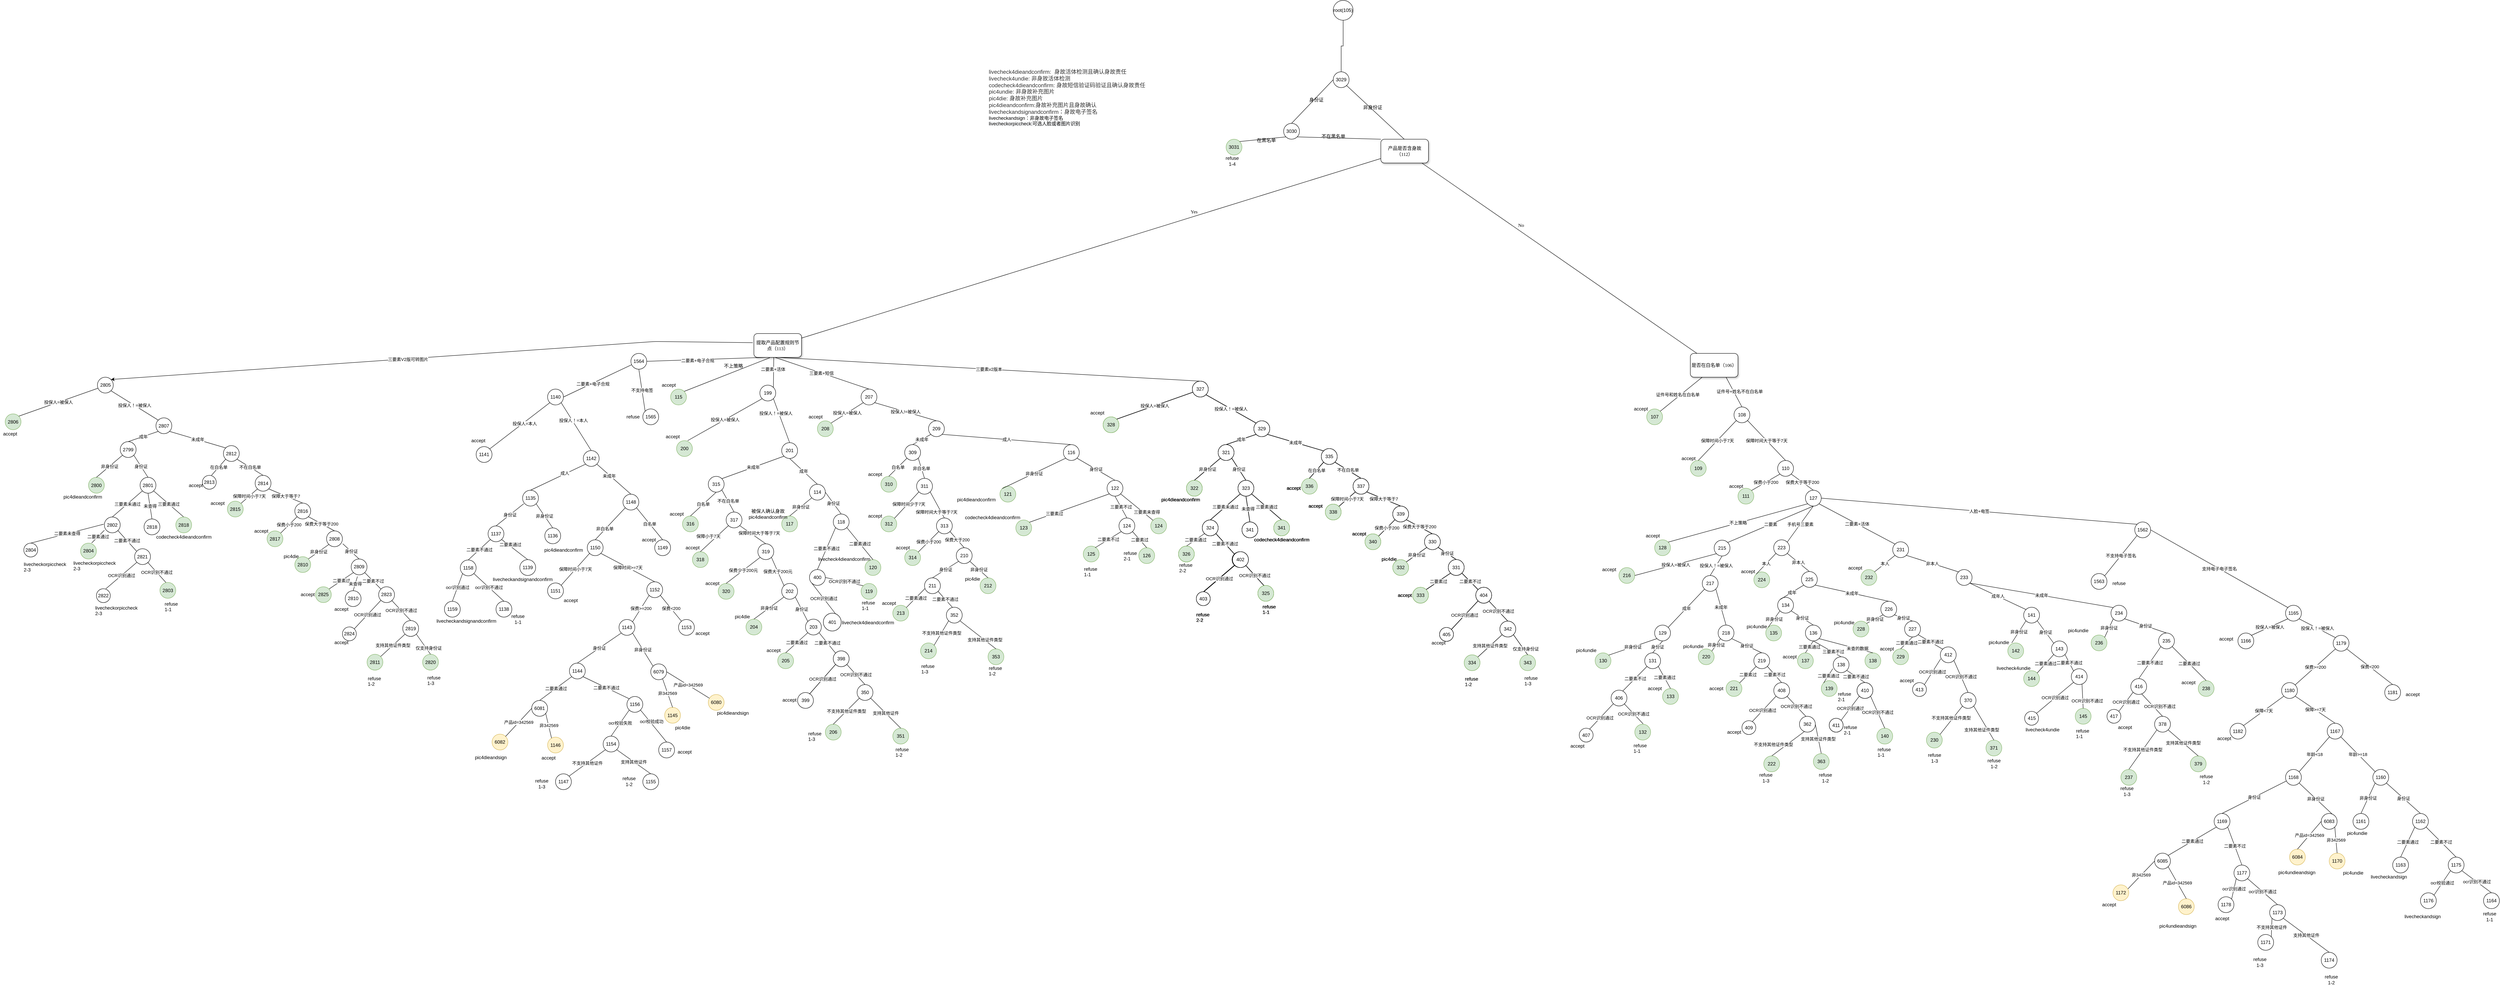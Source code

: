 <mxfile version="15.8.6" type="github">
  <diagram id="_WEu0Acl-BrLXd2TerBP" name="第 1 页">
    <mxGraphModel dx="3903" dy="1963" grid="1" gridSize="10" guides="1" tooltips="1" connect="1" arrows="1" fold="1" page="1" pageScale="1" pageWidth="827" pageHeight="1169" math="0" shadow="0">
      <root>
        <mxCell id="0" />
        <mxCell id="1" parent="0" />
        <mxCell id="zHI-Yp2XdMW2kIywh8IT-1" value="产品是否含身故（112）" style="whiteSpace=wrap;html=1;rounded=1;shadow=1;labelBackgroundColor=none;strokeWidth=1;fontFamily=Verdana;fontSize=12;align=center;" parent="1" vertex="1">
          <mxGeometry x="1750" y="-380" width="120" height="60" as="geometry" />
        </mxCell>
        <mxCell id="zHI-Yp2XdMW2kIywh8IT-2" value="提取产品配置规则节点（113）" style="whiteSpace=wrap;html=1;rounded=1;shadow=1;labelBackgroundColor=none;strokeWidth=1;fontFamily=Verdana;fontSize=12;align=center;" parent="1" vertex="1">
          <mxGeometry x="170" y="110" width="120" height="60" as="geometry" />
        </mxCell>
        <mxCell id="zHI-Yp2XdMW2kIywh8IT-3" value="是否在白名单（106）" style="whiteSpace=wrap;html=1;rounded=1;shadow=1;labelBackgroundColor=none;strokeWidth=1;fontFamily=Verdana;fontSize=12;align=center;" parent="1" vertex="1">
          <mxGeometry x="2530" y="160" width="120" height="60" as="geometry" />
        </mxCell>
        <mxCell id="zHI-Yp2XdMW2kIywh8IT-4" value="No" style="rounded=0;html=1;labelBackgroundColor=none;startArrow=none;startFill=0;startSize=5;endArrow=none;endFill=0;endSize=5;jettySize=auto;orthogonalLoop=1;strokeWidth=1;fontFamily=Verdana;fontSize=12" parent="1" source="zHI-Yp2XdMW2kIywh8IT-1" target="zHI-Yp2XdMW2kIywh8IT-3" edge="1">
          <mxGeometry x="-0.3" y="13" relative="1" as="geometry">
            <mxPoint as="offset" />
          </mxGeometry>
        </mxCell>
        <mxCell id="zHI-Yp2XdMW2kIywh8IT-5" value="Yes" style="rounded=0;html=1;labelBackgroundColor=none;startArrow=none;startFill=0;startSize=5;endArrow=none;endFill=0;endSize=5;jettySize=auto;orthogonalLoop=1;strokeWidth=1;fontFamily=Verdana;fontSize=12" parent="1" source="zHI-Yp2XdMW2kIywh8IT-1" target="zHI-Yp2XdMW2kIywh8IT-2" edge="1">
          <mxGeometry x="-0.359" y="-11" relative="1" as="geometry">
            <mxPoint as="offset" />
          </mxGeometry>
        </mxCell>
        <mxCell id="zHI-Yp2XdMW2kIywh8IT-6" value="不上策略" style="rounded=0;html=1;labelBackgroundColor=none;startArrow=none;startFill=0;startSize=5;endArrow=none;endFill=0;endSize=5;jettySize=auto;orthogonalLoop=1;strokeWidth=1;fontFamily=Verdana;fontSize=12;exitX=0.333;exitY=1.017;exitDx=0;exitDy=0;exitPerimeter=0;entryX=1;entryY=0;entryDx=0;entryDy=0;" parent="1" source="zHI-Yp2XdMW2kIywh8IT-2" target="zHI-Yp2XdMW2kIywh8IT-10" edge="1">
          <mxGeometry x="-0.2" y="-14" relative="1" as="geometry">
            <mxPoint as="offset" />
            <mxPoint x="170" y="309.474" as="targetPoint" />
          </mxGeometry>
        </mxCell>
        <mxCell id="zHI-Yp2XdMW2kIywh8IT-8" value="root(105)" style="ellipse;whiteSpace=wrap;html=1;" parent="1" vertex="1">
          <mxGeometry x="1630" y="-730" width="50" height="50" as="geometry" />
        </mxCell>
        <mxCell id="zHI-Yp2XdMW2kIywh8IT-9" value="二要素+活体" style="endArrow=none;html=1;exitX=1;exitY=0;exitDx=0;exitDy=0;entryX=0.417;entryY=1;entryDx=0;entryDy=0;entryPerimeter=0;" parent="1" source="zHI-Yp2XdMW2kIywh8IT-11" target="zHI-Yp2XdMW2kIywh8IT-2" edge="1">
          <mxGeometry x="0.211" y="2" width="50" height="50" relative="1" as="geometry">
            <mxPoint x="300" y="310" as="sourcePoint" />
            <mxPoint x="450" y="230" as="targetPoint" />
            <mxPoint as="offset" />
          </mxGeometry>
        </mxCell>
        <mxCell id="zHI-Yp2XdMW2kIywh8IT-10" value="115" style="ellipse;whiteSpace=wrap;html=1;aspect=fixed;fillColor=#d5e8d4;strokeColor=#82b366;" parent="1" vertex="1">
          <mxGeometry x="-40" y="250" width="40" height="40" as="geometry" />
        </mxCell>
        <mxCell id="zHI-Yp2XdMW2kIywh8IT-11" value="199" style="ellipse;whiteSpace=wrap;html=1;aspect=fixed;" parent="1" vertex="1">
          <mxGeometry x="185" y="240" width="40" height="40" as="geometry" />
        </mxCell>
        <mxCell id="zHI-Yp2XdMW2kIywh8IT-12" value="207" style="ellipse;whiteSpace=wrap;html=1;aspect=fixed;" parent="1" vertex="1">
          <mxGeometry x="440" y="250" width="40" height="40" as="geometry" />
        </mxCell>
        <mxCell id="zHI-Yp2XdMW2kIywh8IT-13" value="" style="endArrow=none;html=1;entryX=0.442;entryY=1;entryDx=0;entryDy=0;entryPerimeter=0;exitX=0.5;exitY=0;exitDx=0;exitDy=0;" parent="1" source="zHI-Yp2XdMW2kIywh8IT-12" target="zHI-Yp2XdMW2kIywh8IT-2" edge="1">
          <mxGeometry width="50" height="50" relative="1" as="geometry">
            <mxPoint x="520" y="450" as="sourcePoint" />
            <mxPoint x="570" y="400" as="targetPoint" />
          </mxGeometry>
        </mxCell>
        <mxCell id="zHI-Yp2XdMW2kIywh8IT-14" value="三要素+短信" style="edgeLabel;html=1;align=center;verticalAlign=middle;resizable=0;points=[];" parent="zHI-Yp2XdMW2kIywh8IT-13" vertex="1" connectable="0">
          <mxGeometry x="0.241" y="1" relative="1" as="geometry">
            <mxPoint x="27.18" y="8.63" as="offset" />
          </mxGeometry>
        </mxCell>
        <mxCell id="zHI-Yp2XdMW2kIywh8IT-15" value="327" style="ellipse;whiteSpace=wrap;html=1;aspect=fixed;" parent="1" vertex="1">
          <mxGeometry x="1275" y="230" width="40" height="40" as="geometry" />
        </mxCell>
        <mxCell id="zHI-Yp2XdMW2kIywh8IT-16" value="三要素v2版本" style="endArrow=none;html=1;entryX=0.5;entryY=1;entryDx=0;entryDy=0;exitX=0.5;exitY=0;exitDx=0;exitDy=0;" parent="1" source="zHI-Yp2XdMW2kIywh8IT-15" target="zHI-Yp2XdMW2kIywh8IT-2" edge="1">
          <mxGeometry width="50" height="50" relative="1" as="geometry">
            <mxPoint x="520" y="450" as="sourcePoint" />
            <mxPoint x="570" y="400" as="targetPoint" />
          </mxGeometry>
        </mxCell>
        <mxCell id="zHI-Yp2XdMW2kIywh8IT-17" value="accept" style="text;html=1;align=center;verticalAlign=middle;resizable=0;points=[];autosize=1;" parent="1" vertex="1">
          <mxGeometry x="-70" y="230" width="50" height="20" as="geometry" />
        </mxCell>
        <mxCell id="zHI-Yp2XdMW2kIywh8IT-18" value="200" style="ellipse;whiteSpace=wrap;html=1;aspect=fixed;fillColor=#d5e8d4;strokeColor=#82b366;" parent="1" vertex="1">
          <mxGeometry x="-25" y="380" width="40" height="40" as="geometry" />
        </mxCell>
        <mxCell id="zHI-Yp2XdMW2kIywh8IT-19" value="201" style="ellipse;whiteSpace=wrap;html=1;aspect=fixed;" parent="1" vertex="1">
          <mxGeometry x="240" y="385" width="40" height="40" as="geometry" />
        </mxCell>
        <mxCell id="zHI-Yp2XdMW2kIywh8IT-20" value="投保人=被保人" style="endArrow=none;html=1;entryX=0;entryY=1;entryDx=0;entryDy=0;exitX=0.7;exitY=0;exitDx=0;exitDy=0;exitPerimeter=0;" parent="1" source="zHI-Yp2XdMW2kIywh8IT-18" target="zHI-Yp2XdMW2kIywh8IT-11" edge="1">
          <mxGeometry width="50" height="50" relative="1" as="geometry">
            <mxPoint x="520" y="450" as="sourcePoint" />
            <mxPoint x="570" y="400" as="targetPoint" />
          </mxGeometry>
        </mxCell>
        <mxCell id="zHI-Yp2XdMW2kIywh8IT-21" value="投保人！=被保人" style="endArrow=none;html=1;exitX=0.5;exitY=0;exitDx=0;exitDy=0;entryX=1;entryY=1;entryDx=0;entryDy=0;" parent="1" source="zHI-Yp2XdMW2kIywh8IT-19" target="zHI-Yp2XdMW2kIywh8IT-11" edge="1">
          <mxGeometry x="0.377" y="7" width="50" height="50" relative="1" as="geometry">
            <mxPoint x="520" y="450" as="sourcePoint" />
            <mxPoint x="310" y="350" as="targetPoint" />
            <mxPoint as="offset" />
          </mxGeometry>
        </mxCell>
        <mxCell id="zHI-Yp2XdMW2kIywh8IT-22" value="accept" style="text;html=1;align=center;verticalAlign=middle;resizable=0;points=[];autosize=1;" parent="1" vertex="1">
          <mxGeometry x="-60" y="360" width="50" height="20" as="geometry" />
        </mxCell>
        <mxCell id="zHI-Yp2XdMW2kIywh8IT-23" value="315" style="ellipse;whiteSpace=wrap;html=1;aspect=fixed;" parent="1" vertex="1">
          <mxGeometry x="55" y="470" width="40" height="40" as="geometry" />
        </mxCell>
        <mxCell id="zHI-Yp2XdMW2kIywh8IT-24" value="114" style="ellipse;whiteSpace=wrap;html=1;aspect=fixed;" parent="1" vertex="1">
          <mxGeometry x="310" y="490" width="40" height="40" as="geometry" />
        </mxCell>
        <mxCell id="zHI-Yp2XdMW2kIywh8IT-25" value="未成年" style="endArrow=none;html=1;entryX=0;entryY=1;entryDx=0;entryDy=0;exitX=1;exitY=0;exitDx=0;exitDy=0;" parent="1" source="zHI-Yp2XdMW2kIywh8IT-23" target="zHI-Yp2XdMW2kIywh8IT-19" edge="1">
          <mxGeometry width="50" height="50" relative="1" as="geometry">
            <mxPoint x="520" y="450" as="sourcePoint" />
            <mxPoint x="570" y="400" as="targetPoint" />
          </mxGeometry>
        </mxCell>
        <mxCell id="zHI-Yp2XdMW2kIywh8IT-26" value="成年" style="endArrow=none;html=1;entryX=0.5;entryY=1;entryDx=0;entryDy=0;exitX=0.5;exitY=0;exitDx=0;exitDy=0;" parent="1" source="zHI-Yp2XdMW2kIywh8IT-24" target="zHI-Yp2XdMW2kIywh8IT-19" edge="1">
          <mxGeometry width="50" height="50" relative="1" as="geometry">
            <mxPoint x="520" y="450" as="sourcePoint" />
            <mxPoint x="570" y="400" as="targetPoint" />
          </mxGeometry>
        </mxCell>
        <mxCell id="zHI-Yp2XdMW2kIywh8IT-27" value="316" style="ellipse;whiteSpace=wrap;html=1;aspect=fixed;fillColor=#d5e8d4;strokeColor=#82b366;" parent="1" vertex="1">
          <mxGeometry x="-10" y="570" width="40" height="40" as="geometry" />
        </mxCell>
        <mxCell id="zHI-Yp2XdMW2kIywh8IT-28" value="白名单" style="endArrow=none;html=1;entryX=0.5;entryY=1;entryDx=0;entryDy=0;exitX=0.5;exitY=0;exitDx=0;exitDy=0;" parent="1" source="zHI-Yp2XdMW2kIywh8IT-27" target="zHI-Yp2XdMW2kIywh8IT-23" edge="1">
          <mxGeometry width="50" height="50" relative="1" as="geometry">
            <mxPoint x="520" y="450" as="sourcePoint" />
            <mxPoint x="570" y="400" as="targetPoint" />
          </mxGeometry>
        </mxCell>
        <mxCell id="zHI-Yp2XdMW2kIywh8IT-29" value="317" style="ellipse;whiteSpace=wrap;html=1;aspect=fixed;" parent="1" vertex="1">
          <mxGeometry x="100" y="560" width="40" height="40" as="geometry" />
        </mxCell>
        <mxCell id="zHI-Yp2XdMW2kIywh8IT-30" value="accept" style="text;html=1;align=center;verticalAlign=middle;resizable=0;points=[];autosize=1;" parent="1" vertex="1">
          <mxGeometry x="-50" y="555" width="50" height="20" as="geometry" />
        </mxCell>
        <mxCell id="zHI-Yp2XdMW2kIywh8IT-31" value="不在白名单" style="endArrow=none;html=1;entryX=1;entryY=1;entryDx=0;entryDy=0;exitX=0.5;exitY=0;exitDx=0;exitDy=0;" parent="1" source="zHI-Yp2XdMW2kIywh8IT-29" target="zHI-Yp2XdMW2kIywh8IT-23" edge="1">
          <mxGeometry width="50" height="50" relative="1" as="geometry">
            <mxPoint x="520" y="450" as="sourcePoint" />
            <mxPoint x="570" y="400" as="targetPoint" />
          </mxGeometry>
        </mxCell>
        <mxCell id="zHI-Yp2XdMW2kIywh8IT-32" value="318" style="ellipse;whiteSpace=wrap;html=1;aspect=fixed;fillColor=#d5e8d4;strokeColor=#82b366;" parent="1" vertex="1">
          <mxGeometry x="15" y="660" width="40" height="40" as="geometry" />
        </mxCell>
        <mxCell id="zHI-Yp2XdMW2kIywh8IT-33" value="319" style="ellipse;whiteSpace=wrap;html=1;aspect=fixed;" parent="1" vertex="1">
          <mxGeometry x="180" y="640" width="40" height="40" as="geometry" />
        </mxCell>
        <mxCell id="zHI-Yp2XdMW2kIywh8IT-34" value="" style="endArrow=none;html=1;entryX=0;entryY=1;entryDx=0;entryDy=0;exitX=0.5;exitY=0;exitDx=0;exitDy=0;" parent="1" source="zHI-Yp2XdMW2kIywh8IT-32" target="zHI-Yp2XdMW2kIywh8IT-29" edge="1">
          <mxGeometry width="50" height="50" relative="1" as="geometry">
            <mxPoint x="520" y="450" as="sourcePoint" />
            <mxPoint x="570" y="400" as="targetPoint" />
          </mxGeometry>
        </mxCell>
        <mxCell id="zHI-Yp2XdMW2kIywh8IT-35" value="保障小于7天" style="edgeLabel;html=1;align=center;verticalAlign=middle;resizable=0;points=[];" parent="zHI-Yp2XdMW2kIywh8IT-34" vertex="1" connectable="0">
          <mxGeometry x="0.289" y="-4" relative="1" as="geometry">
            <mxPoint x="-28.35" as="offset" />
          </mxGeometry>
        </mxCell>
        <mxCell id="zHI-Yp2XdMW2kIywh8IT-36" value="accept" style="text;html=1;align=center;verticalAlign=middle;resizable=0;points=[];autosize=1;" parent="1" vertex="1">
          <mxGeometry x="-10" y="640" width="50" height="20" as="geometry" />
        </mxCell>
        <mxCell id="zHI-Yp2XdMW2kIywh8IT-37" value="保障时间大于等于7天" style="endArrow=none;html=1;entryX=1;entryY=1;entryDx=0;entryDy=0;exitX=0.5;exitY=0;exitDx=0;exitDy=0;" parent="1" source="zHI-Yp2XdMW2kIywh8IT-33" target="zHI-Yp2XdMW2kIywh8IT-29" edge="1">
          <mxGeometry x="-0.266" y="-12" width="50" height="50" relative="1" as="geometry">
            <mxPoint x="520" y="450" as="sourcePoint" />
            <mxPoint x="570" y="400" as="targetPoint" />
            <mxPoint as="offset" />
          </mxGeometry>
        </mxCell>
        <mxCell id="zHI-Yp2XdMW2kIywh8IT-38" value="320" style="ellipse;whiteSpace=wrap;html=1;aspect=fixed;fillColor=#d5e8d4;strokeColor=#82b366;" parent="1" vertex="1">
          <mxGeometry x="80" y="740" width="40" height="40" as="geometry" />
        </mxCell>
        <mxCell id="zHI-Yp2XdMW2kIywh8IT-39" value="保费少于200元" style="endArrow=none;html=1;entryX=0;entryY=1;entryDx=0;entryDy=0;exitX=0.5;exitY=0;exitDx=0;exitDy=0;" parent="1" source="zHI-Yp2XdMW2kIywh8IT-38" target="zHI-Yp2XdMW2kIywh8IT-33" edge="1">
          <mxGeometry width="50" height="50" relative="1" as="geometry">
            <mxPoint x="520" y="450" as="sourcePoint" />
            <mxPoint x="570" y="400" as="targetPoint" />
          </mxGeometry>
        </mxCell>
        <mxCell id="zHI-Yp2XdMW2kIywh8IT-40" value="accept" style="text;html=1;align=center;verticalAlign=middle;resizable=0;points=[];autosize=1;" parent="1" vertex="1">
          <mxGeometry x="40" y="730" width="50" height="20" as="geometry" />
        </mxCell>
        <mxCell id="zHI-Yp2XdMW2kIywh8IT-41" value="202" style="ellipse;whiteSpace=wrap;html=1;aspect=fixed;" parent="1" vertex="1">
          <mxGeometry x="240" y="740" width="40" height="40" as="geometry" />
        </mxCell>
        <mxCell id="zHI-Yp2XdMW2kIywh8IT-42" value="保费大于200元" style="endArrow=none;html=1;entryX=1;entryY=1;entryDx=0;entryDy=0;exitX=0;exitY=0;exitDx=0;exitDy=0;" parent="1" source="zHI-Yp2XdMW2kIywh8IT-41" target="zHI-Yp2XdMW2kIywh8IT-33" edge="1">
          <mxGeometry width="50" height="50" relative="1" as="geometry">
            <mxPoint x="520" y="450" as="sourcePoint" />
            <mxPoint x="570" y="400" as="targetPoint" />
          </mxGeometry>
        </mxCell>
        <mxCell id="zHI-Yp2XdMW2kIywh8IT-43" value="117" style="ellipse;whiteSpace=wrap;html=1;aspect=fixed;fillColor=#d5e8d4;strokeColor=#82b366;" parent="1" vertex="1">
          <mxGeometry x="240" y="570" width="40" height="40" as="geometry" />
        </mxCell>
        <mxCell id="zHI-Yp2XdMW2kIywh8IT-44" value="非身份证" style="endArrow=none;html=1;entryX=0;entryY=1;entryDx=0;entryDy=0;exitX=0.5;exitY=0;exitDx=0;exitDy=0;" parent="1" source="zHI-Yp2XdMW2kIywh8IT-43" target="zHI-Yp2XdMW2kIywh8IT-24" edge="1">
          <mxGeometry width="50" height="50" relative="1" as="geometry">
            <mxPoint x="420" y="480" as="sourcePoint" />
            <mxPoint x="470" y="430" as="targetPoint" />
          </mxGeometry>
        </mxCell>
        <mxCell id="zHI-Yp2XdMW2kIywh8IT-45" value="被保人确认身故&lt;br&gt;pic4dieandconfirm" style="text;html=1;align=center;verticalAlign=middle;resizable=0;points=[];autosize=1;" parent="1" vertex="1">
          <mxGeometry x="150" y="550" width="110" height="30" as="geometry" />
        </mxCell>
        <mxCell id="zHI-Yp2XdMW2kIywh8IT-46" value="118" style="ellipse;whiteSpace=wrap;html=1;aspect=fixed;" parent="1" vertex="1">
          <mxGeometry x="370" y="565" width="40" height="40" as="geometry" />
        </mxCell>
        <mxCell id="zHI-Yp2XdMW2kIywh8IT-47" value="身份证" style="endArrow=none;html=1;entryX=1;entryY=0.5;entryDx=0;entryDy=0;exitX=0.5;exitY=0;exitDx=0;exitDy=0;" parent="1" source="zHI-Yp2XdMW2kIywh8IT-46" target="zHI-Yp2XdMW2kIywh8IT-24" edge="1">
          <mxGeometry width="50" height="50" relative="1" as="geometry">
            <mxPoint x="420" y="480" as="sourcePoint" />
            <mxPoint x="470" y="430" as="targetPoint" />
          </mxGeometry>
        </mxCell>
        <mxCell id="zHI-Yp2XdMW2kIywh8IT-49" value="二要素不通过" style="endArrow=none;html=1;entryX=0;entryY=1;entryDx=0;entryDy=0;exitX=0.5;exitY=0;exitDx=0;exitDy=0;" parent="1" target="zHI-Yp2XdMW2kIywh8IT-46" edge="1">
          <mxGeometry width="50" height="50" relative="1" as="geometry">
            <mxPoint x="330" y="705" as="sourcePoint" />
            <mxPoint x="470" y="430" as="targetPoint" />
          </mxGeometry>
        </mxCell>
        <mxCell id="zHI-Yp2XdMW2kIywh8IT-50" value="120" style="ellipse;whiteSpace=wrap;html=1;aspect=fixed;fillColor=#d5e8d4;strokeColor=#82b366;" parent="1" vertex="1">
          <mxGeometry x="450" y="680" width="40" height="40" as="geometry" />
        </mxCell>
        <mxCell id="zHI-Yp2XdMW2kIywh8IT-51" value="二要素通过" style="endArrow=none;html=1;entryX=1;entryY=1;entryDx=0;entryDy=0;exitX=0.5;exitY=0;exitDx=0;exitDy=0;" parent="1" source="zHI-Yp2XdMW2kIywh8IT-50" target="zHI-Yp2XdMW2kIywh8IT-46" edge="1">
          <mxGeometry width="50" height="50" relative="1" as="geometry">
            <mxPoint x="420" y="480" as="sourcePoint" />
            <mxPoint x="470" y="430" as="targetPoint" />
          </mxGeometry>
        </mxCell>
        <mxCell id="zHI-Yp2XdMW2kIywh8IT-52" value="refuse&amp;nbsp;&lt;br&gt;1-1" style="text;whiteSpace=wrap;html=1;" parent="1" vertex="1">
          <mxGeometry x="440" y="775" width="40" height="30" as="geometry" />
        </mxCell>
        <mxCell id="zHI-Yp2XdMW2kIywh8IT-53" value="livecheck4dieandconfirm" style="text;whiteSpace=wrap;html=1;" parent="1" vertex="1">
          <mxGeometry x="330" y="665" width="160" height="30" as="geometry" />
        </mxCell>
        <mxCell id="zHI-Yp2XdMW2kIywh8IT-54" value="&lt;span style=&quot;color: rgb(50 , 50 , 50) ; font-size: 14px ; font-style: normal ; font-weight: 400 ; letter-spacing: normal ; text-align: left ; text-indent: 0px ; text-transform: none ; word-spacing: 0px ; background-color: rgba(255 , 255 , 255 , 0.01) ; display: inline ; float: none&quot;&gt;livecheck4dieandconfirm:&amp;nbsp;&amp;nbsp;身故活体检测且确认身故责任&lt;/span&gt;&lt;br style=&quot;color: rgb(50 , 50 , 50) ; font-size: 14px ; font-style: normal ; font-weight: 400 ; letter-spacing: normal ; text-align: left ; text-indent: 0px ; text-transform: none ; word-spacing: 0px ; background-color: rgba(255 , 255 , 255 , 0.01)&quot;&gt;&lt;div style=&quot;resize: none ; outline: 0px ; font-size: 14px ; color: rgb(50 , 50 , 50) ; font-style: normal ; font-weight: 400 ; letter-spacing: normal ; text-align: left ; text-indent: 0px ; text-transform: none ; word-spacing: 0px ; background-color: rgba(255 , 255 , 255 , 0.01)&quot;&gt;&lt;/div&gt;&lt;span style=&quot;color: rgb(50 , 50 , 50) ; font-size: 14px ; font-style: normal ; font-weight: 400 ; letter-spacing: normal ; text-align: left ; text-indent: 0px ; text-transform: none ; word-spacing: 0px ; background-color: rgba(255 , 255 , 255 , 0.01) ; display: inline ; float: none&quot;&gt;livecheck4undie: 非身故活体检测&lt;/span&gt;&lt;br style=&quot;color: rgb(50 , 50 , 50) ; font-size: 14px ; font-style: normal ; font-weight: 400 ; letter-spacing: normal ; text-align: left ; text-indent: 0px ; text-transform: none ; word-spacing: 0px ; background-color: rgba(255 , 255 , 255 , 0.01)&quot;&gt;&lt;div style=&quot;resize: none ; outline: 0px ; font-size: 14px ; color: rgb(50 , 50 , 50) ; font-style: normal ; font-weight: 400 ; letter-spacing: normal ; text-align: left ; text-indent: 0px ; text-transform: none ; word-spacing: 0px ; background-color: rgba(255 , 255 , 255 , 0.01)&quot;&gt;&lt;/div&gt;&lt;span style=&quot;color: rgb(50 , 50 , 50) ; font-size: 14px ; font-style: normal ; font-weight: 400 ; letter-spacing: normal ; text-align: left ; text-indent: 0px ; text-transform: none ; word-spacing: 0px ; background-color: rgba(255 , 255 , 255 , 0.01) ; display: inline ; float: none&quot;&gt;codecheck4dieandconfirm: 身故短信验证码验证且确认身故责任&lt;/span&gt;&lt;br style=&quot;color: rgb(50 , 50 , 50) ; font-size: 14px ; font-style: normal ; font-weight: 400 ; letter-spacing: normal ; text-align: left ; text-indent: 0px ; text-transform: none ; word-spacing: 0px ; background-color: rgba(255 , 255 , 255 , 0.01)&quot;&gt;&lt;div style=&quot;resize: none ; outline: 0px ; font-size: 14px ; color: rgb(50 , 50 , 50) ; font-style: normal ; font-weight: 400 ; letter-spacing: normal ; text-align: left ; text-indent: 0px ; text-transform: none ; word-spacing: 0px ; background-color: rgba(255 , 255 , 255 , 0.01)&quot;&gt;&lt;/div&gt;&lt;span style=&quot;color: rgb(50 , 50 , 50) ; font-size: 14px ; font-style: normal ; font-weight: 400 ; letter-spacing: normal ; text-align: left ; text-indent: 0px ; text-transform: none ; word-spacing: 0px ; background-color: rgba(255 , 255 , 255 , 0.01) ; display: inline ; float: none&quot;&gt;pic4undie: 非身故补充图片&lt;/span&gt;&lt;br style=&quot;color: rgb(50 , 50 , 50) ; font-size: 14px ; font-style: normal ; font-weight: 400 ; letter-spacing: normal ; text-align: left ; text-indent: 0px ; text-transform: none ; word-spacing: 0px ; background-color: rgba(255 , 255 , 255 , 0.01)&quot;&gt;&lt;div style=&quot;resize: none ; outline: 0px ; font-size: 14px ; color: rgb(50 , 50 , 50) ; font-style: normal ; font-weight: 400 ; letter-spacing: normal ; text-align: left ; text-indent: 0px ; text-transform: none ; word-spacing: 0px ; background-color: rgba(255 , 255 , 255 , 0.01)&quot;&gt;&lt;/div&gt;&lt;span style=&quot;color: rgb(50 , 50 , 50) ; font-size: 14px ; font-style: normal ; font-weight: 400 ; letter-spacing: normal ; text-align: left ; text-indent: 0px ; text-transform: none ; word-spacing: 0px ; background-color: rgba(255 , 255 , 255 , 0.01) ; display: inline ; float: none&quot;&gt;pic4die: 身故补充图片&lt;/span&gt;&lt;br style=&quot;color: rgb(50 , 50 , 50) ; font-size: 14px ; font-style: normal ; font-weight: 400 ; letter-spacing: normal ; text-align: left ; text-indent: 0px ; text-transform: none ; word-spacing: 0px ; background-color: rgba(255 , 255 , 255 , 0.01)&quot;&gt;&lt;span style=&quot;text-align: left ; text-indent: 0px ; background-color: rgba(255 , 255 , 255 , 0.01) ; display: inline ; float: none&quot;&gt;&lt;font color=&quot;#323232&quot;&gt;&lt;span style=&quot;font-size: 14px&quot;&gt;pic4dieandconfirm:身故补充图片且身故确认&lt;/span&gt;&lt;/font&gt;&lt;br&gt;&lt;font color=&quot;#323232&quot;&gt;&lt;span style=&quot;font-size: 14px&quot;&gt;livecheckandsignandconfirm：身故电子签名&lt;br&gt;&lt;/span&gt;&lt;/font&gt;livecheckandsign：非身故电子签名&lt;br&gt;&lt;span style=&quot;background-color: rgb(248 , 249 , 250)&quot;&gt;livecheckorpiccheck:可选人脸或者图片识别&lt;/span&gt;&lt;br&gt;&lt;/span&gt;" style="text;whiteSpace=wrap;html=1;" parent="1" vertex="1">
          <mxGeometry x="760" y="-565" width="420" height="185" as="geometry" />
        </mxCell>
        <mxCell id="zHI-Yp2XdMW2kIywh8IT-55" value="208" style="ellipse;whiteSpace=wrap;html=1;aspect=fixed;fillColor=#d5e8d4;strokeColor=#82b366;" parent="1" vertex="1">
          <mxGeometry x="330" y="330" width="40" height="40" as="geometry" />
        </mxCell>
        <mxCell id="zHI-Yp2XdMW2kIywh8IT-56" value="投保人=被保人" style="endArrow=none;html=1;entryX=0;entryY=1;entryDx=0;entryDy=0;exitX=1;exitY=0;exitDx=0;exitDy=0;" parent="1" source="zHI-Yp2XdMW2kIywh8IT-55" target="zHI-Yp2XdMW2kIywh8IT-12" edge="1">
          <mxGeometry width="50" height="50" relative="1" as="geometry">
            <mxPoint x="580" y="480" as="sourcePoint" />
            <mxPoint x="630" y="430" as="targetPoint" />
          </mxGeometry>
        </mxCell>
        <mxCell id="zHI-Yp2XdMW2kIywh8IT-57" value="accept" style="text;html=1;align=center;verticalAlign=middle;resizable=0;points=[];autosize=1;" parent="1" vertex="1">
          <mxGeometry x="300" y="310" width="50" height="20" as="geometry" />
        </mxCell>
        <mxCell id="zHI-Yp2XdMW2kIywh8IT-58" value="209" style="ellipse;whiteSpace=wrap;html=1;aspect=fixed;" parent="1" vertex="1">
          <mxGeometry x="610" y="330" width="40" height="40" as="geometry" />
        </mxCell>
        <mxCell id="zHI-Yp2XdMW2kIywh8IT-59" value="投保人!=被保人" style="endArrow=none;html=1;exitX=0.5;exitY=0;exitDx=0;exitDy=0;entryX=1;entryY=1;entryDx=0;entryDy=0;" parent="1" source="zHI-Yp2XdMW2kIywh8IT-58" target="zHI-Yp2XdMW2kIywh8IT-12" edge="1">
          <mxGeometry width="50" height="50" relative="1" as="geometry">
            <mxPoint x="703.142" y="386.718" as="sourcePoint" />
            <mxPoint x="643.142" y="354.142" as="targetPoint" />
          </mxGeometry>
        </mxCell>
        <mxCell id="zHI-Yp2XdMW2kIywh8IT-60" value="309" style="ellipse;whiteSpace=wrap;html=1;aspect=fixed;" parent="1" vertex="1">
          <mxGeometry x="550" y="390" width="40" height="40" as="geometry" />
        </mxCell>
        <mxCell id="zHI-Yp2XdMW2kIywh8IT-61" value="未成年" style="endArrow=none;html=1;entryX=0;entryY=1;entryDx=0;entryDy=0;exitX=0.5;exitY=0;exitDx=0;exitDy=0;" parent="1" source="zHI-Yp2XdMW2kIywh8IT-60" target="zHI-Yp2XdMW2kIywh8IT-58" edge="1">
          <mxGeometry width="50" height="50" relative="1" as="geometry">
            <mxPoint x="604" y="466" as="sourcePoint" />
            <mxPoint x="630" y="430" as="targetPoint" />
          </mxGeometry>
        </mxCell>
        <mxCell id="zHI-Yp2XdMW2kIywh8IT-62" value="116" style="ellipse;whiteSpace=wrap;html=1;aspect=fixed;" parent="1" vertex="1">
          <mxGeometry x="950" y="390" width="40" height="40" as="geometry" />
        </mxCell>
        <mxCell id="zHI-Yp2XdMW2kIywh8IT-63" value="成人" style="endArrow=none;html=1;entryX=1;entryY=1;entryDx=0;entryDy=0;exitX=0.5;exitY=0;exitDx=0;exitDy=0;" parent="1" source="zHI-Yp2XdMW2kIywh8IT-62" target="zHI-Yp2XdMW2kIywh8IT-58" edge="1">
          <mxGeometry width="50" height="50" relative="1" as="geometry">
            <mxPoint x="580" y="480" as="sourcePoint" />
            <mxPoint x="630" y="430" as="targetPoint" />
          </mxGeometry>
        </mxCell>
        <mxCell id="zHI-Yp2XdMW2kIywh8IT-64" value="310" style="ellipse;whiteSpace=wrap;html=1;aspect=fixed;fillColor=#d5e8d4;strokeColor=#82b366;" parent="1" vertex="1">
          <mxGeometry x="490" y="470" width="40" height="40" as="geometry" />
        </mxCell>
        <mxCell id="zHI-Yp2XdMW2kIywh8IT-65" value="311" style="ellipse;whiteSpace=wrap;html=1;aspect=fixed;" parent="1" vertex="1">
          <mxGeometry x="580" y="475" width="40" height="40" as="geometry" />
        </mxCell>
        <mxCell id="zHI-Yp2XdMW2kIywh8IT-66" value="白名单" style="endArrow=none;html=1;entryX=0;entryY=1;entryDx=0;entryDy=0;exitX=0.5;exitY=0;exitDx=0;exitDy=0;" parent="1" source="zHI-Yp2XdMW2kIywh8IT-64" target="zHI-Yp2XdMW2kIywh8IT-60" edge="1">
          <mxGeometry width="50" height="50" relative="1" as="geometry">
            <mxPoint x="580" y="580" as="sourcePoint" />
            <mxPoint x="630" y="530" as="targetPoint" />
          </mxGeometry>
        </mxCell>
        <mxCell id="zHI-Yp2XdMW2kIywh8IT-67" value="非白名单" style="endArrow=none;html=1;entryX=1;entryY=1;entryDx=0;entryDy=0;exitX=0.5;exitY=0;exitDx=0;exitDy=0;" parent="1" source="zHI-Yp2XdMW2kIywh8IT-65" target="zHI-Yp2XdMW2kIywh8IT-60" edge="1">
          <mxGeometry width="50" height="50" relative="1" as="geometry">
            <mxPoint x="580" y="580" as="sourcePoint" />
            <mxPoint x="630" y="530" as="targetPoint" />
          </mxGeometry>
        </mxCell>
        <mxCell id="zHI-Yp2XdMW2kIywh8IT-68" value="accept" style="text;html=1;align=center;verticalAlign=middle;resizable=0;points=[];autosize=1;" parent="1" vertex="1">
          <mxGeometry x="450" y="455" width="50" height="20" as="geometry" />
        </mxCell>
        <mxCell id="zHI-Yp2XdMW2kIywh8IT-69" value="204" style="ellipse;whiteSpace=wrap;html=1;aspect=fixed;fillColor=#d5e8d4;strokeColor=#82b366;" parent="1" vertex="1">
          <mxGeometry x="150" y="830" width="40" height="40" as="geometry" />
        </mxCell>
        <mxCell id="zHI-Yp2XdMW2kIywh8IT-71" value="非身份证" style="endArrow=none;html=1;entryX=0;entryY=1;entryDx=0;entryDy=0;exitX=0.5;exitY=0;exitDx=0;exitDy=0;" parent="1" source="zHI-Yp2XdMW2kIywh8IT-69" target="zHI-Yp2XdMW2kIywh8IT-41" edge="1">
          <mxGeometry width="50" height="50" relative="1" as="geometry">
            <mxPoint x="670" y="780" as="sourcePoint" />
            <mxPoint x="720" y="730" as="targetPoint" />
          </mxGeometry>
        </mxCell>
        <mxCell id="zHI-Yp2XdMW2kIywh8IT-72" value="身份证" style="endArrow=none;html=1;entryX=1;entryY=1;entryDx=0;entryDy=0;exitX=0;exitY=0;exitDx=0;exitDy=0;" parent="1" source="zHI-Yp2XdMW2kIywh8IT-303" target="zHI-Yp2XdMW2kIywh8IT-41" edge="1">
          <mxGeometry width="50" height="50" relative="1" as="geometry">
            <mxPoint x="320" y="830" as="sourcePoint" />
            <mxPoint x="720" y="630" as="targetPoint" />
          </mxGeometry>
        </mxCell>
        <mxCell id="zHI-Yp2XdMW2kIywh8IT-73" value="pic4die" style="text;whiteSpace=wrap;html=1;" parent="1" vertex="1">
          <mxGeometry x="120" y="810" width="40" height="30" as="geometry" />
        </mxCell>
        <mxCell id="zHI-Yp2XdMW2kIywh8IT-85" value="121" style="ellipse;whiteSpace=wrap;html=1;aspect=fixed;fillColor=#d5e8d4;strokeColor=#82b366;" parent="1" vertex="1">
          <mxGeometry x="790" y="495" width="40" height="40" as="geometry" />
        </mxCell>
        <mxCell id="zHI-Yp2XdMW2kIywh8IT-86" value="122" style="ellipse;whiteSpace=wrap;html=1;aspect=fixed;" parent="1" vertex="1">
          <mxGeometry x="1060" y="480" width="40" height="40" as="geometry" />
        </mxCell>
        <mxCell id="zHI-Yp2XdMW2kIywh8IT-87" value="非身份证" style="endArrow=none;html=1;entryX=0;entryY=1;entryDx=0;entryDy=0;exitX=0;exitY=0;exitDx=0;exitDy=0;" parent="1" source="zHI-Yp2XdMW2kIywh8IT-85" target="zHI-Yp2XdMW2kIywh8IT-62" edge="1">
          <mxGeometry width="50" height="50" relative="1" as="geometry">
            <mxPoint x="590" y="590" as="sourcePoint" />
            <mxPoint x="640" y="540" as="targetPoint" />
          </mxGeometry>
        </mxCell>
        <mxCell id="zHI-Yp2XdMW2kIywh8IT-88" value="身份证" style="endArrow=none;html=1;entryX=1;entryY=1;entryDx=0;entryDy=0;exitX=0.5;exitY=0;exitDx=0;exitDy=0;" parent="1" source="zHI-Yp2XdMW2kIywh8IT-86" target="zHI-Yp2XdMW2kIywh8IT-62" edge="1">
          <mxGeometry width="50" height="50" relative="1" as="geometry">
            <mxPoint x="590" y="590" as="sourcePoint" />
            <mxPoint x="640" y="540" as="targetPoint" />
          </mxGeometry>
        </mxCell>
        <mxCell id="zHI-Yp2XdMW2kIywh8IT-89" value="pic4dieandconfirm" style="text;whiteSpace=wrap;html=1;" parent="1" vertex="1">
          <mxGeometry x="680" y="515" width="120" height="30" as="geometry" />
        </mxCell>
        <mxCell id="zHI-Yp2XdMW2kIywh8IT-90" value="123" style="ellipse;whiteSpace=wrap;html=1;aspect=fixed;fillColor=#d5e8d4;strokeColor=#82b366;" parent="1" vertex="1">
          <mxGeometry x="830" y="580" width="40" height="40" as="geometry" />
        </mxCell>
        <mxCell id="zHI-Yp2XdMW2kIywh8IT-91" value="124" style="ellipse;whiteSpace=wrap;html=1;aspect=fixed;" parent="1" vertex="1">
          <mxGeometry x="1090" y="575" width="40" height="40" as="geometry" />
        </mxCell>
        <mxCell id="zHI-Yp2XdMW2kIywh8IT-92" value="124" style="ellipse;whiteSpace=wrap;html=1;aspect=fixed;fillColor=#d5e8d4;strokeColor=#82b366;" parent="1" vertex="1">
          <mxGeometry x="1170" y="575" width="40" height="40" as="geometry" />
        </mxCell>
        <mxCell id="zHI-Yp2XdMW2kIywh8IT-93" value="三要素过" style="endArrow=none;html=1;entryX=0;entryY=1;entryDx=0;entryDy=0;exitX=1;exitY=0;exitDx=0;exitDy=0;" parent="1" source="zHI-Yp2XdMW2kIywh8IT-90" target="zHI-Yp2XdMW2kIywh8IT-86" edge="1">
          <mxGeometry x="-0.379" width="50" height="50" relative="1" as="geometry">
            <mxPoint x="590" y="790" as="sourcePoint" />
            <mxPoint x="640" y="740" as="targetPoint" />
            <mxPoint as="offset" />
          </mxGeometry>
        </mxCell>
        <mxCell id="zHI-Yp2XdMW2kIywh8IT-94" value="三要素不过" style="endArrow=none;html=1;entryX=0.5;entryY=1;entryDx=0;entryDy=0;exitX=0.5;exitY=0;exitDx=0;exitDy=0;" parent="1" source="zHI-Yp2XdMW2kIywh8IT-91" target="zHI-Yp2XdMW2kIywh8IT-86" edge="1">
          <mxGeometry width="50" height="50" relative="1" as="geometry">
            <mxPoint x="850" y="890" as="sourcePoint" />
            <mxPoint x="900" y="840" as="targetPoint" />
          </mxGeometry>
        </mxCell>
        <mxCell id="zHI-Yp2XdMW2kIywh8IT-95" value="三要素未查得" style="endArrow=none;html=1;entryX=1;entryY=1;entryDx=0;entryDy=0;exitX=0;exitY=0;exitDx=0;exitDy=0;" parent="1" source="zHI-Yp2XdMW2kIywh8IT-92" target="zHI-Yp2XdMW2kIywh8IT-86" edge="1">
          <mxGeometry x="-0.517" y="-6" width="50" height="50" relative="1" as="geometry">
            <mxPoint x="850" y="890" as="sourcePoint" />
            <mxPoint x="900" y="840" as="targetPoint" />
            <mxPoint as="offset" />
          </mxGeometry>
        </mxCell>
        <mxCell id="zHI-Yp2XdMW2kIywh8IT-96" value="codecheck4dieandconfirm" style="text;whiteSpace=wrap;html=1;" parent="1" vertex="1">
          <mxGeometry x="700" y="560" width="160" height="30" as="geometry" />
        </mxCell>
        <mxCell id="zHI-Yp2XdMW2kIywh8IT-97" value="125" style="ellipse;whiteSpace=wrap;html=1;aspect=fixed;fillColor=#d5e8d4;strokeColor=#82b366;" parent="1" vertex="1">
          <mxGeometry x="1000" y="645.86" width="40" height="40" as="geometry" />
        </mxCell>
        <mxCell id="zHI-Yp2XdMW2kIywh8IT-98" value="126" style="ellipse;whiteSpace=wrap;html=1;aspect=fixed;fillColor=#d5e8d4;strokeColor=#82b366;" parent="1" vertex="1">
          <mxGeometry x="1140" y="650" width="40" height="40" as="geometry" />
        </mxCell>
        <mxCell id="zHI-Yp2XdMW2kIywh8IT-99" value="二要素不过" style="endArrow=none;html=1;entryX=0;entryY=1;entryDx=0;entryDy=0;" parent="1" target="zHI-Yp2XdMW2kIywh8IT-91" edge="1">
          <mxGeometry width="50" height="50" relative="1" as="geometry">
            <mxPoint x="1030" y="650" as="sourcePoint" />
            <mxPoint x="900" y="740" as="targetPoint" />
          </mxGeometry>
        </mxCell>
        <mxCell id="zHI-Yp2XdMW2kIywh8IT-100" value="二要素过" style="endArrow=none;html=1;entryX=1;entryY=1;entryDx=0;entryDy=0;exitX=0.5;exitY=0;exitDx=0;exitDy=0;" parent="1" source="zHI-Yp2XdMW2kIywh8IT-98" target="zHI-Yp2XdMW2kIywh8IT-91" edge="1">
          <mxGeometry width="50" height="50" relative="1" as="geometry">
            <mxPoint x="850" y="790" as="sourcePoint" />
            <mxPoint x="900" y="740" as="targetPoint" />
          </mxGeometry>
        </mxCell>
        <mxCell id="zHI-Yp2XdMW2kIywh8IT-101" value="refuse&amp;nbsp;&lt;br&gt;1-1" style="text;whiteSpace=wrap;html=1;" parent="1" vertex="1">
          <mxGeometry x="1000" y="690" width="40" height="30" as="geometry" />
        </mxCell>
        <mxCell id="zHI-Yp2XdMW2kIywh8IT-102" value="refuse&amp;nbsp;&lt;br&gt;2-1" style="text;whiteSpace=wrap;html=1;" parent="1" vertex="1">
          <mxGeometry x="1100" y="650" width="40" height="30" as="geometry" />
        </mxCell>
        <mxCell id="zHI-Yp2XdMW2kIywh8IT-103" value="328" style="ellipse;whiteSpace=wrap;html=1;aspect=fixed;fillColor=#d5e8d4;strokeColor=#82b366;" parent="1" vertex="1">
          <mxGeometry x="1050" y="320" width="40" height="40" as="geometry" />
        </mxCell>
        <mxCell id="zHI-Yp2XdMW2kIywh8IT-104" value="329" style="ellipse;whiteSpace=wrap;html=1;aspect=fixed;" parent="1" vertex="1">
          <mxGeometry x="1430" y="330" width="40" height="40" as="geometry" />
        </mxCell>
        <mxCell id="zHI-Yp2XdMW2kIywh8IT-105" value="投保人=被保人" style="endArrow=none;html=1;entryX=0.025;entryY=0.7;entryDx=0;entryDy=0;entryPerimeter=0;exitX=1;exitY=0;exitDx=0;exitDy=0;" parent="1" source="zHI-Yp2XdMW2kIywh8IT-103" target="zHI-Yp2XdMW2kIywh8IT-15" edge="1">
          <mxGeometry width="50" height="50" relative="1" as="geometry">
            <mxPoint x="970" y="510" as="sourcePoint" />
            <mxPoint x="1020" y="460" as="targetPoint" />
          </mxGeometry>
        </mxCell>
        <mxCell id="zHI-Yp2XdMW2kIywh8IT-106" value="投保人！=被保人" style="endArrow=none;html=1;entryX=1;entryY=1;entryDx=0;entryDy=0;exitX=0;exitY=0;exitDx=0;exitDy=0;" parent="1" source="zHI-Yp2XdMW2kIywh8IT-104" target="zHI-Yp2XdMW2kIywh8IT-15" edge="1">
          <mxGeometry width="50" height="50" relative="1" as="geometry">
            <mxPoint x="1104.142" y="315.858" as="sourcePoint" />
            <mxPoint x="1171" y="288" as="targetPoint" />
          </mxGeometry>
        </mxCell>
        <mxCell id="zHI-Yp2XdMW2kIywh8IT-107" value="accept" style="text;html=1;align=center;verticalAlign=middle;resizable=0;points=[];autosize=1;" parent="1" vertex="1">
          <mxGeometry x="1010" y="300" width="50" height="20" as="geometry" />
        </mxCell>
        <mxCell id="zHI-Yp2XdMW2kIywh8IT-108" value="321" style="ellipse;whiteSpace=wrap;html=1;aspect=fixed;" parent="1" vertex="1">
          <mxGeometry x="1340" y="390" width="40" height="40" as="geometry" />
        </mxCell>
        <mxCell id="zHI-Yp2XdMW2kIywh8IT-109" value="335" style="ellipse;whiteSpace=wrap;html=1;aspect=fixed;" parent="1" vertex="1">
          <mxGeometry x="1600" y="400" width="40" height="40" as="geometry" />
        </mxCell>
        <mxCell id="zHI-Yp2XdMW2kIywh8IT-110" value="成年" style="endArrow=none;html=1;entryX=0;entryY=1;entryDx=0;entryDy=0;exitX=0.5;exitY=0;exitDx=0;exitDy=0;" parent="1" source="zHI-Yp2XdMW2kIywh8IT-108" target="zHI-Yp2XdMW2kIywh8IT-104" edge="1">
          <mxGeometry width="50" height="50" relative="1" as="geometry">
            <mxPoint x="1094.142" y="335.858" as="sourcePoint" />
            <mxPoint x="1171" y="288" as="targetPoint" />
          </mxGeometry>
        </mxCell>
        <mxCell id="zHI-Yp2XdMW2kIywh8IT-111" value="未成年" style="endArrow=none;html=1;entryX=1;entryY=1;entryDx=0;entryDy=0;exitX=0;exitY=0;exitDx=0;exitDy=0;" parent="1" source="zHI-Yp2XdMW2kIywh8IT-109" target="zHI-Yp2XdMW2kIywh8IT-104" edge="1">
          <mxGeometry width="50" height="50" relative="1" as="geometry">
            <mxPoint x="1285.858" y="335.858" as="sourcePoint" />
            <mxPoint x="1204.142" y="294.142" as="targetPoint" />
          </mxGeometry>
        </mxCell>
        <mxCell id="zHI-Yp2XdMW2kIywh8IT-112" value="322" style="ellipse;whiteSpace=wrap;html=1;aspect=fixed;fillColor=#d5e8d4;strokeColor=#82b366;" parent="1" vertex="1">
          <mxGeometry x="1260" y="480" width="40" height="40" as="geometry" />
        </mxCell>
        <mxCell id="zHI-Yp2XdMW2kIywh8IT-113" value="323" style="ellipse;whiteSpace=wrap;html=1;aspect=fixed;" parent="1" vertex="1">
          <mxGeometry x="1390" y="480" width="40" height="40" as="geometry" />
        </mxCell>
        <mxCell id="zHI-Yp2XdMW2kIywh8IT-114" value="非身份证" style="endArrow=none;html=1;entryX=0;entryY=1;entryDx=0;entryDy=0;exitX=0.5;exitY=0;exitDx=0;exitDy=0;" parent="1" source="zHI-Yp2XdMW2kIywh8IT-112" target="zHI-Yp2XdMW2kIywh8IT-108" edge="1">
          <mxGeometry width="50" height="50" relative="1" as="geometry">
            <mxPoint x="1645" y="435.86" as="sourcePoint" />
            <mxPoint x="1220.858" y="430.002" as="targetPoint" />
          </mxGeometry>
        </mxCell>
        <mxCell id="zHI-Yp2XdMW2kIywh8IT-115" value="身份证" style="endArrow=none;html=1;exitX=0.5;exitY=0;exitDx=0;exitDy=0;entryX=1;entryY=1;entryDx=0;entryDy=0;" parent="1" source="zHI-Yp2XdMW2kIywh8IT-113" target="zHI-Yp2XdMW2kIywh8IT-108" edge="1">
          <mxGeometry width="50" height="50" relative="1" as="geometry">
            <mxPoint x="1645" y="335.86" as="sourcePoint" />
            <mxPoint x="1260" y="430" as="targetPoint" />
          </mxGeometry>
        </mxCell>
        <mxCell id="zHI-Yp2XdMW2kIywh8IT-116" value="pic4dieandconfirm" style="text;whiteSpace=wrap;html=1;" parent="1" vertex="1">
          <mxGeometry x="1195" y="515" width="120" height="30" as="geometry" />
        </mxCell>
        <mxCell id="zHI-Yp2XdMW2kIywh8IT-117" value="324" style="ellipse;whiteSpace=wrap;html=1;aspect=fixed;" parent="1" vertex="1">
          <mxGeometry x="1300" y="580" width="40" height="40" as="geometry" />
        </mxCell>
        <mxCell id="zHI-Yp2XdMW2kIywh8IT-118" value="341" style="ellipse;whiteSpace=wrap;html=1;aspect=fixed;fillColor=#d5e8d4;strokeColor=#82b366;" parent="1" vertex="1">
          <mxGeometry x="1480" y="580" width="40" height="40" as="geometry" />
        </mxCell>
        <mxCell id="zHI-Yp2XdMW2kIywh8IT-119" value="三要素未通过" style="endArrow=none;html=1;entryX=0;entryY=1;entryDx=0;entryDy=0;exitX=0.5;exitY=0;exitDx=0;exitDy=0;" parent="1" source="zHI-Yp2XdMW2kIywh8IT-117" target="zHI-Yp2XdMW2kIywh8IT-113" edge="1">
          <mxGeometry width="50" height="50" relative="1" as="geometry">
            <mxPoint x="1335" y="535.86" as="sourcePoint" />
            <mxPoint x="1385" y="485.86" as="targetPoint" />
          </mxGeometry>
        </mxCell>
        <mxCell id="zHI-Yp2XdMW2kIywh8IT-120" value="三要素通过" style="endArrow=none;html=1;entryX=1;entryY=1;entryDx=0;entryDy=0;exitX=0.5;exitY=0;exitDx=0;exitDy=0;" parent="1" source="zHI-Yp2XdMW2kIywh8IT-118" target="zHI-Yp2XdMW2kIywh8IT-113" edge="1">
          <mxGeometry width="50" height="50" relative="1" as="geometry">
            <mxPoint x="1335" y="535.86" as="sourcePoint" />
            <mxPoint x="1385" y="485.86" as="targetPoint" />
          </mxGeometry>
        </mxCell>
        <mxCell id="zHI-Yp2XdMW2kIywh8IT-121" value="codecheck4dieandconfirm" style="text;html=1;align=center;verticalAlign=middle;resizable=0;points=[];autosize=1;" parent="1" vertex="1">
          <mxGeometry x="1425" y="620" width="150" height="20" as="geometry" />
        </mxCell>
        <mxCell id="zHI-Yp2XdMW2kIywh8IT-122" value="326" style="ellipse;whiteSpace=wrap;html=1;aspect=fixed;fillColor=#d5e8d4;strokeColor=#82b366;" parent="1" vertex="1">
          <mxGeometry x="1240" y="645.86" width="40" height="40" as="geometry" />
        </mxCell>
        <mxCell id="zHI-Yp2XdMW2kIywh8IT-123" value="325" style="ellipse;whiteSpace=wrap;html=1;aspect=fixed;fillColor=#d5e8d4;strokeColor=#82b366;" parent="1" vertex="1">
          <mxGeometry x="1440" y="745" width="40" height="40" as="geometry" />
        </mxCell>
        <mxCell id="zHI-Yp2XdMW2kIywh8IT-124" value="二要素通过" style="endArrow=none;html=1;entryX=0;entryY=1;entryDx=0;entryDy=0;exitX=0.5;exitY=0;exitDx=0;exitDy=0;" parent="1" source="zHI-Yp2XdMW2kIywh8IT-122" target="zHI-Yp2XdMW2kIywh8IT-117" edge="1">
          <mxGeometry width="50" height="50" relative="1" as="geometry">
            <mxPoint x="1335" y="535.86" as="sourcePoint" />
            <mxPoint x="1385" y="485.86" as="targetPoint" />
          </mxGeometry>
        </mxCell>
        <mxCell id="zHI-Yp2XdMW2kIywh8IT-125" value="二要素不通过" style="endArrow=none;html=1;entryX=1;entryY=1;entryDx=0;entryDy=0;exitX=0;exitY=0;exitDx=0;exitDy=0;" parent="1" source="7JDSX4q9JEr7OdDABmXa-16" target="zHI-Yp2XdMW2kIywh8IT-117" edge="1">
          <mxGeometry width="50" height="50" relative="1" as="geometry">
            <mxPoint x="1390" y="660" as="sourcePoint" />
            <mxPoint x="1385" y="485.86" as="targetPoint" />
          </mxGeometry>
        </mxCell>
        <mxCell id="zHI-Yp2XdMW2kIywh8IT-126" value="refuse&amp;nbsp;&lt;br&gt;1-1" style="text;whiteSpace=wrap;html=1;" parent="1" vertex="1">
          <mxGeometry x="1450" y="785" width="40" height="30" as="geometry" />
        </mxCell>
        <mxCell id="zHI-Yp2XdMW2kIywh8IT-127" value="refuse&amp;nbsp;&lt;br&gt;2-2" style="text;whiteSpace=wrap;html=1;" parent="1" vertex="1">
          <mxGeometry x="1240" y="680" width="40" height="30" as="geometry" />
        </mxCell>
        <mxCell id="zHI-Yp2XdMW2kIywh8IT-128" value="336" style="ellipse;whiteSpace=wrap;html=1;aspect=fixed;fillColor=#d5e8d4;strokeColor=#82b366;" parent="1" vertex="1">
          <mxGeometry x="1550" y="475" width="40" height="40" as="geometry" />
        </mxCell>
        <mxCell id="zHI-Yp2XdMW2kIywh8IT-129" value="337" style="ellipse;whiteSpace=wrap;html=1;aspect=fixed;" parent="1" vertex="1">
          <mxGeometry x="1680" y="475" width="40" height="40" as="geometry" />
        </mxCell>
        <mxCell id="zHI-Yp2XdMW2kIywh8IT-130" value="在白名单" style="endArrow=none;html=1;entryX=0;entryY=1;entryDx=0;entryDy=0;exitX=0.5;exitY=0;exitDx=0;exitDy=0;" parent="1" source="zHI-Yp2XdMW2kIywh8IT-128" target="zHI-Yp2XdMW2kIywh8IT-109" edge="1">
          <mxGeometry width="50" height="50" relative="1" as="geometry">
            <mxPoint x="1390" y="510" as="sourcePoint" />
            <mxPoint x="1440" y="460" as="targetPoint" />
          </mxGeometry>
        </mxCell>
        <mxCell id="zHI-Yp2XdMW2kIywh8IT-131" value="accept" style="text;html=1;align=center;verticalAlign=middle;resizable=0;points=[];autosize=1;" parent="1" vertex="1">
          <mxGeometry x="1505" y="490" width="50" height="20" as="geometry" />
        </mxCell>
        <mxCell id="zHI-Yp2XdMW2kIywh8IT-132" value="不在白名单" style="endArrow=none;html=1;entryX=1;entryY=1;entryDx=0;entryDy=0;exitX=0.5;exitY=0;exitDx=0;exitDy=0;" parent="1" source="zHI-Yp2XdMW2kIywh8IT-129" target="zHI-Yp2XdMW2kIywh8IT-109" edge="1">
          <mxGeometry width="50" height="50" relative="1" as="geometry">
            <mxPoint x="1390" y="510" as="sourcePoint" />
            <mxPoint x="1440" y="460" as="targetPoint" />
          </mxGeometry>
        </mxCell>
        <mxCell id="zHI-Yp2XdMW2kIywh8IT-133" value="338" style="ellipse;whiteSpace=wrap;html=1;aspect=fixed;fillColor=#d5e8d4;strokeColor=#82b366;" parent="1" vertex="1">
          <mxGeometry x="1610" y="540" width="40" height="40" as="geometry" />
        </mxCell>
        <mxCell id="zHI-Yp2XdMW2kIywh8IT-134" value="339" style="ellipse;whiteSpace=wrap;html=1;aspect=fixed;" parent="1" vertex="1">
          <mxGeometry x="1780" y="545" width="40" height="40" as="geometry" />
        </mxCell>
        <mxCell id="zHI-Yp2XdMW2kIywh8IT-135" value="保障时间小于7天" style="endArrow=none;html=1;entryX=0;entryY=1;entryDx=0;entryDy=0;exitX=1;exitY=0;exitDx=0;exitDy=0;" parent="1" source="zHI-Yp2XdMW2kIywh8IT-133" target="zHI-Yp2XdMW2kIywh8IT-129" edge="1">
          <mxGeometry width="50" height="50" relative="1" as="geometry">
            <mxPoint x="1390" y="510" as="sourcePoint" />
            <mxPoint x="1440" y="460" as="targetPoint" />
          </mxGeometry>
        </mxCell>
        <mxCell id="zHI-Yp2XdMW2kIywh8IT-136" value="保障大于等于7" style="endArrow=none;html=1;entryX=1;entryY=1;entryDx=0;entryDy=0;exitX=0.5;exitY=0;exitDx=0;exitDy=0;" parent="1" source="zHI-Yp2XdMW2kIywh8IT-134" target="zHI-Yp2XdMW2kIywh8IT-129" edge="1">
          <mxGeometry width="50" height="50" relative="1" as="geometry">
            <mxPoint x="1390" y="510" as="sourcePoint" />
            <mxPoint x="1440" y="460" as="targetPoint" />
          </mxGeometry>
        </mxCell>
        <mxCell id="zHI-Yp2XdMW2kIywh8IT-137" value="accept" style="text;html=1;align=center;verticalAlign=middle;resizable=0;points=[];autosize=1;" parent="1" vertex="1">
          <mxGeometry x="1560" y="535" width="50" height="20" as="geometry" />
        </mxCell>
        <mxCell id="zHI-Yp2XdMW2kIywh8IT-138" value="340" style="ellipse;whiteSpace=wrap;html=1;aspect=fixed;fillColor=#d5e8d4;strokeColor=#82b366;" parent="1" vertex="1">
          <mxGeometry x="1710" y="615" width="40" height="40" as="geometry" />
        </mxCell>
        <mxCell id="zHI-Yp2XdMW2kIywh8IT-139" value="330" style="ellipse;whiteSpace=wrap;html=1;aspect=fixed;" parent="1" vertex="1">
          <mxGeometry x="1860" y="615" width="40" height="40" as="geometry" />
        </mxCell>
        <mxCell id="zHI-Yp2XdMW2kIywh8IT-140" value="保费小于200" style="endArrow=none;html=1;entryX=0;entryY=1;entryDx=0;entryDy=0;exitX=1;exitY=0;exitDx=0;exitDy=0;" parent="1" source="zHI-Yp2XdMW2kIywh8IT-138" target="zHI-Yp2XdMW2kIywh8IT-134" edge="1">
          <mxGeometry width="50" height="50" relative="1" as="geometry">
            <mxPoint x="1520" y="680" as="sourcePoint" />
            <mxPoint x="1570" y="630" as="targetPoint" />
          </mxGeometry>
        </mxCell>
        <mxCell id="zHI-Yp2XdMW2kIywh8IT-141" value="accept" style="text;html=1;align=center;verticalAlign=middle;resizable=0;points=[];autosize=1;" parent="1" vertex="1">
          <mxGeometry x="1670" y="605" width="50" height="20" as="geometry" />
        </mxCell>
        <mxCell id="zHI-Yp2XdMW2kIywh8IT-142" value="保费大于等于200" style="endArrow=none;html=1;entryX=1;entryY=1;entryDx=0;entryDy=0;exitX=0.5;exitY=0;exitDx=0;exitDy=0;" parent="1" source="zHI-Yp2XdMW2kIywh8IT-139" target="zHI-Yp2XdMW2kIywh8IT-134" edge="1">
          <mxGeometry width="50" height="50" relative="1" as="geometry">
            <mxPoint x="1520" y="680" as="sourcePoint" />
            <mxPoint x="1570" y="630" as="targetPoint" />
          </mxGeometry>
        </mxCell>
        <mxCell id="zHI-Yp2XdMW2kIywh8IT-143" value="332" style="ellipse;whiteSpace=wrap;html=1;aspect=fixed;fillColor=#d5e8d4;strokeColor=#82b366;" parent="1" vertex="1">
          <mxGeometry x="1780" y="680" width="40" height="40" as="geometry" />
        </mxCell>
        <mxCell id="zHI-Yp2XdMW2kIywh8IT-144" value="331" style="ellipse;whiteSpace=wrap;html=1;aspect=fixed;" parent="1" vertex="1">
          <mxGeometry x="1920" y="680" width="40" height="40" as="geometry" />
        </mxCell>
        <mxCell id="zHI-Yp2XdMW2kIywh8IT-145" value="非身份证" style="endArrow=none;html=1;entryX=0;entryY=1;entryDx=0;entryDy=0;exitX=1;exitY=0;exitDx=0;exitDy=0;" parent="1" source="zHI-Yp2XdMW2kIywh8IT-143" target="zHI-Yp2XdMW2kIywh8IT-139" edge="1">
          <mxGeometry width="50" height="50" relative="1" as="geometry">
            <mxPoint x="1810" y="560" as="sourcePoint" />
            <mxPoint x="1860" y="510" as="targetPoint" />
          </mxGeometry>
        </mxCell>
        <mxCell id="zHI-Yp2XdMW2kIywh8IT-146" value="身份证" style="endArrow=none;html=1;entryX=1;entryY=1;entryDx=0;entryDy=0;exitX=0.5;exitY=0;exitDx=0;exitDy=0;" parent="1" source="zHI-Yp2XdMW2kIywh8IT-144" target="zHI-Yp2XdMW2kIywh8IT-139" edge="1">
          <mxGeometry width="50" height="50" relative="1" as="geometry">
            <mxPoint x="1810" y="560" as="sourcePoint" />
            <mxPoint x="1860" y="510" as="targetPoint" />
          </mxGeometry>
        </mxCell>
        <mxCell id="zHI-Yp2XdMW2kIywh8IT-147" value="pic4die" style="text;whiteSpace=wrap;html=1;" parent="1" vertex="1">
          <mxGeometry x="1750" y="665" width="60" height="30" as="geometry" />
        </mxCell>
        <mxCell id="zHI-Yp2XdMW2kIywh8IT-148" value="333" style="ellipse;whiteSpace=wrap;html=1;aspect=fixed;fillColor=#d5e8d4;strokeColor=#82b366;" parent="1" vertex="1">
          <mxGeometry x="1830" y="750" width="40" height="40" as="geometry" />
        </mxCell>
        <mxCell id="zHI-Yp2XdMW2kIywh8IT-150" value="二要素过" style="endArrow=none;html=1;entryX=0;entryY=1;entryDx=0;entryDy=0;exitX=1;exitY=0;exitDx=0;exitDy=0;" parent="1" source="zHI-Yp2XdMW2kIywh8IT-148" target="zHI-Yp2XdMW2kIywh8IT-144" edge="1">
          <mxGeometry width="50" height="50" relative="1" as="geometry">
            <mxPoint x="1660" y="580" as="sourcePoint" />
            <mxPoint x="1710" y="530" as="targetPoint" />
          </mxGeometry>
        </mxCell>
        <mxCell id="zHI-Yp2XdMW2kIywh8IT-151" value="accept" style="text;html=1;align=center;verticalAlign=middle;resizable=0;points=[];autosize=1;" parent="1" vertex="1">
          <mxGeometry x="1785" y="760" width="50" height="20" as="geometry" />
        </mxCell>
        <mxCell id="zHI-Yp2XdMW2kIywh8IT-152" value="二要素不过" style="endArrow=none;html=1;entryX=1;entryY=1;entryDx=0;entryDy=0;exitX=0;exitY=0;exitDx=0;exitDy=0;" parent="1" source="7JDSX4q9JEr7OdDABmXa-51" target="zHI-Yp2XdMW2kIywh8IT-144" edge="1">
          <mxGeometry width="50" height="50" relative="1" as="geometry">
            <mxPoint x="2000" y="750" as="sourcePoint" />
            <mxPoint x="1710" y="530" as="targetPoint" />
          </mxGeometry>
        </mxCell>
        <mxCell id="zHI-Yp2XdMW2kIywh8IT-154" value="343" style="ellipse;whiteSpace=wrap;html=1;aspect=fixed;fillColor=#d5e8d4;strokeColor=#82b366;" parent="1" vertex="1">
          <mxGeometry x="2100" y="920" width="40" height="40" as="geometry" />
        </mxCell>
        <mxCell id="zHI-Yp2XdMW2kIywh8IT-156" value="仅支持身份证" style="endArrow=none;html=1;entryX=1;entryY=1;entryDx=0;entryDy=0;exitX=0.5;exitY=0;exitDx=0;exitDy=0;" parent="1" source="zHI-Yp2XdMW2kIywh8IT-154" target="7JDSX4q9JEr7OdDABmXa-43" edge="1">
          <mxGeometry x="-0.523" y="-5" width="50" height="50" relative="1" as="geometry">
            <mxPoint x="1680" y="935" as="sourcePoint" />
            <mxPoint x="2034.142" y="949.142" as="targetPoint" />
            <mxPoint as="offset" />
          </mxGeometry>
        </mxCell>
        <mxCell id="zHI-Yp2XdMW2kIywh8IT-158" value="refuse&amp;nbsp;&lt;br&gt;1-3" style="text;whiteSpace=wrap;html=1;" parent="1" vertex="1">
          <mxGeometry x="2110" y="965" width="40" height="30" as="geometry" />
        </mxCell>
        <mxCell id="zHI-Yp2XdMW2kIywh8IT-159" value="107" style="ellipse;whiteSpace=wrap;html=1;aspect=fixed;fillColor=#d5e8d4;strokeColor=#82b366;" parent="1" vertex="1">
          <mxGeometry x="2420" y="300" width="40" height="40" as="geometry" />
        </mxCell>
        <mxCell id="zHI-Yp2XdMW2kIywh8IT-160" value="108" style="ellipse;whiteSpace=wrap;html=1;aspect=fixed;" parent="1" vertex="1">
          <mxGeometry x="2640" y="295" width="40" height="40" as="geometry" />
        </mxCell>
        <mxCell id="zHI-Yp2XdMW2kIywh8IT-161" value="证件号和姓名在白名单" style="endArrow=none;html=1;entryX=0.25;entryY=1;entryDx=0;entryDy=0;exitX=1;exitY=0;exitDx=0;exitDy=0;" parent="1" source="zHI-Yp2XdMW2kIywh8IT-159" target="zHI-Yp2XdMW2kIywh8IT-3" edge="1">
          <mxGeometry x="-0.107" y="5" width="50" height="50" relative="1" as="geometry">
            <mxPoint x="2500" y="380" as="sourcePoint" />
            <mxPoint x="2550" y="330" as="targetPoint" />
            <mxPoint as="offset" />
          </mxGeometry>
        </mxCell>
        <mxCell id="zHI-Yp2XdMW2kIywh8IT-162" value="accept" style="text;html=1;align=center;verticalAlign=middle;resizable=0;points=[];autosize=1;" parent="1" vertex="1">
          <mxGeometry x="2380" y="290" width="50" height="20" as="geometry" />
        </mxCell>
        <mxCell id="zHI-Yp2XdMW2kIywh8IT-163" value="证件号+姓名不在白名单" style="endArrow=none;html=1;entryX=0.75;entryY=1;entryDx=0;entryDy=0;exitX=0.5;exitY=0;exitDx=0;exitDy=0;" parent="1" source="zHI-Yp2XdMW2kIywh8IT-160" target="zHI-Yp2XdMW2kIywh8IT-3" edge="1">
          <mxGeometry x="-0.122" y="-13" width="50" height="50" relative="1" as="geometry">
            <mxPoint x="2830" y="460" as="sourcePoint" />
            <mxPoint x="2880" y="410" as="targetPoint" />
            <mxPoint as="offset" />
          </mxGeometry>
        </mxCell>
        <mxCell id="zHI-Yp2XdMW2kIywh8IT-164" value="109" style="ellipse;whiteSpace=wrap;html=1;aspect=fixed;fillColor=#d5e8d4;strokeColor=#82b366;" parent="1" vertex="1">
          <mxGeometry x="2530" y="430" width="40" height="40" as="geometry" />
        </mxCell>
        <mxCell id="zHI-Yp2XdMW2kIywh8IT-165" value="110" style="ellipse;whiteSpace=wrap;html=1;aspect=fixed;" parent="1" vertex="1">
          <mxGeometry x="2750" y="430" width="40" height="40" as="geometry" />
        </mxCell>
        <mxCell id="zHI-Yp2XdMW2kIywh8IT-166" value="保障时间小于7天" style="endArrow=none;html=1;entryX=0;entryY=1;entryDx=0;entryDy=0;exitX=0.5;exitY=0;exitDx=0;exitDy=0;" parent="1" source="zHI-Yp2XdMW2kIywh8IT-164" target="zHI-Yp2XdMW2kIywh8IT-160" edge="1">
          <mxGeometry width="50" height="50" relative="1" as="geometry">
            <mxPoint x="2630" y="465" as="sourcePoint" />
            <mxPoint x="2680" y="415" as="targetPoint" />
          </mxGeometry>
        </mxCell>
        <mxCell id="zHI-Yp2XdMW2kIywh8IT-167" value="accept" style="text;html=1;align=center;verticalAlign=middle;resizable=0;points=[];autosize=1;" parent="1" vertex="1">
          <mxGeometry x="2500" y="415" width="50" height="20" as="geometry" />
        </mxCell>
        <mxCell id="zHI-Yp2XdMW2kIywh8IT-168" value="保障时间大于等于7天" style="endArrow=none;html=1;entryX=1;entryY=1;entryDx=0;entryDy=0;exitX=0.5;exitY=0;exitDx=0;exitDy=0;" parent="1" source="zHI-Yp2XdMW2kIywh8IT-165" target="zHI-Yp2XdMW2kIywh8IT-160" edge="1">
          <mxGeometry width="50" height="50" relative="1" as="geometry">
            <mxPoint x="2630" y="465" as="sourcePoint" />
            <mxPoint x="2680" y="415" as="targetPoint" />
          </mxGeometry>
        </mxCell>
        <mxCell id="zHI-Yp2XdMW2kIywh8IT-169" value="111" style="ellipse;whiteSpace=wrap;html=1;aspect=fixed;fillColor=#d5e8d4;strokeColor=#82b366;" parent="1" vertex="1">
          <mxGeometry x="2650" y="500" width="40" height="40" as="geometry" />
        </mxCell>
        <mxCell id="zHI-Yp2XdMW2kIywh8IT-170" value="127" style="ellipse;whiteSpace=wrap;html=1;aspect=fixed;" parent="1" vertex="1">
          <mxGeometry x="2820" y="505" width="40" height="40" as="geometry" />
        </mxCell>
        <mxCell id="zHI-Yp2XdMW2kIywh8IT-171" value="保费小于200" style="endArrow=none;html=1;entryX=0;entryY=1;entryDx=0;entryDy=0;exitX=1;exitY=0;exitDx=0;exitDy=0;" parent="1" source="zHI-Yp2XdMW2kIywh8IT-169" target="zHI-Yp2XdMW2kIywh8IT-165" edge="1">
          <mxGeometry width="50" height="50" relative="1" as="geometry">
            <mxPoint x="2430" y="485" as="sourcePoint" />
            <mxPoint x="2480" y="435" as="targetPoint" />
          </mxGeometry>
        </mxCell>
        <mxCell id="zHI-Yp2XdMW2kIywh8IT-172" value="accept" style="text;html=1;align=center;verticalAlign=middle;resizable=0;points=[];autosize=1;" parent="1" vertex="1">
          <mxGeometry x="2620" y="485" width="50" height="20" as="geometry" />
        </mxCell>
        <mxCell id="zHI-Yp2XdMW2kIywh8IT-173" value="保费大于等于200" style="endArrow=none;html=1;entryX=1;entryY=1;entryDx=0;entryDy=0;exitX=0.5;exitY=0;exitDx=0;exitDy=0;" parent="1" source="zHI-Yp2XdMW2kIywh8IT-170" target="zHI-Yp2XdMW2kIywh8IT-165" edge="1">
          <mxGeometry width="50" height="50" relative="1" as="geometry">
            <mxPoint x="2460" y="485" as="sourcePoint" />
            <mxPoint x="2480" y="435" as="targetPoint" />
          </mxGeometry>
        </mxCell>
        <mxCell id="zHI-Yp2XdMW2kIywh8IT-174" value="128" style="ellipse;whiteSpace=wrap;html=1;aspect=fixed;fillColor=#d5e8d4;strokeColor=#82b366;" parent="1" vertex="1">
          <mxGeometry x="2440" y="630" width="40" height="40" as="geometry" />
        </mxCell>
        <mxCell id="zHI-Yp2XdMW2kIywh8IT-175" value="215" style="ellipse;whiteSpace=wrap;html=1;aspect=fixed;" parent="1" vertex="1">
          <mxGeometry x="2590" y="630.86" width="40" height="40" as="geometry" />
        </mxCell>
        <mxCell id="zHI-Yp2XdMW2kIywh8IT-176" value="223" style="ellipse;whiteSpace=wrap;html=1;aspect=fixed;" parent="1" vertex="1">
          <mxGeometry x="2740" y="630" width="40" height="40" as="geometry" />
        </mxCell>
        <mxCell id="zHI-Yp2XdMW2kIywh8IT-177" value="231" style="ellipse;whiteSpace=wrap;html=1;aspect=fixed;" parent="1" vertex="1">
          <mxGeometry x="3040" y="635" width="40" height="40" as="geometry" />
        </mxCell>
        <mxCell id="zHI-Yp2XdMW2kIywh8IT-178" value="不上策略" style="endArrow=none;html=1;entryX=0;entryY=1;entryDx=0;entryDy=0;exitX=1;exitY=0;exitDx=0;exitDy=0;" parent="1" source="zHI-Yp2XdMW2kIywh8IT-174" target="zHI-Yp2XdMW2kIywh8IT-170" edge="1">
          <mxGeometry width="50" height="50" relative="1" as="geometry">
            <mxPoint x="2440" y="605" as="sourcePoint" />
            <mxPoint x="2490" y="555" as="targetPoint" />
          </mxGeometry>
        </mxCell>
        <mxCell id="zHI-Yp2XdMW2kIywh8IT-179" value="accept" style="text;html=1;align=center;verticalAlign=middle;resizable=0;points=[];autosize=1;" parent="1" vertex="1">
          <mxGeometry x="2410" y="610" width="50" height="20" as="geometry" />
        </mxCell>
        <mxCell id="zHI-Yp2XdMW2kIywh8IT-180" value="二要素" style="endArrow=none;html=1;entryX=0.5;entryY=1;entryDx=0;entryDy=0;exitX=1;exitY=0;exitDx=0;exitDy=0;" parent="1" source="zHI-Yp2XdMW2kIywh8IT-175" target="zHI-Yp2XdMW2kIywh8IT-170" edge="1">
          <mxGeometry width="50" height="50" relative="1" as="geometry">
            <mxPoint x="2750" y="785" as="sourcePoint" />
            <mxPoint x="2800" y="735" as="targetPoint" />
          </mxGeometry>
        </mxCell>
        <mxCell id="zHI-Yp2XdMW2kIywh8IT-181" value="手机号三要素" style="endArrow=none;html=1;exitX=1;exitY=0;exitDx=0;exitDy=0;" parent="1" source="zHI-Yp2XdMW2kIywh8IT-176" edge="1">
          <mxGeometry width="50" height="50" relative="1" as="geometry">
            <mxPoint x="2750" y="785" as="sourcePoint" />
            <mxPoint x="2840" y="545" as="targetPoint" />
          </mxGeometry>
        </mxCell>
        <mxCell id="zHI-Yp2XdMW2kIywh8IT-182" value="二要素+活体" style="endArrow=none;html=1;entryX=1;entryY=1;entryDx=0;entryDy=0;exitX=0;exitY=0;exitDx=0;exitDy=0;" parent="1" source="zHI-Yp2XdMW2kIywh8IT-177" target="zHI-Yp2XdMW2kIywh8IT-170" edge="1">
          <mxGeometry width="50" height="50" relative="1" as="geometry">
            <mxPoint x="2750" y="785" as="sourcePoint" />
            <mxPoint x="2800" y="735" as="targetPoint" />
          </mxGeometry>
        </mxCell>
        <mxCell id="zHI-Yp2XdMW2kIywh8IT-183" value="216" style="ellipse;whiteSpace=wrap;html=1;aspect=fixed;fillColor=#d5e8d4;strokeColor=#82b366;" parent="1" vertex="1">
          <mxGeometry x="2350" y="700" width="40" height="40" as="geometry" />
        </mxCell>
        <mxCell id="zHI-Yp2XdMW2kIywh8IT-184" value="217" style="ellipse;whiteSpace=wrap;html=1;aspect=fixed;" parent="1" vertex="1">
          <mxGeometry x="2560" y="720" width="40" height="40" as="geometry" />
        </mxCell>
        <mxCell id="zHI-Yp2XdMW2kIywh8IT-185" value="投保人=被保人" style="endArrow=none;html=1;entryX=0;entryY=1;entryDx=0;entryDy=0;exitX=1;exitY=0.5;exitDx=0;exitDy=0;" parent="1" source="zHI-Yp2XdMW2kIywh8IT-183" target="zHI-Yp2XdMW2kIywh8IT-175" edge="1">
          <mxGeometry width="50" height="50" relative="1" as="geometry">
            <mxPoint x="2390" y="505" as="sourcePoint" />
            <mxPoint x="2440" y="455" as="targetPoint" />
          </mxGeometry>
        </mxCell>
        <mxCell id="zHI-Yp2XdMW2kIywh8IT-186" value="投保人！=被保人" style="endArrow=none;html=1;entryX=0.5;entryY=1;entryDx=0;entryDy=0;exitX=0.5;exitY=0;exitDx=0;exitDy=0;" parent="1" source="zHI-Yp2XdMW2kIywh8IT-184" target="zHI-Yp2XdMW2kIywh8IT-175" edge="1">
          <mxGeometry width="50" height="50" relative="1" as="geometry">
            <mxPoint x="2390" y="505" as="sourcePoint" />
            <mxPoint x="2440" y="455" as="targetPoint" />
          </mxGeometry>
        </mxCell>
        <mxCell id="zHI-Yp2XdMW2kIywh8IT-187" value="accept" style="text;html=1;align=center;verticalAlign=middle;resizable=0;points=[];autosize=1;" parent="1" vertex="1">
          <mxGeometry x="2300" y="695" width="50" height="20" as="geometry" />
        </mxCell>
        <mxCell id="zHI-Yp2XdMW2kIywh8IT-188" value="129" style="ellipse;whiteSpace=wrap;html=1;aspect=fixed;" parent="1" vertex="1">
          <mxGeometry x="2440" y="845" width="40" height="40" as="geometry" />
        </mxCell>
        <mxCell id="zHI-Yp2XdMW2kIywh8IT-189" value="218" style="ellipse;whiteSpace=wrap;html=1;aspect=fixed;" parent="1" vertex="1">
          <mxGeometry x="2600" y="845" width="40" height="40" as="geometry" />
        </mxCell>
        <mxCell id="zHI-Yp2XdMW2kIywh8IT-190" value="成年" style="endArrow=none;html=1;entryX=0;entryY=1;entryDx=0;entryDy=0;exitX=1;exitY=0;exitDx=0;exitDy=0;" parent="1" source="zHI-Yp2XdMW2kIywh8IT-188" target="zHI-Yp2XdMW2kIywh8IT-184" edge="1">
          <mxGeometry width="50" height="50" relative="1" as="geometry">
            <mxPoint x="2370" y="605" as="sourcePoint" />
            <mxPoint x="2420" y="555" as="targetPoint" />
          </mxGeometry>
        </mxCell>
        <mxCell id="zHI-Yp2XdMW2kIywh8IT-191" value="未成年" style="endArrow=none;html=1;entryX=1;entryY=1;entryDx=0;entryDy=0;exitX=0.5;exitY=0;exitDx=0;exitDy=0;" parent="1" source="zHI-Yp2XdMW2kIywh8IT-189" target="zHI-Yp2XdMW2kIywh8IT-184" edge="1">
          <mxGeometry width="50" height="50" relative="1" as="geometry">
            <mxPoint x="2370" y="605" as="sourcePoint" />
            <mxPoint x="2420" y="555" as="targetPoint" />
          </mxGeometry>
        </mxCell>
        <mxCell id="zHI-Yp2XdMW2kIywh8IT-192" value="131" style="ellipse;whiteSpace=wrap;html=1;aspect=fixed;" parent="1" vertex="1">
          <mxGeometry x="2415" y="915" width="40" height="40" as="geometry" />
        </mxCell>
        <mxCell id="zHI-Yp2XdMW2kIywh8IT-193" value="130" style="ellipse;whiteSpace=wrap;html=1;aspect=fixed;fillColor=#d5e8d4;strokeColor=#82b366;" parent="1" vertex="1">
          <mxGeometry x="2290" y="915" width="40" height="40" as="geometry" />
        </mxCell>
        <mxCell id="zHI-Yp2XdMW2kIywh8IT-194" value="非身份证" style="endArrow=none;html=1;entryX=0;entryY=1;entryDx=0;entryDy=0;exitX=1;exitY=0;exitDx=0;exitDy=0;" parent="1" source="zHI-Yp2XdMW2kIywh8IT-193" target="zHI-Yp2XdMW2kIywh8IT-188" edge="1">
          <mxGeometry width="50" height="50" relative="1" as="geometry">
            <mxPoint x="2280" y="805" as="sourcePoint" />
            <mxPoint x="2330" y="755" as="targetPoint" />
          </mxGeometry>
        </mxCell>
        <mxCell id="zHI-Yp2XdMW2kIywh8IT-195" value="身份证" style="endArrow=none;html=1;entryX=0.5;entryY=1;entryDx=0;entryDy=0;exitX=0.5;exitY=0;exitDx=0;exitDy=0;" parent="1" source="zHI-Yp2XdMW2kIywh8IT-192" target="zHI-Yp2XdMW2kIywh8IT-188" edge="1">
          <mxGeometry width="50" height="50" relative="1" as="geometry">
            <mxPoint x="2280" y="805" as="sourcePoint" />
            <mxPoint x="2330" y="755" as="targetPoint" />
          </mxGeometry>
        </mxCell>
        <mxCell id="zHI-Yp2XdMW2kIywh8IT-196" value="pic4undie" style="text;whiteSpace=wrap;html=1;" parent="1" vertex="1">
          <mxGeometry x="2240" y="895" width="80" height="30" as="geometry" />
        </mxCell>
        <mxCell id="zHI-Yp2XdMW2kIywh8IT-197" value="132" style="ellipse;whiteSpace=wrap;html=1;aspect=fixed;fillColor=#d5e8d4;strokeColor=#82b366;" parent="1" vertex="1">
          <mxGeometry x="2390" y="1095" width="40" height="40" as="geometry" />
        </mxCell>
        <mxCell id="zHI-Yp2XdMW2kIywh8IT-198" value="133" style="ellipse;whiteSpace=wrap;html=1;aspect=fixed;fillColor=#d5e8d4;strokeColor=#82b366;" parent="1" vertex="1">
          <mxGeometry x="2460" y="1005" width="40" height="40" as="geometry" />
        </mxCell>
        <mxCell id="zHI-Yp2XdMW2kIywh8IT-199" value="二要素不过" style="endArrow=none;html=1;entryX=0;entryY=1;entryDx=0;entryDy=0;" parent="1" target="zHI-Yp2XdMW2kIywh8IT-192" edge="1">
          <mxGeometry width="50" height="50" relative="1" as="geometry">
            <mxPoint x="2360" y="1011" as="sourcePoint" />
            <mxPoint x="2330" y="755" as="targetPoint" />
          </mxGeometry>
        </mxCell>
        <mxCell id="zHI-Yp2XdMW2kIywh8IT-200" value="二要素通过" style="endArrow=none;html=1;entryX=1;entryY=1;entryDx=0;entryDy=0;exitX=0.5;exitY=0;exitDx=0;exitDy=0;" parent="1" source="zHI-Yp2XdMW2kIywh8IT-198" target="zHI-Yp2XdMW2kIywh8IT-192" edge="1">
          <mxGeometry width="50" height="50" relative="1" as="geometry">
            <mxPoint x="2364.142" y="1020.858" as="sourcePoint" />
            <mxPoint x="2430.858" y="959.142" as="targetPoint" />
          </mxGeometry>
        </mxCell>
        <mxCell id="zHI-Yp2XdMW2kIywh8IT-201" value="refuse&amp;nbsp;&lt;br&gt;1-1" style="text;whiteSpace=wrap;html=1;" parent="1" vertex="1">
          <mxGeometry x="2385" y="1135" width="40" height="30" as="geometry" />
        </mxCell>
        <mxCell id="zHI-Yp2XdMW2kIywh8IT-202" value="accept" style="text;html=1;align=center;verticalAlign=middle;resizable=0;points=[];autosize=1;" parent="1" vertex="1">
          <mxGeometry x="2415" y="995" width="50" height="20" as="geometry" />
        </mxCell>
        <mxCell id="zHI-Yp2XdMW2kIywh8IT-203" value="220" style="ellipse;whiteSpace=wrap;html=1;aspect=fixed;fillColor=#d5e8d4;strokeColor=#82b366;" parent="1" vertex="1">
          <mxGeometry x="2550" y="905" width="40" height="40" as="geometry" />
        </mxCell>
        <mxCell id="zHI-Yp2XdMW2kIywh8IT-204" value="219" style="ellipse;whiteSpace=wrap;html=1;aspect=fixed;" parent="1" vertex="1">
          <mxGeometry x="2690" y="915" width="40" height="40" as="geometry" />
        </mxCell>
        <mxCell id="zHI-Yp2XdMW2kIywh8IT-205" value="非身份证" style="endArrow=none;html=1;entryX=0;entryY=1;entryDx=0;entryDy=0;exitX=1;exitY=0;exitDx=0;exitDy=0;" parent="1" source="zHI-Yp2XdMW2kIywh8IT-203" target="zHI-Yp2XdMW2kIywh8IT-189" edge="1">
          <mxGeometry width="50" height="50" relative="1" as="geometry">
            <mxPoint x="2310" y="805" as="sourcePoint" />
            <mxPoint x="2360" y="755" as="targetPoint" />
          </mxGeometry>
        </mxCell>
        <mxCell id="zHI-Yp2XdMW2kIywh8IT-206" value="身份证" style="endArrow=none;html=1;entryX=1;entryY=1;entryDx=0;entryDy=0;exitX=0.5;exitY=0;exitDx=0;exitDy=0;" parent="1" source="zHI-Yp2XdMW2kIywh8IT-204" target="zHI-Yp2XdMW2kIywh8IT-189" edge="1">
          <mxGeometry width="50" height="50" relative="1" as="geometry">
            <mxPoint x="2310" y="805" as="sourcePoint" />
            <mxPoint x="2360" y="755" as="targetPoint" />
          </mxGeometry>
        </mxCell>
        <mxCell id="zHI-Yp2XdMW2kIywh8IT-207" value="pic4undie" style="text;whiteSpace=wrap;html=1;" parent="1" vertex="1">
          <mxGeometry x="2510" y="885" width="80" height="30" as="geometry" />
        </mxCell>
        <mxCell id="zHI-Yp2XdMW2kIywh8IT-208" value="221" style="ellipse;whiteSpace=wrap;html=1;aspect=fixed;fillColor=#d5e8d4;strokeColor=#82b366;" parent="1" vertex="1">
          <mxGeometry x="2620" y="985" width="40" height="40" as="geometry" />
        </mxCell>
        <mxCell id="zHI-Yp2XdMW2kIywh8IT-210" value="二要素过" style="endArrow=none;html=1;entryX=0;entryY=1;entryDx=0;entryDy=0;exitX=1;exitY=0;exitDx=0;exitDy=0;" parent="1" source="zHI-Yp2XdMW2kIywh8IT-208" target="zHI-Yp2XdMW2kIywh8IT-204" edge="1">
          <mxGeometry width="50" height="50" relative="1" as="geometry">
            <mxPoint x="2310" y="805" as="sourcePoint" />
            <mxPoint x="2360" y="755" as="targetPoint" />
          </mxGeometry>
        </mxCell>
        <mxCell id="zHI-Yp2XdMW2kIywh8IT-211" value="二要素不过" style="endArrow=none;html=1;entryX=1;entryY=1;entryDx=0;entryDy=0;" parent="1" target="zHI-Yp2XdMW2kIywh8IT-204" edge="1">
          <mxGeometry width="50" height="50" relative="1" as="geometry">
            <mxPoint x="2760" y="990" as="sourcePoint" />
            <mxPoint x="2360" y="755" as="targetPoint" />
          </mxGeometry>
        </mxCell>
        <mxCell id="zHI-Yp2XdMW2kIywh8IT-212" value="accept" style="text;html=1;align=center;verticalAlign=middle;resizable=0;points=[];autosize=1;" parent="1" vertex="1">
          <mxGeometry x="2570" y="995" width="50" height="20" as="geometry" />
        </mxCell>
        <mxCell id="zHI-Yp2XdMW2kIywh8IT-213" value="224" style="ellipse;whiteSpace=wrap;html=1;aspect=fixed;fillColor=#d5e8d4;strokeColor=#82b366;" parent="1" vertex="1">
          <mxGeometry x="2690" y="710.86" width="40" height="40" as="geometry" />
        </mxCell>
        <mxCell id="zHI-Yp2XdMW2kIywh8IT-214" value="225" style="ellipse;whiteSpace=wrap;html=1;aspect=fixed;" parent="1" vertex="1">
          <mxGeometry x="2810" y="710" width="40" height="40" as="geometry" />
        </mxCell>
        <mxCell id="zHI-Yp2XdMW2kIywh8IT-215" value="本人" style="endArrow=none;html=1;entryX=0;entryY=1;entryDx=0;entryDy=0;exitX=0;exitY=0;exitDx=0;exitDy=0;" parent="1" source="zHI-Yp2XdMW2kIywh8IT-213" target="zHI-Yp2XdMW2kIywh8IT-176" edge="1">
          <mxGeometry width="50" height="50" relative="1" as="geometry">
            <mxPoint x="2500" y="785" as="sourcePoint" />
            <mxPoint x="2550" y="735" as="targetPoint" />
          </mxGeometry>
        </mxCell>
        <mxCell id="zHI-Yp2XdMW2kIywh8IT-216" value="非本人" style="endArrow=none;html=1;entryX=1;entryY=1;entryDx=0;entryDy=0;exitX=0.5;exitY=0;exitDx=0;exitDy=0;" parent="1" source="zHI-Yp2XdMW2kIywh8IT-214" target="zHI-Yp2XdMW2kIywh8IT-176" edge="1">
          <mxGeometry width="50" height="50" relative="1" as="geometry">
            <mxPoint x="2705.858" y="726.718" as="sourcePoint" />
            <mxPoint x="2755.858" y="674.142" as="targetPoint" />
          </mxGeometry>
        </mxCell>
        <mxCell id="zHI-Yp2XdMW2kIywh8IT-217" value="accept" style="text;html=1;align=center;verticalAlign=middle;resizable=0;points=[];autosize=1;" parent="1" vertex="1">
          <mxGeometry x="2650" y="700" width="50" height="20" as="geometry" />
        </mxCell>
        <mxCell id="zHI-Yp2XdMW2kIywh8IT-218" value="134" style="ellipse;whiteSpace=wrap;html=1;aspect=fixed;" parent="1" vertex="1">
          <mxGeometry x="2750" y="775" width="40" height="40" as="geometry" />
        </mxCell>
        <mxCell id="zHI-Yp2XdMW2kIywh8IT-219" value="226" style="ellipse;whiteSpace=wrap;html=1;aspect=fixed;" parent="1" vertex="1">
          <mxGeometry x="3010" y="785" width="40" height="40" as="geometry" />
        </mxCell>
        <mxCell id="zHI-Yp2XdMW2kIywh8IT-220" value="成年" style="endArrow=none;html=1;entryX=0;entryY=1;entryDx=0;entryDy=0;exitX=0;exitY=0;exitDx=0;exitDy=0;" parent="1" source="zHI-Yp2XdMW2kIywh8IT-218" target="zHI-Yp2XdMW2kIywh8IT-214" edge="1">
          <mxGeometry width="50" height="50" relative="1" as="geometry">
            <mxPoint x="2770" y="775" as="sourcePoint" />
            <mxPoint x="2550" y="935" as="targetPoint" />
          </mxGeometry>
        </mxCell>
        <mxCell id="zHI-Yp2XdMW2kIywh8IT-221" value="未成年" style="endArrow=none;html=1;entryX=1;entryY=1;entryDx=0;entryDy=0;exitX=0.5;exitY=0;exitDx=0;exitDy=0;" parent="1" source="zHI-Yp2XdMW2kIywh8IT-219" target="zHI-Yp2XdMW2kIywh8IT-214" edge="1">
          <mxGeometry width="50" height="50" relative="1" as="geometry">
            <mxPoint x="2780" y="785" as="sourcePoint" />
            <mxPoint x="2825.858" y="754.142" as="targetPoint" />
          </mxGeometry>
        </mxCell>
        <mxCell id="zHI-Yp2XdMW2kIywh8IT-222" value="135" style="ellipse;whiteSpace=wrap;html=1;aspect=fixed;fillColor=#d5e8d4;strokeColor=#82b366;" parent="1" vertex="1">
          <mxGeometry x="2720" y="845" width="40" height="40" as="geometry" />
        </mxCell>
        <mxCell id="zHI-Yp2XdMW2kIywh8IT-223" value="136" style="ellipse;whiteSpace=wrap;html=1;aspect=fixed;" parent="1" vertex="1">
          <mxGeometry x="2820" y="845" width="40" height="40" as="geometry" />
        </mxCell>
        <mxCell id="zHI-Yp2XdMW2kIywh8IT-224" value="非身份证" style="endArrow=none;html=1;entryX=0;entryY=1;entryDx=0;entryDy=0;exitX=0;exitY=0;exitDx=0;exitDy=0;" parent="1" source="zHI-Yp2XdMW2kIywh8IT-222" target="zHI-Yp2XdMW2kIywh8IT-218" edge="1">
          <mxGeometry width="50" height="50" relative="1" as="geometry">
            <mxPoint x="2765.858" y="790.858" as="sourcePoint" />
            <mxPoint x="2825.858" y="754.142" as="targetPoint" />
          </mxGeometry>
        </mxCell>
        <mxCell id="zHI-Yp2XdMW2kIywh8IT-225" value="pic4undie" style="text;whiteSpace=wrap;html=1;" parent="1" vertex="1">
          <mxGeometry x="2670" y="835" width="80" height="30" as="geometry" />
        </mxCell>
        <mxCell id="zHI-Yp2XdMW2kIywh8IT-226" value="身份证" style="endArrow=none;html=1;entryX=1;entryY=1;entryDx=0;entryDy=0;exitX=0.5;exitY=0;exitDx=0;exitDy=0;" parent="1" source="zHI-Yp2XdMW2kIywh8IT-223" target="zHI-Yp2XdMW2kIywh8IT-218" edge="1">
          <mxGeometry width="50" height="50" relative="1" as="geometry">
            <mxPoint x="2735.858" y="860.858" as="sourcePoint" />
            <mxPoint x="2765.858" y="819.142" as="targetPoint" />
          </mxGeometry>
        </mxCell>
        <mxCell id="zHI-Yp2XdMW2kIywh8IT-227" value="137" style="ellipse;whiteSpace=wrap;html=1;aspect=fixed;fillColor=#d5e8d4;strokeColor=#82b366;" parent="1" vertex="1">
          <mxGeometry x="2800" y="915" width="40" height="40" as="geometry" />
        </mxCell>
        <mxCell id="zHI-Yp2XdMW2kIywh8IT-228" value="138" style="ellipse;whiteSpace=wrap;html=1;aspect=fixed;" parent="1" vertex="1">
          <mxGeometry x="2890" y="925" width="40" height="40" as="geometry" />
        </mxCell>
        <mxCell id="zHI-Yp2XdMW2kIywh8IT-229" value="138" style="ellipse;whiteSpace=wrap;html=1;aspect=fixed;fillColor=#d5e8d4;strokeColor=#82b366;" parent="1" vertex="1">
          <mxGeometry x="2970" y="915" width="40" height="40" as="geometry" />
        </mxCell>
        <mxCell id="zHI-Yp2XdMW2kIywh8IT-230" value="三要素通过" style="endArrow=none;html=1;entryX=0.5;entryY=1;entryDx=0;entryDy=0;exitX=0.5;exitY=0;exitDx=0;exitDy=0;" parent="1" source="zHI-Yp2XdMW2kIywh8IT-227" target="zHI-Yp2XdMW2kIywh8IT-223" edge="1">
          <mxGeometry width="50" height="50" relative="1" as="geometry">
            <mxPoint x="2765.858" y="790.858" as="sourcePoint" />
            <mxPoint x="2825.858" y="754.142" as="targetPoint" />
          </mxGeometry>
        </mxCell>
        <mxCell id="zHI-Yp2XdMW2kIywh8IT-231" value="accept" style="text;html=1;align=center;verticalAlign=middle;resizable=0;points=[];autosize=1;" parent="1" vertex="1">
          <mxGeometry x="2755" y="915" width="50" height="20" as="geometry" />
        </mxCell>
        <mxCell id="zHI-Yp2XdMW2kIywh8IT-232" value="三要素不过" style="endArrow=none;html=1;entryX=0.5;entryY=1;entryDx=0;entryDy=0;exitX=0.5;exitY=0;exitDx=0;exitDy=0;" parent="1" source="zHI-Yp2XdMW2kIywh8IT-228" target="zHI-Yp2XdMW2kIywh8IT-223" edge="1">
          <mxGeometry x="-0.414" y="-1" width="50" height="50" relative="1" as="geometry">
            <mxPoint x="2830" y="925" as="sourcePoint" />
            <mxPoint x="2850" y="895" as="targetPoint" />
            <mxPoint as="offset" />
          </mxGeometry>
        </mxCell>
        <mxCell id="zHI-Yp2XdMW2kIywh8IT-233" value="未查的数据" style="endArrow=none;html=1;entryX=1;entryY=1;entryDx=0;entryDy=0;exitX=0.5;exitY=0;exitDx=0;exitDy=0;" parent="1" source="zHI-Yp2XdMW2kIywh8IT-229" target="zHI-Yp2XdMW2kIywh8IT-223" edge="1">
          <mxGeometry x="-0.414" y="-1" width="50" height="50" relative="1" as="geometry">
            <mxPoint x="2920" y="925" as="sourcePoint" />
            <mxPoint x="2850" y="895" as="targetPoint" />
            <mxPoint as="offset" />
          </mxGeometry>
        </mxCell>
        <mxCell id="zHI-Yp2XdMW2kIywh8IT-234" value="139" style="ellipse;whiteSpace=wrap;html=1;aspect=fixed;fillColor=#d5e8d4;strokeColor=#82b366;" parent="1" vertex="1">
          <mxGeometry x="2860" y="985" width="40" height="40" as="geometry" />
        </mxCell>
        <mxCell id="zHI-Yp2XdMW2kIywh8IT-235" value="140" style="ellipse;whiteSpace=wrap;html=1;aspect=fixed;fillColor=#d5e8d4;strokeColor=#82b366;" parent="1" vertex="1">
          <mxGeometry x="3000" y="1105" width="40" height="40" as="geometry" />
        </mxCell>
        <mxCell id="zHI-Yp2XdMW2kIywh8IT-236" value="二要素通过" style="endArrow=none;html=1;entryX=-0.025;entryY=0.75;entryDx=0;entryDy=0;entryPerimeter=0;exitX=0;exitY=0;exitDx=0;exitDy=0;" parent="1" source="zHI-Yp2XdMW2kIywh8IT-234" target="zHI-Yp2XdMW2kIywh8IT-228" edge="1">
          <mxGeometry width="50" height="50" relative="1" as="geometry">
            <mxPoint x="2820" y="1005" as="sourcePoint" />
            <mxPoint x="2870" y="955" as="targetPoint" />
          </mxGeometry>
        </mxCell>
        <mxCell id="zHI-Yp2XdMW2kIywh8IT-237" value="二要素不通过" style="endArrow=none;html=1;entryX=1;entryY=1;entryDx=0;entryDy=0;exitX=0.5;exitY=0;exitDx=0;exitDy=0;" parent="1" source="7JDSX4q9JEr7OdDABmXa-79" target="zHI-Yp2XdMW2kIywh8IT-228" edge="1">
          <mxGeometry width="50" height="50" relative="1" as="geometry">
            <mxPoint x="2960" y="990" as="sourcePoint" />
            <mxPoint x="2899" y="965" as="targetPoint" />
          </mxGeometry>
        </mxCell>
        <mxCell id="zHI-Yp2XdMW2kIywh8IT-238" value="refuse&amp;nbsp;&lt;br&gt;2-1" style="text;whiteSpace=wrap;html=1;" parent="1" vertex="1">
          <mxGeometry x="2900" y="1005" width="40" height="30" as="geometry" />
        </mxCell>
        <mxCell id="zHI-Yp2XdMW2kIywh8IT-239" value="refuse&amp;nbsp;&lt;br&gt;1-1" style="text;whiteSpace=wrap;html=1;" parent="1" vertex="1">
          <mxGeometry x="3000" y="1145" width="40" height="30" as="geometry" />
        </mxCell>
        <mxCell id="zHI-Yp2XdMW2kIywh8IT-240" value="228" style="ellipse;whiteSpace=wrap;html=1;aspect=fixed;fillColor=#d5e8d4;strokeColor=#82b366;" parent="1" vertex="1">
          <mxGeometry x="2940" y="835" width="40" height="40" as="geometry" />
        </mxCell>
        <mxCell id="zHI-Yp2XdMW2kIywh8IT-241" value="227" style="ellipse;whiteSpace=wrap;html=1;aspect=fixed;" parent="1" vertex="1">
          <mxGeometry x="3070" y="835" width="40" height="40" as="geometry" />
        </mxCell>
        <mxCell id="zHI-Yp2XdMW2kIywh8IT-242" value="非身份证" style="endArrow=none;html=1;entryX=0;entryY=1;entryDx=0;entryDy=0;exitX=1;exitY=0;exitDx=0;exitDy=0;" parent="1" source="zHI-Yp2XdMW2kIywh8IT-240" target="zHI-Yp2XdMW2kIywh8IT-219" edge="1">
          <mxGeometry width="50" height="50" relative="1" as="geometry">
            <mxPoint x="2820" y="805" as="sourcePoint" />
            <mxPoint x="2870" y="755" as="targetPoint" />
          </mxGeometry>
        </mxCell>
        <mxCell id="zHI-Yp2XdMW2kIywh8IT-243" value="pic4undie" style="text;whiteSpace=wrap;html=1;" parent="1" vertex="1">
          <mxGeometry x="2890" y="825" width="80" height="30" as="geometry" />
        </mxCell>
        <mxCell id="zHI-Yp2XdMW2kIywh8IT-244" value="身份证" style="endArrow=none;html=1;entryX=1;entryY=1;entryDx=0;entryDy=0;exitX=0.5;exitY=0;exitDx=0;exitDy=0;" parent="1" source="zHI-Yp2XdMW2kIywh8IT-241" target="zHI-Yp2XdMW2kIywh8IT-219" edge="1">
          <mxGeometry width="50" height="50" relative="1" as="geometry">
            <mxPoint x="2984.142" y="850.858" as="sourcePoint" />
            <mxPoint x="3025.858" y="829.142" as="targetPoint" />
          </mxGeometry>
        </mxCell>
        <mxCell id="zHI-Yp2XdMW2kIywh8IT-245" value="229" style="ellipse;whiteSpace=wrap;html=1;aspect=fixed;fillColor=#d5e8d4;strokeColor=#82b366;" parent="1" vertex="1">
          <mxGeometry x="3040" y="905" width="40" height="40" as="geometry" />
        </mxCell>
        <mxCell id="zHI-Yp2XdMW2kIywh8IT-246" value="370" style="ellipse;whiteSpace=wrap;html=1;aspect=fixed;" parent="1" vertex="1">
          <mxGeometry x="3210" y="1015" width="40" height="40" as="geometry" />
        </mxCell>
        <mxCell id="zHI-Yp2XdMW2kIywh8IT-247" value="二要素通过" style="endArrow=none;html=1;entryX=0.5;entryY=1;entryDx=0;entryDy=0;exitX=0.5;exitY=0;exitDx=0;exitDy=0;" parent="1" source="zHI-Yp2XdMW2kIywh8IT-245" target="zHI-Yp2XdMW2kIywh8IT-241" edge="1">
          <mxGeometry width="50" height="50" relative="1" as="geometry">
            <mxPoint x="2984.142" y="850.858" as="sourcePoint" />
            <mxPoint x="3025.858" y="829.142" as="targetPoint" />
          </mxGeometry>
        </mxCell>
        <mxCell id="zHI-Yp2XdMW2kIywh8IT-248" value="二要素不通过" style="endArrow=none;html=1;entryX=1;entryY=1;entryDx=0;entryDy=0;exitX=0;exitY=0;exitDx=0;exitDy=0;" parent="1" source="7JDSX4q9JEr7OdDABmXa-90" target="zHI-Yp2XdMW2kIywh8IT-241" edge="1">
          <mxGeometry width="50" height="50" relative="1" as="geometry">
            <mxPoint x="3180" y="900" as="sourcePoint" />
            <mxPoint x="2870" y="755" as="targetPoint" />
          </mxGeometry>
        </mxCell>
        <mxCell id="zHI-Yp2XdMW2kIywh8IT-249" value="accept" style="text;html=1;align=center;verticalAlign=middle;resizable=0;points=[];autosize=1;" parent="1" vertex="1">
          <mxGeometry x="3000" y="895" width="50" height="20" as="geometry" />
        </mxCell>
        <mxCell id="zHI-Yp2XdMW2kIywh8IT-251" value="232" style="ellipse;whiteSpace=wrap;html=1;aspect=fixed;fillColor=#d5e8d4;strokeColor=#82b366;" parent="1" vertex="1">
          <mxGeometry x="2960" y="705" width="40" height="40" as="geometry" />
        </mxCell>
        <mxCell id="zHI-Yp2XdMW2kIywh8IT-252" value="233" style="ellipse;whiteSpace=wrap;html=1;aspect=fixed;" parent="1" vertex="1">
          <mxGeometry x="3200" y="705" width="40" height="40" as="geometry" />
        </mxCell>
        <mxCell id="zHI-Yp2XdMW2kIywh8IT-253" value="本人" style="endArrow=none;html=1;entryX=0;entryY=1;entryDx=0;entryDy=0;exitX=1;exitY=0;exitDx=0;exitDy=0;" parent="1" source="zHI-Yp2XdMW2kIywh8IT-251" target="zHI-Yp2XdMW2kIywh8IT-177" edge="1">
          <mxGeometry width="50" height="50" relative="1" as="geometry">
            <mxPoint x="2820" y="805" as="sourcePoint" />
            <mxPoint x="2870" y="755" as="targetPoint" />
          </mxGeometry>
        </mxCell>
        <mxCell id="zHI-Yp2XdMW2kIywh8IT-254" value="accept" style="text;html=1;align=center;verticalAlign=middle;resizable=0;points=[];autosize=1;" parent="1" vertex="1">
          <mxGeometry x="2920" y="690.86" width="50" height="20" as="geometry" />
        </mxCell>
        <mxCell id="zHI-Yp2XdMW2kIywh8IT-255" value="非本人" style="endArrow=none;html=1;entryX=1;entryY=1;entryDx=0;entryDy=0;exitX=0;exitY=0;exitDx=0;exitDy=0;" parent="1" source="zHI-Yp2XdMW2kIywh8IT-252" target="zHI-Yp2XdMW2kIywh8IT-177" edge="1">
          <mxGeometry width="50" height="50" relative="1" as="geometry">
            <mxPoint x="2820" y="805" as="sourcePoint" />
            <mxPoint x="3072" y="677" as="targetPoint" />
          </mxGeometry>
        </mxCell>
        <mxCell id="zHI-Yp2XdMW2kIywh8IT-256" value="234" style="ellipse;whiteSpace=wrap;html=1;aspect=fixed;" parent="1" vertex="1">
          <mxGeometry x="3590" y="795" width="40" height="40" as="geometry" />
        </mxCell>
        <mxCell id="zHI-Yp2XdMW2kIywh8IT-257" value="141" style="ellipse;whiteSpace=wrap;html=1;aspect=fixed;" parent="1" vertex="1">
          <mxGeometry x="3370" y="800" width="40" height="40" as="geometry" />
        </mxCell>
        <mxCell id="zHI-Yp2XdMW2kIywh8IT-258" value="未成年" style="endArrow=none;html=1;entryX=1;entryY=1;entryDx=0;entryDy=0;exitX=0;exitY=0;exitDx=0;exitDy=0;" parent="1" source="zHI-Yp2XdMW2kIywh8IT-256" target="zHI-Yp2XdMW2kIywh8IT-252" edge="1">
          <mxGeometry width="50" height="50" relative="1" as="geometry">
            <mxPoint x="3040" y="785" as="sourcePoint" />
            <mxPoint x="3090" y="735" as="targetPoint" />
          </mxGeometry>
        </mxCell>
        <mxCell id="zHI-Yp2XdMW2kIywh8IT-259" value="成年人" style="endArrow=none;html=1;entryX=1;entryY=1;entryDx=0;entryDy=0;exitX=0;exitY=0;exitDx=0;exitDy=0;" parent="1" source="zHI-Yp2XdMW2kIywh8IT-257" target="zHI-Yp2XdMW2kIywh8IT-252" edge="1">
          <mxGeometry width="50" height="50" relative="1" as="geometry">
            <mxPoint x="3040" y="785" as="sourcePoint" />
            <mxPoint x="3090" y="735" as="targetPoint" />
          </mxGeometry>
        </mxCell>
        <mxCell id="zHI-Yp2XdMW2kIywh8IT-260" value="142" style="ellipse;whiteSpace=wrap;html=1;aspect=fixed;fillColor=#d5e8d4;strokeColor=#82b366;" parent="1" vertex="1">
          <mxGeometry x="3330" y="890" width="40" height="40" as="geometry" />
        </mxCell>
        <mxCell id="zHI-Yp2XdMW2kIywh8IT-261" value="143" style="ellipse;whiteSpace=wrap;html=1;aspect=fixed;" parent="1" vertex="1">
          <mxGeometry x="3440" y="885" width="40" height="40" as="geometry" />
        </mxCell>
        <mxCell id="zHI-Yp2XdMW2kIywh8IT-262" value="非身份证" style="endArrow=none;html=1;entryX=0;entryY=1;entryDx=0;entryDy=0;exitX=0.25;exitY=0;exitDx=0;exitDy=0;exitPerimeter=0;" parent="1" source="zHI-Yp2XdMW2kIywh8IT-260" target="zHI-Yp2XdMW2kIywh8IT-257" edge="1">
          <mxGeometry width="50" height="50" relative="1" as="geometry">
            <mxPoint x="3040" y="885" as="sourcePoint" />
            <mxPoint x="3090" y="835" as="targetPoint" />
          </mxGeometry>
        </mxCell>
        <mxCell id="zHI-Yp2XdMW2kIywh8IT-263" value="身份证" style="endArrow=none;html=1;entryX=1;entryY=1;entryDx=0;entryDy=0;exitX=0;exitY=0;exitDx=0;exitDy=0;" parent="1" source="zHI-Yp2XdMW2kIywh8IT-261" target="zHI-Yp2XdMW2kIywh8IT-257" edge="1">
          <mxGeometry width="50" height="50" relative="1" as="geometry">
            <mxPoint x="3040" y="885" as="sourcePoint" />
            <mxPoint x="3090" y="835" as="targetPoint" />
          </mxGeometry>
        </mxCell>
        <mxCell id="zHI-Yp2XdMW2kIywh8IT-264" value="pic4undie" style="text;whiteSpace=wrap;html=1;" parent="1" vertex="1">
          <mxGeometry x="3280" y="875" width="80" height="30" as="geometry" />
        </mxCell>
        <mxCell id="zHI-Yp2XdMW2kIywh8IT-265" value="145" style="ellipse;whiteSpace=wrap;html=1;aspect=fixed;fillColor=#d5e8d4;strokeColor=#82b366;" parent="1" vertex="1">
          <mxGeometry x="3500" y="1055" width="40" height="40" as="geometry" />
        </mxCell>
        <mxCell id="zHI-Yp2XdMW2kIywh8IT-266" value="144" style="ellipse;whiteSpace=wrap;html=1;aspect=fixed;fillColor=#d5e8d4;strokeColor=#82b366;" parent="1" vertex="1">
          <mxGeometry x="3370" y="960" width="40" height="40" as="geometry" />
        </mxCell>
        <mxCell id="zHI-Yp2XdMW2kIywh8IT-267" value="二要素通过" style="endArrow=none;html=1;entryX=0;entryY=1;entryDx=0;entryDy=0;exitX=1;exitY=0;exitDx=0;exitDy=0;" parent="1" source="zHI-Yp2XdMW2kIywh8IT-266" target="zHI-Yp2XdMW2kIywh8IT-261" edge="1">
          <mxGeometry width="50" height="50" relative="1" as="geometry">
            <mxPoint x="3220" y="985" as="sourcePoint" />
            <mxPoint x="3270" y="935" as="targetPoint" />
          </mxGeometry>
        </mxCell>
        <mxCell id="zHI-Yp2XdMW2kIywh8IT-268" value="二要素不通过" style="endArrow=none;html=1;entryX=1;entryY=1;entryDx=0;entryDy=0;exitX=0;exitY=0;exitDx=0;exitDy=0;" parent="1" source="7JDSX4q9JEr7OdDABmXa-94" target="zHI-Yp2XdMW2kIywh8IT-261" edge="1">
          <mxGeometry width="50" height="50" relative="1" as="geometry">
            <mxPoint x="3510" y="970" as="sourcePoint" />
            <mxPoint x="3270" y="935" as="targetPoint" />
          </mxGeometry>
        </mxCell>
        <mxCell id="zHI-Yp2XdMW2kIywh8IT-269" value="livecheck4undie" style="text;whiteSpace=wrap;html=1;" parent="1" vertex="1">
          <mxGeometry x="3300" y="940" width="110" height="30" as="geometry" />
        </mxCell>
        <mxCell id="zHI-Yp2XdMW2kIywh8IT-270" value="refuse&amp;nbsp;&lt;br&gt;1-1" style="text;whiteSpace=wrap;html=1;" parent="1" vertex="1">
          <mxGeometry x="3500" y="1097.5" width="40" height="30" as="geometry" />
        </mxCell>
        <mxCell id="zHI-Yp2XdMW2kIywh8IT-271" value="236" style="ellipse;whiteSpace=wrap;html=1;aspect=fixed;fillColor=#d5e8d4;strokeColor=#82b366;" parent="1" vertex="1">
          <mxGeometry x="3540" y="870" width="40" height="40" as="geometry" />
        </mxCell>
        <mxCell id="zHI-Yp2XdMW2kIywh8IT-272" value="235" style="ellipse;whiteSpace=wrap;html=1;aspect=fixed;" parent="1" vertex="1">
          <mxGeometry x="3710" y="865" width="40" height="40" as="geometry" />
        </mxCell>
        <mxCell id="zHI-Yp2XdMW2kIywh8IT-273" value="非身份证" style="endArrow=none;html=1;exitX=1;exitY=0;exitDx=0;exitDy=0;entryX=0;entryY=1;entryDx=0;entryDy=0;" parent="1" source="zHI-Yp2XdMW2kIywh8IT-271" target="zHI-Yp2XdMW2kIywh8IT-256" edge="1">
          <mxGeometry width="50" height="50" relative="1" as="geometry">
            <mxPoint x="3430" y="1005" as="sourcePoint" />
            <mxPoint x="3588" y="815" as="targetPoint" />
          </mxGeometry>
        </mxCell>
        <mxCell id="zHI-Yp2XdMW2kIywh8IT-274" value="pic4undie" style="text;whiteSpace=wrap;html=1;" parent="1" vertex="1">
          <mxGeometry x="3480" y="845" width="80" height="30" as="geometry" />
        </mxCell>
        <mxCell id="zHI-Yp2XdMW2kIywh8IT-275" value="身份证" style="endArrow=none;html=1;entryX=1;entryY=1;entryDx=0;entryDy=0;exitX=0.5;exitY=0;exitDx=0;exitDy=0;" parent="1" source="zHI-Yp2XdMW2kIywh8IT-272" target="zHI-Yp2XdMW2kIywh8IT-256" edge="1">
          <mxGeometry width="50" height="50" relative="1" as="geometry">
            <mxPoint x="3430" y="1005" as="sourcePoint" />
            <mxPoint x="3480" y="955" as="targetPoint" />
          </mxGeometry>
        </mxCell>
        <mxCell id="zHI-Yp2XdMW2kIywh8IT-277" value="238" style="ellipse;whiteSpace=wrap;html=1;aspect=fixed;fillColor=#d5e8d4;strokeColor=#82b366;" parent="1" vertex="1">
          <mxGeometry x="3810" y="985" width="40" height="40" as="geometry" />
        </mxCell>
        <mxCell id="zHI-Yp2XdMW2kIywh8IT-278" value="二要素不通过" style="endArrow=none;html=1;entryX=0;entryY=1;entryDx=0;entryDy=0;" parent="1" target="zHI-Yp2XdMW2kIywh8IT-272" edge="1">
          <mxGeometry width="50" height="50" relative="1" as="geometry">
            <mxPoint x="3660" y="980" as="sourcePoint" />
            <mxPoint x="3480" y="955" as="targetPoint" />
          </mxGeometry>
        </mxCell>
        <mxCell id="zHI-Yp2XdMW2kIywh8IT-279" value="二要素通过" style="endArrow=none;html=1;entryX=1;entryY=1;entryDx=0;entryDy=0;exitX=0.5;exitY=0;exitDx=0;exitDy=0;" parent="1" source="zHI-Yp2XdMW2kIywh8IT-277" target="zHI-Yp2XdMW2kIywh8IT-272" edge="1">
          <mxGeometry width="50" height="50" relative="1" as="geometry">
            <mxPoint x="3430" y="1005" as="sourcePoint" />
            <mxPoint x="3480" y="955" as="targetPoint" />
          </mxGeometry>
        </mxCell>
        <mxCell id="zHI-Yp2XdMW2kIywh8IT-281" value="accept" style="text;html=1;align=center;verticalAlign=middle;resizable=0;points=[];autosize=1;" parent="1" vertex="1">
          <mxGeometry x="3760" y="980" width="50" height="20" as="geometry" />
        </mxCell>
        <mxCell id="zHI-Yp2XdMW2kIywh8IT-282" value="312" style="ellipse;whiteSpace=wrap;html=1;aspect=fixed;fillColor=#d5e8d4;strokeColor=#82b366;" parent="1" vertex="1">
          <mxGeometry x="490" y="570" width="40" height="40" as="geometry" />
        </mxCell>
        <mxCell id="zHI-Yp2XdMW2kIywh8IT-283" value="313" style="ellipse;whiteSpace=wrap;html=1;aspect=fixed;" parent="1" vertex="1">
          <mxGeometry x="630" y="575" width="40" height="40" as="geometry" />
        </mxCell>
        <mxCell id="zHI-Yp2XdMW2kIywh8IT-284" value="保障时间少于7天" style="endArrow=none;html=1;entryX=0;entryY=1;entryDx=0;entryDy=0;exitX=1;exitY=0;exitDx=0;exitDy=0;" parent="1" source="zHI-Yp2XdMW2kIywh8IT-282" target="zHI-Yp2XdMW2kIywh8IT-65" edge="1">
          <mxGeometry x="0.115" y="-2" width="50" height="50" relative="1" as="geometry">
            <mxPoint x="430" y="660" as="sourcePoint" />
            <mxPoint x="480" y="610" as="targetPoint" />
            <mxPoint as="offset" />
          </mxGeometry>
        </mxCell>
        <mxCell id="zHI-Yp2XdMW2kIywh8IT-285" value="accept" style="text;html=1;align=center;verticalAlign=middle;resizable=0;points=[];autosize=1;" parent="1" vertex="1">
          <mxGeometry x="450" y="560" width="50" height="20" as="geometry" />
        </mxCell>
        <mxCell id="zHI-Yp2XdMW2kIywh8IT-286" value="保障时间大于等于7天" style="endArrow=none;html=1;entryX=1;entryY=1;entryDx=0;entryDy=0;exitX=0.5;exitY=0;exitDx=0;exitDy=0;" parent="1" source="zHI-Yp2XdMW2kIywh8IT-283" target="zHI-Yp2XdMW2kIywh8IT-65" edge="1">
          <mxGeometry x="-0.394" y="10" width="50" height="50" relative="1" as="geometry">
            <mxPoint x="430" y="660" as="sourcePoint" />
            <mxPoint x="480" y="610" as="targetPoint" />
            <mxPoint as="offset" />
          </mxGeometry>
        </mxCell>
        <mxCell id="zHI-Yp2XdMW2kIywh8IT-287" value="314" style="ellipse;whiteSpace=wrap;html=1;aspect=fixed;fillColor=#d5e8d4;strokeColor=#82b366;" parent="1" vertex="1">
          <mxGeometry x="550" y="655" width="40" height="40" as="geometry" />
        </mxCell>
        <mxCell id="zHI-Yp2XdMW2kIywh8IT-288" value="210" style="ellipse;whiteSpace=wrap;html=1;aspect=fixed;" parent="1" vertex="1">
          <mxGeometry x="680" y="650" width="40" height="40" as="geometry" />
        </mxCell>
        <mxCell id="zHI-Yp2XdMW2kIywh8IT-289" value="保费小于200" style="endArrow=none;html=1;exitX=1;exitY=0;exitDx=0;exitDy=0;" parent="1" source="zHI-Yp2XdMW2kIywh8IT-287" target="zHI-Yp2XdMW2kIywh8IT-283" edge="1">
          <mxGeometry width="50" height="50" relative="1" as="geometry">
            <mxPoint x="430" y="860" as="sourcePoint" />
            <mxPoint x="480" y="810" as="targetPoint" />
          </mxGeometry>
        </mxCell>
        <mxCell id="zHI-Yp2XdMW2kIywh8IT-290" value="accept" style="text;html=1;align=center;verticalAlign=middle;resizable=0;points=[];autosize=1;" parent="1" vertex="1">
          <mxGeometry x="520" y="640" width="50" height="20" as="geometry" />
        </mxCell>
        <mxCell id="zHI-Yp2XdMW2kIywh8IT-291" value="保费大于200" style="endArrow=none;html=1;entryX=1;entryY=1;entryDx=0;entryDy=0;exitX=0.5;exitY=0;exitDx=0;exitDy=0;" parent="1" source="zHI-Yp2XdMW2kIywh8IT-288" target="zHI-Yp2XdMW2kIywh8IT-283" edge="1">
          <mxGeometry width="50" height="50" relative="1" as="geometry">
            <mxPoint x="430" y="860" as="sourcePoint" />
            <mxPoint x="480" y="810" as="targetPoint" />
          </mxGeometry>
        </mxCell>
        <mxCell id="zHI-Yp2XdMW2kIywh8IT-292" value="211" style="ellipse;whiteSpace=wrap;html=1;aspect=fixed;" parent="1" vertex="1">
          <mxGeometry x="600" y="725.86" width="40" height="40" as="geometry" />
        </mxCell>
        <mxCell id="zHI-Yp2XdMW2kIywh8IT-293" value="212" style="ellipse;whiteSpace=wrap;html=1;aspect=fixed;fillColor=#d5e8d4;strokeColor=#82b366;" parent="1" vertex="1">
          <mxGeometry x="740" y="725.86" width="40" height="40" as="geometry" />
        </mxCell>
        <mxCell id="zHI-Yp2XdMW2kIywh8IT-294" value="身份证" style="endArrow=none;html=1;exitX=0.5;exitY=0;exitDx=0;exitDy=0;entryX=0;entryY=1;entryDx=0;entryDy=0;" parent="1" source="zHI-Yp2XdMW2kIywh8IT-292" target="zHI-Yp2XdMW2kIywh8IT-288" edge="1">
          <mxGeometry width="50" height="50" relative="1" as="geometry">
            <mxPoint x="430" y="960" as="sourcePoint" />
            <mxPoint x="677" y="680" as="targetPoint" />
          </mxGeometry>
        </mxCell>
        <mxCell id="zHI-Yp2XdMW2kIywh8IT-295" value="非身份证" style="endArrow=none;html=1;entryX=1;entryY=1;entryDx=0;entryDy=0;exitX=0.5;exitY=0;exitDx=0;exitDy=0;" parent="1" source="zHI-Yp2XdMW2kIywh8IT-293" target="zHI-Yp2XdMW2kIywh8IT-288" edge="1">
          <mxGeometry width="50" height="50" relative="1" as="geometry">
            <mxPoint x="430" y="960" as="sourcePoint" />
            <mxPoint x="480" y="910" as="targetPoint" />
          </mxGeometry>
        </mxCell>
        <mxCell id="zHI-Yp2XdMW2kIywh8IT-296" value="pic4die" style="text;whiteSpace=wrap;html=1;" parent="1" vertex="1">
          <mxGeometry x="700" y="715" width="60" height="30" as="geometry" />
        </mxCell>
        <mxCell id="zHI-Yp2XdMW2kIywh8IT-297" value="213" style="ellipse;whiteSpace=wrap;html=1;aspect=fixed;fillColor=#d5e8d4;strokeColor=#82b366;" parent="1" vertex="1">
          <mxGeometry x="520" y="795" width="40" height="40" as="geometry" />
        </mxCell>
        <mxCell id="zHI-Yp2XdMW2kIywh8IT-298" value="352" style="ellipse;whiteSpace=wrap;html=1;aspect=fixed;" parent="1" vertex="1">
          <mxGeometry x="655" y="800" width="40" height="40" as="geometry" />
        </mxCell>
        <mxCell id="zHI-Yp2XdMW2kIywh8IT-299" value="二要素通过" style="endArrow=none;html=1;entryX=0.025;entryY=0.678;entryDx=0;entryDy=0;entryPerimeter=0;exitX=1;exitY=0;exitDx=0;exitDy=0;" parent="1" source="zHI-Yp2XdMW2kIywh8IT-297" target="zHI-Yp2XdMW2kIywh8IT-292" edge="1">
          <mxGeometry width="50" height="50" relative="1" as="geometry">
            <mxPoint x="430" y="960" as="sourcePoint" />
            <mxPoint x="480" y="910" as="targetPoint" />
          </mxGeometry>
        </mxCell>
        <mxCell id="zHI-Yp2XdMW2kIywh8IT-300" value="二要素不通过" style="endArrow=none;html=1;entryX=1;entryY=1;entryDx=0;entryDy=0;" parent="1" target="zHI-Yp2XdMW2kIywh8IT-292" edge="1">
          <mxGeometry width="50" height="50" relative="1" as="geometry">
            <mxPoint x="670" y="800" as="sourcePoint" />
            <mxPoint x="480" y="910" as="targetPoint" />
          </mxGeometry>
        </mxCell>
        <mxCell id="zHI-Yp2XdMW2kIywh8IT-301" value="accept" style="text;html=1;align=center;verticalAlign=middle;resizable=0;points=[];autosize=1;" parent="1" vertex="1">
          <mxGeometry x="485" y="780" width="50" height="20" as="geometry" />
        </mxCell>
        <mxCell id="zHI-Yp2XdMW2kIywh8IT-302" value="refuse&amp;nbsp;&lt;br&gt;1-3" style="text;whiteSpace=wrap;html=1;" parent="1" vertex="1">
          <mxGeometry x="590" y="935" width="40" height="30" as="geometry" />
        </mxCell>
        <mxCell id="zHI-Yp2XdMW2kIywh8IT-303" value="203" style="ellipse;whiteSpace=wrap;html=1;aspect=fixed;" parent="1" vertex="1">
          <mxGeometry x="300" y="830" width="40" height="40" as="geometry" />
        </mxCell>
        <mxCell id="zHI-Yp2XdMW2kIywh8IT-304" value="205" style="ellipse;whiteSpace=wrap;html=1;aspect=fixed;fillColor=#d5e8d4;strokeColor=#82b366;" parent="1" vertex="1">
          <mxGeometry x="230" y="915" width="40" height="40" as="geometry" />
        </mxCell>
        <mxCell id="zHI-Yp2XdMW2kIywh8IT-305" value="350" style="ellipse;whiteSpace=wrap;html=1;aspect=fixed;" parent="1" vertex="1">
          <mxGeometry x="430" y="995" width="40" height="40" as="geometry" />
        </mxCell>
        <mxCell id="zHI-Yp2XdMW2kIywh8IT-306" value="二要素通过" style="endArrow=none;html=1;entryX=0;entryY=1;entryDx=0;entryDy=0;exitX=0.5;exitY=0;exitDx=0;exitDy=0;" parent="1" source="zHI-Yp2XdMW2kIywh8IT-304" target="zHI-Yp2XdMW2kIywh8IT-303" edge="1">
          <mxGeometry width="50" height="50" relative="1" as="geometry">
            <mxPoint x="290" y="1060" as="sourcePoint" />
            <mxPoint x="340" y="1010" as="targetPoint" />
          </mxGeometry>
        </mxCell>
        <mxCell id="zHI-Yp2XdMW2kIywh8IT-307" value="二要素不通过" style="endArrow=none;html=1;entryX=1;entryY=1;entryDx=0;entryDy=0;exitX=0;exitY=0;exitDx=0;exitDy=0;" parent="1" source="7JDSX4q9JEr7OdDABmXa-2" target="zHI-Yp2XdMW2kIywh8IT-303" edge="1">
          <mxGeometry width="50" height="50" relative="1" as="geometry">
            <mxPoint x="390" y="910" as="sourcePoint" />
            <mxPoint x="340" y="1010" as="targetPoint" />
          </mxGeometry>
        </mxCell>
        <mxCell id="zHI-Yp2XdMW2kIywh8IT-308" value="accept" style="text;whiteSpace=wrap;html=1;" parent="1" vertex="1">
          <mxGeometry x="200" y="895" width="60" height="30" as="geometry" />
        </mxCell>
        <mxCell id="zHI-Yp2XdMW2kIywh8IT-309" value="351" style="ellipse;whiteSpace=wrap;html=1;aspect=fixed;fillColor=#d5e8d4;strokeColor=#82b366;" parent="1" vertex="1">
          <mxGeometry x="520" y="1105" width="40" height="40" as="geometry" />
        </mxCell>
        <mxCell id="zHI-Yp2XdMW2kIywh8IT-310" value="206" style="ellipse;whiteSpace=wrap;html=1;aspect=fixed;fillColor=#d5e8d4;strokeColor=#82b366;" parent="1" vertex="1">
          <mxGeometry x="350" y="1095" width="40" height="40" as="geometry" />
        </mxCell>
        <mxCell id="zHI-Yp2XdMW2kIywh8IT-311" value="不支持其他证件类型" style="endArrow=none;html=1;entryX=0;entryY=1;entryDx=0;entryDy=0;exitX=0.5;exitY=0;exitDx=0;exitDy=0;" parent="1" source="zHI-Yp2XdMW2kIywh8IT-310" target="zHI-Yp2XdMW2kIywh8IT-305" edge="1">
          <mxGeometry width="50" height="50" relative="1" as="geometry">
            <mxPoint x="290" y="1060" as="sourcePoint" />
            <mxPoint x="340" y="1010" as="targetPoint" />
          </mxGeometry>
        </mxCell>
        <mxCell id="zHI-Yp2XdMW2kIywh8IT-312" value="支持其他证件" style="endArrow=none;html=1;entryX=1;entryY=1;entryDx=0;entryDy=0;exitX=0.5;exitY=0;exitDx=0;exitDy=0;" parent="1" source="zHI-Yp2XdMW2kIywh8IT-309" target="zHI-Yp2XdMW2kIywh8IT-305" edge="1">
          <mxGeometry width="50" height="50" relative="1" as="geometry">
            <mxPoint x="290" y="1060" as="sourcePoint" />
            <mxPoint x="340" y="1010" as="targetPoint" />
          </mxGeometry>
        </mxCell>
        <mxCell id="zHI-Yp2XdMW2kIywh8IT-314" value="refuse&amp;nbsp;&lt;br&gt;1-3" style="text;whiteSpace=wrap;html=1;" parent="1" vertex="1">
          <mxGeometry x="305" y="1105" width="40" height="30" as="geometry" />
        </mxCell>
        <mxCell id="zHI-Yp2XdMW2kIywh8IT-315" value="refuse&amp;nbsp;&lt;br&gt;1-2" style="text;whiteSpace=wrap;html=1;" parent="1" vertex="1">
          <mxGeometry x="525" y="1145" width="40" height="30" as="geometry" />
        </mxCell>
        <mxCell id="zHI-Yp2XdMW2kIywh8IT-316" value="214" style="ellipse;whiteSpace=wrap;html=1;aspect=fixed;fillColor=#d5e8d4;strokeColor=#82b366;" parent="1" vertex="1">
          <mxGeometry x="590" y="890" width="40" height="40" as="geometry" />
        </mxCell>
        <mxCell id="zHI-Yp2XdMW2kIywh8IT-317" value="353" style="ellipse;whiteSpace=wrap;html=1;aspect=fixed;fillColor=#d5e8d4;strokeColor=#82b366;" parent="1" vertex="1">
          <mxGeometry x="760" y="905" width="40" height="40" as="geometry" />
        </mxCell>
        <mxCell id="zHI-Yp2XdMW2kIywh8IT-318" value="不支持其他证件类型" style="endArrow=none;html=1;entryX=0;entryY=1;entryDx=0;entryDy=0;exitX=1;exitY=0;exitDx=0;exitDy=0;" parent="1" source="zHI-Yp2XdMW2kIywh8IT-316" target="zHI-Yp2XdMW2kIywh8IT-298" edge="1">
          <mxGeometry width="50" height="50" relative="1" as="geometry">
            <mxPoint x="470" y="760" as="sourcePoint" />
            <mxPoint x="520" y="710" as="targetPoint" />
          </mxGeometry>
        </mxCell>
        <mxCell id="zHI-Yp2XdMW2kIywh8IT-319" value="支持其他证件类型" style="endArrow=none;html=1;entryX=1;entryY=1;entryDx=0;entryDy=0;exitX=0.5;exitY=0;exitDx=0;exitDy=0;" parent="1" source="zHI-Yp2XdMW2kIywh8IT-317" target="zHI-Yp2XdMW2kIywh8IT-298" edge="1">
          <mxGeometry x="-0.377" y="-1" width="50" height="50" relative="1" as="geometry">
            <mxPoint x="470" y="760" as="sourcePoint" />
            <mxPoint x="520" y="710" as="targetPoint" />
            <mxPoint as="offset" />
          </mxGeometry>
        </mxCell>
        <mxCell id="zHI-Yp2XdMW2kIywh8IT-320" value="refuse&amp;nbsp;&lt;br&gt;1-2" style="text;whiteSpace=wrap;html=1;" parent="1" vertex="1">
          <mxGeometry x="760" y="940" width="40" height="30" as="geometry" />
        </mxCell>
        <mxCell id="zHI-Yp2XdMW2kIywh8IT-324" value="支持其他证件类型" style="endArrow=none;html=1;entryX=1;entryY=0.5;entryDx=0;entryDy=0;exitX=0.5;exitY=0;exitDx=0;exitDy=0;" parent="1" source="7JDSX4q9JEr7OdDABmXa-73" target="7JDSX4q9JEr7OdDABmXa-70" edge="1">
          <mxGeometry width="50" height="50" relative="1" as="geometry">
            <mxPoint x="2410" y="810" as="sourcePoint" />
            <mxPoint x="2460" y="760" as="targetPoint" />
            <Array as="points" />
          </mxGeometry>
        </mxCell>
        <mxCell id="zHI-Yp2XdMW2kIywh8IT-325" value="refuse&lt;br&gt;1-2" style="text;html=1;align=center;verticalAlign=middle;resizable=0;points=[];autosize=1;" parent="1" vertex="1">
          <mxGeometry x="2845" y="1215" width="50" height="30" as="geometry" />
        </mxCell>
        <mxCell id="zHI-Yp2XdMW2kIywh8IT-326" value="refuse&lt;br&gt;1-3" style="text;html=1;align=center;verticalAlign=middle;resizable=0;points=[];autosize=1;" parent="1" vertex="1">
          <mxGeometry x="2695" y="1215" width="50" height="30" as="geometry" />
        </mxCell>
        <mxCell id="zHI-Yp2XdMW2kIywh8IT-327" value="371" style="ellipse;whiteSpace=wrap;html=1;aspect=fixed;fillColor=#d5e8d4;strokeColor=#82b366;" parent="1" vertex="1">
          <mxGeometry x="3275" y="1135" width="40" height="40" as="geometry" />
        </mxCell>
        <mxCell id="zHI-Yp2XdMW2kIywh8IT-328" value="230" style="ellipse;whiteSpace=wrap;html=1;aspect=fixed;fillColor=#d5e8d4;strokeColor=#82b366;" parent="1" vertex="1">
          <mxGeometry x="3125" y="1115" width="40" height="40" as="geometry" />
        </mxCell>
        <mxCell id="zHI-Yp2XdMW2kIywh8IT-333" value="不支持其他证件类型" style="endArrow=none;html=1;entryX=0;entryY=1;entryDx=0;entryDy=0;exitX=1;exitY=0;exitDx=0;exitDy=0;" parent="1" source="zHI-Yp2XdMW2kIywh8IT-328" target="zHI-Yp2XdMW2kIywh8IT-246" edge="1">
          <mxGeometry x="0.097" y="4" width="50" height="50" relative="1" as="geometry">
            <mxPoint x="3270" y="950" as="sourcePoint" />
            <mxPoint x="3320" y="900" as="targetPoint" />
            <mxPoint as="offset" />
          </mxGeometry>
        </mxCell>
        <mxCell id="zHI-Yp2XdMW2kIywh8IT-334" value="支持其他证件类型" style="endArrow=none;html=1;entryX=1;entryY=1;entryDx=0;entryDy=0;exitX=0.5;exitY=0;exitDx=0;exitDy=0;" parent="1" source="zHI-Yp2XdMW2kIywh8IT-327" target="zHI-Yp2XdMW2kIywh8IT-246" edge="1">
          <mxGeometry x="-0.234" y="13" width="50" height="50" relative="1" as="geometry">
            <mxPoint x="3270" y="950" as="sourcePoint" />
            <mxPoint x="3320" y="900" as="targetPoint" />
            <mxPoint as="offset" />
          </mxGeometry>
        </mxCell>
        <mxCell id="zHI-Yp2XdMW2kIywh8IT-335" value="refuse&lt;br&gt;1-2" style="text;html=1;align=center;verticalAlign=middle;resizable=0;points=[];autosize=1;" parent="1" vertex="1">
          <mxGeometry x="3270" y="1179" width="50" height="30" as="geometry" />
        </mxCell>
        <mxCell id="zHI-Yp2XdMW2kIywh8IT-336" value="refuse&lt;br&gt;1-3" style="text;html=1;align=center;verticalAlign=middle;resizable=0;points=[];autosize=1;" parent="1" vertex="1">
          <mxGeometry x="3120" y="1165" width="50" height="30" as="geometry" />
        </mxCell>
        <mxCell id="zHI-Yp2XdMW2kIywh8IT-338" value="379" style="ellipse;whiteSpace=wrap;html=1;aspect=fixed;fillColor=#d5e8d4;strokeColor=#82b366;" parent="1" vertex="1">
          <mxGeometry x="3790" y="1175" width="40" height="40" as="geometry" />
        </mxCell>
        <mxCell id="zHI-Yp2XdMW2kIywh8IT-340" value="支持其他证件类型" style="endArrow=none;html=1;entryX=1;entryY=1;entryDx=0;entryDy=0;exitX=0.5;exitY=0;exitDx=0;exitDy=0;" parent="1" source="zHI-Yp2XdMW2kIywh8IT-338" target="7JDSX4q9JEr7OdDABmXa-107" edge="1">
          <mxGeometry width="50" height="50" relative="1" as="geometry">
            <mxPoint x="3270" y="950" as="sourcePoint" />
            <mxPoint x="3320" y="900" as="targetPoint" />
          </mxGeometry>
        </mxCell>
        <mxCell id="zHI-Yp2XdMW2kIywh8IT-342" value="refuse&lt;br&gt;1-3" style="text;html=1;align=center;verticalAlign=middle;resizable=0;points=[];autosize=1;" parent="1" vertex="1">
          <mxGeometry x="3605" y="1249" width="50" height="30" as="geometry" />
        </mxCell>
        <mxCell id="zHI-Yp2XdMW2kIywh8IT-343" value="refuse&lt;br&gt;1-2" style="text;html=1;align=center;verticalAlign=middle;resizable=0;points=[];autosize=1;" parent="1" vertex="1">
          <mxGeometry x="3805" y="1219" width="50" height="30" as="geometry" />
        </mxCell>
        <mxCell id="zHI-Yp2XdMW2kIywh8IT-344" value="324" style="ellipse;whiteSpace=wrap;html=1;aspect=fixed;" parent="1" vertex="1">
          <mxGeometry x="1400" y="585" width="40" height="40" as="geometry" />
        </mxCell>
        <mxCell id="zHI-Yp2XdMW2kIywh8IT-345" value="未查得" style="endArrow=none;html=1;entryX=0.5;entryY=1;entryDx=0;entryDy=0;exitX=0.5;exitY=0;exitDx=0;exitDy=0;" parent="1" source="zHI-Yp2XdMW2kIywh8IT-344" target="zHI-Yp2XdMW2kIywh8IT-113" edge="1">
          <mxGeometry width="50" height="50" relative="1" as="geometry">
            <mxPoint x="1650" y="600" as="sourcePoint" />
            <mxPoint x="1700" y="550" as="targetPoint" />
          </mxGeometry>
        </mxCell>
        <mxCell id="7JDSX4q9JEr7OdDABmXa-2" value="398" style="ellipse;whiteSpace=wrap;html=1;aspect=fixed;" parent="1" vertex="1">
          <mxGeometry x="370" y="910" width="40" height="40" as="geometry" />
        </mxCell>
        <mxCell id="7JDSX4q9JEr7OdDABmXa-3" value="399" style="ellipse;whiteSpace=wrap;html=1;aspect=fixed;" parent="1" vertex="1">
          <mxGeometry x="280" y="1015" width="40" height="40" as="geometry" />
        </mxCell>
        <mxCell id="7JDSX4q9JEr7OdDABmXa-5" value="OCR识别通过" style="endArrow=none;html=1;entryX=0;entryY=1;entryDx=0;entryDy=0;exitX=0.5;exitY=0;exitDx=0;exitDy=0;" parent="1" target="7JDSX4q9JEr7OdDABmXa-2" edge="1">
          <mxGeometry width="50" height="50" relative="1" as="geometry">
            <mxPoint x="310" y="1019" as="sourcePoint" />
            <mxPoint x="282.5" y="865" as="targetPoint" />
          </mxGeometry>
        </mxCell>
        <mxCell id="7JDSX4q9JEr7OdDABmXa-6" value="OCR识别不通过" style="endArrow=none;html=1;entryX=1;entryY=1;entryDx=0;entryDy=0;exitX=0.5;exitY=0;exitDx=0;exitDy=0;" parent="1" source="zHI-Yp2XdMW2kIywh8IT-305" target="7JDSX4q9JEr7OdDABmXa-2" edge="1">
          <mxGeometry width="50" height="50" relative="1" as="geometry">
            <mxPoint x="390" y="1020" as="sourcePoint" />
            <mxPoint x="440" y="970" as="targetPoint" />
          </mxGeometry>
        </mxCell>
        <mxCell id="7JDSX4q9JEr7OdDABmXa-16" value="402" style="ellipse;whiteSpace=wrap;html=1;aspect=fixed;" parent="1" vertex="1">
          <mxGeometry x="1375" y="660" width="40" height="40" as="geometry" />
        </mxCell>
        <mxCell id="7JDSX4q9JEr7OdDABmXa-17" value="403" style="ellipse;whiteSpace=wrap;html=1;aspect=fixed;" parent="1" vertex="1">
          <mxGeometry x="1285" y="761" width="35" height="35" as="geometry" />
        </mxCell>
        <mxCell id="7JDSX4q9JEr7OdDABmXa-18" value="OCR识别通过" style="endArrow=none;html=1;entryX=0;entryY=1;entryDx=0;entryDy=0;exitX=0.5;exitY=0;exitDx=0;exitDy=0;" parent="1" source="7JDSX4q9JEr7OdDABmXa-17" target="7JDSX4q9JEr7OdDABmXa-16" edge="1">
          <mxGeometry width="50" height="50" relative="1" as="geometry">
            <mxPoint x="1315" y="769" as="sourcePoint" />
            <mxPoint x="1287.5" y="615" as="targetPoint" />
          </mxGeometry>
        </mxCell>
        <mxCell id="7JDSX4q9JEr7OdDABmXa-19" value="OCR识别不通过" style="endArrow=none;html=1;entryX=1;entryY=1;entryDx=0;entryDy=0;exitX=0.5;exitY=0;exitDx=0;exitDy=0;" parent="1" target="7JDSX4q9JEr7OdDABmXa-16" edge="1">
          <mxGeometry width="50" height="50" relative="1" as="geometry">
            <mxPoint x="1455" y="745" as="sourcePoint" />
            <mxPoint x="1445" y="720" as="targetPoint" />
          </mxGeometry>
        </mxCell>
        <mxCell id="7JDSX4q9JEr7OdDABmXa-22" value="402" style="ellipse;whiteSpace=wrap;html=1;aspect=fixed;" parent="1" vertex="1">
          <mxGeometry x="1376.25" y="660" width="40" height="40" as="geometry" />
        </mxCell>
        <mxCell id="7JDSX4q9JEr7OdDABmXa-23" value="OCR识别通过" style="endArrow=none;html=1;entryX=0;entryY=1;entryDx=0;entryDy=0;exitX=0.5;exitY=0;exitDx=0;exitDy=0;" parent="1" target="7JDSX4q9JEr7OdDABmXa-22" edge="1">
          <mxGeometry width="50" height="50" relative="1" as="geometry">
            <mxPoint x="1303.75" y="761" as="sourcePoint" />
            <mxPoint x="1288.75" y="615" as="targetPoint" />
          </mxGeometry>
        </mxCell>
        <mxCell id="7JDSX4q9JEr7OdDABmXa-43" value="342" style="ellipse;whiteSpace=wrap;html=1;aspect=fixed;" parent="1" vertex="1">
          <mxGeometry x="2050" y="835" width="40" height="40" as="geometry" />
        </mxCell>
        <mxCell id="7JDSX4q9JEr7OdDABmXa-44" value="支持其他证件类型" style="endArrow=none;html=1;entryX=0;entryY=1;entryDx=0;entryDy=0;exitX=1;exitY=0;exitDx=0;exitDy=0;" parent="1" source="7JDSX4q9JEr7OdDABmXa-45" target="7JDSX4q9JEr7OdDABmXa-43" edge="1">
          <mxGeometry width="50" height="50" relative="1" as="geometry">
            <mxPoint x="1990.002" y="919.998" as="sourcePoint" />
            <mxPoint x="2051.718" y="868.282" as="targetPoint" />
          </mxGeometry>
        </mxCell>
        <mxCell id="7JDSX4q9JEr7OdDABmXa-45" value="334" style="ellipse;whiteSpace=wrap;html=1;aspect=fixed;fillColor=#d5e8d4;strokeColor=#82b366;" parent="1" vertex="1">
          <mxGeometry x="1960" y="920" width="40" height="40" as="geometry" />
        </mxCell>
        <mxCell id="7JDSX4q9JEr7OdDABmXa-46" value="402" style="ellipse;whiteSpace=wrap;html=1;aspect=fixed;" parent="1" vertex="1">
          <mxGeometry x="1376.25" y="660" width="40" height="40" as="geometry" />
        </mxCell>
        <mxCell id="7JDSX4q9JEr7OdDABmXa-47" value="402" style="ellipse;whiteSpace=wrap;html=1;aspect=fixed;" parent="1" vertex="1">
          <mxGeometry x="1376.25" y="660" width="40" height="40" as="geometry" />
        </mxCell>
        <mxCell id="7JDSX4q9JEr7OdDABmXa-48" value="OCR识别通过" style="endArrow=none;html=1;entryX=0;entryY=1;entryDx=0;entryDy=0;exitX=0.5;exitY=0;exitDx=0;exitDy=0;" parent="1" edge="1">
          <mxGeometry width="50" height="50" relative="1" as="geometry">
            <mxPoint x="1303.75" y="761" as="sourcePoint" />
            <mxPoint x="1382.108" y="694.142" as="targetPoint" />
          </mxGeometry>
        </mxCell>
        <mxCell id="7JDSX4q9JEr7OdDABmXa-49" value="405" style="ellipse;whiteSpace=wrap;html=1;aspect=fixed;" parent="1" vertex="1">
          <mxGeometry x="1898" y="851" width="35" height="35" as="geometry" />
        </mxCell>
        <mxCell id="7JDSX4q9JEr7OdDABmXa-50" value="OCR识别不通过" style="endArrow=none;html=1;entryX=1;entryY=1;entryDx=0;entryDy=0;exitX=0.5;exitY=0;exitDx=0;exitDy=0;" parent="1" source="7JDSX4q9JEr7OdDABmXa-43" edge="1">
          <mxGeometry width="50" height="50" relative="1" as="geometry">
            <mxPoint x="2068" y="835" as="sourcePoint" />
            <mxPoint x="2022.142" y="784.142" as="targetPoint" />
          </mxGeometry>
        </mxCell>
        <mxCell id="7JDSX4q9JEr7OdDABmXa-51" value="404" style="ellipse;whiteSpace=wrap;html=1;aspect=fixed;" parent="1" vertex="1">
          <mxGeometry x="1989.25" y="750" width="40" height="40" as="geometry" />
        </mxCell>
        <mxCell id="7JDSX4q9JEr7OdDABmXa-52" value="OCR识别通过" style="endArrow=none;html=1;entryX=0;entryY=1;entryDx=0;entryDy=0;exitX=1;exitY=0;exitDx=0;exitDy=0;" parent="1" source="7JDSX4q9JEr7OdDABmXa-49" target="7JDSX4q9JEr7OdDABmXa-51" edge="1">
          <mxGeometry width="50" height="50" relative="1" as="geometry">
            <mxPoint x="1916.75" y="851" as="sourcePoint" />
            <mxPoint x="1995.108" y="784.142" as="targetPoint" />
          </mxGeometry>
        </mxCell>
        <mxCell id="7JDSX4q9JEr7OdDABmXa-57" value="406" style="ellipse;whiteSpace=wrap;html=1;aspect=fixed;" parent="1" vertex="1">
          <mxGeometry x="2330.25" y="1009" width="40" height="40" as="geometry" />
        </mxCell>
        <mxCell id="7JDSX4q9JEr7OdDABmXa-58" value="OCR识别通过" style="endArrow=none;html=1;entryX=0;entryY=1;entryDx=0;entryDy=0;exitX=1;exitY=0;exitDx=0;exitDy=0;" parent="1" target="7JDSX4q9JEr7OdDABmXa-57" edge="1">
          <mxGeometry width="50" height="50" relative="1" as="geometry">
            <mxPoint x="2268.874" y="1115.126" as="sourcePoint" />
            <mxPoint x="2336.108" y="1043.142" as="targetPoint" />
          </mxGeometry>
        </mxCell>
        <mxCell id="7JDSX4q9JEr7OdDABmXa-59" value="407" style="ellipse;whiteSpace=wrap;html=1;aspect=fixed;" parent="1" vertex="1">
          <mxGeometry x="2250" y="1105" width="35" height="35" as="geometry" />
        </mxCell>
        <mxCell id="7JDSX4q9JEr7OdDABmXa-61" value="OCR识别不通过" style="endArrow=none;html=1;entryX=1;entryY=1;entryDx=0;entryDy=0;exitX=0.5;exitY=0;exitDx=0;exitDy=0;" parent="1" edge="1">
          <mxGeometry width="50" height="50" relative="1" as="geometry">
            <mxPoint x="2411" y="1094" as="sourcePoint" />
            <mxPoint x="2363.142" y="1043.142" as="targetPoint" />
          </mxGeometry>
        </mxCell>
        <mxCell id="7JDSX4q9JEr7OdDABmXa-70" value="362" style="ellipse;whiteSpace=wrap;html=1;aspect=fixed;" parent="1" vertex="1">
          <mxGeometry x="2805" y="1075" width="40" height="40" as="geometry" />
        </mxCell>
        <mxCell id="7JDSX4q9JEr7OdDABmXa-71" value="不支持其他证件类型" style="endArrow=none;html=1;entryX=0.325;entryY=0.95;entryDx=0;entryDy=0;exitX=0.5;exitY=0;exitDx=0;exitDy=0;entryPerimeter=0;" parent="1" source="7JDSX4q9JEr7OdDABmXa-72" target="7JDSX4q9JEr7OdDABmXa-70" edge="1">
          <mxGeometry x="-0.597" y="21" width="50" height="50" relative="1" as="geometry">
            <mxPoint x="2719.142" y="1310.858" as="sourcePoint" />
            <mxPoint x="2475" y="1005" as="targetPoint" />
            <mxPoint as="offset" />
          </mxGeometry>
        </mxCell>
        <mxCell id="7JDSX4q9JEr7OdDABmXa-72" value="222" style="ellipse;whiteSpace=wrap;html=1;aspect=fixed;fillColor=#d5e8d4;strokeColor=#82b366;" parent="1" vertex="1">
          <mxGeometry x="2715" y="1175" width="40" height="40" as="geometry" />
        </mxCell>
        <mxCell id="7JDSX4q9JEr7OdDABmXa-73" value="363" style="ellipse;whiteSpace=wrap;html=1;aspect=fixed;fillColor=#d5e8d4;strokeColor=#82b366;" parent="1" vertex="1">
          <mxGeometry x="2840" y="1169" width="40" height="40" as="geometry" />
        </mxCell>
        <mxCell id="7JDSX4q9JEr7OdDABmXa-74" value="408" style="ellipse;whiteSpace=wrap;html=1;aspect=fixed;" parent="1" vertex="1">
          <mxGeometry x="2740.25" y="990" width="40" height="40" as="geometry" />
        </mxCell>
        <mxCell id="7JDSX4q9JEr7OdDABmXa-75" value="OCR识别通过" style="endArrow=none;html=1;entryX=0;entryY=1;entryDx=0;entryDy=0;exitX=1;exitY=0;exitDx=0;exitDy=0;" parent="1" target="7JDSX4q9JEr7OdDABmXa-74" edge="1">
          <mxGeometry width="50" height="50" relative="1" as="geometry">
            <mxPoint x="2678.874" y="1096.126" as="sourcePoint" />
            <mxPoint x="2746.108" y="1024.142" as="targetPoint" />
          </mxGeometry>
        </mxCell>
        <mxCell id="7JDSX4q9JEr7OdDABmXa-76" value="409" style="ellipse;whiteSpace=wrap;html=1;aspect=fixed;" parent="1" vertex="1">
          <mxGeometry x="2660" y="1086" width="35" height="35" as="geometry" />
        </mxCell>
        <mxCell id="7JDSX4q9JEr7OdDABmXa-77" value="OCR识别不通过" style="endArrow=none;html=1;entryX=1;entryY=1;entryDx=0;entryDy=0;exitX=0.5;exitY=0;exitDx=0;exitDy=0;" parent="1" edge="1">
          <mxGeometry width="50" height="50" relative="1" as="geometry">
            <mxPoint x="2821" y="1075" as="sourcePoint" />
            <mxPoint x="2773.142" y="1024.142" as="targetPoint" />
          </mxGeometry>
        </mxCell>
        <mxCell id="7JDSX4q9JEr7OdDABmXa-79" value="408" style="ellipse;whiteSpace=wrap;html=1;aspect=fixed;" parent="1" vertex="1">
          <mxGeometry x="2950" y="990" width="40" height="40" as="geometry" />
        </mxCell>
        <mxCell id="7JDSX4q9JEr7OdDABmXa-80" value="OCR识别通过" style="endArrow=none;html=1;entryX=0;entryY=1;entryDx=0;entryDy=0;exitX=1;exitY=0;exitDx=0;exitDy=0;" parent="1" source="7JDSX4q9JEr7OdDABmXa-81" target="7JDSX4q9JEr7OdDABmXa-79" edge="1">
          <mxGeometry width="50" height="50" relative="1" as="geometry">
            <mxPoint x="2688.874" y="1106.126" as="sourcePoint" />
            <mxPoint x="2756.108" y="1034.142" as="targetPoint" />
          </mxGeometry>
        </mxCell>
        <mxCell id="7JDSX4q9JEr7OdDABmXa-81" value="409" style="ellipse;whiteSpace=wrap;html=1;aspect=fixed;" parent="1" vertex="1">
          <mxGeometry x="2880" y="1080" width="35" height="35" as="geometry" />
        </mxCell>
        <mxCell id="7JDSX4q9JEr7OdDABmXa-82" value="OCR识别不通过" style="endArrow=none;html=1;entryX=1;entryY=1;entryDx=0;entryDy=0;exitX=0.5;exitY=0;exitDx=0;exitDy=0;" parent="1" source="zHI-Yp2XdMW2kIywh8IT-235" target="7JDSX4q9JEr7OdDABmXa-79" edge="1">
          <mxGeometry width="50" height="50" relative="1" as="geometry">
            <mxPoint x="3030" y="1085" as="sourcePoint" />
            <mxPoint x="2783.142" y="1034.142" as="targetPoint" />
          </mxGeometry>
        </mxCell>
        <mxCell id="7JDSX4q9JEr7OdDABmXa-85" value="408" style="ellipse;whiteSpace=wrap;html=1;aspect=fixed;" parent="1" vertex="1">
          <mxGeometry x="2950" y="990" width="40" height="40" as="geometry" />
        </mxCell>
        <mxCell id="7JDSX4q9JEr7OdDABmXa-86" value="409" style="ellipse;whiteSpace=wrap;html=1;aspect=fixed;" parent="1" vertex="1">
          <mxGeometry x="2880" y="1080" width="35" height="35" as="geometry" />
        </mxCell>
        <mxCell id="7JDSX4q9JEr7OdDABmXa-87" value="410" style="ellipse;whiteSpace=wrap;html=1;aspect=fixed;" parent="1" vertex="1">
          <mxGeometry x="2950" y="990" width="40" height="40" as="geometry" />
        </mxCell>
        <mxCell id="7JDSX4q9JEr7OdDABmXa-88" value="411" style="ellipse;whiteSpace=wrap;html=1;aspect=fixed;" parent="1" vertex="1">
          <mxGeometry x="2880" y="1080" width="35" height="35" as="geometry" />
        </mxCell>
        <mxCell id="7JDSX4q9JEr7OdDABmXa-89" value="OCR识别不通过" style="endArrow=none;html=1;entryX=1;entryY=1;entryDx=0;entryDy=0;exitX=0.5;exitY=0;exitDx=0;exitDy=0;" parent="1" edge="1">
          <mxGeometry width="50" height="50" relative="1" as="geometry">
            <mxPoint x="3230" y="1015" as="sourcePoint" />
            <mxPoint x="3194.142" y="934.142" as="targetPoint" />
          </mxGeometry>
        </mxCell>
        <mxCell id="7JDSX4q9JEr7OdDABmXa-90" value="412" style="ellipse;whiteSpace=wrap;html=1;aspect=fixed;" parent="1" vertex="1">
          <mxGeometry x="3160" y="900" width="40" height="40" as="geometry" />
        </mxCell>
        <mxCell id="7JDSX4q9JEr7OdDABmXa-91" value="413" style="ellipse;whiteSpace=wrap;html=1;aspect=fixed;" parent="1" vertex="1">
          <mxGeometry x="3090" y="990" width="35" height="35" as="geometry" />
        </mxCell>
        <mxCell id="7JDSX4q9JEr7OdDABmXa-92" value="OCR识别通过" style="endArrow=none;html=1;entryX=0;entryY=1;entryDx=0;entryDy=0;exitX=1;exitY=0;exitDx=0;exitDy=0;" parent="1" source="7JDSX4q9JEr7OdDABmXa-91" edge="1">
          <mxGeometry width="50" height="50" relative="1" as="geometry">
            <mxPoint x="3115.004" y="990.986" as="sourcePoint" />
            <mxPoint x="3160.988" y="930.002" as="targetPoint" />
          </mxGeometry>
        </mxCell>
        <mxCell id="7JDSX4q9JEr7OdDABmXa-93" value="OCR识别不通过" style="endArrow=none;html=1;entryX=0.675;entryY=0.95;entryDx=0;entryDy=0;entryPerimeter=0;exitX=0.5;exitY=0;exitDx=0;exitDy=0;" parent="1" source="zHI-Yp2XdMW2kIywh8IT-265" target="7JDSX4q9JEr7OdDABmXa-94" edge="1">
          <mxGeometry x="-0.43" y="-11" width="50" height="50" relative="1" as="geometry">
            <mxPoint x="3550" y="1040" as="sourcePoint" />
            <mxPoint x="3524.142" y="1000.642" as="targetPoint" />
            <mxPoint y="-1" as="offset" />
          </mxGeometry>
        </mxCell>
        <mxCell id="7JDSX4q9JEr7OdDABmXa-94" value="414" style="ellipse;whiteSpace=wrap;html=1;aspect=fixed;" parent="1" vertex="1">
          <mxGeometry x="3490" y="955" width="40" height="40" as="geometry" />
        </mxCell>
        <mxCell id="7JDSX4q9JEr7OdDABmXa-95" value="415" style="ellipse;whiteSpace=wrap;html=1;aspect=fixed;" parent="1" vertex="1">
          <mxGeometry x="3372.5" y="1062.5" width="35" height="35" as="geometry" />
        </mxCell>
        <mxCell id="7JDSX4q9JEr7OdDABmXa-96" value="OCR识别通过" style="endArrow=none;html=1;entryX=0;entryY=1;entryDx=0;entryDy=0;exitX=1;exitY=0;exitDx=0;exitDy=0;" parent="1" source="7JDSX4q9JEr7OdDABmXa-95" target="7JDSX4q9JEr7OdDABmXa-94" edge="1">
          <mxGeometry width="50" height="50" relative="1" as="geometry">
            <mxPoint x="3445.004" y="1057.486" as="sourcePoint" />
            <mxPoint x="3490.988" y="996.502" as="targetPoint" />
          </mxGeometry>
        </mxCell>
        <mxCell id="7JDSX4q9JEr7OdDABmXa-107" value="378" style="ellipse;whiteSpace=wrap;html=1;aspect=fixed;" parent="1" vertex="1">
          <mxGeometry x="3700" y="1075" width="40" height="40" as="geometry" />
        </mxCell>
        <mxCell id="7JDSX4q9JEr7OdDABmXa-108" value="不支持其他证件类型" style="endArrow=none;html=1;entryX=0;entryY=1;entryDx=0;entryDy=0;exitX=0.5;exitY=0;exitDx=0;exitDy=0;" parent="1" source="7JDSX4q9JEr7OdDABmXa-109" target="7JDSX4q9JEr7OdDABmXa-107" edge="1">
          <mxGeometry width="50" height="50" relative="1" as="geometry">
            <mxPoint x="3624.142" y="1300.858" as="sourcePoint" />
            <mxPoint x="3655.858" y="1209.142" as="targetPoint" />
          </mxGeometry>
        </mxCell>
        <mxCell id="7JDSX4q9JEr7OdDABmXa-109" value="237" style="ellipse;whiteSpace=wrap;html=1;aspect=fixed;fillColor=#d5e8d4;strokeColor=#82b366;" parent="1" vertex="1">
          <mxGeometry x="3615" y="1209" width="40" height="40" as="geometry" />
        </mxCell>
        <mxCell id="7JDSX4q9JEr7OdDABmXa-111" value="OCR识别不通过" style="endArrow=none;html=1;entryX=0.675;entryY=0.95;entryDx=0;entryDy=0;entryPerimeter=0;exitX=0.5;exitY=0;exitDx=0;exitDy=0;" parent="1" source="7JDSX4q9JEr7OdDABmXa-107" target="7JDSX4q9JEr7OdDABmXa-112" edge="1">
          <mxGeometry x="-0.43" y="-11" width="50" height="50" relative="1" as="geometry">
            <mxPoint x="3677.5" y="1078.5" as="sourcePoint" />
            <mxPoint x="3681.642" y="1024.142" as="targetPoint" />
            <mxPoint y="-1" as="offset" />
          </mxGeometry>
        </mxCell>
        <mxCell id="7JDSX4q9JEr7OdDABmXa-112" value="416" style="ellipse;whiteSpace=wrap;html=1;aspect=fixed;" parent="1" vertex="1">
          <mxGeometry x="3640" y="980" width="40" height="40" as="geometry" />
        </mxCell>
        <mxCell id="7JDSX4q9JEr7OdDABmXa-113" value="417" style="ellipse;whiteSpace=wrap;html=1;aspect=fixed;" parent="1" vertex="1">
          <mxGeometry x="3580" y="1057.5" width="35" height="35" as="geometry" />
        </mxCell>
        <mxCell id="7JDSX4q9JEr7OdDABmXa-114" value="OCR识别通过" style="endArrow=none;html=1;entryX=0;entryY=1;entryDx=0;entryDy=0;exitX=1;exitY=0;exitDx=0;exitDy=0;" parent="1" source="7JDSX4q9JEr7OdDABmXa-113" target="7JDSX4q9JEr7OdDABmXa-112" edge="1">
          <mxGeometry width="50" height="50" relative="1" as="geometry">
            <mxPoint x="3602.504" y="1080.986" as="sourcePoint" />
            <mxPoint x="3648.488" y="1020.002" as="targetPoint" />
          </mxGeometry>
        </mxCell>
        <mxCell id="7JDSX4q9JEr7OdDABmXa-115" value="accept" style="text;whiteSpace=wrap;html=1;" parent="1" vertex="1">
          <mxGeometry x="240" y="1020" width="60" height="30" as="geometry" />
        </mxCell>
        <mxCell id="7JDSX4q9JEr7OdDABmXa-117" value="refuse&amp;nbsp;&lt;br&gt;2-2" style="text;whiteSpace=wrap;html=1;" parent="1" vertex="1">
          <mxGeometry x="1282.5" y="805" width="40" height="30" as="geometry" />
        </mxCell>
        <mxCell id="7JDSX4q9JEr7OdDABmXa-119" value="accept" style="text;html=1;align=center;verticalAlign=middle;resizable=0;points=[];autosize=1;" parent="1" vertex="1">
          <mxGeometry x="1870" y="880" width="50" height="20" as="geometry" />
        </mxCell>
        <mxCell id="7JDSX4q9JEr7OdDABmXa-120" value="accept" style="text;html=1;align=center;verticalAlign=middle;resizable=0;points=[];autosize=1;" parent="1" vertex="1">
          <mxGeometry x="2220" y="1140" width="50" height="20" as="geometry" />
        </mxCell>
        <mxCell id="7JDSX4q9JEr7OdDABmXa-121" value="accept" style="text;html=1;align=center;verticalAlign=middle;resizable=0;points=[];autosize=1;" parent="1" vertex="1">
          <mxGeometry x="2615" y="1105" width="50" height="20" as="geometry" />
        </mxCell>
        <mxCell id="7JDSX4q9JEr7OdDABmXa-122" value="refuse&amp;nbsp;&lt;br&gt;2-1" style="text;whiteSpace=wrap;html=1;" parent="1" vertex="1">
          <mxGeometry x="2915" y="1088.5" width="40" height="30" as="geometry" />
        </mxCell>
        <mxCell id="7JDSX4q9JEr7OdDABmXa-123" value="accept" style="text;html=1;align=center;verticalAlign=middle;resizable=0;points=[];autosize=1;" parent="1" vertex="1">
          <mxGeometry x="3050" y="975" width="50" height="20" as="geometry" />
        </mxCell>
        <mxCell id="7JDSX4q9JEr7OdDABmXa-127" value="livecheck4undie" style="text;whiteSpace=wrap;html=1;" parent="1" vertex="1">
          <mxGeometry x="3372.5" y="1095" width="110" height="30" as="geometry" />
        </mxCell>
        <mxCell id="7JDSX4q9JEr7OdDABmXa-128" value="accept" style="text;html=1;align=center;verticalAlign=middle;resizable=0;points=[];autosize=1;" parent="1" vertex="1">
          <mxGeometry x="3600" y="1092.5" width="50" height="20" as="geometry" />
        </mxCell>
        <mxCell id="7JDSX4q9JEr7OdDABmXa-129" value="398" style="ellipse;whiteSpace=wrap;html=1;aspect=fixed;" parent="1" vertex="1">
          <mxGeometry x="370" y="910" width="40" height="40" as="geometry" />
        </mxCell>
        <mxCell id="7JDSX4q9JEr7OdDABmXa-130" value="OCR识别通过" style="endArrow=none;html=1;entryX=0;entryY=1;entryDx=0;entryDy=0;exitX=0.5;exitY=0;exitDx=0;exitDy=0;" parent="1" target="7JDSX4q9JEr7OdDABmXa-129" edge="1">
          <mxGeometry width="50" height="50" relative="1" as="geometry">
            <mxPoint x="310" y="1019" as="sourcePoint" />
            <mxPoint x="282.5" y="865" as="targetPoint" />
          </mxGeometry>
        </mxCell>
        <mxCell id="7JDSX4q9JEr7OdDABmXa-131" value="401" style="ellipse;whiteSpace=wrap;html=1;aspect=fixed;" parent="1" vertex="1">
          <mxGeometry x="345" y="815" width="45" height="45" as="geometry" />
        </mxCell>
        <mxCell id="7JDSX4q9JEr7OdDABmXa-132" value="OCR识别不通过" style="endArrow=none;html=1;entryX=1;entryY=0.5;entryDx=0;entryDy=0;exitX=0;exitY=0;exitDx=0;exitDy=0;" parent="1" source="7JDSX4q9JEr7OdDABmXa-136" target="7JDSX4q9JEr7OdDABmXa-133" edge="1">
          <mxGeometry width="50" height="50" relative="1" as="geometry">
            <mxPoint x="470" y="790" as="sourcePoint" />
            <mxPoint x="453.142" y="739.142" as="targetPoint" />
          </mxGeometry>
        </mxCell>
        <mxCell id="7JDSX4q9JEr7OdDABmXa-133" value="400" style="ellipse;whiteSpace=wrap;html=1;aspect=fixed;" parent="1" vertex="1">
          <mxGeometry x="310" y="705" width="40" height="40" as="geometry" />
        </mxCell>
        <mxCell id="7JDSX4q9JEr7OdDABmXa-134" value="OCR识别通过" style="endArrow=none;html=1;entryX=0;entryY=1;entryDx=0;entryDy=0;exitX=0.675;exitY=0.025;exitDx=0;exitDy=0;exitPerimeter=0;" parent="1" source="7JDSX4q9JEr7OdDABmXa-131" target="7JDSX4q9JEr7OdDABmXa-133" edge="1">
          <mxGeometry width="50" height="50" relative="1" as="geometry">
            <mxPoint x="359" y="814" as="sourcePoint" />
            <mxPoint x="331.5" y="660" as="targetPoint" />
          </mxGeometry>
        </mxCell>
        <mxCell id="7JDSX4q9JEr7OdDABmXa-136" value="119" style="ellipse;whiteSpace=wrap;html=1;aspect=fixed;fillColor=#d5e8d4;strokeColor=#82b366;" parent="1" vertex="1">
          <mxGeometry x="440" y="740" width="40" height="40" as="geometry" />
        </mxCell>
        <mxCell id="7JDSX4q9JEr7OdDABmXa-137" value="livecheck4dieandconfirm" style="text;whiteSpace=wrap;html=1;" parent="1" vertex="1">
          <mxGeometry x="390" y="825" width="160" height="30" as="geometry" />
        </mxCell>
        <mxCell id="G0kKPeM6yeqPabNXwvR2-1" value="refuse&amp;nbsp;&lt;br&gt;1-2" style="text;whiteSpace=wrap;html=1;" parent="1" vertex="1">
          <mxGeometry x="1960" y="967" width="40" height="30" as="geometry" />
        </mxCell>
        <mxCell id="CnfpPcZi4SZAMcxjzsVQ-1" value="1140" style="ellipse;whiteSpace=wrap;html=1;aspect=fixed;" parent="1" vertex="1">
          <mxGeometry x="-350" y="250" width="40" height="40" as="geometry" />
        </mxCell>
        <mxCell id="CnfpPcZi4SZAMcxjzsVQ-3" value="" style="endArrow=none;html=1;exitX=1;exitY=0.5;exitDx=0;exitDy=0;" parent="1" source="v7oWXNNtaehmwZTSjcyQ-13" edge="1">
          <mxGeometry width="50" height="50" relative="1" as="geometry">
            <mxPoint x="80" y="70" as="sourcePoint" />
            <mxPoint x="200" y="170" as="targetPoint" />
          </mxGeometry>
        </mxCell>
        <mxCell id="CnfpPcZi4SZAMcxjzsVQ-4" value="二要素+电子合规" style="edgeLabel;html=1;align=center;verticalAlign=middle;resizable=0;points=[];" parent="CnfpPcZi4SZAMcxjzsVQ-3" vertex="1" connectable="0">
          <mxGeometry x="-0.146" y="-2" relative="1" as="geometry">
            <mxPoint as="offset" />
          </mxGeometry>
        </mxCell>
        <mxCell id="CnfpPcZi4SZAMcxjzsVQ-5" value="1141" style="ellipse;whiteSpace=wrap;html=1;aspect=fixed;" parent="1" vertex="1">
          <mxGeometry x="-530" y="395" width="40" height="40" as="geometry" />
        </mxCell>
        <mxCell id="CnfpPcZi4SZAMcxjzsVQ-6" value="" style="endArrow=none;html=1;entryX=0;entryY=1;entryDx=0;entryDy=0;exitX=1;exitY=0;exitDx=0;exitDy=0;" parent="1" source="CnfpPcZi4SZAMcxjzsVQ-5" target="CnfpPcZi4SZAMcxjzsVQ-1" edge="1">
          <mxGeometry width="50" height="50" relative="1" as="geometry">
            <mxPoint x="-100" y="470" as="sourcePoint" />
            <mxPoint x="-50" y="420" as="targetPoint" />
          </mxGeometry>
        </mxCell>
        <mxCell id="CnfpPcZi4SZAMcxjzsVQ-7" value="投保人=本人" style="edgeLabel;html=1;align=center;verticalAlign=middle;resizable=0;points=[];" parent="CnfpPcZi4SZAMcxjzsVQ-6" vertex="1" connectable="0">
          <mxGeometry x="0.134" y="-3" relative="1" as="geometry">
            <mxPoint as="offset" />
          </mxGeometry>
        </mxCell>
        <mxCell id="CnfpPcZi4SZAMcxjzsVQ-8" value="accept" style="text;html=1;align=center;verticalAlign=middle;resizable=0;points=[];autosize=1;" parent="1" vertex="1">
          <mxGeometry x="-550" y="370" width="50" height="20" as="geometry" />
        </mxCell>
        <mxCell id="CnfpPcZi4SZAMcxjzsVQ-9" value="1142" style="ellipse;whiteSpace=wrap;html=1;aspect=fixed;" parent="1" vertex="1">
          <mxGeometry x="-260" y="405" width="40" height="40" as="geometry" />
        </mxCell>
        <mxCell id="CnfpPcZi4SZAMcxjzsVQ-10" value="" style="endArrow=none;html=1;exitX=1;exitY=1;exitDx=0;exitDy=0;entryX=0.5;entryY=0;entryDx=0;entryDy=0;" parent="1" source="CnfpPcZi4SZAMcxjzsVQ-1" target="CnfpPcZi4SZAMcxjzsVQ-9" edge="1">
          <mxGeometry width="50" height="50" relative="1" as="geometry">
            <mxPoint x="-160" y="270" as="sourcePoint" />
            <mxPoint x="-110" y="220" as="targetPoint" />
          </mxGeometry>
        </mxCell>
        <mxCell id="CnfpPcZi4SZAMcxjzsVQ-11" value="投保人！=本人" style="edgeLabel;html=1;align=center;verticalAlign=middle;resizable=0;points=[];" parent="CnfpPcZi4SZAMcxjzsVQ-10" vertex="1" connectable="0">
          <mxGeometry x="-0.237" y="2" relative="1" as="geometry">
            <mxPoint as="offset" />
          </mxGeometry>
        </mxCell>
        <mxCell id="CnfpPcZi4SZAMcxjzsVQ-12" value="1148" style="ellipse;whiteSpace=wrap;html=1;aspect=fixed;" parent="1" vertex="1">
          <mxGeometry x="-160" y="515" width="40" height="40" as="geometry" />
        </mxCell>
        <mxCell id="CnfpPcZi4SZAMcxjzsVQ-13" value="1135" style="ellipse;whiteSpace=wrap;html=1;aspect=fixed;" parent="1" vertex="1">
          <mxGeometry x="-413" y="505" width="40" height="40" as="geometry" />
        </mxCell>
        <mxCell id="CnfpPcZi4SZAMcxjzsVQ-14" value="" style="endArrow=none;html=1;entryX=0;entryY=1;entryDx=0;entryDy=0;exitX=0.5;exitY=0;exitDx=0;exitDy=0;" parent="1" source="CnfpPcZi4SZAMcxjzsVQ-13" target="CnfpPcZi4SZAMcxjzsVQ-9" edge="1">
          <mxGeometry width="50" height="50" relative="1" as="geometry">
            <mxPoint x="-160" y="470" as="sourcePoint" />
            <mxPoint x="-110" y="420" as="targetPoint" />
          </mxGeometry>
        </mxCell>
        <mxCell id="CnfpPcZi4SZAMcxjzsVQ-15" value="成人" style="edgeLabel;html=1;align=center;verticalAlign=middle;resizable=0;points=[];" parent="CnfpPcZi4SZAMcxjzsVQ-14" vertex="1" connectable="0">
          <mxGeometry x="0.251" y="2" relative="1" as="geometry">
            <mxPoint as="offset" />
          </mxGeometry>
        </mxCell>
        <mxCell id="CnfpPcZi4SZAMcxjzsVQ-16" value="" style="endArrow=none;html=1;entryX=1;entryY=1;entryDx=0;entryDy=0;exitX=0.5;exitY=0;exitDx=0;exitDy=0;" parent="1" source="CnfpPcZi4SZAMcxjzsVQ-12" target="CnfpPcZi4SZAMcxjzsVQ-9" edge="1">
          <mxGeometry width="50" height="50" relative="1" as="geometry">
            <mxPoint x="-383" y="515" as="sourcePoint" />
            <mxPoint x="-244.142" y="449.142" as="targetPoint" />
          </mxGeometry>
        </mxCell>
        <mxCell id="CnfpPcZi4SZAMcxjzsVQ-17" value="未成年" style="edgeLabel;html=1;align=center;verticalAlign=middle;resizable=0;points=[];" parent="CnfpPcZi4SZAMcxjzsVQ-16" vertex="1" connectable="0">
          <mxGeometry x="0.251" y="2" relative="1" as="geometry">
            <mxPoint as="offset" />
          </mxGeometry>
        </mxCell>
        <mxCell id="CnfpPcZi4SZAMcxjzsVQ-18" value="1149" style="ellipse;whiteSpace=wrap;html=1;aspect=fixed;" parent="1" vertex="1">
          <mxGeometry x="-80" y="630" width="40" height="40" as="geometry" />
        </mxCell>
        <mxCell id="CnfpPcZi4SZAMcxjzsVQ-19" value="1150" style="ellipse;whiteSpace=wrap;html=1;aspect=fixed;" parent="1" vertex="1">
          <mxGeometry x="-250" y="630" width="40" height="40" as="geometry" />
        </mxCell>
        <mxCell id="CnfpPcZi4SZAMcxjzsVQ-20" value="" style="endArrow=none;html=1;entryX=0;entryY=1;entryDx=0;entryDy=0;exitX=0.5;exitY=0;exitDx=0;exitDy=0;" parent="1" source="CnfpPcZi4SZAMcxjzsVQ-19" target="CnfpPcZi4SZAMcxjzsVQ-12" edge="1">
          <mxGeometry width="50" height="50" relative="1" as="geometry">
            <mxPoint x="-160" y="670" as="sourcePoint" />
            <mxPoint x="-160" y="560" as="targetPoint" />
          </mxGeometry>
        </mxCell>
        <mxCell id="CnfpPcZi4SZAMcxjzsVQ-21" value="非白名单" style="edgeLabel;html=1;align=center;verticalAlign=middle;resizable=0;points=[];" parent="CnfpPcZi4SZAMcxjzsVQ-20" vertex="1" connectable="0">
          <mxGeometry x="-0.335" y="2" relative="1" as="geometry">
            <mxPoint as="offset" />
          </mxGeometry>
        </mxCell>
        <mxCell id="CnfpPcZi4SZAMcxjzsVQ-22" value="白名单" style="endArrow=none;html=1;entryX=1;entryY=1;entryDx=0;entryDy=0;exitX=0.5;exitY=0;exitDx=0;exitDy=0;" parent="1" source="CnfpPcZi4SZAMcxjzsVQ-18" target="CnfpPcZi4SZAMcxjzsVQ-12" edge="1">
          <mxGeometry width="50" height="50" relative="1" as="geometry">
            <mxPoint x="-160" y="770" as="sourcePoint" />
            <mxPoint x="-110" y="720" as="targetPoint" />
          </mxGeometry>
        </mxCell>
        <mxCell id="CnfpPcZi4SZAMcxjzsVQ-23" value="accept" style="text;html=1;align=center;verticalAlign=middle;resizable=0;points=[];autosize=1;" parent="1" vertex="1">
          <mxGeometry x="-120" y="620" width="50" height="20" as="geometry" />
        </mxCell>
        <mxCell id="CnfpPcZi4SZAMcxjzsVQ-24" value="1152" style="ellipse;whiteSpace=wrap;html=1;aspect=fixed;" parent="1" vertex="1">
          <mxGeometry x="-100" y="735.86" width="40" height="40" as="geometry" />
        </mxCell>
        <mxCell id="CnfpPcZi4SZAMcxjzsVQ-25" value="1151" style="ellipse;whiteSpace=wrap;html=1;aspect=fixed;" parent="1" vertex="1">
          <mxGeometry x="-350" y="738.79" width="40" height="40" as="geometry" />
        </mxCell>
        <mxCell id="CnfpPcZi4SZAMcxjzsVQ-26" value="保障时间小于7天" style="endArrow=none;html=1;entryX=0;entryY=1;entryDx=0;entryDy=0;exitX=1;exitY=0;exitDx=0;exitDy=0;" parent="1" source="CnfpPcZi4SZAMcxjzsVQ-25" target="CnfpPcZi4SZAMcxjzsVQ-19" edge="1">
          <mxGeometry width="50" height="50" relative="1" as="geometry">
            <mxPoint x="-97" y="772.93" as="sourcePoint" />
            <mxPoint x="-181.142" y="667.072" as="targetPoint" />
          </mxGeometry>
        </mxCell>
        <mxCell id="CnfpPcZi4SZAMcxjzsVQ-27" value="accept" style="text;html=1;align=center;verticalAlign=middle;resizable=0;points=[];autosize=1;" parent="1" vertex="1">
          <mxGeometry x="-317" y="772.93" width="50" height="20" as="geometry" />
        </mxCell>
        <mxCell id="CnfpPcZi4SZAMcxjzsVQ-28" value="保障时间&amp;gt;=7天" style="endArrow=none;html=1;entryX=1;entryY=1;entryDx=0;entryDy=0;exitX=0.5;exitY=0;exitDx=0;exitDy=0;" parent="1" source="CnfpPcZi4SZAMcxjzsVQ-24" target="CnfpPcZi4SZAMcxjzsVQ-19" edge="1">
          <mxGeometry width="50" height="50" relative="1" as="geometry">
            <mxPoint x="-160" y="770" as="sourcePoint" />
            <mxPoint x="-110" y="720" as="targetPoint" />
          </mxGeometry>
        </mxCell>
        <mxCell id="CnfpPcZi4SZAMcxjzsVQ-30" value="1153" style="ellipse;whiteSpace=wrap;html=1;aspect=fixed;" parent="1" vertex="1">
          <mxGeometry x="-20" y="830.86" width="40" height="40" as="geometry" />
        </mxCell>
        <mxCell id="CnfpPcZi4SZAMcxjzsVQ-31" value="1143" style="ellipse;whiteSpace=wrap;html=1;aspect=fixed;" parent="1" vertex="1">
          <mxGeometry x="-170" y="830.86" width="40" height="40" as="geometry" />
        </mxCell>
        <mxCell id="CnfpPcZi4SZAMcxjzsVQ-32" value="保费&amp;gt;=200" style="endArrow=none;html=1;entryX=0;entryY=1;entryDx=0;entryDy=0;exitX=1;exitY=0;exitDx=0;exitDy=0;" parent="1" source="CnfpPcZi4SZAMcxjzsVQ-31" target="CnfpPcZi4SZAMcxjzsVQ-24" edge="1">
          <mxGeometry width="50" height="50" relative="1" as="geometry">
            <mxPoint x="-60" y="895.86" as="sourcePoint" />
            <mxPoint x="-10" y="845.86" as="targetPoint" />
          </mxGeometry>
        </mxCell>
        <mxCell id="CnfpPcZi4SZAMcxjzsVQ-33" value="保费&amp;lt;200" style="endArrow=none;html=1;entryX=1;entryY=1;entryDx=0;entryDy=0;" parent="1" source="CnfpPcZi4SZAMcxjzsVQ-30" target="CnfpPcZi4SZAMcxjzsVQ-24" edge="1">
          <mxGeometry width="50" height="50" relative="1" as="geometry">
            <mxPoint x="-60" y="895.86" as="sourcePoint" />
            <mxPoint x="-10" y="845.86" as="targetPoint" />
          </mxGeometry>
        </mxCell>
        <mxCell id="CnfpPcZi4SZAMcxjzsVQ-34" value="accept" style="text;html=1;align=center;verticalAlign=middle;resizable=0;points=[];autosize=1;" parent="1" vertex="1">
          <mxGeometry x="15" y="855.86" width="50" height="20" as="geometry" />
        </mxCell>
        <mxCell id="CnfpPcZi4SZAMcxjzsVQ-35" value="6079" style="ellipse;whiteSpace=wrap;html=1;aspect=fixed;" parent="1" vertex="1">
          <mxGeometry x="-90" y="942.86" width="40" height="40" as="geometry" />
        </mxCell>
        <mxCell id="CnfpPcZi4SZAMcxjzsVQ-36" value="1144" style="ellipse;whiteSpace=wrap;html=1;aspect=fixed;" parent="1" vertex="1">
          <mxGeometry x="-295" y="940.86" width="40" height="40" as="geometry" />
        </mxCell>
        <mxCell id="CnfpPcZi4SZAMcxjzsVQ-37" value="身份证" style="endArrow=none;html=1;entryX=0;entryY=1;entryDx=0;entryDy=0;exitX=0.5;exitY=0;exitDx=0;exitDy=0;" parent="1" source="CnfpPcZi4SZAMcxjzsVQ-36" target="CnfpPcZi4SZAMcxjzsVQ-31" edge="1">
          <mxGeometry width="50" height="50" relative="1" as="geometry">
            <mxPoint x="-60" y="995.86" as="sourcePoint" />
            <mxPoint x="-10" y="945.86" as="targetPoint" />
          </mxGeometry>
        </mxCell>
        <mxCell id="CnfpPcZi4SZAMcxjzsVQ-38" value="非身份证" style="endArrow=none;html=1;entryX=1;entryY=1;entryDx=0;entryDy=0;exitX=0;exitY=0;exitDx=0;exitDy=0;" parent="1" source="CnfpPcZi4SZAMcxjzsVQ-35" target="CnfpPcZi4SZAMcxjzsVQ-31" edge="1">
          <mxGeometry width="50" height="50" relative="1" as="geometry">
            <mxPoint x="-60" y="995.86" as="sourcePoint" />
            <mxPoint x="-10" y="945.86" as="targetPoint" />
          </mxGeometry>
        </mxCell>
        <mxCell id="CnfpPcZi4SZAMcxjzsVQ-39" value="pic4die" style="text;html=1;align=center;verticalAlign=middle;resizable=0;points=[];autosize=1;" parent="1" vertex="1">
          <mxGeometry x="-35" y="1093.5" width="50" height="20" as="geometry" />
        </mxCell>
        <mxCell id="CnfpPcZi4SZAMcxjzsVQ-40" value="1156" style="ellipse;whiteSpace=wrap;html=1;aspect=fixed;" parent="1" vertex="1">
          <mxGeometry x="-150" y="1025" width="40" height="40" as="geometry" />
        </mxCell>
        <mxCell id="CnfpPcZi4SZAMcxjzsVQ-41" value="6081" style="ellipse;whiteSpace=wrap;html=1;aspect=fixed;" parent="1" vertex="1">
          <mxGeometry x="-390" y="1035" width="40" height="40" as="geometry" />
        </mxCell>
        <mxCell id="CnfpPcZi4SZAMcxjzsVQ-42" value="二要素通过" style="endArrow=none;html=1;entryX=0;entryY=1;entryDx=0;entryDy=0;exitX=0.5;exitY=0;exitDx=0;exitDy=0;" parent="1" source="CnfpPcZi4SZAMcxjzsVQ-41" target="CnfpPcZi4SZAMcxjzsVQ-36" edge="1">
          <mxGeometry width="50" height="50" relative="1" as="geometry">
            <mxPoint x="-60" y="1095.86" as="sourcePoint" />
            <mxPoint x="-10" y="1045.86" as="targetPoint" />
          </mxGeometry>
        </mxCell>
        <mxCell id="CnfpPcZi4SZAMcxjzsVQ-43" value="二要素不通过" style="endArrow=none;html=1;entryX=1;entryY=1;entryDx=0;entryDy=0;exitX=0;exitY=0;exitDx=0;exitDy=0;" parent="1" source="CnfpPcZi4SZAMcxjzsVQ-40" target="CnfpPcZi4SZAMcxjzsVQ-36" edge="1">
          <mxGeometry width="50" height="50" relative="1" as="geometry">
            <mxPoint x="-60" y="1095.86" as="sourcePoint" />
            <mxPoint x="-10" y="1045.86" as="targetPoint" />
          </mxGeometry>
        </mxCell>
        <mxCell id="CnfpPcZi4SZAMcxjzsVQ-44" value="accept" style="text;html=1;align=center;verticalAlign=middle;resizable=0;points=[];autosize=1;" parent="1" vertex="1">
          <mxGeometry x="-373" y="1170" width="50" height="20" as="geometry" />
        </mxCell>
        <mxCell id="CnfpPcZi4SZAMcxjzsVQ-46" value="1157" style="ellipse;whiteSpace=wrap;html=1;aspect=fixed;" parent="1" vertex="1">
          <mxGeometry x="-70" y="1140" width="40" height="40" as="geometry" />
        </mxCell>
        <mxCell id="CnfpPcZi4SZAMcxjzsVQ-47" value="1154" style="ellipse;whiteSpace=wrap;html=1;aspect=fixed;" parent="1" vertex="1">
          <mxGeometry x="-210" y="1125" width="40" height="40" as="geometry" />
        </mxCell>
        <mxCell id="CnfpPcZi4SZAMcxjzsVQ-48" value="ocr校验失败" style="endArrow=none;html=1;entryX=0;entryY=1;entryDx=0;entryDy=0;exitX=0.5;exitY=0;exitDx=0;exitDy=0;" parent="1" source="CnfpPcZi4SZAMcxjzsVQ-47" target="CnfpPcZi4SZAMcxjzsVQ-40" edge="1">
          <mxGeometry width="50" height="50" relative="1" as="geometry">
            <mxPoint x="-370" y="1200" as="sourcePoint" />
            <mxPoint x="-320" y="1150" as="targetPoint" />
          </mxGeometry>
        </mxCell>
        <mxCell id="CnfpPcZi4SZAMcxjzsVQ-49" value="" style="endArrow=none;html=1;entryX=1;entryY=1;entryDx=0;entryDy=0;exitX=0.5;exitY=0;exitDx=0;exitDy=0;" parent="1" source="CnfpPcZi4SZAMcxjzsVQ-46" target="CnfpPcZi4SZAMcxjzsVQ-40" edge="1">
          <mxGeometry width="50" height="50" relative="1" as="geometry">
            <mxPoint x="-370" y="1200" as="sourcePoint" />
            <mxPoint x="-320" y="1150" as="targetPoint" />
          </mxGeometry>
        </mxCell>
        <mxCell id="CnfpPcZi4SZAMcxjzsVQ-50" value="ocr校验成功" style="edgeLabel;html=1;align=center;verticalAlign=middle;resizable=0;points=[];" parent="CnfpPcZi4SZAMcxjzsVQ-49" vertex="1" connectable="0">
          <mxGeometry x="0.234" y="-3" relative="1" as="geometry">
            <mxPoint as="offset" />
          </mxGeometry>
        </mxCell>
        <mxCell id="CnfpPcZi4SZAMcxjzsVQ-52" value="accept" style="text;html=1;align=center;verticalAlign=middle;resizable=0;points=[];autosize=1;" parent="1" vertex="1">
          <mxGeometry x="-30" y="1155" width="50" height="20" as="geometry" />
        </mxCell>
        <mxCell id="CnfpPcZi4SZAMcxjzsVQ-53" value="1155" style="ellipse;whiteSpace=wrap;html=1;aspect=fixed;" parent="1" vertex="1">
          <mxGeometry x="-110" y="1220" width="40" height="40" as="geometry" />
        </mxCell>
        <mxCell id="CnfpPcZi4SZAMcxjzsVQ-54" value="1147" style="ellipse;whiteSpace=wrap;html=1;aspect=fixed;" parent="1" vertex="1">
          <mxGeometry x="-330" y="1220" width="40" height="40" as="geometry" />
        </mxCell>
        <mxCell id="CnfpPcZi4SZAMcxjzsVQ-55" value="不支持其他证件" style="endArrow=none;html=1;entryX=0;entryY=1;entryDx=0;entryDy=0;exitX=1;exitY=0;exitDx=0;exitDy=0;" parent="1" source="CnfpPcZi4SZAMcxjzsVQ-54" target="CnfpPcZi4SZAMcxjzsVQ-47" edge="1">
          <mxGeometry width="50" height="50" relative="1" as="geometry">
            <mxPoint x="-320" y="1185" as="sourcePoint" />
            <mxPoint x="-270" y="1135" as="targetPoint" />
          </mxGeometry>
        </mxCell>
        <mxCell id="CnfpPcZi4SZAMcxjzsVQ-56" value="支持其他证件" style="endArrow=none;html=1;entryX=1;entryY=1;entryDx=0;entryDy=0;exitX=0.5;exitY=0;exitDx=0;exitDy=0;" parent="1" source="CnfpPcZi4SZAMcxjzsVQ-53" target="CnfpPcZi4SZAMcxjzsVQ-47" edge="1">
          <mxGeometry width="50" height="50" relative="1" as="geometry">
            <mxPoint x="-320" y="1185" as="sourcePoint" />
            <mxPoint x="-270" y="1135" as="targetPoint" />
          </mxGeometry>
        </mxCell>
        <mxCell id="CnfpPcZi4SZAMcxjzsVQ-57" value="refuse&lt;br&gt;1-3" style="text;html=1;align=center;verticalAlign=middle;resizable=0;points=[];autosize=1;" parent="1" vertex="1">
          <mxGeometry x="-390" y="1230" width="50" height="30" as="geometry" />
        </mxCell>
        <mxCell id="CnfpPcZi4SZAMcxjzsVQ-58" value="refuse&lt;br&gt;1-2" style="text;html=1;align=center;verticalAlign=middle;resizable=0;points=[];autosize=1;" parent="1" vertex="1">
          <mxGeometry x="-170" y="1224" width="50" height="30" as="geometry" />
        </mxCell>
        <mxCell id="CnfpPcZi4SZAMcxjzsVQ-59" value="1137" style="ellipse;whiteSpace=wrap;html=1;aspect=fixed;" parent="1" vertex="1">
          <mxGeometry x="-500" y="595" width="40" height="40" as="geometry" />
        </mxCell>
        <mxCell id="CnfpPcZi4SZAMcxjzsVQ-60" value="1136" style="ellipse;whiteSpace=wrap;html=1;aspect=fixed;" parent="1" vertex="1">
          <mxGeometry x="-357" y="600" width="40" height="40" as="geometry" />
        </mxCell>
        <mxCell id="CnfpPcZi4SZAMcxjzsVQ-61" value="非身份证" style="endArrow=none;html=1;entryX=1;entryY=1;entryDx=0;entryDy=0;exitX=0.5;exitY=0;exitDx=0;exitDy=0;" parent="1" source="CnfpPcZi4SZAMcxjzsVQ-60" target="CnfpPcZi4SZAMcxjzsVQ-13" edge="1">
          <mxGeometry width="50" height="50" relative="1" as="geometry">
            <mxPoint x="-460" y="770" as="sourcePoint" />
            <mxPoint x="-410" y="720" as="targetPoint" />
          </mxGeometry>
        </mxCell>
        <mxCell id="CnfpPcZi4SZAMcxjzsVQ-62" value="身份证" style="endArrow=none;html=1;exitX=0.5;exitY=0;exitDx=0;exitDy=0;" parent="1" source="CnfpPcZi4SZAMcxjzsVQ-59" edge="1">
          <mxGeometry width="50" height="50" relative="1" as="geometry">
            <mxPoint x="-460" y="770" as="sourcePoint" />
            <mxPoint x="-410" y="539" as="targetPoint" />
          </mxGeometry>
        </mxCell>
        <mxCell id="CnfpPcZi4SZAMcxjzsVQ-63" value="pic4dieandconfirm" style="text;html=1;align=center;verticalAlign=middle;resizable=0;points=[];autosize=1;" parent="1" vertex="1">
          <mxGeometry x="-365" y="645.86" width="110" height="20" as="geometry" />
        </mxCell>
        <mxCell id="CnfpPcZi4SZAMcxjzsVQ-64" value="1139" style="ellipse;whiteSpace=wrap;html=1;aspect=fixed;" parent="1" vertex="1">
          <mxGeometry x="-420" y="680" width="40" height="40" as="geometry" />
        </mxCell>
        <mxCell id="CnfpPcZi4SZAMcxjzsVQ-65" value="1158" style="ellipse;whiteSpace=wrap;html=1;aspect=fixed;" parent="1" vertex="1">
          <mxGeometry x="-570" y="680.86" width="40" height="40" as="geometry" />
        </mxCell>
        <mxCell id="CnfpPcZi4SZAMcxjzsVQ-66" value="二要素不通过" style="endArrow=none;html=1;entryX=0;entryY=1;entryDx=0;entryDy=0;exitX=0.5;exitY=0;exitDx=0;exitDy=0;" parent="1" source="CnfpPcZi4SZAMcxjzsVQ-65" target="CnfpPcZi4SZAMcxjzsVQ-59" edge="1">
          <mxGeometry width="50" height="50" relative="1" as="geometry">
            <mxPoint x="-460" y="870" as="sourcePoint" />
            <mxPoint x="-410" y="820" as="targetPoint" />
          </mxGeometry>
        </mxCell>
        <mxCell id="CnfpPcZi4SZAMcxjzsVQ-67" value="" style="endArrow=none;html=1;entryX=1;entryY=1;entryDx=0;entryDy=0;exitX=0.5;exitY=0;exitDx=0;exitDy=0;" parent="1" source="CnfpPcZi4SZAMcxjzsVQ-64" target="CnfpPcZi4SZAMcxjzsVQ-59" edge="1">
          <mxGeometry width="50" height="50" relative="1" as="geometry">
            <mxPoint x="-460" y="770" as="sourcePoint" />
            <mxPoint x="-410" y="720" as="targetPoint" />
          </mxGeometry>
        </mxCell>
        <mxCell id="CnfpPcZi4SZAMcxjzsVQ-68" value="二要素通过" style="edgeLabel;html=1;align=center;verticalAlign=middle;resizable=0;points=[];" parent="CnfpPcZi4SZAMcxjzsVQ-67" vertex="1" connectable="0">
          <mxGeometry x="0.395" y="-3" relative="1" as="geometry">
            <mxPoint as="offset" />
          </mxGeometry>
        </mxCell>
        <mxCell id="CnfpPcZi4SZAMcxjzsVQ-69" value="livecheckandsignandconfirm" style="text;html=1;align=center;verticalAlign=middle;resizable=0;points=[];autosize=1;" parent="1" vertex="1">
          <mxGeometry x="-498" y="720" width="170" height="20" as="geometry" />
        </mxCell>
        <mxCell id="CnfpPcZi4SZAMcxjzsVQ-70" value="1138" style="ellipse;whiteSpace=wrap;html=1;aspect=fixed;" parent="1" vertex="1">
          <mxGeometry x="-480" y="785" width="40" height="40" as="geometry" />
        </mxCell>
        <mxCell id="CnfpPcZi4SZAMcxjzsVQ-71" value="1159" style="ellipse;whiteSpace=wrap;html=1;aspect=fixed;" parent="1" vertex="1">
          <mxGeometry x="-610" y="785" width="40" height="40" as="geometry" />
        </mxCell>
        <mxCell id="CnfpPcZi4SZAMcxjzsVQ-73" value="ocr识别不通过" style="endArrow=none;html=1;entryX=1;entryY=1;entryDx=0;entryDy=0;exitX=0.5;exitY=0;exitDx=0;exitDy=0;" parent="1" source="CnfpPcZi4SZAMcxjzsVQ-70" target="CnfpPcZi4SZAMcxjzsVQ-65" edge="1">
          <mxGeometry width="50" height="50" relative="1" as="geometry">
            <mxPoint x="-310" y="670" as="sourcePoint" />
            <mxPoint x="-520" y="720" as="targetPoint" />
          </mxGeometry>
        </mxCell>
        <mxCell id="CnfpPcZi4SZAMcxjzsVQ-74" value="ocr识别通过" style="endArrow=none;html=1;entryX=0;entryY=1;entryDx=0;entryDy=0;exitX=0.5;exitY=0;exitDx=0;exitDy=0;" parent="1" source="CnfpPcZi4SZAMcxjzsVQ-71" target="CnfpPcZi4SZAMcxjzsVQ-65" edge="1">
          <mxGeometry width="50" height="50" relative="1" as="geometry">
            <mxPoint x="-310" y="670" as="sourcePoint" />
            <mxPoint x="-260" y="620" as="targetPoint" />
          </mxGeometry>
        </mxCell>
        <mxCell id="CnfpPcZi4SZAMcxjzsVQ-75" value="refuse&lt;br&gt;1-1" style="text;html=1;align=center;verticalAlign=middle;resizable=0;points=[];autosize=1;" parent="1" vertex="1">
          <mxGeometry x="-450" y="815" width="50" height="30" as="geometry" />
        </mxCell>
        <mxCell id="CnfpPcZi4SZAMcxjzsVQ-76" value="livecheckandsignandconfirm" style="text;html=1;align=center;verticalAlign=middle;resizable=0;points=[];autosize=1;" parent="1" vertex="1">
          <mxGeometry x="-640" y="825" width="170" height="20" as="geometry" />
        </mxCell>
        <mxCell id="CnfpPcZi4SZAMcxjzsVQ-77" value="1165" style="ellipse;whiteSpace=wrap;html=1;aspect=fixed;" parent="1" vertex="1">
          <mxGeometry x="4030" y="795" width="40" height="40" as="geometry" />
        </mxCell>
        <mxCell id="CnfpPcZi4SZAMcxjzsVQ-78" value="人脸+电签" style="endArrow=none;html=1;entryX=1;entryY=0.5;entryDx=0;entryDy=0;exitX=0;exitY=0;exitDx=0;exitDy=0;" parent="1" source="v7oWXNNtaehmwZTSjcyQ-8" target="zHI-Yp2XdMW2kIywh8IT-170" edge="1">
          <mxGeometry width="50" height="50" relative="1" as="geometry">
            <mxPoint x="2660" y="570" as="sourcePoint" />
            <mxPoint x="2710" y="520" as="targetPoint" />
          </mxGeometry>
        </mxCell>
        <mxCell id="CnfpPcZi4SZAMcxjzsVQ-79" value="1179" style="ellipse;whiteSpace=wrap;html=1;aspect=fixed;" parent="1" vertex="1">
          <mxGeometry x="4150" y="870.86" width="40" height="40" as="geometry" />
        </mxCell>
        <mxCell id="CnfpPcZi4SZAMcxjzsVQ-80" value="1166" style="ellipse;whiteSpace=wrap;html=1;aspect=fixed;" parent="1" vertex="1">
          <mxGeometry x="3910" y="865" width="40" height="40" as="geometry" />
        </mxCell>
        <mxCell id="CnfpPcZi4SZAMcxjzsVQ-81" value="投保人=被保人" style="endArrow=none;html=1;entryX=0;entryY=1;entryDx=0;entryDy=0;exitX=1;exitY=0;exitDx=0;exitDy=0;" parent="1" source="CnfpPcZi4SZAMcxjzsVQ-80" target="CnfpPcZi4SZAMcxjzsVQ-77" edge="1">
          <mxGeometry width="50" height="50" relative="1" as="geometry">
            <mxPoint x="3640" y="770" as="sourcePoint" />
            <mxPoint x="3690" y="720" as="targetPoint" />
          </mxGeometry>
        </mxCell>
        <mxCell id="CnfpPcZi4SZAMcxjzsVQ-82" value="投保人！=被保人" style="endArrow=none;html=1;entryX=1;entryY=1;entryDx=0;entryDy=0;exitX=0;exitY=0;exitDx=0;exitDy=0;" parent="1" source="CnfpPcZi4SZAMcxjzsVQ-79" target="CnfpPcZi4SZAMcxjzsVQ-77" edge="1">
          <mxGeometry width="50" height="50" relative="1" as="geometry">
            <mxPoint x="3640" y="770" as="sourcePoint" />
            <mxPoint x="3690" y="720" as="targetPoint" />
          </mxGeometry>
        </mxCell>
        <mxCell id="CnfpPcZi4SZAMcxjzsVQ-83" value="accept" style="text;html=1;align=center;verticalAlign=middle;resizable=0;points=[];autosize=1;" parent="1" vertex="1">
          <mxGeometry x="3855" y="870" width="50" height="20" as="geometry" />
        </mxCell>
        <mxCell id="CnfpPcZi4SZAMcxjzsVQ-84" value="1181" style="ellipse;whiteSpace=wrap;html=1;aspect=fixed;" parent="1" vertex="1">
          <mxGeometry x="4280" y="995" width="40" height="40" as="geometry" />
        </mxCell>
        <mxCell id="CnfpPcZi4SZAMcxjzsVQ-85" value="1180" style="ellipse;whiteSpace=wrap;html=1;aspect=fixed;" parent="1" vertex="1">
          <mxGeometry x="4020" y="990" width="40" height="40" as="geometry" />
        </mxCell>
        <mxCell id="CnfpPcZi4SZAMcxjzsVQ-86" value="保费&amp;gt;=200" style="endArrow=none;html=1;entryX=0;entryY=1;entryDx=0;entryDy=0;exitX=1;exitY=0;exitDx=0;exitDy=0;" parent="1" source="CnfpPcZi4SZAMcxjzsVQ-85" target="CnfpPcZi4SZAMcxjzsVQ-79" edge="1">
          <mxGeometry width="50" height="50" relative="1" as="geometry">
            <mxPoint x="4150" y="800" as="sourcePoint" />
            <mxPoint x="4200" y="750" as="targetPoint" />
          </mxGeometry>
        </mxCell>
        <mxCell id="CnfpPcZi4SZAMcxjzsVQ-87" value="保费&amp;lt;200" style="endArrow=none;html=1;entryX=1;entryY=1;entryDx=0;entryDy=0;exitX=0.5;exitY=0;exitDx=0;exitDy=0;" parent="1" source="CnfpPcZi4SZAMcxjzsVQ-84" target="CnfpPcZi4SZAMcxjzsVQ-79" edge="1">
          <mxGeometry width="50" height="50" relative="1" as="geometry">
            <mxPoint x="4150" y="800" as="sourcePoint" />
            <mxPoint x="4200" y="750" as="targetPoint" />
          </mxGeometry>
        </mxCell>
        <mxCell id="CnfpPcZi4SZAMcxjzsVQ-88" value="accept" style="text;html=1;align=center;verticalAlign=middle;resizable=0;points=[];autosize=1;" parent="1" vertex="1">
          <mxGeometry x="4325" y="1010" width="50" height="20" as="geometry" />
        </mxCell>
        <mxCell id="CnfpPcZi4SZAMcxjzsVQ-89" value="1167" style="ellipse;whiteSpace=wrap;html=1;aspect=fixed;" parent="1" vertex="1">
          <mxGeometry x="4135" y="1092.5" width="40" height="40" as="geometry" />
        </mxCell>
        <mxCell id="CnfpPcZi4SZAMcxjzsVQ-90" value="1182" style="ellipse;whiteSpace=wrap;html=1;aspect=fixed;" parent="1" vertex="1">
          <mxGeometry x="3890" y="1092.5" width="40" height="40" as="geometry" />
        </mxCell>
        <mxCell id="CnfpPcZi4SZAMcxjzsVQ-91" value="保障&amp;lt;7天" style="endArrow=none;html=1;entryX=0;entryY=1;entryDx=0;entryDy=0;exitX=1;exitY=0;exitDx=0;exitDy=0;" parent="1" source="CnfpPcZi4SZAMcxjzsVQ-90" target="CnfpPcZi4SZAMcxjzsVQ-85" edge="1">
          <mxGeometry width="50" height="50" relative="1" as="geometry">
            <mxPoint x="4150" y="1300" as="sourcePoint" />
            <mxPoint x="4050" y="1100" as="targetPoint" />
          </mxGeometry>
        </mxCell>
        <mxCell id="CnfpPcZi4SZAMcxjzsVQ-92" value="保障&amp;gt;=7天" style="endArrow=none;html=1;entryX=1;entryY=1;entryDx=0;entryDy=0;exitX=0.5;exitY=0;exitDx=0;exitDy=0;" parent="1" source="CnfpPcZi4SZAMcxjzsVQ-89" target="CnfpPcZi4SZAMcxjzsVQ-85" edge="1">
          <mxGeometry width="50" height="50" relative="1" as="geometry">
            <mxPoint x="4150" y="1220" as="sourcePoint" />
            <mxPoint x="4200" y="1170" as="targetPoint" />
          </mxGeometry>
        </mxCell>
        <mxCell id="CnfpPcZi4SZAMcxjzsVQ-93" value="accept" style="text;html=1;align=center;verticalAlign=middle;resizable=0;points=[];autosize=1;" parent="1" vertex="1">
          <mxGeometry x="3850" y="1121" width="50" height="20" as="geometry" />
        </mxCell>
        <mxCell id="CnfpPcZi4SZAMcxjzsVQ-94" value="1160" style="ellipse;whiteSpace=wrap;html=1;aspect=fixed;" parent="1" vertex="1">
          <mxGeometry x="4250" y="1209" width="40" height="40" as="geometry" />
        </mxCell>
        <mxCell id="CnfpPcZi4SZAMcxjzsVQ-95" value="1168" style="ellipse;whiteSpace=wrap;html=1;aspect=fixed;" parent="1" vertex="1">
          <mxGeometry x="4030" y="1209" width="40" height="40" as="geometry" />
        </mxCell>
        <mxCell id="CnfpPcZi4SZAMcxjzsVQ-96" value="年龄&amp;lt;18" style="endArrow=none;html=1;entryX=0;entryY=1;entryDx=0;entryDy=0;exitX=1;exitY=0;exitDx=0;exitDy=0;" parent="1" source="CnfpPcZi4SZAMcxjzsVQ-95" target="CnfpPcZi4SZAMcxjzsVQ-89" edge="1">
          <mxGeometry width="50" height="50" relative="1" as="geometry">
            <mxPoint x="4150" y="1420" as="sourcePoint" />
            <mxPoint x="4130" y="1210" as="targetPoint" />
          </mxGeometry>
        </mxCell>
        <mxCell id="CnfpPcZi4SZAMcxjzsVQ-97" value="年龄&amp;gt;=18" style="endArrow=none;html=1;entryX=1;entryY=1;entryDx=0;entryDy=0;" parent="1" source="CnfpPcZi4SZAMcxjzsVQ-94" target="CnfpPcZi4SZAMcxjzsVQ-89" edge="1">
          <mxGeometry width="50" height="50" relative="1" as="geometry">
            <mxPoint x="4150" y="1410" as="sourcePoint" />
            <mxPoint x="4200" y="1360" as="targetPoint" />
          </mxGeometry>
        </mxCell>
        <mxCell id="CnfpPcZi4SZAMcxjzsVQ-98" value="6083" style="ellipse;whiteSpace=wrap;html=1;aspect=fixed;" parent="1" vertex="1">
          <mxGeometry x="4120" y="1320" width="40" height="40" as="geometry" />
        </mxCell>
        <mxCell id="CnfpPcZi4SZAMcxjzsVQ-99" value="1169" style="ellipse;whiteSpace=wrap;html=1;aspect=fixed;" parent="1" vertex="1">
          <mxGeometry x="3850" y="1320" width="40" height="40" as="geometry" />
        </mxCell>
        <mxCell id="CnfpPcZi4SZAMcxjzsVQ-100" value="身份证" style="endArrow=none;html=1;exitX=0.5;exitY=0;exitDx=0;exitDy=0;" parent="1" source="CnfpPcZi4SZAMcxjzsVQ-99" target="CnfpPcZi4SZAMcxjzsVQ-95" edge="1">
          <mxGeometry width="50" height="50" relative="1" as="geometry">
            <mxPoint x="4150" y="1500" as="sourcePoint" />
            <mxPoint x="4200" y="1450" as="targetPoint" />
          </mxGeometry>
        </mxCell>
        <mxCell id="CnfpPcZi4SZAMcxjzsVQ-101" value="非身份证" style="endArrow=none;html=1;exitX=0.7;exitY=0.05;exitDx=0;exitDy=0;entryX=1;entryY=1;entryDx=0;entryDy=0;exitPerimeter=0;" parent="1" source="CnfpPcZi4SZAMcxjzsVQ-98" target="CnfpPcZi4SZAMcxjzsVQ-95" edge="1">
          <mxGeometry width="50" height="50" relative="1" as="geometry">
            <mxPoint x="4000" y="1330" as="sourcePoint" />
            <mxPoint x="4048.991" y="1255.697" as="targetPoint" />
          </mxGeometry>
        </mxCell>
        <mxCell id="CnfpPcZi4SZAMcxjzsVQ-102" value="pic4undie" style="text;html=1;align=center;verticalAlign=middle;resizable=0;points=[];autosize=1;" parent="1" vertex="1">
          <mxGeometry x="4165" y="1460" width="70" height="20" as="geometry" />
        </mxCell>
        <mxCell id="CnfpPcZi4SZAMcxjzsVQ-103" value="1177" style="ellipse;whiteSpace=wrap;html=1;aspect=fixed;" parent="1" vertex="1">
          <mxGeometry x="3900" y="1450" width="40" height="40" as="geometry" />
        </mxCell>
        <mxCell id="CnfpPcZi4SZAMcxjzsVQ-104" value="6085" style="ellipse;whiteSpace=wrap;html=1;aspect=fixed;" parent="1" vertex="1">
          <mxGeometry x="3700" y="1420" width="40" height="40" as="geometry" />
        </mxCell>
        <mxCell id="CnfpPcZi4SZAMcxjzsVQ-105" value="二要素通过" style="endArrow=none;html=1;exitX=1;exitY=0;exitDx=0;exitDy=0;entryX=0;entryY=1;entryDx=0;entryDy=0;" parent="1" source="CnfpPcZi4SZAMcxjzsVQ-104" target="CnfpPcZi4SZAMcxjzsVQ-99" edge="1">
          <mxGeometry width="50" height="50" relative="1" as="geometry">
            <mxPoint x="4000" y="1330" as="sourcePoint" />
            <mxPoint x="4048.991" y="1255.697" as="targetPoint" />
          </mxGeometry>
        </mxCell>
        <mxCell id="CnfpPcZi4SZAMcxjzsVQ-106" value="二要素不过" style="endArrow=none;html=1;exitX=0.5;exitY=0;exitDx=0;exitDy=0;entryX=1;entryY=1;entryDx=0;entryDy=0;" parent="1" source="CnfpPcZi4SZAMcxjzsVQ-103" target="CnfpPcZi4SZAMcxjzsVQ-99" edge="1">
          <mxGeometry width="50" height="50" relative="1" as="geometry">
            <mxPoint x="3924.142" y="1435.858" as="sourcePoint" />
            <mxPoint x="3985.858" y="1364.142" as="targetPoint" />
          </mxGeometry>
        </mxCell>
        <mxCell id="CnfpPcZi4SZAMcxjzsVQ-107" value="accept" style="text;html=1;align=center;verticalAlign=middle;resizable=0;points=[];autosize=1;" parent="1" vertex="1">
          <mxGeometry x="3560" y="1540" width="50" height="20" as="geometry" />
        </mxCell>
        <mxCell id="CnfpPcZi4SZAMcxjzsVQ-108" value="1173" style="ellipse;whiteSpace=wrap;html=1;aspect=fixed;" parent="1" vertex="1">
          <mxGeometry x="3990" y="1550" width="40" height="40" as="geometry" />
        </mxCell>
        <mxCell id="CnfpPcZi4SZAMcxjzsVQ-109" value="1178" style="ellipse;whiteSpace=wrap;html=1;aspect=fixed;" parent="1" vertex="1">
          <mxGeometry x="3860" y="1530" width="40" height="40" as="geometry" />
        </mxCell>
        <mxCell id="CnfpPcZi4SZAMcxjzsVQ-110" value="ocr识别通过" style="endArrow=none;html=1;exitX=1;exitY=0;exitDx=0;exitDy=0;entryX=0;entryY=1;entryDx=0;entryDy=0;" parent="1" source="CnfpPcZi4SZAMcxjzsVQ-109" target="CnfpPcZi4SZAMcxjzsVQ-103" edge="1">
          <mxGeometry width="50" height="50" relative="1" as="geometry">
            <mxPoint x="3924.142" y="1435.858" as="sourcePoint" />
            <mxPoint x="3985.858" y="1364.142" as="targetPoint" />
          </mxGeometry>
        </mxCell>
        <mxCell id="CnfpPcZi4SZAMcxjzsVQ-111" value="ocr识别不通过" style="endArrow=none;html=1;exitX=0.5;exitY=0;exitDx=0;exitDy=0;entryX=1;entryY=1;entryDx=0;entryDy=0;" parent="1" source="CnfpPcZi4SZAMcxjzsVQ-108" target="CnfpPcZi4SZAMcxjzsVQ-103" edge="1">
          <mxGeometry width="50" height="50" relative="1" as="geometry">
            <mxPoint x="4024.142" y="1535.858" as="sourcePoint" />
            <mxPoint x="4065.858" y="1474.142" as="targetPoint" />
          </mxGeometry>
        </mxCell>
        <mxCell id="CnfpPcZi4SZAMcxjzsVQ-112" value="accept" style="text;html=1;align=center;verticalAlign=middle;resizable=0;points=[];autosize=1;" parent="1" vertex="1">
          <mxGeometry x="3845" y="1575" width="50" height="20" as="geometry" />
        </mxCell>
        <mxCell id="CnfpPcZi4SZAMcxjzsVQ-113" value="1174" style="ellipse;whiteSpace=wrap;html=1;aspect=fixed;" parent="1" vertex="1">
          <mxGeometry x="4120" y="1670" width="40" height="40" as="geometry" />
        </mxCell>
        <mxCell id="CnfpPcZi4SZAMcxjzsVQ-114" value="1171" style="ellipse;whiteSpace=wrap;html=1;aspect=fixed;" parent="1" vertex="1">
          <mxGeometry x="3960" y="1625" width="40" height="40" as="geometry" />
        </mxCell>
        <mxCell id="CnfpPcZi4SZAMcxjzsVQ-115" value="不支持其他证件" style="endArrow=none;html=1;exitX=1;exitY=0;exitDx=0;exitDy=0;entryX=0;entryY=1;entryDx=0;entryDy=0;" parent="1" source="CnfpPcZi4SZAMcxjzsVQ-114" target="CnfpPcZi4SZAMcxjzsVQ-108" edge="1">
          <mxGeometry width="50" height="50" relative="1" as="geometry">
            <mxPoint x="4024.142" y="1535.858" as="sourcePoint" />
            <mxPoint x="4065.858" y="1474.142" as="targetPoint" />
          </mxGeometry>
        </mxCell>
        <mxCell id="CnfpPcZi4SZAMcxjzsVQ-116" value="支持其他证件" style="endArrow=none;html=1;exitX=0.5;exitY=0;exitDx=0;exitDy=0;entryX=1;entryY=1;entryDx=0;entryDy=0;" parent="1" source="CnfpPcZi4SZAMcxjzsVQ-113" target="CnfpPcZi4SZAMcxjzsVQ-108" edge="1">
          <mxGeometry width="50" height="50" relative="1" as="geometry">
            <mxPoint x="4034.142" y="1545.858" as="sourcePoint" />
            <mxPoint x="4075.858" y="1484.142" as="targetPoint" />
          </mxGeometry>
        </mxCell>
        <mxCell id="CnfpPcZi4SZAMcxjzsVQ-117" value="refuse&lt;br&gt;1-2" style="text;html=1;align=center;verticalAlign=middle;resizable=0;points=[];autosize=1;" parent="1" vertex="1">
          <mxGeometry x="4120" y="1724" width="50" height="30" as="geometry" />
        </mxCell>
        <mxCell id="CnfpPcZi4SZAMcxjzsVQ-118" value="refuse&lt;br&gt;1-3" style="text;html=1;align=center;verticalAlign=middle;resizable=0;points=[];autosize=1;" parent="1" vertex="1">
          <mxGeometry x="3940" y="1680" width="50" height="30" as="geometry" />
        </mxCell>
        <mxCell id="CnfpPcZi4SZAMcxjzsVQ-119" value="1162" style="ellipse;whiteSpace=wrap;html=1;aspect=fixed;" parent="1" vertex="1">
          <mxGeometry x="4350" y="1320" width="40" height="40" as="geometry" />
        </mxCell>
        <mxCell id="CnfpPcZi4SZAMcxjzsVQ-120" value="1161" style="ellipse;whiteSpace=wrap;html=1;aspect=fixed;" parent="1" vertex="1">
          <mxGeometry x="4200" y="1320" width="40" height="40" as="geometry" />
        </mxCell>
        <mxCell id="CnfpPcZi4SZAMcxjzsVQ-121" value="非身份证" style="endArrow=none;html=1;exitX=0.5;exitY=0;exitDx=0;exitDy=0;entryX=0;entryY=1;entryDx=0;entryDy=0;" parent="1" source="CnfpPcZi4SZAMcxjzsVQ-120" target="CnfpPcZi4SZAMcxjzsVQ-94" edge="1">
          <mxGeometry width="50" height="50" relative="1" as="geometry">
            <mxPoint x="4000" y="1330" as="sourcePoint" />
            <mxPoint x="4048.991" y="1255.697" as="targetPoint" />
          </mxGeometry>
        </mxCell>
        <mxCell id="CnfpPcZi4SZAMcxjzsVQ-122" value="身份证" style="endArrow=none;html=1;exitX=0.5;exitY=0;exitDx=0;exitDy=0;entryX=1;entryY=1;entryDx=0;entryDy=0;" parent="1" source="CnfpPcZi4SZAMcxjzsVQ-119" target="CnfpPcZi4SZAMcxjzsVQ-94" edge="1">
          <mxGeometry width="50" height="50" relative="1" as="geometry">
            <mxPoint x="4010" y="1340" as="sourcePoint" />
            <mxPoint x="4058.991" y="1265.697" as="targetPoint" />
          </mxGeometry>
        </mxCell>
        <mxCell id="CnfpPcZi4SZAMcxjzsVQ-123" value="pic4undie" style="text;html=1;align=center;verticalAlign=middle;resizable=0;points=[];autosize=1;" parent="1" vertex="1">
          <mxGeometry x="4175" y="1360" width="70" height="20" as="geometry" />
        </mxCell>
        <mxCell id="CnfpPcZi4SZAMcxjzsVQ-124" value="1175" style="ellipse;whiteSpace=wrap;html=1;aspect=fixed;" parent="1" vertex="1">
          <mxGeometry x="4440" y="1430" width="40" height="40" as="geometry" />
        </mxCell>
        <mxCell id="CnfpPcZi4SZAMcxjzsVQ-125" value="1163" style="ellipse;whiteSpace=wrap;html=1;aspect=fixed;" parent="1" vertex="1">
          <mxGeometry x="4300" y="1430" width="40" height="40" as="geometry" />
        </mxCell>
        <mxCell id="CnfpPcZi4SZAMcxjzsVQ-126" value="二要素通过" style="endArrow=none;html=1;entryX=0;entryY=1;entryDx=0;entryDy=0;exitX=0.5;exitY=0;exitDx=0;exitDy=0;" parent="1" source="CnfpPcZi4SZAMcxjzsVQ-125" target="CnfpPcZi4SZAMcxjzsVQ-119" edge="1">
          <mxGeometry width="50" height="50" relative="1" as="geometry">
            <mxPoint x="4070" y="1460" as="sourcePoint" />
            <mxPoint x="4120" y="1410" as="targetPoint" />
          </mxGeometry>
        </mxCell>
        <mxCell id="CnfpPcZi4SZAMcxjzsVQ-127" value="二要素不过" style="endArrow=none;html=1;entryX=1;entryY=1;entryDx=0;entryDy=0;exitX=0.5;exitY=0;exitDx=0;exitDy=0;" parent="1" source="CnfpPcZi4SZAMcxjzsVQ-124" target="CnfpPcZi4SZAMcxjzsVQ-119" edge="1">
          <mxGeometry width="50" height="50" relative="1" as="geometry">
            <mxPoint x="4070" y="1460" as="sourcePoint" />
            <mxPoint x="4120" y="1410" as="targetPoint" />
          </mxGeometry>
        </mxCell>
        <mxCell id="CnfpPcZi4SZAMcxjzsVQ-128" value="livecheckandsign" style="text;html=1;align=center;verticalAlign=middle;resizable=0;points=[];autosize=1;" parent="1" vertex="1">
          <mxGeometry x="4235" y="1470" width="110" height="20" as="geometry" />
        </mxCell>
        <mxCell id="v7oWXNNtaehmwZTSjcyQ-2" value="1164" style="ellipse;whiteSpace=wrap;html=1;aspect=fixed;" parent="1" vertex="1">
          <mxGeometry x="4529" y="1520" width="40" height="40" as="geometry" />
        </mxCell>
        <mxCell id="v7oWXNNtaehmwZTSjcyQ-3" value="1176" style="ellipse;whiteSpace=wrap;html=1;aspect=fixed;" parent="1" vertex="1">
          <mxGeometry x="4370" y="1520" width="40" height="40" as="geometry" />
        </mxCell>
        <mxCell id="v7oWXNNtaehmwZTSjcyQ-4" value="ocr校验通过" style="endArrow=none;html=1;entryX=0;entryY=1;entryDx=0;entryDy=0;exitX=1;exitY=0;exitDx=0;exitDy=0;" parent="1" source="v7oWXNNtaehmwZTSjcyQ-3" target="CnfpPcZi4SZAMcxjzsVQ-124" edge="1">
          <mxGeometry width="50" height="50" relative="1" as="geometry">
            <mxPoint x="3840" y="1480" as="sourcePoint" />
            <mxPoint x="3890" y="1430" as="targetPoint" />
          </mxGeometry>
        </mxCell>
        <mxCell id="v7oWXNNtaehmwZTSjcyQ-5" value="ocr识别不通过" style="endArrow=none;html=1;entryX=1;entryY=1;entryDx=0;entryDy=0;exitX=0.5;exitY=0;exitDx=0;exitDy=0;" parent="1" source="v7oWXNNtaehmwZTSjcyQ-2" target="CnfpPcZi4SZAMcxjzsVQ-124" edge="1">
          <mxGeometry width="50" height="50" relative="1" as="geometry">
            <mxPoint x="3840" y="1480" as="sourcePoint" />
            <mxPoint x="3890" y="1430" as="targetPoint" />
          </mxGeometry>
        </mxCell>
        <mxCell id="v7oWXNNtaehmwZTSjcyQ-6" value="livecheckandsign" style="text;html=1;align=center;verticalAlign=middle;resizable=0;points=[];autosize=1;" parent="1" vertex="1">
          <mxGeometry x="4320" y="1570" width="110" height="20" as="geometry" />
        </mxCell>
        <mxCell id="v7oWXNNtaehmwZTSjcyQ-7" value="refuse&lt;br&gt;1-1" style="text;html=1;align=center;verticalAlign=middle;resizable=0;points=[];autosize=1;" parent="1" vertex="1">
          <mxGeometry x="4519" y="1565" width="50" height="30" as="geometry" />
        </mxCell>
        <mxCell id="v7oWXNNtaehmwZTSjcyQ-8" value="1562" style="ellipse;whiteSpace=wrap;html=1;aspect=fixed;" parent="1" vertex="1">
          <mxGeometry x="3650" y="585" width="40" height="40" as="geometry" />
        </mxCell>
        <mxCell id="v7oWXNNtaehmwZTSjcyQ-9" value="支持电子电子签名" style="endArrow=none;html=1;entryX=1;entryY=0.5;entryDx=0;entryDy=0;exitX=0;exitY=0;exitDx=0;exitDy=0;" parent="1" source="CnfpPcZi4SZAMcxjzsVQ-77" target="v7oWXNNtaehmwZTSjcyQ-8" edge="1">
          <mxGeometry width="50" height="50" relative="1" as="geometry">
            <mxPoint x="4035.858" y="800.858" as="sourcePoint" />
            <mxPoint x="2860" y="525" as="targetPoint" />
          </mxGeometry>
        </mxCell>
        <mxCell id="v7oWXNNtaehmwZTSjcyQ-10" value="1563" style="ellipse;whiteSpace=wrap;html=1;aspect=fixed;" parent="1" vertex="1">
          <mxGeometry x="3540" y="715" width="40" height="40" as="geometry" />
        </mxCell>
        <mxCell id="v7oWXNNtaehmwZTSjcyQ-11" value="不支持电子签名" style="endArrow=none;html=1;entryX=0;entryY=1;entryDx=0;entryDy=0;exitX=1;exitY=0;exitDx=0;exitDy=0;" parent="1" source="v7oWXNNtaehmwZTSjcyQ-10" target="v7oWXNNtaehmwZTSjcyQ-8" edge="1">
          <mxGeometry width="50" height="50" relative="1" as="geometry">
            <mxPoint x="3370" y="560" as="sourcePoint" />
            <mxPoint x="3420" y="510" as="targetPoint" />
          </mxGeometry>
        </mxCell>
        <mxCell id="v7oWXNNtaehmwZTSjcyQ-13" value="1564" style="ellipse;whiteSpace=wrap;html=1;aspect=fixed;" parent="1" vertex="1">
          <mxGeometry x="-140" y="160" width="40" height="40" as="geometry" />
        </mxCell>
        <mxCell id="v7oWXNNtaehmwZTSjcyQ-14" value="" style="endArrow=none;html=1;exitX=1;exitY=0.5;exitDx=0;exitDy=0;" parent="1" source="CnfpPcZi4SZAMcxjzsVQ-1" target="v7oWXNNtaehmwZTSjcyQ-13" edge="1">
          <mxGeometry width="50" height="50" relative="1" as="geometry">
            <mxPoint x="-310" y="270" as="sourcePoint" />
            <mxPoint x="200" y="170" as="targetPoint" />
          </mxGeometry>
        </mxCell>
        <mxCell id="v7oWXNNtaehmwZTSjcyQ-15" value="二要素+电子合规" style="edgeLabel;html=1;align=center;verticalAlign=middle;resizable=0;points=[];" parent="v7oWXNNtaehmwZTSjcyQ-14" vertex="1" connectable="0">
          <mxGeometry x="-0.146" y="-2" relative="1" as="geometry">
            <mxPoint as="offset" />
          </mxGeometry>
        </mxCell>
        <mxCell id="v7oWXNNtaehmwZTSjcyQ-16" value="1565" style="ellipse;whiteSpace=wrap;html=1;aspect=fixed;" parent="1" vertex="1">
          <mxGeometry x="-110" y="300" width="40" height="40" as="geometry" />
        </mxCell>
        <mxCell id="v7oWXNNtaehmwZTSjcyQ-17" value="不支持电签" style="endArrow=none;html=1;entryX=0.5;entryY=1;entryDx=0;entryDy=0;exitX=0;exitY=0;exitDx=0;exitDy=0;" parent="1" source="v7oWXNNtaehmwZTSjcyQ-16" target="v7oWXNNtaehmwZTSjcyQ-13" edge="1">
          <mxGeometry width="50" height="50" relative="1" as="geometry">
            <mxPoint x="-160" y="360" as="sourcePoint" />
            <mxPoint x="-110" y="310" as="targetPoint" />
          </mxGeometry>
        </mxCell>
        <mxCell id="v7oWXNNtaehmwZTSjcyQ-18" value="refuse" style="text;html=1;align=center;verticalAlign=middle;resizable=0;points=[];autosize=1;" parent="1" vertex="1">
          <mxGeometry x="-160" y="310" width="50" height="20" as="geometry" />
        </mxCell>
        <mxCell id="v7oWXNNtaehmwZTSjcyQ-20" value="refuse" style="text;html=1;align=center;verticalAlign=middle;resizable=0;points=[];autosize=1;" parent="1" vertex="1">
          <mxGeometry x="3585" y="730" width="50" height="20" as="geometry" />
        </mxCell>
        <mxCell id="pkdBT3WvP6BNqlDZjnKm-7" value="" style="endArrow=classic;html=1;exitX=-0.025;exitY=0.383;exitDx=0;exitDy=0;exitPerimeter=0;entryX=1;entryY=0;entryDx=0;entryDy=0;" parent="1" source="zHI-Yp2XdMW2kIywh8IT-2" target="pkdBT3WvP6BNqlDZjnKm-467" edge="1">
          <mxGeometry width="50" height="50" relative="1" as="geometry">
            <mxPoint x="-110" y="150" as="sourcePoint" />
            <mxPoint x="-710" y="210" as="targetPoint" />
            <Array as="points">
              <mxPoint x="-80" y="130" />
            </Array>
          </mxGeometry>
        </mxCell>
        <mxCell id="pkdBT3WvP6BNqlDZjnKm-605" value="三要素V2版可转图片" style="edgeLabel;html=1;align=center;verticalAlign=middle;resizable=0;points=[];" parent="pkdBT3WvP6BNqlDZjnKm-7" vertex="1" connectable="0">
          <mxGeometry x="0.074" y="1" relative="1" as="geometry">
            <mxPoint as="offset" />
          </mxGeometry>
        </mxCell>
        <mxCell id="pkdBT3WvP6BNqlDZjnKm-8" value="327" style="ellipse;whiteSpace=wrap;html=1;aspect=fixed;" parent="1" vertex="1">
          <mxGeometry x="1275" y="230" width="40" height="40" as="geometry" />
        </mxCell>
        <mxCell id="pkdBT3WvP6BNqlDZjnKm-9" value="投保人=被保人" style="endArrow=none;html=1;entryX=0.025;entryY=0.7;entryDx=0;entryDy=0;entryPerimeter=0;exitX=1;exitY=0;exitDx=0;exitDy=0;" parent="1" source="pkdBT3WvP6BNqlDZjnKm-10" target="pkdBT3WvP6BNqlDZjnKm-8" edge="1">
          <mxGeometry width="50" height="50" relative="1" as="geometry">
            <mxPoint x="970" y="510" as="sourcePoint" />
            <mxPoint x="1020" y="460" as="targetPoint" />
          </mxGeometry>
        </mxCell>
        <mxCell id="pkdBT3WvP6BNqlDZjnKm-10" value="328" style="ellipse;whiteSpace=wrap;html=1;aspect=fixed;fillColor=#d5e8d4;strokeColor=#82b366;" parent="1" vertex="1">
          <mxGeometry x="1050" y="320" width="40" height="40" as="geometry" />
        </mxCell>
        <mxCell id="pkdBT3WvP6BNqlDZjnKm-11" value="投保人！=被保人" style="endArrow=none;html=1;entryX=1;entryY=1;entryDx=0;entryDy=0;exitX=0;exitY=0;exitDx=0;exitDy=0;" parent="1" source="pkdBT3WvP6BNqlDZjnKm-12" target="pkdBT3WvP6BNqlDZjnKm-8" edge="1">
          <mxGeometry width="50" height="50" relative="1" as="geometry">
            <mxPoint x="1104.142" y="315.858" as="sourcePoint" />
            <mxPoint x="1171" y="288" as="targetPoint" />
          </mxGeometry>
        </mxCell>
        <mxCell id="pkdBT3WvP6BNqlDZjnKm-12" value="329" style="ellipse;whiteSpace=wrap;html=1;aspect=fixed;" parent="1" vertex="1">
          <mxGeometry x="1430" y="330" width="40" height="40" as="geometry" />
        </mxCell>
        <mxCell id="pkdBT3WvP6BNqlDZjnKm-13" value="321" style="ellipse;whiteSpace=wrap;html=1;aspect=fixed;" parent="1" vertex="1">
          <mxGeometry x="1340" y="390" width="40" height="40" as="geometry" />
        </mxCell>
        <mxCell id="pkdBT3WvP6BNqlDZjnKm-14" value="335" style="ellipse;whiteSpace=wrap;html=1;aspect=fixed;" parent="1" vertex="1">
          <mxGeometry x="1600" y="400" width="40" height="40" as="geometry" />
        </mxCell>
        <mxCell id="pkdBT3WvP6BNqlDZjnKm-15" value="未成年" style="endArrow=none;html=1;entryX=1;entryY=1;entryDx=0;entryDy=0;exitX=0;exitY=0;exitDx=0;exitDy=0;" parent="1" source="pkdBT3WvP6BNqlDZjnKm-14" target="pkdBT3WvP6BNqlDZjnKm-12" edge="1">
          <mxGeometry width="50" height="50" relative="1" as="geometry">
            <mxPoint x="1285.858" y="335.858" as="sourcePoint" />
            <mxPoint x="1204.142" y="294.142" as="targetPoint" />
          </mxGeometry>
        </mxCell>
        <mxCell id="pkdBT3WvP6BNqlDZjnKm-16" value="成年" style="endArrow=none;html=1;entryX=0;entryY=1;entryDx=0;entryDy=0;exitX=0.5;exitY=0;exitDx=0;exitDy=0;" parent="1" source="pkdBT3WvP6BNqlDZjnKm-13" target="pkdBT3WvP6BNqlDZjnKm-12" edge="1">
          <mxGeometry width="50" height="50" relative="1" as="geometry">
            <mxPoint x="1094.142" y="335.858" as="sourcePoint" />
            <mxPoint x="1171" y="288" as="targetPoint" />
          </mxGeometry>
        </mxCell>
        <mxCell id="pkdBT3WvP6BNqlDZjnKm-17" value="322" style="ellipse;whiteSpace=wrap;html=1;aspect=fixed;fillColor=#d5e8d4;strokeColor=#82b366;" parent="1" vertex="1">
          <mxGeometry x="1260" y="480" width="40" height="40" as="geometry" />
        </mxCell>
        <mxCell id="pkdBT3WvP6BNqlDZjnKm-18" value="323" style="ellipse;whiteSpace=wrap;html=1;aspect=fixed;" parent="1" vertex="1">
          <mxGeometry x="1390" y="480" width="40" height="40" as="geometry" />
        </mxCell>
        <mxCell id="pkdBT3WvP6BNqlDZjnKm-19" value="身份证" style="endArrow=none;html=1;exitX=0.5;exitY=0;exitDx=0;exitDy=0;entryX=1;entryY=1;entryDx=0;entryDy=0;" parent="1" source="pkdBT3WvP6BNqlDZjnKm-18" target="pkdBT3WvP6BNqlDZjnKm-13" edge="1">
          <mxGeometry width="50" height="50" relative="1" as="geometry">
            <mxPoint x="1645" y="335.86" as="sourcePoint" />
            <mxPoint x="1260" y="430" as="targetPoint" />
          </mxGeometry>
        </mxCell>
        <mxCell id="pkdBT3WvP6BNqlDZjnKm-20" value="非身份证" style="endArrow=none;html=1;entryX=0;entryY=1;entryDx=0;entryDy=0;exitX=0.5;exitY=0;exitDx=0;exitDy=0;" parent="1" source="pkdBT3WvP6BNqlDZjnKm-17" target="pkdBT3WvP6BNqlDZjnKm-13" edge="1">
          <mxGeometry width="50" height="50" relative="1" as="geometry">
            <mxPoint x="1645" y="435.86" as="sourcePoint" />
            <mxPoint x="1220.858" y="430.002" as="targetPoint" />
          </mxGeometry>
        </mxCell>
        <mxCell id="pkdBT3WvP6BNqlDZjnKm-21" value="三要素未通过" style="endArrow=none;html=1;entryX=0;entryY=1;entryDx=0;entryDy=0;exitX=0.5;exitY=0;exitDx=0;exitDy=0;" parent="1" source="pkdBT3WvP6BNqlDZjnKm-26" target="pkdBT3WvP6BNqlDZjnKm-18" edge="1">
          <mxGeometry width="50" height="50" relative="1" as="geometry">
            <mxPoint x="1335" y="535.86" as="sourcePoint" />
            <mxPoint x="1385" y="485.86" as="targetPoint" />
          </mxGeometry>
        </mxCell>
        <mxCell id="pkdBT3WvP6BNqlDZjnKm-22" value="未查得" style="endArrow=none;html=1;entryX=0.5;entryY=1;entryDx=0;entryDy=0;exitX=0.5;exitY=0;exitDx=0;exitDy=0;" parent="1" source="pkdBT3WvP6BNqlDZjnKm-25" target="pkdBT3WvP6BNqlDZjnKm-18" edge="1">
          <mxGeometry width="50" height="50" relative="1" as="geometry">
            <mxPoint x="1650" y="600" as="sourcePoint" />
            <mxPoint x="1700" y="550" as="targetPoint" />
          </mxGeometry>
        </mxCell>
        <mxCell id="pkdBT3WvP6BNqlDZjnKm-23" value="三要素通过" style="endArrow=none;html=1;entryX=1;entryY=1;entryDx=0;entryDy=0;exitX=0.5;exitY=0;exitDx=0;exitDy=0;" parent="1" source="pkdBT3WvP6BNqlDZjnKm-24" target="pkdBT3WvP6BNqlDZjnKm-18" edge="1">
          <mxGeometry width="50" height="50" relative="1" as="geometry">
            <mxPoint x="1335" y="535.86" as="sourcePoint" />
            <mxPoint x="1385" y="485.86" as="targetPoint" />
          </mxGeometry>
        </mxCell>
        <mxCell id="pkdBT3WvP6BNqlDZjnKm-24" value="341" style="ellipse;whiteSpace=wrap;html=1;aspect=fixed;fillColor=#d5e8d4;strokeColor=#82b366;" parent="1" vertex="1">
          <mxGeometry x="1480" y="580" width="40" height="40" as="geometry" />
        </mxCell>
        <mxCell id="pkdBT3WvP6BNqlDZjnKm-25" value="324" style="ellipse;whiteSpace=wrap;html=1;aspect=fixed;" parent="1" vertex="1">
          <mxGeometry x="1400" y="585" width="40" height="40" as="geometry" />
        </mxCell>
        <mxCell id="pkdBT3WvP6BNqlDZjnKm-26" value="324" style="ellipse;whiteSpace=wrap;html=1;aspect=fixed;" parent="1" vertex="1">
          <mxGeometry x="1300" y="580" width="40" height="40" as="geometry" />
        </mxCell>
        <mxCell id="pkdBT3WvP6BNqlDZjnKm-27" value="326" style="ellipse;whiteSpace=wrap;html=1;aspect=fixed;fillColor=#d5e8d4;strokeColor=#82b366;" parent="1" vertex="1">
          <mxGeometry x="1240" y="645.86" width="40" height="40" as="geometry" />
        </mxCell>
        <mxCell id="pkdBT3WvP6BNqlDZjnKm-28" value="二要素不通过" style="endArrow=none;html=1;entryX=1;entryY=1;entryDx=0;entryDy=0;exitX=0;exitY=0;exitDx=0;exitDy=0;" parent="1" target="pkdBT3WvP6BNqlDZjnKm-26" edge="1">
          <mxGeometry width="50" height="50" relative="1" as="geometry">
            <mxPoint x="1380.858" y="665.858" as="sourcePoint" />
            <mxPoint x="1385" y="485.86" as="targetPoint" />
          </mxGeometry>
        </mxCell>
        <mxCell id="pkdBT3WvP6BNqlDZjnKm-29" value="402" style="ellipse;whiteSpace=wrap;html=1;aspect=fixed;" parent="1" vertex="1">
          <mxGeometry x="1376.25" y="660" width="40" height="40" as="geometry" />
        </mxCell>
        <mxCell id="pkdBT3WvP6BNqlDZjnKm-30" value="403" style="ellipse;whiteSpace=wrap;html=1;aspect=fixed;" parent="1" vertex="1">
          <mxGeometry x="1285" y="761" width="35" height="35" as="geometry" />
        </mxCell>
        <mxCell id="pkdBT3WvP6BNqlDZjnKm-31" value="325" style="ellipse;whiteSpace=wrap;html=1;aspect=fixed;fillColor=#d5e8d4;strokeColor=#82b366;" parent="1" vertex="1">
          <mxGeometry x="1440" y="745" width="40" height="40" as="geometry" />
        </mxCell>
        <mxCell id="pkdBT3WvP6BNqlDZjnKm-32" value="OCR识别不通过" style="endArrow=none;html=1;entryX=1;entryY=1;entryDx=0;entryDy=0;exitX=0.5;exitY=0;exitDx=0;exitDy=0;" parent="1" edge="1">
          <mxGeometry width="50" height="50" relative="1" as="geometry">
            <mxPoint x="1455" y="745" as="sourcePoint" />
            <mxPoint x="1409.142" y="694.142" as="targetPoint" />
          </mxGeometry>
        </mxCell>
        <mxCell id="pkdBT3WvP6BNqlDZjnKm-33" value="OCR识别通过" style="endArrow=none;html=1;entryX=0;entryY=1;entryDx=0;entryDy=0;exitX=0.5;exitY=0;exitDx=0;exitDy=0;" parent="1" edge="1">
          <mxGeometry width="50" height="50" relative="1" as="geometry">
            <mxPoint x="1303.75" y="761" as="sourcePoint" />
            <mxPoint x="1382.108" y="694.142" as="targetPoint" />
          </mxGeometry>
        </mxCell>
        <mxCell id="pkdBT3WvP6BNqlDZjnKm-34" value="在白名单" style="endArrow=none;html=1;entryX=0;entryY=1;entryDx=0;entryDy=0;exitX=0.5;exitY=0;exitDx=0;exitDy=0;" parent="1" target="pkdBT3WvP6BNqlDZjnKm-14" edge="1">
          <mxGeometry width="50" height="50" relative="1" as="geometry">
            <mxPoint x="1570" y="475" as="sourcePoint" />
            <mxPoint x="1440" y="460" as="targetPoint" />
          </mxGeometry>
        </mxCell>
        <mxCell id="pkdBT3WvP6BNqlDZjnKm-35" value="不在白名单" style="endArrow=none;html=1;entryX=1;entryY=1;entryDx=0;entryDy=0;exitX=0.5;exitY=0;exitDx=0;exitDy=0;" parent="1" target="pkdBT3WvP6BNqlDZjnKm-14" edge="1">
          <mxGeometry width="50" height="50" relative="1" as="geometry">
            <mxPoint x="1700" y="475" as="sourcePoint" />
            <mxPoint x="1440" y="460" as="targetPoint" />
          </mxGeometry>
        </mxCell>
        <mxCell id="pkdBT3WvP6BNqlDZjnKm-36" value="327" style="ellipse;whiteSpace=wrap;html=1;aspect=fixed;" parent="1" vertex="1">
          <mxGeometry x="1275" y="230" width="40" height="40" as="geometry" />
        </mxCell>
        <mxCell id="pkdBT3WvP6BNqlDZjnKm-37" value="投保人=被保人" style="endArrow=none;html=1;entryX=0.025;entryY=0.7;entryDx=0;entryDy=0;entryPerimeter=0;exitX=1;exitY=0;exitDx=0;exitDy=0;" parent="1" source="pkdBT3WvP6BNqlDZjnKm-38" target="pkdBT3WvP6BNqlDZjnKm-36" edge="1">
          <mxGeometry width="50" height="50" relative="1" as="geometry">
            <mxPoint x="970" y="510" as="sourcePoint" />
            <mxPoint x="1020" y="460" as="targetPoint" />
          </mxGeometry>
        </mxCell>
        <mxCell id="pkdBT3WvP6BNqlDZjnKm-38" value="328" style="ellipse;whiteSpace=wrap;html=1;aspect=fixed;fillColor=#d5e8d4;strokeColor=#82b366;" parent="1" vertex="1">
          <mxGeometry x="1050" y="320" width="40" height="40" as="geometry" />
        </mxCell>
        <mxCell id="pkdBT3WvP6BNqlDZjnKm-39" value="投保人！=被保人" style="endArrow=none;html=1;entryX=1;entryY=1;entryDx=0;entryDy=0;exitX=0;exitY=0;exitDx=0;exitDy=0;" parent="1" source="pkdBT3WvP6BNqlDZjnKm-40" target="pkdBT3WvP6BNqlDZjnKm-36" edge="1">
          <mxGeometry width="50" height="50" relative="1" as="geometry">
            <mxPoint x="1104.142" y="315.858" as="sourcePoint" />
            <mxPoint x="1171" y="288" as="targetPoint" />
          </mxGeometry>
        </mxCell>
        <mxCell id="pkdBT3WvP6BNqlDZjnKm-40" value="329" style="ellipse;whiteSpace=wrap;html=1;aspect=fixed;" parent="1" vertex="1">
          <mxGeometry x="1430" y="330" width="40" height="40" as="geometry" />
        </mxCell>
        <mxCell id="pkdBT3WvP6BNqlDZjnKm-41" value="321" style="ellipse;whiteSpace=wrap;html=1;aspect=fixed;" parent="1" vertex="1">
          <mxGeometry x="1340" y="390" width="40" height="40" as="geometry" />
        </mxCell>
        <mxCell id="pkdBT3WvP6BNqlDZjnKm-42" value="335" style="ellipse;whiteSpace=wrap;html=1;aspect=fixed;" parent="1" vertex="1">
          <mxGeometry x="1600" y="400" width="40" height="40" as="geometry" />
        </mxCell>
        <mxCell id="pkdBT3WvP6BNqlDZjnKm-43" value="未成年" style="endArrow=none;html=1;entryX=1;entryY=1;entryDx=0;entryDy=0;exitX=0;exitY=0;exitDx=0;exitDy=0;" parent="1" source="pkdBT3WvP6BNqlDZjnKm-42" target="pkdBT3WvP6BNqlDZjnKm-40" edge="1">
          <mxGeometry width="50" height="50" relative="1" as="geometry">
            <mxPoint x="1285.858" y="335.858" as="sourcePoint" />
            <mxPoint x="1204.142" y="294.142" as="targetPoint" />
          </mxGeometry>
        </mxCell>
        <mxCell id="pkdBT3WvP6BNqlDZjnKm-44" value="成年" style="endArrow=none;html=1;entryX=0;entryY=1;entryDx=0;entryDy=0;exitX=0.5;exitY=0;exitDx=0;exitDy=0;" parent="1" source="pkdBT3WvP6BNqlDZjnKm-41" target="pkdBT3WvP6BNqlDZjnKm-40" edge="1">
          <mxGeometry width="50" height="50" relative="1" as="geometry">
            <mxPoint x="1094.142" y="335.858" as="sourcePoint" />
            <mxPoint x="1171" y="288" as="targetPoint" />
          </mxGeometry>
        </mxCell>
        <mxCell id="pkdBT3WvP6BNqlDZjnKm-45" value="322" style="ellipse;whiteSpace=wrap;html=1;aspect=fixed;fillColor=#d5e8d4;strokeColor=#82b366;" parent="1" vertex="1">
          <mxGeometry x="1260" y="480" width="40" height="40" as="geometry" />
        </mxCell>
        <mxCell id="pkdBT3WvP6BNqlDZjnKm-46" value="323" style="ellipse;whiteSpace=wrap;html=1;aspect=fixed;" parent="1" vertex="1">
          <mxGeometry x="1390" y="480" width="40" height="40" as="geometry" />
        </mxCell>
        <mxCell id="pkdBT3WvP6BNqlDZjnKm-47" value="身份证" style="endArrow=none;html=1;exitX=0.5;exitY=0;exitDx=0;exitDy=0;entryX=1;entryY=1;entryDx=0;entryDy=0;" parent="1" source="pkdBT3WvP6BNqlDZjnKm-46" target="pkdBT3WvP6BNqlDZjnKm-41" edge="1">
          <mxGeometry width="50" height="50" relative="1" as="geometry">
            <mxPoint x="1645" y="335.86" as="sourcePoint" />
            <mxPoint x="1260" y="430" as="targetPoint" />
          </mxGeometry>
        </mxCell>
        <mxCell id="pkdBT3WvP6BNqlDZjnKm-48" value="非身份证" style="endArrow=none;html=1;entryX=0;entryY=1;entryDx=0;entryDy=0;exitX=0.5;exitY=0;exitDx=0;exitDy=0;" parent="1" source="pkdBT3WvP6BNqlDZjnKm-45" target="pkdBT3WvP6BNqlDZjnKm-41" edge="1">
          <mxGeometry width="50" height="50" relative="1" as="geometry">
            <mxPoint x="1645" y="435.86" as="sourcePoint" />
            <mxPoint x="1220.858" y="430.002" as="targetPoint" />
          </mxGeometry>
        </mxCell>
        <mxCell id="pkdBT3WvP6BNqlDZjnKm-49" value="三要素未通过" style="endArrow=none;html=1;entryX=0;entryY=1;entryDx=0;entryDy=0;exitX=0.5;exitY=0;exitDx=0;exitDy=0;" parent="1" source="pkdBT3WvP6BNqlDZjnKm-54" target="pkdBT3WvP6BNqlDZjnKm-46" edge="1">
          <mxGeometry width="50" height="50" relative="1" as="geometry">
            <mxPoint x="1335" y="535.86" as="sourcePoint" />
            <mxPoint x="1385" y="485.86" as="targetPoint" />
          </mxGeometry>
        </mxCell>
        <mxCell id="pkdBT3WvP6BNqlDZjnKm-50" value="未查得" style="endArrow=none;html=1;entryX=0.5;entryY=1;entryDx=0;entryDy=0;exitX=0.5;exitY=0;exitDx=0;exitDy=0;" parent="1" source="pkdBT3WvP6BNqlDZjnKm-53" target="pkdBT3WvP6BNqlDZjnKm-46" edge="1">
          <mxGeometry width="50" height="50" relative="1" as="geometry">
            <mxPoint x="1650" y="600" as="sourcePoint" />
            <mxPoint x="1700" y="550" as="targetPoint" />
          </mxGeometry>
        </mxCell>
        <mxCell id="pkdBT3WvP6BNqlDZjnKm-51" value="三要素通过" style="endArrow=none;html=1;entryX=1;entryY=1;entryDx=0;entryDy=0;exitX=0.5;exitY=0;exitDx=0;exitDy=0;" parent="1" source="pkdBT3WvP6BNqlDZjnKm-52" target="pkdBT3WvP6BNqlDZjnKm-46" edge="1">
          <mxGeometry width="50" height="50" relative="1" as="geometry">
            <mxPoint x="1335" y="535.86" as="sourcePoint" />
            <mxPoint x="1385" y="485.86" as="targetPoint" />
          </mxGeometry>
        </mxCell>
        <mxCell id="pkdBT3WvP6BNqlDZjnKm-52" value="341" style="ellipse;whiteSpace=wrap;html=1;aspect=fixed;fillColor=#d5e8d4;strokeColor=#82b366;" parent="1" vertex="1">
          <mxGeometry x="1480" y="580" width="40" height="40" as="geometry" />
        </mxCell>
        <mxCell id="pkdBT3WvP6BNqlDZjnKm-53" value="324" style="ellipse;whiteSpace=wrap;html=1;aspect=fixed;" parent="1" vertex="1">
          <mxGeometry x="1400" y="585" width="40" height="40" as="geometry" />
        </mxCell>
        <mxCell id="pkdBT3WvP6BNqlDZjnKm-54" value="324" style="ellipse;whiteSpace=wrap;html=1;aspect=fixed;" parent="1" vertex="1">
          <mxGeometry x="1300" y="580" width="40" height="40" as="geometry" />
        </mxCell>
        <mxCell id="pkdBT3WvP6BNqlDZjnKm-55" value="326" style="ellipse;whiteSpace=wrap;html=1;aspect=fixed;fillColor=#d5e8d4;strokeColor=#82b366;" parent="1" vertex="1">
          <mxGeometry x="1240" y="645.86" width="40" height="40" as="geometry" />
        </mxCell>
        <mxCell id="pkdBT3WvP6BNqlDZjnKm-56" value="二要素不通过" style="endArrow=none;html=1;entryX=1;entryY=1;entryDx=0;entryDy=0;exitX=0;exitY=0;exitDx=0;exitDy=0;" parent="1" target="pkdBT3WvP6BNqlDZjnKm-54" edge="1">
          <mxGeometry width="50" height="50" relative="1" as="geometry">
            <mxPoint x="1380.858" y="665.858" as="sourcePoint" />
            <mxPoint x="1385" y="485.86" as="targetPoint" />
          </mxGeometry>
        </mxCell>
        <mxCell id="pkdBT3WvP6BNqlDZjnKm-57" value="402" style="ellipse;whiteSpace=wrap;html=1;aspect=fixed;" parent="1" vertex="1">
          <mxGeometry x="1376.25" y="660" width="40" height="40" as="geometry" />
        </mxCell>
        <mxCell id="pkdBT3WvP6BNqlDZjnKm-58" value="403" style="ellipse;whiteSpace=wrap;html=1;aspect=fixed;" parent="1" vertex="1">
          <mxGeometry x="1285" y="761" width="35" height="35" as="geometry" />
        </mxCell>
        <mxCell id="pkdBT3WvP6BNqlDZjnKm-59" value="325" style="ellipse;whiteSpace=wrap;html=1;aspect=fixed;fillColor=#d5e8d4;strokeColor=#82b366;" parent="1" vertex="1">
          <mxGeometry x="1440" y="745" width="40" height="40" as="geometry" />
        </mxCell>
        <mxCell id="pkdBT3WvP6BNqlDZjnKm-60" value="OCR识别不通过" style="endArrow=none;html=1;entryX=1;entryY=1;entryDx=0;entryDy=0;exitX=0.5;exitY=0;exitDx=0;exitDy=0;" parent="1" edge="1">
          <mxGeometry width="50" height="50" relative="1" as="geometry">
            <mxPoint x="1455" y="745" as="sourcePoint" />
            <mxPoint x="1409.142" y="694.142" as="targetPoint" />
          </mxGeometry>
        </mxCell>
        <mxCell id="pkdBT3WvP6BNqlDZjnKm-61" value="OCR识别通过" style="endArrow=none;html=1;entryX=0;entryY=1;entryDx=0;entryDy=0;exitX=0.5;exitY=0;exitDx=0;exitDy=0;" parent="1" edge="1">
          <mxGeometry width="50" height="50" relative="1" as="geometry">
            <mxPoint x="1303.75" y="761" as="sourcePoint" />
            <mxPoint x="1382.108" y="694.142" as="targetPoint" />
          </mxGeometry>
        </mxCell>
        <mxCell id="pkdBT3WvP6BNqlDZjnKm-62" value="在白名单" style="endArrow=none;html=1;entryX=0;entryY=1;entryDx=0;entryDy=0;exitX=0.5;exitY=0;exitDx=0;exitDy=0;" parent="1" target="pkdBT3WvP6BNqlDZjnKm-42" edge="1">
          <mxGeometry width="50" height="50" relative="1" as="geometry">
            <mxPoint x="1570" y="475" as="sourcePoint" />
            <mxPoint x="1440" y="460" as="targetPoint" />
          </mxGeometry>
        </mxCell>
        <mxCell id="pkdBT3WvP6BNqlDZjnKm-63" value="不在白名单" style="endArrow=none;html=1;entryX=1;entryY=1;entryDx=0;entryDy=0;exitX=0.5;exitY=0;exitDx=0;exitDy=0;" parent="1" target="pkdBT3WvP6BNqlDZjnKm-42" edge="1">
          <mxGeometry width="50" height="50" relative="1" as="geometry">
            <mxPoint x="1700" y="475" as="sourcePoint" />
            <mxPoint x="1440" y="460" as="targetPoint" />
          </mxGeometry>
        </mxCell>
        <mxCell id="pkdBT3WvP6BNqlDZjnKm-64" value="337" style="ellipse;whiteSpace=wrap;html=1;aspect=fixed;" parent="1" vertex="1">
          <mxGeometry x="1680" y="475" width="40" height="40" as="geometry" />
        </mxCell>
        <mxCell id="pkdBT3WvP6BNqlDZjnKm-65" value="accept" style="text;html=1;align=center;verticalAlign=middle;resizable=0;points=[];autosize=1;" parent="1" vertex="1">
          <mxGeometry x="1505" y="490" width="50" height="20" as="geometry" />
        </mxCell>
        <mxCell id="pkdBT3WvP6BNqlDZjnKm-66" value="327" style="ellipse;whiteSpace=wrap;html=1;aspect=fixed;" parent="1" vertex="1">
          <mxGeometry x="1275" y="230" width="40" height="40" as="geometry" />
        </mxCell>
        <mxCell id="pkdBT3WvP6BNqlDZjnKm-67" value="投保人=被保人" style="endArrow=none;html=1;entryX=0.025;entryY=0.7;entryDx=0;entryDy=0;entryPerimeter=0;exitX=1;exitY=0;exitDx=0;exitDy=0;" parent="1" source="pkdBT3WvP6BNqlDZjnKm-68" target="pkdBT3WvP6BNqlDZjnKm-66" edge="1">
          <mxGeometry width="50" height="50" relative="1" as="geometry">
            <mxPoint x="970" y="510" as="sourcePoint" />
            <mxPoint x="1020" y="460" as="targetPoint" />
          </mxGeometry>
        </mxCell>
        <mxCell id="pkdBT3WvP6BNqlDZjnKm-68" value="328" style="ellipse;whiteSpace=wrap;html=1;aspect=fixed;fillColor=#d5e8d4;strokeColor=#82b366;" parent="1" vertex="1">
          <mxGeometry x="1050" y="320" width="40" height="40" as="geometry" />
        </mxCell>
        <mxCell id="pkdBT3WvP6BNqlDZjnKm-69" value="投保人！=被保人" style="endArrow=none;html=1;entryX=1;entryY=1;entryDx=0;entryDy=0;exitX=0;exitY=0;exitDx=0;exitDy=0;" parent="1" source="pkdBT3WvP6BNqlDZjnKm-70" target="pkdBT3WvP6BNqlDZjnKm-66" edge="1">
          <mxGeometry width="50" height="50" relative="1" as="geometry">
            <mxPoint x="1104.142" y="315.858" as="sourcePoint" />
            <mxPoint x="1171" y="288" as="targetPoint" />
          </mxGeometry>
        </mxCell>
        <mxCell id="pkdBT3WvP6BNqlDZjnKm-70" value="329" style="ellipse;whiteSpace=wrap;html=1;aspect=fixed;" parent="1" vertex="1">
          <mxGeometry x="1430" y="330" width="40" height="40" as="geometry" />
        </mxCell>
        <mxCell id="pkdBT3WvP6BNqlDZjnKm-71" value="321" style="ellipse;whiteSpace=wrap;html=1;aspect=fixed;" parent="1" vertex="1">
          <mxGeometry x="1340" y="390" width="40" height="40" as="geometry" />
        </mxCell>
        <mxCell id="pkdBT3WvP6BNqlDZjnKm-72" value="335" style="ellipse;whiteSpace=wrap;html=1;aspect=fixed;" parent="1" vertex="1">
          <mxGeometry x="1600" y="400" width="40" height="40" as="geometry" />
        </mxCell>
        <mxCell id="pkdBT3WvP6BNqlDZjnKm-73" value="未成年" style="endArrow=none;html=1;entryX=1;entryY=1;entryDx=0;entryDy=0;exitX=0;exitY=0;exitDx=0;exitDy=0;" parent="1" source="pkdBT3WvP6BNqlDZjnKm-72" target="pkdBT3WvP6BNqlDZjnKm-70" edge="1">
          <mxGeometry width="50" height="50" relative="1" as="geometry">
            <mxPoint x="1285.858" y="335.858" as="sourcePoint" />
            <mxPoint x="1204.142" y="294.142" as="targetPoint" />
          </mxGeometry>
        </mxCell>
        <mxCell id="pkdBT3WvP6BNqlDZjnKm-74" value="成年" style="endArrow=none;html=1;entryX=0;entryY=1;entryDx=0;entryDy=0;exitX=0.5;exitY=0;exitDx=0;exitDy=0;" parent="1" source="pkdBT3WvP6BNqlDZjnKm-71" target="pkdBT3WvP6BNqlDZjnKm-70" edge="1">
          <mxGeometry width="50" height="50" relative="1" as="geometry">
            <mxPoint x="1094.142" y="335.858" as="sourcePoint" />
            <mxPoint x="1171" y="288" as="targetPoint" />
          </mxGeometry>
        </mxCell>
        <mxCell id="pkdBT3WvP6BNqlDZjnKm-75" value="322" style="ellipse;whiteSpace=wrap;html=1;aspect=fixed;fillColor=#d5e8d4;strokeColor=#82b366;" parent="1" vertex="1">
          <mxGeometry x="1260" y="480" width="40" height="40" as="geometry" />
        </mxCell>
        <mxCell id="pkdBT3WvP6BNqlDZjnKm-76" value="323" style="ellipse;whiteSpace=wrap;html=1;aspect=fixed;" parent="1" vertex="1">
          <mxGeometry x="1390" y="480" width="40" height="40" as="geometry" />
        </mxCell>
        <mxCell id="pkdBT3WvP6BNqlDZjnKm-77" value="身份证" style="endArrow=none;html=1;exitX=0.5;exitY=0;exitDx=0;exitDy=0;entryX=1;entryY=1;entryDx=0;entryDy=0;" parent="1" source="pkdBT3WvP6BNqlDZjnKm-76" target="pkdBT3WvP6BNqlDZjnKm-71" edge="1">
          <mxGeometry width="50" height="50" relative="1" as="geometry">
            <mxPoint x="1645" y="335.86" as="sourcePoint" />
            <mxPoint x="1260" y="430" as="targetPoint" />
          </mxGeometry>
        </mxCell>
        <mxCell id="pkdBT3WvP6BNqlDZjnKm-78" value="非身份证" style="endArrow=none;html=1;entryX=0;entryY=1;entryDx=0;entryDy=0;exitX=0.5;exitY=0;exitDx=0;exitDy=0;" parent="1" source="pkdBT3WvP6BNqlDZjnKm-75" target="pkdBT3WvP6BNqlDZjnKm-71" edge="1">
          <mxGeometry width="50" height="50" relative="1" as="geometry">
            <mxPoint x="1645" y="435.86" as="sourcePoint" />
            <mxPoint x="1220.858" y="430.002" as="targetPoint" />
          </mxGeometry>
        </mxCell>
        <mxCell id="pkdBT3WvP6BNqlDZjnKm-79" value="三要素未通过" style="endArrow=none;html=1;entryX=0;entryY=1;entryDx=0;entryDy=0;exitX=0.5;exitY=0;exitDx=0;exitDy=0;" parent="1" source="pkdBT3WvP6BNqlDZjnKm-84" target="pkdBT3WvP6BNqlDZjnKm-76" edge="1">
          <mxGeometry width="50" height="50" relative="1" as="geometry">
            <mxPoint x="1335" y="535.86" as="sourcePoint" />
            <mxPoint x="1385" y="485.86" as="targetPoint" />
          </mxGeometry>
        </mxCell>
        <mxCell id="pkdBT3WvP6BNqlDZjnKm-80" value="未查得" style="endArrow=none;html=1;entryX=0.5;entryY=1;entryDx=0;entryDy=0;exitX=0.5;exitY=0;exitDx=0;exitDy=0;" parent="1" source="pkdBT3WvP6BNqlDZjnKm-83" target="pkdBT3WvP6BNqlDZjnKm-76" edge="1">
          <mxGeometry width="50" height="50" relative="1" as="geometry">
            <mxPoint x="1650" y="600" as="sourcePoint" />
            <mxPoint x="1700" y="550" as="targetPoint" />
          </mxGeometry>
        </mxCell>
        <mxCell id="pkdBT3WvP6BNqlDZjnKm-81" value="三要素通过" style="endArrow=none;html=1;entryX=1;entryY=1;entryDx=0;entryDy=0;exitX=0.5;exitY=0;exitDx=0;exitDy=0;" parent="1" source="pkdBT3WvP6BNqlDZjnKm-82" target="pkdBT3WvP6BNqlDZjnKm-76" edge="1">
          <mxGeometry width="50" height="50" relative="1" as="geometry">
            <mxPoint x="1335" y="535.86" as="sourcePoint" />
            <mxPoint x="1385" y="485.86" as="targetPoint" />
          </mxGeometry>
        </mxCell>
        <mxCell id="pkdBT3WvP6BNqlDZjnKm-82" value="341" style="ellipse;whiteSpace=wrap;html=1;aspect=fixed;fillColor=#d5e8d4;strokeColor=#82b366;" parent="1" vertex="1">
          <mxGeometry x="1480" y="580" width="40" height="40" as="geometry" />
        </mxCell>
        <mxCell id="pkdBT3WvP6BNqlDZjnKm-83" value="324" style="ellipse;whiteSpace=wrap;html=1;aspect=fixed;" parent="1" vertex="1">
          <mxGeometry x="1400" y="585" width="40" height="40" as="geometry" />
        </mxCell>
        <mxCell id="pkdBT3WvP6BNqlDZjnKm-84" value="324" style="ellipse;whiteSpace=wrap;html=1;aspect=fixed;" parent="1" vertex="1">
          <mxGeometry x="1300" y="580" width="40" height="40" as="geometry" />
        </mxCell>
        <mxCell id="pkdBT3WvP6BNqlDZjnKm-85" value="326" style="ellipse;whiteSpace=wrap;html=1;aspect=fixed;fillColor=#d5e8d4;strokeColor=#82b366;" parent="1" vertex="1">
          <mxGeometry x="1240" y="645.86" width="40" height="40" as="geometry" />
        </mxCell>
        <mxCell id="pkdBT3WvP6BNqlDZjnKm-86" value="二要素不通过" style="endArrow=none;html=1;entryX=1;entryY=1;entryDx=0;entryDy=0;exitX=0;exitY=0;exitDx=0;exitDy=0;" parent="1" target="pkdBT3WvP6BNqlDZjnKm-84" edge="1">
          <mxGeometry width="50" height="50" relative="1" as="geometry">
            <mxPoint x="1380.858" y="665.858" as="sourcePoint" />
            <mxPoint x="1385" y="485.86" as="targetPoint" />
          </mxGeometry>
        </mxCell>
        <mxCell id="pkdBT3WvP6BNqlDZjnKm-87" value="402" style="ellipse;whiteSpace=wrap;html=1;aspect=fixed;" parent="1" vertex="1">
          <mxGeometry x="1376.25" y="660" width="40" height="40" as="geometry" />
        </mxCell>
        <mxCell id="pkdBT3WvP6BNqlDZjnKm-88" value="403" style="ellipse;whiteSpace=wrap;html=1;aspect=fixed;" parent="1" vertex="1">
          <mxGeometry x="1285" y="761" width="35" height="35" as="geometry" />
        </mxCell>
        <mxCell id="pkdBT3WvP6BNqlDZjnKm-89" value="325" style="ellipse;whiteSpace=wrap;html=1;aspect=fixed;fillColor=#d5e8d4;strokeColor=#82b366;" parent="1" vertex="1">
          <mxGeometry x="1440" y="745" width="40" height="40" as="geometry" />
        </mxCell>
        <mxCell id="pkdBT3WvP6BNqlDZjnKm-90" value="OCR识别不通过" style="endArrow=none;html=1;entryX=1;entryY=1;entryDx=0;entryDy=0;exitX=0.5;exitY=0;exitDx=0;exitDy=0;" parent="1" edge="1">
          <mxGeometry width="50" height="50" relative="1" as="geometry">
            <mxPoint x="1455" y="745" as="sourcePoint" />
            <mxPoint x="1409.142" y="694.142" as="targetPoint" />
          </mxGeometry>
        </mxCell>
        <mxCell id="pkdBT3WvP6BNqlDZjnKm-91" value="OCR识别通过" style="endArrow=none;html=1;entryX=0;entryY=1;entryDx=0;entryDy=0;exitX=0.5;exitY=0;exitDx=0;exitDy=0;" parent="1" edge="1">
          <mxGeometry width="50" height="50" relative="1" as="geometry">
            <mxPoint x="1303.75" y="761" as="sourcePoint" />
            <mxPoint x="1382.108" y="694.142" as="targetPoint" />
          </mxGeometry>
        </mxCell>
        <mxCell id="pkdBT3WvP6BNqlDZjnKm-92" value="在白名单" style="endArrow=none;html=1;entryX=0;entryY=1;entryDx=0;entryDy=0;exitX=0.5;exitY=0;exitDx=0;exitDy=0;" parent="1" target="pkdBT3WvP6BNqlDZjnKm-72" edge="1">
          <mxGeometry width="50" height="50" relative="1" as="geometry">
            <mxPoint x="1570" y="475" as="sourcePoint" />
            <mxPoint x="1440" y="460" as="targetPoint" />
          </mxGeometry>
        </mxCell>
        <mxCell id="pkdBT3WvP6BNqlDZjnKm-93" value="不在白名单" style="endArrow=none;html=1;entryX=1;entryY=1;entryDx=0;entryDy=0;exitX=0.5;exitY=0;exitDx=0;exitDy=0;" parent="1" target="pkdBT3WvP6BNqlDZjnKm-72" edge="1">
          <mxGeometry width="50" height="50" relative="1" as="geometry">
            <mxPoint x="1700" y="475" as="sourcePoint" />
            <mxPoint x="1440" y="460" as="targetPoint" />
          </mxGeometry>
        </mxCell>
        <mxCell id="pkdBT3WvP6BNqlDZjnKm-94" value="337" style="ellipse;whiteSpace=wrap;html=1;aspect=fixed;" parent="1" vertex="1">
          <mxGeometry x="1680" y="475" width="40" height="40" as="geometry" />
        </mxCell>
        <mxCell id="pkdBT3WvP6BNqlDZjnKm-95" value="accept" style="text;html=1;align=center;verticalAlign=middle;resizable=0;points=[];autosize=1;" parent="1" vertex="1">
          <mxGeometry x="1505" y="490" width="50" height="20" as="geometry" />
        </mxCell>
        <mxCell id="pkdBT3WvP6BNqlDZjnKm-96" value="327" style="ellipse;whiteSpace=wrap;html=1;aspect=fixed;" parent="1" vertex="1">
          <mxGeometry x="1275" y="230" width="40" height="40" as="geometry" />
        </mxCell>
        <mxCell id="pkdBT3WvP6BNqlDZjnKm-97" value="投保人=被保人" style="endArrow=none;html=1;entryX=0.025;entryY=0.7;entryDx=0;entryDy=0;entryPerimeter=0;exitX=1;exitY=0;exitDx=0;exitDy=0;" parent="1" source="pkdBT3WvP6BNqlDZjnKm-98" target="pkdBT3WvP6BNqlDZjnKm-96" edge="1">
          <mxGeometry width="50" height="50" relative="1" as="geometry">
            <mxPoint x="970" y="510" as="sourcePoint" />
            <mxPoint x="1020" y="460" as="targetPoint" />
          </mxGeometry>
        </mxCell>
        <mxCell id="pkdBT3WvP6BNqlDZjnKm-98" value="328" style="ellipse;whiteSpace=wrap;html=1;aspect=fixed;fillColor=#d5e8d4;strokeColor=#82b366;" parent="1" vertex="1">
          <mxGeometry x="1050" y="320" width="40" height="40" as="geometry" />
        </mxCell>
        <mxCell id="pkdBT3WvP6BNqlDZjnKm-99" value="投保人！=被保人" style="endArrow=none;html=1;entryX=1;entryY=1;entryDx=0;entryDy=0;exitX=0;exitY=0;exitDx=0;exitDy=0;" parent="1" source="pkdBT3WvP6BNqlDZjnKm-100" target="pkdBT3WvP6BNqlDZjnKm-96" edge="1">
          <mxGeometry width="50" height="50" relative="1" as="geometry">
            <mxPoint x="1104.142" y="315.858" as="sourcePoint" />
            <mxPoint x="1171" y="288" as="targetPoint" />
          </mxGeometry>
        </mxCell>
        <mxCell id="pkdBT3WvP6BNqlDZjnKm-100" value="329" style="ellipse;whiteSpace=wrap;html=1;aspect=fixed;" parent="1" vertex="1">
          <mxGeometry x="1430" y="330" width="40" height="40" as="geometry" />
        </mxCell>
        <mxCell id="pkdBT3WvP6BNqlDZjnKm-101" value="321" style="ellipse;whiteSpace=wrap;html=1;aspect=fixed;" parent="1" vertex="1">
          <mxGeometry x="1340" y="390" width="40" height="40" as="geometry" />
        </mxCell>
        <mxCell id="pkdBT3WvP6BNqlDZjnKm-102" value="335" style="ellipse;whiteSpace=wrap;html=1;aspect=fixed;" parent="1" vertex="1">
          <mxGeometry x="1600" y="400" width="40" height="40" as="geometry" />
        </mxCell>
        <mxCell id="pkdBT3WvP6BNqlDZjnKm-103" value="未成年" style="endArrow=none;html=1;entryX=1;entryY=1;entryDx=0;entryDy=0;exitX=0;exitY=0;exitDx=0;exitDy=0;" parent="1" source="pkdBT3WvP6BNqlDZjnKm-102" target="pkdBT3WvP6BNqlDZjnKm-100" edge="1">
          <mxGeometry width="50" height="50" relative="1" as="geometry">
            <mxPoint x="1285.858" y="335.858" as="sourcePoint" />
            <mxPoint x="1204.142" y="294.142" as="targetPoint" />
          </mxGeometry>
        </mxCell>
        <mxCell id="pkdBT3WvP6BNqlDZjnKm-104" value="成年" style="endArrow=none;html=1;entryX=0;entryY=1;entryDx=0;entryDy=0;exitX=0.5;exitY=0;exitDx=0;exitDy=0;" parent="1" source="pkdBT3WvP6BNqlDZjnKm-101" target="pkdBT3WvP6BNqlDZjnKm-100" edge="1">
          <mxGeometry width="50" height="50" relative="1" as="geometry">
            <mxPoint x="1094.142" y="335.858" as="sourcePoint" />
            <mxPoint x="1171" y="288" as="targetPoint" />
          </mxGeometry>
        </mxCell>
        <mxCell id="pkdBT3WvP6BNqlDZjnKm-105" value="322" style="ellipse;whiteSpace=wrap;html=1;aspect=fixed;fillColor=#d5e8d4;strokeColor=#82b366;" parent="1" vertex="1">
          <mxGeometry x="1260" y="480" width="40" height="40" as="geometry" />
        </mxCell>
        <mxCell id="pkdBT3WvP6BNqlDZjnKm-106" value="323" style="ellipse;whiteSpace=wrap;html=1;aspect=fixed;" parent="1" vertex="1">
          <mxGeometry x="1390" y="480" width="40" height="40" as="geometry" />
        </mxCell>
        <mxCell id="pkdBT3WvP6BNqlDZjnKm-107" value="身份证" style="endArrow=none;html=1;exitX=0.5;exitY=0;exitDx=0;exitDy=0;entryX=1;entryY=1;entryDx=0;entryDy=0;" parent="1" source="pkdBT3WvP6BNqlDZjnKm-106" target="pkdBT3WvP6BNqlDZjnKm-101" edge="1">
          <mxGeometry width="50" height="50" relative="1" as="geometry">
            <mxPoint x="1645" y="335.86" as="sourcePoint" />
            <mxPoint x="1260" y="430" as="targetPoint" />
          </mxGeometry>
        </mxCell>
        <mxCell id="pkdBT3WvP6BNqlDZjnKm-108" value="非身份证" style="endArrow=none;html=1;entryX=0;entryY=1;entryDx=0;entryDy=0;exitX=0.5;exitY=0;exitDx=0;exitDy=0;" parent="1" source="pkdBT3WvP6BNqlDZjnKm-105" target="pkdBT3WvP6BNqlDZjnKm-101" edge="1">
          <mxGeometry width="50" height="50" relative="1" as="geometry">
            <mxPoint x="1645" y="435.86" as="sourcePoint" />
            <mxPoint x="1220.858" y="430.002" as="targetPoint" />
          </mxGeometry>
        </mxCell>
        <mxCell id="pkdBT3WvP6BNqlDZjnKm-109" value="三要素未通过" style="endArrow=none;html=1;entryX=0;entryY=1;entryDx=0;entryDy=0;exitX=0.5;exitY=0;exitDx=0;exitDy=0;" parent="1" source="pkdBT3WvP6BNqlDZjnKm-114" target="pkdBT3WvP6BNqlDZjnKm-106" edge="1">
          <mxGeometry width="50" height="50" relative="1" as="geometry">
            <mxPoint x="1335" y="535.86" as="sourcePoint" />
            <mxPoint x="1385" y="485.86" as="targetPoint" />
          </mxGeometry>
        </mxCell>
        <mxCell id="pkdBT3WvP6BNqlDZjnKm-110" value="未查得" style="endArrow=none;html=1;entryX=0.5;entryY=1;entryDx=0;entryDy=0;exitX=0.5;exitY=0;exitDx=0;exitDy=0;" parent="1" source="pkdBT3WvP6BNqlDZjnKm-113" target="pkdBT3WvP6BNqlDZjnKm-106" edge="1">
          <mxGeometry width="50" height="50" relative="1" as="geometry">
            <mxPoint x="1650" y="600" as="sourcePoint" />
            <mxPoint x="1700" y="550" as="targetPoint" />
          </mxGeometry>
        </mxCell>
        <mxCell id="pkdBT3WvP6BNqlDZjnKm-111" value="三要素通过" style="endArrow=none;html=1;entryX=1;entryY=1;entryDx=0;entryDy=0;exitX=0.5;exitY=0;exitDx=0;exitDy=0;" parent="1" source="pkdBT3WvP6BNqlDZjnKm-112" target="pkdBT3WvP6BNqlDZjnKm-106" edge="1">
          <mxGeometry width="50" height="50" relative="1" as="geometry">
            <mxPoint x="1335" y="535.86" as="sourcePoint" />
            <mxPoint x="1385" y="485.86" as="targetPoint" />
          </mxGeometry>
        </mxCell>
        <mxCell id="pkdBT3WvP6BNqlDZjnKm-112" value="341" style="ellipse;whiteSpace=wrap;html=1;aspect=fixed;fillColor=#d5e8d4;strokeColor=#82b366;" parent="1" vertex="1">
          <mxGeometry x="1480" y="580" width="40" height="40" as="geometry" />
        </mxCell>
        <mxCell id="pkdBT3WvP6BNqlDZjnKm-113" value="324" style="ellipse;whiteSpace=wrap;html=1;aspect=fixed;" parent="1" vertex="1">
          <mxGeometry x="1400" y="585" width="40" height="40" as="geometry" />
        </mxCell>
        <mxCell id="pkdBT3WvP6BNqlDZjnKm-114" value="324" style="ellipse;whiteSpace=wrap;html=1;aspect=fixed;" parent="1" vertex="1">
          <mxGeometry x="1300" y="580" width="40" height="40" as="geometry" />
        </mxCell>
        <mxCell id="pkdBT3WvP6BNqlDZjnKm-115" value="326" style="ellipse;whiteSpace=wrap;html=1;aspect=fixed;fillColor=#d5e8d4;strokeColor=#82b366;" parent="1" vertex="1">
          <mxGeometry x="1240" y="645.86" width="40" height="40" as="geometry" />
        </mxCell>
        <mxCell id="pkdBT3WvP6BNqlDZjnKm-116" value="二要素不通过" style="endArrow=none;html=1;entryX=1;entryY=1;entryDx=0;entryDy=0;exitX=0;exitY=0;exitDx=0;exitDy=0;" parent="1" target="pkdBT3WvP6BNqlDZjnKm-114" edge="1">
          <mxGeometry width="50" height="50" relative="1" as="geometry">
            <mxPoint x="1380.858" y="665.858" as="sourcePoint" />
            <mxPoint x="1385" y="485.86" as="targetPoint" />
          </mxGeometry>
        </mxCell>
        <mxCell id="pkdBT3WvP6BNqlDZjnKm-117" value="402" style="ellipse;whiteSpace=wrap;html=1;aspect=fixed;" parent="1" vertex="1">
          <mxGeometry x="1376.25" y="660" width="40" height="40" as="geometry" />
        </mxCell>
        <mxCell id="pkdBT3WvP6BNqlDZjnKm-118" value="403" style="ellipse;whiteSpace=wrap;html=1;aspect=fixed;" parent="1" vertex="1">
          <mxGeometry x="1285" y="761" width="35" height="35" as="geometry" />
        </mxCell>
        <mxCell id="pkdBT3WvP6BNqlDZjnKm-119" value="325" style="ellipse;whiteSpace=wrap;html=1;aspect=fixed;fillColor=#d5e8d4;strokeColor=#82b366;" parent="1" vertex="1">
          <mxGeometry x="1440" y="745" width="40" height="40" as="geometry" />
        </mxCell>
        <mxCell id="pkdBT3WvP6BNqlDZjnKm-120" value="OCR识别不通过" style="endArrow=none;html=1;entryX=1;entryY=1;entryDx=0;entryDy=0;exitX=0.5;exitY=0;exitDx=0;exitDy=0;" parent="1" edge="1">
          <mxGeometry width="50" height="50" relative="1" as="geometry">
            <mxPoint x="1455" y="745" as="sourcePoint" />
            <mxPoint x="1409.142" y="694.142" as="targetPoint" />
          </mxGeometry>
        </mxCell>
        <mxCell id="pkdBT3WvP6BNqlDZjnKm-121" value="OCR识别通过" style="endArrow=none;html=1;entryX=0;entryY=1;entryDx=0;entryDy=0;exitX=0.5;exitY=0;exitDx=0;exitDy=0;" parent="1" edge="1">
          <mxGeometry width="50" height="50" relative="1" as="geometry">
            <mxPoint x="1303.75" y="761" as="sourcePoint" />
            <mxPoint x="1382.108" y="694.142" as="targetPoint" />
          </mxGeometry>
        </mxCell>
        <mxCell id="pkdBT3WvP6BNqlDZjnKm-122" value="在白名单" style="endArrow=none;html=1;entryX=0;entryY=1;entryDx=0;entryDy=0;exitX=0.5;exitY=0;exitDx=0;exitDy=0;" parent="1" target="pkdBT3WvP6BNqlDZjnKm-102" edge="1">
          <mxGeometry width="50" height="50" relative="1" as="geometry">
            <mxPoint x="1570" y="475" as="sourcePoint" />
            <mxPoint x="1440" y="460" as="targetPoint" />
          </mxGeometry>
        </mxCell>
        <mxCell id="pkdBT3WvP6BNqlDZjnKm-123" value="不在白名单" style="endArrow=none;html=1;entryX=1;entryY=1;entryDx=0;entryDy=0;exitX=0.5;exitY=0;exitDx=0;exitDy=0;" parent="1" target="pkdBT3WvP6BNqlDZjnKm-102" edge="1">
          <mxGeometry width="50" height="50" relative="1" as="geometry">
            <mxPoint x="1700" y="475" as="sourcePoint" />
            <mxPoint x="1440" y="460" as="targetPoint" />
          </mxGeometry>
        </mxCell>
        <mxCell id="pkdBT3WvP6BNqlDZjnKm-124" value="337" style="ellipse;whiteSpace=wrap;html=1;aspect=fixed;" parent="1" vertex="1">
          <mxGeometry x="1680" y="475" width="40" height="40" as="geometry" />
        </mxCell>
        <mxCell id="pkdBT3WvP6BNqlDZjnKm-125" value="accept" style="text;html=1;align=center;verticalAlign=middle;resizable=0;points=[];autosize=1;" parent="1" vertex="1">
          <mxGeometry x="1505" y="490" width="50" height="20" as="geometry" />
        </mxCell>
        <mxCell id="pkdBT3WvP6BNqlDZjnKm-126" value="327" style="ellipse;whiteSpace=wrap;html=1;aspect=fixed;" parent="1" vertex="1">
          <mxGeometry x="1275" y="230" width="40" height="40" as="geometry" />
        </mxCell>
        <mxCell id="pkdBT3WvP6BNqlDZjnKm-127" value="投保人=被保人" style="endArrow=none;html=1;entryX=0.025;entryY=0.7;entryDx=0;entryDy=0;entryPerimeter=0;exitX=1;exitY=0;exitDx=0;exitDy=0;" parent="1" source="pkdBT3WvP6BNqlDZjnKm-128" target="pkdBT3WvP6BNqlDZjnKm-126" edge="1">
          <mxGeometry width="50" height="50" relative="1" as="geometry">
            <mxPoint x="970" y="510" as="sourcePoint" />
            <mxPoint x="1020" y="460" as="targetPoint" />
          </mxGeometry>
        </mxCell>
        <mxCell id="pkdBT3WvP6BNqlDZjnKm-128" value="328" style="ellipse;whiteSpace=wrap;html=1;aspect=fixed;fillColor=#d5e8d4;strokeColor=#82b366;" parent="1" vertex="1">
          <mxGeometry x="1050" y="320" width="40" height="40" as="geometry" />
        </mxCell>
        <mxCell id="pkdBT3WvP6BNqlDZjnKm-129" value="投保人！=被保人" style="endArrow=none;html=1;entryX=1;entryY=1;entryDx=0;entryDy=0;exitX=0;exitY=0;exitDx=0;exitDy=0;" parent="1" source="pkdBT3WvP6BNqlDZjnKm-130" target="pkdBT3WvP6BNqlDZjnKm-126" edge="1">
          <mxGeometry width="50" height="50" relative="1" as="geometry">
            <mxPoint x="1104.142" y="315.858" as="sourcePoint" />
            <mxPoint x="1171" y="288" as="targetPoint" />
          </mxGeometry>
        </mxCell>
        <mxCell id="pkdBT3WvP6BNqlDZjnKm-130" value="329" style="ellipse;whiteSpace=wrap;html=1;aspect=fixed;" parent="1" vertex="1">
          <mxGeometry x="1430" y="330" width="40" height="40" as="geometry" />
        </mxCell>
        <mxCell id="pkdBT3WvP6BNqlDZjnKm-131" value="321" style="ellipse;whiteSpace=wrap;html=1;aspect=fixed;" parent="1" vertex="1">
          <mxGeometry x="1340" y="390" width="40" height="40" as="geometry" />
        </mxCell>
        <mxCell id="pkdBT3WvP6BNqlDZjnKm-132" value="335" style="ellipse;whiteSpace=wrap;html=1;aspect=fixed;" parent="1" vertex="1">
          <mxGeometry x="1600" y="400" width="40" height="40" as="geometry" />
        </mxCell>
        <mxCell id="pkdBT3WvP6BNqlDZjnKm-133" value="未成年" style="endArrow=none;html=1;entryX=1;entryY=1;entryDx=0;entryDy=0;exitX=0;exitY=0;exitDx=0;exitDy=0;" parent="1" source="pkdBT3WvP6BNqlDZjnKm-132" target="pkdBT3WvP6BNqlDZjnKm-130" edge="1">
          <mxGeometry width="50" height="50" relative="1" as="geometry">
            <mxPoint x="1285.858" y="335.858" as="sourcePoint" />
            <mxPoint x="1204.142" y="294.142" as="targetPoint" />
          </mxGeometry>
        </mxCell>
        <mxCell id="pkdBT3WvP6BNqlDZjnKm-134" value="成年" style="endArrow=none;html=1;entryX=0;entryY=1;entryDx=0;entryDy=0;exitX=0.5;exitY=0;exitDx=0;exitDy=0;" parent="1" source="pkdBT3WvP6BNqlDZjnKm-131" target="pkdBT3WvP6BNqlDZjnKm-130" edge="1">
          <mxGeometry width="50" height="50" relative="1" as="geometry">
            <mxPoint x="1094.142" y="335.858" as="sourcePoint" />
            <mxPoint x="1171" y="288" as="targetPoint" />
          </mxGeometry>
        </mxCell>
        <mxCell id="pkdBT3WvP6BNqlDZjnKm-135" value="322" style="ellipse;whiteSpace=wrap;html=1;aspect=fixed;fillColor=#d5e8d4;strokeColor=#82b366;" parent="1" vertex="1">
          <mxGeometry x="1260" y="480" width="40" height="40" as="geometry" />
        </mxCell>
        <mxCell id="pkdBT3WvP6BNqlDZjnKm-136" value="323" style="ellipse;whiteSpace=wrap;html=1;aspect=fixed;" parent="1" vertex="1">
          <mxGeometry x="1390" y="480" width="40" height="40" as="geometry" />
        </mxCell>
        <mxCell id="pkdBT3WvP6BNqlDZjnKm-137" value="身份证" style="endArrow=none;html=1;exitX=0.5;exitY=0;exitDx=0;exitDy=0;entryX=1;entryY=1;entryDx=0;entryDy=0;" parent="1" source="pkdBT3WvP6BNqlDZjnKm-136" target="pkdBT3WvP6BNqlDZjnKm-131" edge="1">
          <mxGeometry width="50" height="50" relative="1" as="geometry">
            <mxPoint x="1645" y="335.86" as="sourcePoint" />
            <mxPoint x="1260" y="430" as="targetPoint" />
          </mxGeometry>
        </mxCell>
        <mxCell id="pkdBT3WvP6BNqlDZjnKm-138" value="非身份证" style="endArrow=none;html=1;entryX=0;entryY=1;entryDx=0;entryDy=0;exitX=0.5;exitY=0;exitDx=0;exitDy=0;" parent="1" source="pkdBT3WvP6BNqlDZjnKm-135" target="pkdBT3WvP6BNqlDZjnKm-131" edge="1">
          <mxGeometry width="50" height="50" relative="1" as="geometry">
            <mxPoint x="1645" y="435.86" as="sourcePoint" />
            <mxPoint x="1220.858" y="430.002" as="targetPoint" />
          </mxGeometry>
        </mxCell>
        <mxCell id="pkdBT3WvP6BNqlDZjnKm-139" value="三要素未通过" style="endArrow=none;html=1;entryX=0;entryY=1;entryDx=0;entryDy=0;exitX=0.5;exitY=0;exitDx=0;exitDy=0;" parent="1" source="pkdBT3WvP6BNqlDZjnKm-144" target="pkdBT3WvP6BNqlDZjnKm-136" edge="1">
          <mxGeometry width="50" height="50" relative="1" as="geometry">
            <mxPoint x="1335" y="535.86" as="sourcePoint" />
            <mxPoint x="1385" y="485.86" as="targetPoint" />
          </mxGeometry>
        </mxCell>
        <mxCell id="pkdBT3WvP6BNqlDZjnKm-140" value="未查得" style="endArrow=none;html=1;entryX=0.5;entryY=1;entryDx=0;entryDy=0;exitX=0.5;exitY=0;exitDx=0;exitDy=0;" parent="1" source="pkdBT3WvP6BNqlDZjnKm-143" target="pkdBT3WvP6BNqlDZjnKm-136" edge="1">
          <mxGeometry width="50" height="50" relative="1" as="geometry">
            <mxPoint x="1650" y="600" as="sourcePoint" />
            <mxPoint x="1700" y="550" as="targetPoint" />
          </mxGeometry>
        </mxCell>
        <mxCell id="pkdBT3WvP6BNqlDZjnKm-141" value="三要素通过" style="endArrow=none;html=1;entryX=1;entryY=1;entryDx=0;entryDy=0;exitX=0.5;exitY=0;exitDx=0;exitDy=0;" parent="1" source="pkdBT3WvP6BNqlDZjnKm-142" target="pkdBT3WvP6BNqlDZjnKm-136" edge="1">
          <mxGeometry width="50" height="50" relative="1" as="geometry">
            <mxPoint x="1335" y="535.86" as="sourcePoint" />
            <mxPoint x="1385" y="485.86" as="targetPoint" />
          </mxGeometry>
        </mxCell>
        <mxCell id="pkdBT3WvP6BNqlDZjnKm-142" value="341" style="ellipse;whiteSpace=wrap;html=1;aspect=fixed;fillColor=#d5e8d4;strokeColor=#82b366;" parent="1" vertex="1">
          <mxGeometry x="1480" y="580" width="40" height="40" as="geometry" />
        </mxCell>
        <mxCell id="pkdBT3WvP6BNqlDZjnKm-143" value="324" style="ellipse;whiteSpace=wrap;html=1;aspect=fixed;" parent="1" vertex="1">
          <mxGeometry x="1400" y="585" width="40" height="40" as="geometry" />
        </mxCell>
        <mxCell id="pkdBT3WvP6BNqlDZjnKm-144" value="324" style="ellipse;whiteSpace=wrap;html=1;aspect=fixed;" parent="1" vertex="1">
          <mxGeometry x="1300" y="580" width="40" height="40" as="geometry" />
        </mxCell>
        <mxCell id="pkdBT3WvP6BNqlDZjnKm-145" value="326" style="ellipse;whiteSpace=wrap;html=1;aspect=fixed;fillColor=#d5e8d4;strokeColor=#82b366;" parent="1" vertex="1">
          <mxGeometry x="1240" y="645.86" width="40" height="40" as="geometry" />
        </mxCell>
        <mxCell id="pkdBT3WvP6BNqlDZjnKm-146" value="二要素不通过" style="endArrow=none;html=1;entryX=1;entryY=1;entryDx=0;entryDy=0;exitX=0;exitY=0;exitDx=0;exitDy=0;" parent="1" target="pkdBT3WvP6BNqlDZjnKm-144" edge="1">
          <mxGeometry width="50" height="50" relative="1" as="geometry">
            <mxPoint x="1380.858" y="665.858" as="sourcePoint" />
            <mxPoint x="1385" y="485.86" as="targetPoint" />
          </mxGeometry>
        </mxCell>
        <mxCell id="pkdBT3WvP6BNqlDZjnKm-147" value="402" style="ellipse;whiteSpace=wrap;html=1;aspect=fixed;" parent="1" vertex="1">
          <mxGeometry x="1376.25" y="660" width="40" height="40" as="geometry" />
        </mxCell>
        <mxCell id="pkdBT3WvP6BNqlDZjnKm-148" value="403" style="ellipse;whiteSpace=wrap;html=1;aspect=fixed;" parent="1" vertex="1">
          <mxGeometry x="1285" y="761" width="35" height="35" as="geometry" />
        </mxCell>
        <mxCell id="pkdBT3WvP6BNqlDZjnKm-149" value="325" style="ellipse;whiteSpace=wrap;html=1;aspect=fixed;fillColor=#d5e8d4;strokeColor=#82b366;" parent="1" vertex="1">
          <mxGeometry x="1440" y="745" width="40" height="40" as="geometry" />
        </mxCell>
        <mxCell id="pkdBT3WvP6BNqlDZjnKm-150" value="OCR识别不通过" style="endArrow=none;html=1;entryX=1;entryY=1;entryDx=0;entryDy=0;exitX=0.5;exitY=0;exitDx=0;exitDy=0;" parent="1" edge="1">
          <mxGeometry width="50" height="50" relative="1" as="geometry">
            <mxPoint x="1455" y="745" as="sourcePoint" />
            <mxPoint x="1409.142" y="694.142" as="targetPoint" />
          </mxGeometry>
        </mxCell>
        <mxCell id="pkdBT3WvP6BNqlDZjnKm-151" value="OCR识别通过" style="endArrow=none;html=1;entryX=0;entryY=1;entryDx=0;entryDy=0;exitX=0.5;exitY=0;exitDx=0;exitDy=0;" parent="1" edge="1">
          <mxGeometry width="50" height="50" relative="1" as="geometry">
            <mxPoint x="1303.75" y="761" as="sourcePoint" />
            <mxPoint x="1382.108" y="694.142" as="targetPoint" />
          </mxGeometry>
        </mxCell>
        <mxCell id="pkdBT3WvP6BNqlDZjnKm-152" value="在白名单" style="endArrow=none;html=1;entryX=0;entryY=1;entryDx=0;entryDy=0;exitX=0.5;exitY=0;exitDx=0;exitDy=0;" parent="1" target="pkdBT3WvP6BNqlDZjnKm-132" edge="1">
          <mxGeometry width="50" height="50" relative="1" as="geometry">
            <mxPoint x="1570" y="475" as="sourcePoint" />
            <mxPoint x="1440" y="460" as="targetPoint" />
          </mxGeometry>
        </mxCell>
        <mxCell id="pkdBT3WvP6BNqlDZjnKm-153" value="不在白名单" style="endArrow=none;html=1;entryX=1;entryY=1;entryDx=0;entryDy=0;exitX=0.5;exitY=0;exitDx=0;exitDy=0;" parent="1" target="pkdBT3WvP6BNqlDZjnKm-132" edge="1">
          <mxGeometry width="50" height="50" relative="1" as="geometry">
            <mxPoint x="1700" y="475" as="sourcePoint" />
            <mxPoint x="1440" y="460" as="targetPoint" />
          </mxGeometry>
        </mxCell>
        <mxCell id="pkdBT3WvP6BNqlDZjnKm-154" value="337" style="ellipse;whiteSpace=wrap;html=1;aspect=fixed;" parent="1" vertex="1">
          <mxGeometry x="1680" y="475" width="40" height="40" as="geometry" />
        </mxCell>
        <mxCell id="pkdBT3WvP6BNqlDZjnKm-155" value="accept" style="text;html=1;align=center;verticalAlign=middle;resizable=0;points=[];autosize=1;" parent="1" vertex="1">
          <mxGeometry x="1505" y="490" width="50" height="20" as="geometry" />
        </mxCell>
        <mxCell id="pkdBT3WvP6BNqlDZjnKm-156" value="accept" style="text;html=1;align=center;verticalAlign=middle;resizable=0;points=[];autosize=1;" parent="1" vertex="1">
          <mxGeometry x="1560" y="535" width="50" height="20" as="geometry" />
        </mxCell>
        <mxCell id="pkdBT3WvP6BNqlDZjnKm-157" value="codecheck4dieandconfirm" style="text;html=1;align=center;verticalAlign=middle;resizable=0;points=[];autosize=1;" parent="1" vertex="1">
          <mxGeometry x="1425" y="620" width="150" height="20" as="geometry" />
        </mxCell>
        <mxCell id="pkdBT3WvP6BNqlDZjnKm-158" value="pic4dieandconfirm" style="text;whiteSpace=wrap;html=1;" parent="1" vertex="1">
          <mxGeometry x="1195" y="515" width="120" height="30" as="geometry" />
        </mxCell>
        <mxCell id="pkdBT3WvP6BNqlDZjnKm-159" value="refuse&amp;nbsp;&lt;br&gt;1-1" style="text;whiteSpace=wrap;html=1;" parent="1" vertex="1">
          <mxGeometry x="1450" y="785" width="40" height="30" as="geometry" />
        </mxCell>
        <mxCell id="pkdBT3WvP6BNqlDZjnKm-160" value="refuse&amp;nbsp;&lt;br&gt;2-2" style="text;whiteSpace=wrap;html=1;" parent="1" vertex="1">
          <mxGeometry x="1282.5" y="805" width="40" height="30" as="geometry" />
        </mxCell>
        <mxCell id="pkdBT3WvP6BNqlDZjnKm-161" value="保障时间小于7天" style="endArrow=none;html=1;entryX=0;entryY=1;entryDx=0;entryDy=0;exitX=1;exitY=0;exitDx=0;exitDy=0;" parent="1" source="pkdBT3WvP6BNqlDZjnKm-164" edge="1">
          <mxGeometry width="50" height="50" relative="1" as="geometry">
            <mxPoint x="1390" y="510" as="sourcePoint" />
            <mxPoint x="1685.858" y="509.142" as="targetPoint" />
          </mxGeometry>
        </mxCell>
        <mxCell id="pkdBT3WvP6BNqlDZjnKm-162" value="保障大于等于7" style="endArrow=none;html=1;entryX=1;entryY=1;entryDx=0;entryDy=0;exitX=0.5;exitY=0;exitDx=0;exitDy=0;" parent="1" source="pkdBT3WvP6BNqlDZjnKm-163" edge="1">
          <mxGeometry width="50" height="50" relative="1" as="geometry">
            <mxPoint x="1390" y="510" as="sourcePoint" />
            <mxPoint x="1714.142" y="509.142" as="targetPoint" />
          </mxGeometry>
        </mxCell>
        <mxCell id="pkdBT3WvP6BNqlDZjnKm-163" value="339" style="ellipse;whiteSpace=wrap;html=1;aspect=fixed;" parent="1" vertex="1">
          <mxGeometry x="1780" y="545" width="40" height="40" as="geometry" />
        </mxCell>
        <mxCell id="pkdBT3WvP6BNqlDZjnKm-164" value="338" style="ellipse;whiteSpace=wrap;html=1;aspect=fixed;fillColor=#d5e8d4;strokeColor=#82b366;" parent="1" vertex="1">
          <mxGeometry x="1610" y="540" width="40" height="40" as="geometry" />
        </mxCell>
        <mxCell id="pkdBT3WvP6BNqlDZjnKm-165" value="327" style="ellipse;whiteSpace=wrap;html=1;aspect=fixed;" parent="1" vertex="1">
          <mxGeometry x="1275" y="230" width="40" height="40" as="geometry" />
        </mxCell>
        <mxCell id="pkdBT3WvP6BNqlDZjnKm-166" value="投保人=被保人" style="endArrow=none;html=1;entryX=0.025;entryY=0.7;entryDx=0;entryDy=0;entryPerimeter=0;exitX=1;exitY=0;exitDx=0;exitDy=0;" parent="1" source="pkdBT3WvP6BNqlDZjnKm-167" target="pkdBT3WvP6BNqlDZjnKm-165" edge="1">
          <mxGeometry width="50" height="50" relative="1" as="geometry">
            <mxPoint x="970" y="510" as="sourcePoint" />
            <mxPoint x="1020" y="460" as="targetPoint" />
          </mxGeometry>
        </mxCell>
        <mxCell id="pkdBT3WvP6BNqlDZjnKm-167" value="328" style="ellipse;whiteSpace=wrap;html=1;aspect=fixed;fillColor=#d5e8d4;strokeColor=#82b366;" parent="1" vertex="1">
          <mxGeometry x="1050" y="320" width="40" height="40" as="geometry" />
        </mxCell>
        <mxCell id="pkdBT3WvP6BNqlDZjnKm-168" value="投保人！=被保人" style="endArrow=none;html=1;entryX=1;entryY=1;entryDx=0;entryDy=0;exitX=0;exitY=0;exitDx=0;exitDy=0;" parent="1" source="pkdBT3WvP6BNqlDZjnKm-169" target="pkdBT3WvP6BNqlDZjnKm-165" edge="1">
          <mxGeometry width="50" height="50" relative="1" as="geometry">
            <mxPoint x="1104.142" y="315.858" as="sourcePoint" />
            <mxPoint x="1171" y="288" as="targetPoint" />
          </mxGeometry>
        </mxCell>
        <mxCell id="pkdBT3WvP6BNqlDZjnKm-169" value="329" style="ellipse;whiteSpace=wrap;html=1;aspect=fixed;" parent="1" vertex="1">
          <mxGeometry x="1430" y="330" width="40" height="40" as="geometry" />
        </mxCell>
        <mxCell id="pkdBT3WvP6BNqlDZjnKm-170" value="321" style="ellipse;whiteSpace=wrap;html=1;aspect=fixed;" parent="1" vertex="1">
          <mxGeometry x="1340" y="390" width="40" height="40" as="geometry" />
        </mxCell>
        <mxCell id="pkdBT3WvP6BNqlDZjnKm-171" value="335" style="ellipse;whiteSpace=wrap;html=1;aspect=fixed;" parent="1" vertex="1">
          <mxGeometry x="1600" y="400" width="40" height="40" as="geometry" />
        </mxCell>
        <mxCell id="pkdBT3WvP6BNqlDZjnKm-172" value="未成年" style="endArrow=none;html=1;entryX=1;entryY=1;entryDx=0;entryDy=0;exitX=0;exitY=0;exitDx=0;exitDy=0;" parent="1" source="pkdBT3WvP6BNqlDZjnKm-171" target="pkdBT3WvP6BNqlDZjnKm-169" edge="1">
          <mxGeometry width="50" height="50" relative="1" as="geometry">
            <mxPoint x="1285.858" y="335.858" as="sourcePoint" />
            <mxPoint x="1204.142" y="294.142" as="targetPoint" />
          </mxGeometry>
        </mxCell>
        <mxCell id="pkdBT3WvP6BNqlDZjnKm-173" value="成年" style="endArrow=none;html=1;entryX=0;entryY=1;entryDx=0;entryDy=0;exitX=0.5;exitY=0;exitDx=0;exitDy=0;" parent="1" source="pkdBT3WvP6BNqlDZjnKm-170" target="pkdBT3WvP6BNqlDZjnKm-169" edge="1">
          <mxGeometry width="50" height="50" relative="1" as="geometry">
            <mxPoint x="1094.142" y="335.858" as="sourcePoint" />
            <mxPoint x="1171" y="288" as="targetPoint" />
          </mxGeometry>
        </mxCell>
        <mxCell id="pkdBT3WvP6BNqlDZjnKm-174" value="322" style="ellipse;whiteSpace=wrap;html=1;aspect=fixed;fillColor=#d5e8d4;strokeColor=#82b366;" parent="1" vertex="1">
          <mxGeometry x="1260" y="480" width="40" height="40" as="geometry" />
        </mxCell>
        <mxCell id="pkdBT3WvP6BNqlDZjnKm-175" value="323" style="ellipse;whiteSpace=wrap;html=1;aspect=fixed;" parent="1" vertex="1">
          <mxGeometry x="1390" y="480" width="40" height="40" as="geometry" />
        </mxCell>
        <mxCell id="pkdBT3WvP6BNqlDZjnKm-176" value="身份证" style="endArrow=none;html=1;exitX=0.5;exitY=0;exitDx=0;exitDy=0;entryX=1;entryY=1;entryDx=0;entryDy=0;" parent="1" source="pkdBT3WvP6BNqlDZjnKm-175" target="pkdBT3WvP6BNqlDZjnKm-170" edge="1">
          <mxGeometry width="50" height="50" relative="1" as="geometry">
            <mxPoint x="1645" y="335.86" as="sourcePoint" />
            <mxPoint x="1260" y="430" as="targetPoint" />
          </mxGeometry>
        </mxCell>
        <mxCell id="pkdBT3WvP6BNqlDZjnKm-177" value="非身份证" style="endArrow=none;html=1;entryX=0;entryY=1;entryDx=0;entryDy=0;exitX=0.5;exitY=0;exitDx=0;exitDy=0;" parent="1" source="pkdBT3WvP6BNqlDZjnKm-174" target="pkdBT3WvP6BNqlDZjnKm-170" edge="1">
          <mxGeometry width="50" height="50" relative="1" as="geometry">
            <mxPoint x="1645" y="435.86" as="sourcePoint" />
            <mxPoint x="1220.858" y="430.002" as="targetPoint" />
          </mxGeometry>
        </mxCell>
        <mxCell id="pkdBT3WvP6BNqlDZjnKm-178" value="三要素未通过" style="endArrow=none;html=1;entryX=0;entryY=1;entryDx=0;entryDy=0;exitX=0.5;exitY=0;exitDx=0;exitDy=0;" parent="1" source="pkdBT3WvP6BNqlDZjnKm-183" target="pkdBT3WvP6BNqlDZjnKm-175" edge="1">
          <mxGeometry width="50" height="50" relative="1" as="geometry">
            <mxPoint x="1335" y="535.86" as="sourcePoint" />
            <mxPoint x="1385" y="485.86" as="targetPoint" />
          </mxGeometry>
        </mxCell>
        <mxCell id="pkdBT3WvP6BNqlDZjnKm-179" value="未查得" style="endArrow=none;html=1;entryX=0.5;entryY=1;entryDx=0;entryDy=0;exitX=0.5;exitY=0;exitDx=0;exitDy=0;" parent="1" source="pkdBT3WvP6BNqlDZjnKm-182" target="pkdBT3WvP6BNqlDZjnKm-175" edge="1">
          <mxGeometry width="50" height="50" relative="1" as="geometry">
            <mxPoint x="1650" y="600" as="sourcePoint" />
            <mxPoint x="1700" y="550" as="targetPoint" />
          </mxGeometry>
        </mxCell>
        <mxCell id="pkdBT3WvP6BNqlDZjnKm-180" value="三要素通过" style="endArrow=none;html=1;entryX=1;entryY=1;entryDx=0;entryDy=0;exitX=0.5;exitY=0;exitDx=0;exitDy=0;" parent="1" source="pkdBT3WvP6BNqlDZjnKm-181" target="pkdBT3WvP6BNqlDZjnKm-175" edge="1">
          <mxGeometry width="50" height="50" relative="1" as="geometry">
            <mxPoint x="1335" y="535.86" as="sourcePoint" />
            <mxPoint x="1385" y="485.86" as="targetPoint" />
          </mxGeometry>
        </mxCell>
        <mxCell id="pkdBT3WvP6BNqlDZjnKm-181" value="341" style="ellipse;whiteSpace=wrap;html=1;aspect=fixed;fillColor=#d5e8d4;strokeColor=#82b366;" parent="1" vertex="1">
          <mxGeometry x="1480" y="580" width="40" height="40" as="geometry" />
        </mxCell>
        <mxCell id="pkdBT3WvP6BNqlDZjnKm-182" value="324" style="ellipse;whiteSpace=wrap;html=1;aspect=fixed;" parent="1" vertex="1">
          <mxGeometry x="1400" y="585" width="40" height="40" as="geometry" />
        </mxCell>
        <mxCell id="pkdBT3WvP6BNqlDZjnKm-183" value="324" style="ellipse;whiteSpace=wrap;html=1;aspect=fixed;" parent="1" vertex="1">
          <mxGeometry x="1300" y="580" width="40" height="40" as="geometry" />
        </mxCell>
        <mxCell id="pkdBT3WvP6BNqlDZjnKm-184" value="326" style="ellipse;whiteSpace=wrap;html=1;aspect=fixed;fillColor=#d5e8d4;strokeColor=#82b366;" parent="1" vertex="1">
          <mxGeometry x="1240" y="645.86" width="40" height="40" as="geometry" />
        </mxCell>
        <mxCell id="pkdBT3WvP6BNqlDZjnKm-185" value="二要素不通过" style="endArrow=none;html=1;entryX=1;entryY=1;entryDx=0;entryDy=0;exitX=0;exitY=0;exitDx=0;exitDy=0;" parent="1" target="pkdBT3WvP6BNqlDZjnKm-183" edge="1">
          <mxGeometry width="50" height="50" relative="1" as="geometry">
            <mxPoint x="1380.858" y="665.858" as="sourcePoint" />
            <mxPoint x="1385" y="485.86" as="targetPoint" />
          </mxGeometry>
        </mxCell>
        <mxCell id="pkdBT3WvP6BNqlDZjnKm-186" value="402" style="ellipse;whiteSpace=wrap;html=1;aspect=fixed;" parent="1" vertex="1">
          <mxGeometry x="1376.25" y="660" width="40" height="40" as="geometry" />
        </mxCell>
        <mxCell id="pkdBT3WvP6BNqlDZjnKm-187" value="403" style="ellipse;whiteSpace=wrap;html=1;aspect=fixed;" parent="1" vertex="1">
          <mxGeometry x="1285" y="761" width="35" height="35" as="geometry" />
        </mxCell>
        <mxCell id="pkdBT3WvP6BNqlDZjnKm-188" value="325" style="ellipse;whiteSpace=wrap;html=1;aspect=fixed;fillColor=#d5e8d4;strokeColor=#82b366;" parent="1" vertex="1">
          <mxGeometry x="1440" y="745" width="40" height="40" as="geometry" />
        </mxCell>
        <mxCell id="pkdBT3WvP6BNqlDZjnKm-189" value="OCR识别不通过" style="endArrow=none;html=1;entryX=1;entryY=1;entryDx=0;entryDy=0;exitX=0.5;exitY=0;exitDx=0;exitDy=0;" parent="1" edge="1">
          <mxGeometry width="50" height="50" relative="1" as="geometry">
            <mxPoint x="1455" y="745" as="sourcePoint" />
            <mxPoint x="1409.142" y="694.142" as="targetPoint" />
          </mxGeometry>
        </mxCell>
        <mxCell id="pkdBT3WvP6BNqlDZjnKm-190" value="OCR识别通过" style="endArrow=none;html=1;entryX=0;entryY=1;entryDx=0;entryDy=0;exitX=0.5;exitY=0;exitDx=0;exitDy=0;" parent="1" edge="1">
          <mxGeometry width="50" height="50" relative="1" as="geometry">
            <mxPoint x="1303.75" y="761" as="sourcePoint" />
            <mxPoint x="1382.108" y="694.142" as="targetPoint" />
          </mxGeometry>
        </mxCell>
        <mxCell id="pkdBT3WvP6BNqlDZjnKm-191" value="在白名单" style="endArrow=none;html=1;entryX=0;entryY=1;entryDx=0;entryDy=0;exitX=0.5;exitY=0;exitDx=0;exitDy=0;" parent="1" target="pkdBT3WvP6BNqlDZjnKm-171" edge="1">
          <mxGeometry width="50" height="50" relative="1" as="geometry">
            <mxPoint x="1570" y="475" as="sourcePoint" />
            <mxPoint x="1440" y="460" as="targetPoint" />
          </mxGeometry>
        </mxCell>
        <mxCell id="pkdBT3WvP6BNqlDZjnKm-192" value="不在白名单" style="endArrow=none;html=1;entryX=1;entryY=1;entryDx=0;entryDy=0;exitX=0.5;exitY=0;exitDx=0;exitDy=0;" parent="1" target="pkdBT3WvP6BNqlDZjnKm-171" edge="1">
          <mxGeometry width="50" height="50" relative="1" as="geometry">
            <mxPoint x="1700" y="475" as="sourcePoint" />
            <mxPoint x="1440" y="460" as="targetPoint" />
          </mxGeometry>
        </mxCell>
        <mxCell id="pkdBT3WvP6BNqlDZjnKm-193" value="337" style="ellipse;whiteSpace=wrap;html=1;aspect=fixed;" parent="1" vertex="1">
          <mxGeometry x="1680" y="475" width="40" height="40" as="geometry" />
        </mxCell>
        <mxCell id="pkdBT3WvP6BNqlDZjnKm-194" value="accept" style="text;html=1;align=center;verticalAlign=middle;resizable=0;points=[];autosize=1;" parent="1" vertex="1">
          <mxGeometry x="1505" y="490" width="50" height="20" as="geometry" />
        </mxCell>
        <mxCell id="pkdBT3WvP6BNqlDZjnKm-195" value="accept" style="text;html=1;align=center;verticalAlign=middle;resizable=0;points=[];autosize=1;" parent="1" vertex="1">
          <mxGeometry x="1560" y="535" width="50" height="20" as="geometry" />
        </mxCell>
        <mxCell id="pkdBT3WvP6BNqlDZjnKm-196" value="codecheck4dieandconfirm" style="text;html=1;align=center;verticalAlign=middle;resizable=0;points=[];autosize=1;" parent="1" vertex="1">
          <mxGeometry x="1425" y="620" width="150" height="20" as="geometry" />
        </mxCell>
        <mxCell id="pkdBT3WvP6BNqlDZjnKm-197" value="pic4dieandconfirm" style="text;whiteSpace=wrap;html=1;" parent="1" vertex="1">
          <mxGeometry x="1195" y="515" width="120" height="30" as="geometry" />
        </mxCell>
        <mxCell id="pkdBT3WvP6BNqlDZjnKm-198" value="refuse&amp;nbsp;&lt;br&gt;1-1" style="text;whiteSpace=wrap;html=1;" parent="1" vertex="1">
          <mxGeometry x="1450" y="785" width="40" height="30" as="geometry" />
        </mxCell>
        <mxCell id="pkdBT3WvP6BNqlDZjnKm-199" value="refuse&amp;nbsp;&lt;br&gt;2-2" style="text;whiteSpace=wrap;html=1;" parent="1" vertex="1">
          <mxGeometry x="1282.5" y="805" width="40" height="30" as="geometry" />
        </mxCell>
        <mxCell id="pkdBT3WvP6BNqlDZjnKm-200" value="保障时间小于7天" style="endArrow=none;html=1;entryX=0;entryY=1;entryDx=0;entryDy=0;exitX=1;exitY=0;exitDx=0;exitDy=0;" parent="1" source="pkdBT3WvP6BNqlDZjnKm-203" edge="1">
          <mxGeometry width="50" height="50" relative="1" as="geometry">
            <mxPoint x="1390" y="510" as="sourcePoint" />
            <mxPoint x="1685.858" y="509.142" as="targetPoint" />
          </mxGeometry>
        </mxCell>
        <mxCell id="pkdBT3WvP6BNqlDZjnKm-201" value="保障大于等于7" style="endArrow=none;html=1;entryX=1;entryY=1;entryDx=0;entryDy=0;exitX=0.5;exitY=0;exitDx=0;exitDy=0;" parent="1" source="pkdBT3WvP6BNqlDZjnKm-202" edge="1">
          <mxGeometry width="50" height="50" relative="1" as="geometry">
            <mxPoint x="1390" y="510" as="sourcePoint" />
            <mxPoint x="1714.142" y="509.142" as="targetPoint" />
          </mxGeometry>
        </mxCell>
        <mxCell id="pkdBT3WvP6BNqlDZjnKm-202" value="339" style="ellipse;whiteSpace=wrap;html=1;aspect=fixed;" parent="1" vertex="1">
          <mxGeometry x="1780" y="545" width="40" height="40" as="geometry" />
        </mxCell>
        <mxCell id="pkdBT3WvP6BNqlDZjnKm-203" value="338" style="ellipse;whiteSpace=wrap;html=1;aspect=fixed;fillColor=#d5e8d4;strokeColor=#82b366;" parent="1" vertex="1">
          <mxGeometry x="1610" y="540" width="40" height="40" as="geometry" />
        </mxCell>
        <mxCell id="pkdBT3WvP6BNqlDZjnKm-204" value="327" style="ellipse;whiteSpace=wrap;html=1;aspect=fixed;" parent="1" vertex="1">
          <mxGeometry x="1275" y="230" width="40" height="40" as="geometry" />
        </mxCell>
        <mxCell id="pkdBT3WvP6BNqlDZjnKm-205" value="投保人=被保人" style="endArrow=none;html=1;entryX=0.025;entryY=0.7;entryDx=0;entryDy=0;entryPerimeter=0;exitX=1;exitY=0;exitDx=0;exitDy=0;" parent="1" source="pkdBT3WvP6BNqlDZjnKm-206" target="pkdBT3WvP6BNqlDZjnKm-204" edge="1">
          <mxGeometry width="50" height="50" relative="1" as="geometry">
            <mxPoint x="970" y="510" as="sourcePoint" />
            <mxPoint x="1020" y="460" as="targetPoint" />
          </mxGeometry>
        </mxCell>
        <mxCell id="pkdBT3WvP6BNqlDZjnKm-206" value="328" style="ellipse;whiteSpace=wrap;html=1;aspect=fixed;fillColor=#d5e8d4;strokeColor=#82b366;" parent="1" vertex="1">
          <mxGeometry x="1050" y="320" width="40" height="40" as="geometry" />
        </mxCell>
        <mxCell id="pkdBT3WvP6BNqlDZjnKm-207" value="投保人！=被保人" style="endArrow=none;html=1;entryX=1;entryY=1;entryDx=0;entryDy=0;exitX=0;exitY=0;exitDx=0;exitDy=0;" parent="1" source="pkdBT3WvP6BNqlDZjnKm-208" target="pkdBT3WvP6BNqlDZjnKm-204" edge="1">
          <mxGeometry width="50" height="50" relative="1" as="geometry">
            <mxPoint x="1104.142" y="315.858" as="sourcePoint" />
            <mxPoint x="1171" y="288" as="targetPoint" />
          </mxGeometry>
        </mxCell>
        <mxCell id="pkdBT3WvP6BNqlDZjnKm-208" value="329" style="ellipse;whiteSpace=wrap;html=1;aspect=fixed;" parent="1" vertex="1">
          <mxGeometry x="1430" y="330" width="40" height="40" as="geometry" />
        </mxCell>
        <mxCell id="pkdBT3WvP6BNqlDZjnKm-209" value="321" style="ellipse;whiteSpace=wrap;html=1;aspect=fixed;" parent="1" vertex="1">
          <mxGeometry x="1340" y="390" width="40" height="40" as="geometry" />
        </mxCell>
        <mxCell id="pkdBT3WvP6BNqlDZjnKm-210" value="335" style="ellipse;whiteSpace=wrap;html=1;aspect=fixed;" parent="1" vertex="1">
          <mxGeometry x="1600" y="400" width="40" height="40" as="geometry" />
        </mxCell>
        <mxCell id="pkdBT3WvP6BNqlDZjnKm-211" value="未成年" style="endArrow=none;html=1;entryX=1;entryY=1;entryDx=0;entryDy=0;exitX=0;exitY=0;exitDx=0;exitDy=0;" parent="1" source="pkdBT3WvP6BNqlDZjnKm-210" target="pkdBT3WvP6BNqlDZjnKm-208" edge="1">
          <mxGeometry width="50" height="50" relative="1" as="geometry">
            <mxPoint x="1285.858" y="335.858" as="sourcePoint" />
            <mxPoint x="1204.142" y="294.142" as="targetPoint" />
          </mxGeometry>
        </mxCell>
        <mxCell id="pkdBT3WvP6BNqlDZjnKm-212" value="成年" style="endArrow=none;html=1;entryX=0;entryY=1;entryDx=0;entryDy=0;exitX=0.5;exitY=0;exitDx=0;exitDy=0;" parent="1" source="pkdBT3WvP6BNqlDZjnKm-209" target="pkdBT3WvP6BNqlDZjnKm-208" edge="1">
          <mxGeometry width="50" height="50" relative="1" as="geometry">
            <mxPoint x="1094.142" y="335.858" as="sourcePoint" />
            <mxPoint x="1171" y="288" as="targetPoint" />
          </mxGeometry>
        </mxCell>
        <mxCell id="pkdBT3WvP6BNqlDZjnKm-213" value="322" style="ellipse;whiteSpace=wrap;html=1;aspect=fixed;fillColor=#d5e8d4;strokeColor=#82b366;" parent="1" vertex="1">
          <mxGeometry x="1260" y="480" width="40" height="40" as="geometry" />
        </mxCell>
        <mxCell id="pkdBT3WvP6BNqlDZjnKm-214" value="323" style="ellipse;whiteSpace=wrap;html=1;aspect=fixed;" parent="1" vertex="1">
          <mxGeometry x="1390" y="480" width="40" height="40" as="geometry" />
        </mxCell>
        <mxCell id="pkdBT3WvP6BNqlDZjnKm-215" value="身份证" style="endArrow=none;html=1;exitX=0.5;exitY=0;exitDx=0;exitDy=0;entryX=1;entryY=1;entryDx=0;entryDy=0;" parent="1" source="pkdBT3WvP6BNqlDZjnKm-214" target="pkdBT3WvP6BNqlDZjnKm-209" edge="1">
          <mxGeometry width="50" height="50" relative="1" as="geometry">
            <mxPoint x="1645" y="335.86" as="sourcePoint" />
            <mxPoint x="1260" y="430" as="targetPoint" />
          </mxGeometry>
        </mxCell>
        <mxCell id="pkdBT3WvP6BNqlDZjnKm-216" value="非身份证" style="endArrow=none;html=1;entryX=0;entryY=1;entryDx=0;entryDy=0;exitX=0.5;exitY=0;exitDx=0;exitDy=0;" parent="1" source="pkdBT3WvP6BNqlDZjnKm-213" target="pkdBT3WvP6BNqlDZjnKm-209" edge="1">
          <mxGeometry width="50" height="50" relative="1" as="geometry">
            <mxPoint x="1645" y="435.86" as="sourcePoint" />
            <mxPoint x="1220.858" y="430.002" as="targetPoint" />
          </mxGeometry>
        </mxCell>
        <mxCell id="pkdBT3WvP6BNqlDZjnKm-217" value="三要素未通过" style="endArrow=none;html=1;entryX=0;entryY=1;entryDx=0;entryDy=0;exitX=0.5;exitY=0;exitDx=0;exitDy=0;" parent="1" source="pkdBT3WvP6BNqlDZjnKm-222" target="pkdBT3WvP6BNqlDZjnKm-214" edge="1">
          <mxGeometry width="50" height="50" relative="1" as="geometry">
            <mxPoint x="1335" y="535.86" as="sourcePoint" />
            <mxPoint x="1385" y="485.86" as="targetPoint" />
          </mxGeometry>
        </mxCell>
        <mxCell id="pkdBT3WvP6BNqlDZjnKm-218" value="未查得" style="endArrow=none;html=1;entryX=0.5;entryY=1;entryDx=0;entryDy=0;exitX=0.5;exitY=0;exitDx=0;exitDy=0;" parent="1" source="pkdBT3WvP6BNqlDZjnKm-221" target="pkdBT3WvP6BNqlDZjnKm-214" edge="1">
          <mxGeometry width="50" height="50" relative="1" as="geometry">
            <mxPoint x="1650" y="600" as="sourcePoint" />
            <mxPoint x="1700" y="550" as="targetPoint" />
          </mxGeometry>
        </mxCell>
        <mxCell id="pkdBT3WvP6BNqlDZjnKm-219" value="三要素通过" style="endArrow=none;html=1;entryX=1;entryY=1;entryDx=0;entryDy=0;exitX=0.5;exitY=0;exitDx=0;exitDy=0;" parent="1" source="pkdBT3WvP6BNqlDZjnKm-220" target="pkdBT3WvP6BNqlDZjnKm-214" edge="1">
          <mxGeometry width="50" height="50" relative="1" as="geometry">
            <mxPoint x="1335" y="535.86" as="sourcePoint" />
            <mxPoint x="1385" y="485.86" as="targetPoint" />
          </mxGeometry>
        </mxCell>
        <mxCell id="pkdBT3WvP6BNqlDZjnKm-220" value="341" style="ellipse;whiteSpace=wrap;html=1;aspect=fixed;fillColor=#d5e8d4;strokeColor=#82b366;" parent="1" vertex="1">
          <mxGeometry x="1480" y="580" width="40" height="40" as="geometry" />
        </mxCell>
        <mxCell id="pkdBT3WvP6BNqlDZjnKm-221" value="324" style="ellipse;whiteSpace=wrap;html=1;aspect=fixed;" parent="1" vertex="1">
          <mxGeometry x="1400" y="585" width="40" height="40" as="geometry" />
        </mxCell>
        <mxCell id="pkdBT3WvP6BNqlDZjnKm-222" value="324" style="ellipse;whiteSpace=wrap;html=1;aspect=fixed;" parent="1" vertex="1">
          <mxGeometry x="1300" y="580" width="40" height="40" as="geometry" />
        </mxCell>
        <mxCell id="pkdBT3WvP6BNqlDZjnKm-223" value="326" style="ellipse;whiteSpace=wrap;html=1;aspect=fixed;fillColor=#d5e8d4;strokeColor=#82b366;" parent="1" vertex="1">
          <mxGeometry x="1240" y="645.86" width="40" height="40" as="geometry" />
        </mxCell>
        <mxCell id="pkdBT3WvP6BNqlDZjnKm-224" value="二要素不通过" style="endArrow=none;html=1;entryX=1;entryY=1;entryDx=0;entryDy=0;exitX=0;exitY=0;exitDx=0;exitDy=0;" parent="1" target="pkdBT3WvP6BNqlDZjnKm-222" edge="1">
          <mxGeometry width="50" height="50" relative="1" as="geometry">
            <mxPoint x="1380.858" y="665.858" as="sourcePoint" />
            <mxPoint x="1385" y="485.86" as="targetPoint" />
          </mxGeometry>
        </mxCell>
        <mxCell id="pkdBT3WvP6BNqlDZjnKm-225" value="402" style="ellipse;whiteSpace=wrap;html=1;aspect=fixed;" parent="1" vertex="1">
          <mxGeometry x="1376.25" y="660" width="40" height="40" as="geometry" />
        </mxCell>
        <mxCell id="pkdBT3WvP6BNqlDZjnKm-226" value="403" style="ellipse;whiteSpace=wrap;html=1;aspect=fixed;" parent="1" vertex="1">
          <mxGeometry x="1285" y="761" width="35" height="35" as="geometry" />
        </mxCell>
        <mxCell id="pkdBT3WvP6BNqlDZjnKm-227" value="325" style="ellipse;whiteSpace=wrap;html=1;aspect=fixed;fillColor=#d5e8d4;strokeColor=#82b366;" parent="1" vertex="1">
          <mxGeometry x="1440" y="745" width="40" height="40" as="geometry" />
        </mxCell>
        <mxCell id="pkdBT3WvP6BNqlDZjnKm-228" value="OCR识别不通过" style="endArrow=none;html=1;entryX=1;entryY=1;entryDx=0;entryDy=0;exitX=0.5;exitY=0;exitDx=0;exitDy=0;" parent="1" edge="1">
          <mxGeometry width="50" height="50" relative="1" as="geometry">
            <mxPoint x="1455" y="745" as="sourcePoint" />
            <mxPoint x="1409.142" y="694.142" as="targetPoint" />
          </mxGeometry>
        </mxCell>
        <mxCell id="pkdBT3WvP6BNqlDZjnKm-229" value="OCR识别通过" style="endArrow=none;html=1;entryX=0;entryY=1;entryDx=0;entryDy=0;exitX=0.5;exitY=0;exitDx=0;exitDy=0;" parent="1" edge="1">
          <mxGeometry width="50" height="50" relative="1" as="geometry">
            <mxPoint x="1303.75" y="761" as="sourcePoint" />
            <mxPoint x="1382.108" y="694.142" as="targetPoint" />
          </mxGeometry>
        </mxCell>
        <mxCell id="pkdBT3WvP6BNqlDZjnKm-230" value="在白名单" style="endArrow=none;html=1;entryX=0;entryY=1;entryDx=0;entryDy=0;exitX=0.5;exitY=0;exitDx=0;exitDy=0;" parent="1" target="pkdBT3WvP6BNqlDZjnKm-210" edge="1">
          <mxGeometry width="50" height="50" relative="1" as="geometry">
            <mxPoint x="1570" y="475" as="sourcePoint" />
            <mxPoint x="1440" y="460" as="targetPoint" />
          </mxGeometry>
        </mxCell>
        <mxCell id="pkdBT3WvP6BNqlDZjnKm-231" value="不在白名单" style="endArrow=none;html=1;entryX=1;entryY=1;entryDx=0;entryDy=0;exitX=0.5;exitY=0;exitDx=0;exitDy=0;" parent="1" target="pkdBT3WvP6BNqlDZjnKm-210" edge="1">
          <mxGeometry width="50" height="50" relative="1" as="geometry">
            <mxPoint x="1700" y="475" as="sourcePoint" />
            <mxPoint x="1440" y="460" as="targetPoint" />
          </mxGeometry>
        </mxCell>
        <mxCell id="pkdBT3WvP6BNqlDZjnKm-232" value="337" style="ellipse;whiteSpace=wrap;html=1;aspect=fixed;" parent="1" vertex="1">
          <mxGeometry x="1680" y="475" width="40" height="40" as="geometry" />
        </mxCell>
        <mxCell id="pkdBT3WvP6BNqlDZjnKm-233" value="accept" style="text;html=1;align=center;verticalAlign=middle;resizable=0;points=[];autosize=1;" parent="1" vertex="1">
          <mxGeometry x="1505" y="490" width="50" height="20" as="geometry" />
        </mxCell>
        <mxCell id="pkdBT3WvP6BNqlDZjnKm-234" value="accept" style="text;html=1;align=center;verticalAlign=middle;resizable=0;points=[];autosize=1;" parent="1" vertex="1">
          <mxGeometry x="1560" y="535" width="50" height="20" as="geometry" />
        </mxCell>
        <mxCell id="pkdBT3WvP6BNqlDZjnKm-235" value="codecheck4dieandconfirm" style="text;html=1;align=center;verticalAlign=middle;resizable=0;points=[];autosize=1;" parent="1" vertex="1">
          <mxGeometry x="1425" y="620" width="150" height="20" as="geometry" />
        </mxCell>
        <mxCell id="pkdBT3WvP6BNqlDZjnKm-236" value="pic4dieandconfirm" style="text;whiteSpace=wrap;html=1;" parent="1" vertex="1">
          <mxGeometry x="1195" y="515" width="120" height="30" as="geometry" />
        </mxCell>
        <mxCell id="pkdBT3WvP6BNqlDZjnKm-237" value="refuse&amp;nbsp;&lt;br&gt;1-1" style="text;whiteSpace=wrap;html=1;" parent="1" vertex="1">
          <mxGeometry x="1450" y="785" width="40" height="30" as="geometry" />
        </mxCell>
        <mxCell id="pkdBT3WvP6BNqlDZjnKm-238" value="refuse&amp;nbsp;&lt;br&gt;2-2" style="text;whiteSpace=wrap;html=1;" parent="1" vertex="1">
          <mxGeometry x="1282.5" y="805" width="40" height="30" as="geometry" />
        </mxCell>
        <mxCell id="pkdBT3WvP6BNqlDZjnKm-239" value="保障时间小于7天" style="endArrow=none;html=1;entryX=0;entryY=1;entryDx=0;entryDy=0;exitX=1;exitY=0;exitDx=0;exitDy=0;" parent="1" source="pkdBT3WvP6BNqlDZjnKm-242" edge="1">
          <mxGeometry width="50" height="50" relative="1" as="geometry">
            <mxPoint x="1390" y="510" as="sourcePoint" />
            <mxPoint x="1685.858" y="509.142" as="targetPoint" />
          </mxGeometry>
        </mxCell>
        <mxCell id="pkdBT3WvP6BNqlDZjnKm-240" value="保障大于等于7" style="endArrow=none;html=1;entryX=1;entryY=1;entryDx=0;entryDy=0;exitX=0.5;exitY=0;exitDx=0;exitDy=0;" parent="1" source="pkdBT3WvP6BNqlDZjnKm-241" edge="1">
          <mxGeometry width="50" height="50" relative="1" as="geometry">
            <mxPoint x="1390" y="510" as="sourcePoint" />
            <mxPoint x="1714.142" y="509.142" as="targetPoint" />
          </mxGeometry>
        </mxCell>
        <mxCell id="pkdBT3WvP6BNqlDZjnKm-241" value="339" style="ellipse;whiteSpace=wrap;html=1;aspect=fixed;" parent="1" vertex="1">
          <mxGeometry x="1780" y="545" width="40" height="40" as="geometry" />
        </mxCell>
        <mxCell id="pkdBT3WvP6BNqlDZjnKm-242" value="338" style="ellipse;whiteSpace=wrap;html=1;aspect=fixed;fillColor=#d5e8d4;strokeColor=#82b366;" parent="1" vertex="1">
          <mxGeometry x="1610" y="540" width="40" height="40" as="geometry" />
        </mxCell>
        <mxCell id="pkdBT3WvP6BNqlDZjnKm-243" value="327" style="ellipse;whiteSpace=wrap;html=1;aspect=fixed;" parent="1" vertex="1">
          <mxGeometry x="1275" y="230" width="40" height="40" as="geometry" />
        </mxCell>
        <mxCell id="pkdBT3WvP6BNqlDZjnKm-244" value="投保人=被保人" style="endArrow=none;html=1;entryX=0.025;entryY=0.7;entryDx=0;entryDy=0;entryPerimeter=0;exitX=1;exitY=0;exitDx=0;exitDy=0;" parent="1" source="pkdBT3WvP6BNqlDZjnKm-245" target="pkdBT3WvP6BNqlDZjnKm-243" edge="1">
          <mxGeometry width="50" height="50" relative="1" as="geometry">
            <mxPoint x="970" y="510" as="sourcePoint" />
            <mxPoint x="1020" y="460" as="targetPoint" />
          </mxGeometry>
        </mxCell>
        <mxCell id="pkdBT3WvP6BNqlDZjnKm-245" value="328" style="ellipse;whiteSpace=wrap;html=1;aspect=fixed;fillColor=#d5e8d4;strokeColor=#82b366;" parent="1" vertex="1">
          <mxGeometry x="1050" y="320" width="40" height="40" as="geometry" />
        </mxCell>
        <mxCell id="pkdBT3WvP6BNqlDZjnKm-246" value="投保人！=被保人" style="endArrow=none;html=1;entryX=1;entryY=1;entryDx=0;entryDy=0;exitX=0;exitY=0;exitDx=0;exitDy=0;" parent="1" source="pkdBT3WvP6BNqlDZjnKm-247" target="pkdBT3WvP6BNqlDZjnKm-243" edge="1">
          <mxGeometry width="50" height="50" relative="1" as="geometry">
            <mxPoint x="1104.142" y="315.858" as="sourcePoint" />
            <mxPoint x="1171" y="288" as="targetPoint" />
          </mxGeometry>
        </mxCell>
        <mxCell id="pkdBT3WvP6BNqlDZjnKm-247" value="329" style="ellipse;whiteSpace=wrap;html=1;aspect=fixed;" parent="1" vertex="1">
          <mxGeometry x="1430" y="330" width="40" height="40" as="geometry" />
        </mxCell>
        <mxCell id="pkdBT3WvP6BNqlDZjnKm-248" value="321" style="ellipse;whiteSpace=wrap;html=1;aspect=fixed;" parent="1" vertex="1">
          <mxGeometry x="1340" y="390" width="40" height="40" as="geometry" />
        </mxCell>
        <mxCell id="pkdBT3WvP6BNqlDZjnKm-249" value="335" style="ellipse;whiteSpace=wrap;html=1;aspect=fixed;" parent="1" vertex="1">
          <mxGeometry x="1600" y="400" width="40" height="40" as="geometry" />
        </mxCell>
        <mxCell id="pkdBT3WvP6BNqlDZjnKm-250" value="未成年" style="endArrow=none;html=1;entryX=1;entryY=1;entryDx=0;entryDy=0;exitX=0;exitY=0;exitDx=0;exitDy=0;" parent="1" source="pkdBT3WvP6BNqlDZjnKm-249" target="pkdBT3WvP6BNqlDZjnKm-247" edge="1">
          <mxGeometry width="50" height="50" relative="1" as="geometry">
            <mxPoint x="1285.858" y="335.858" as="sourcePoint" />
            <mxPoint x="1204.142" y="294.142" as="targetPoint" />
          </mxGeometry>
        </mxCell>
        <mxCell id="pkdBT3WvP6BNqlDZjnKm-251" value="成年" style="endArrow=none;html=1;entryX=0;entryY=1;entryDx=0;entryDy=0;exitX=0.5;exitY=0;exitDx=0;exitDy=0;" parent="1" source="pkdBT3WvP6BNqlDZjnKm-248" target="pkdBT3WvP6BNqlDZjnKm-247" edge="1">
          <mxGeometry width="50" height="50" relative="1" as="geometry">
            <mxPoint x="1094.142" y="335.858" as="sourcePoint" />
            <mxPoint x="1171" y="288" as="targetPoint" />
          </mxGeometry>
        </mxCell>
        <mxCell id="pkdBT3WvP6BNqlDZjnKm-252" value="322" style="ellipse;whiteSpace=wrap;html=1;aspect=fixed;fillColor=#d5e8d4;strokeColor=#82b366;" parent="1" vertex="1">
          <mxGeometry x="1260" y="480" width="40" height="40" as="geometry" />
        </mxCell>
        <mxCell id="pkdBT3WvP6BNqlDZjnKm-253" value="323" style="ellipse;whiteSpace=wrap;html=1;aspect=fixed;" parent="1" vertex="1">
          <mxGeometry x="1390" y="480" width="40" height="40" as="geometry" />
        </mxCell>
        <mxCell id="pkdBT3WvP6BNqlDZjnKm-254" value="身份证" style="endArrow=none;html=1;exitX=0.5;exitY=0;exitDx=0;exitDy=0;entryX=1;entryY=1;entryDx=0;entryDy=0;" parent="1" source="pkdBT3WvP6BNqlDZjnKm-253" target="pkdBT3WvP6BNqlDZjnKm-248" edge="1">
          <mxGeometry width="50" height="50" relative="1" as="geometry">
            <mxPoint x="1645" y="335.86" as="sourcePoint" />
            <mxPoint x="1260" y="430" as="targetPoint" />
          </mxGeometry>
        </mxCell>
        <mxCell id="pkdBT3WvP6BNqlDZjnKm-255" value="非身份证" style="endArrow=none;html=1;entryX=0;entryY=1;entryDx=0;entryDy=0;exitX=0.5;exitY=0;exitDx=0;exitDy=0;" parent="1" source="pkdBT3WvP6BNqlDZjnKm-252" target="pkdBT3WvP6BNqlDZjnKm-248" edge="1">
          <mxGeometry width="50" height="50" relative="1" as="geometry">
            <mxPoint x="1645" y="435.86" as="sourcePoint" />
            <mxPoint x="1220.858" y="430.002" as="targetPoint" />
          </mxGeometry>
        </mxCell>
        <mxCell id="pkdBT3WvP6BNqlDZjnKm-256" value="三要素未通过" style="endArrow=none;html=1;entryX=0;entryY=1;entryDx=0;entryDy=0;exitX=0.5;exitY=0;exitDx=0;exitDy=0;" parent="1" source="pkdBT3WvP6BNqlDZjnKm-261" target="pkdBT3WvP6BNqlDZjnKm-253" edge="1">
          <mxGeometry width="50" height="50" relative="1" as="geometry">
            <mxPoint x="1335" y="535.86" as="sourcePoint" />
            <mxPoint x="1385" y="485.86" as="targetPoint" />
          </mxGeometry>
        </mxCell>
        <mxCell id="pkdBT3WvP6BNqlDZjnKm-257" value="未查得" style="endArrow=none;html=1;entryX=0.5;entryY=1;entryDx=0;entryDy=0;exitX=0.5;exitY=0;exitDx=0;exitDy=0;" parent="1" source="pkdBT3WvP6BNqlDZjnKm-260" target="pkdBT3WvP6BNqlDZjnKm-253" edge="1">
          <mxGeometry width="50" height="50" relative="1" as="geometry">
            <mxPoint x="1650" y="600" as="sourcePoint" />
            <mxPoint x="1700" y="550" as="targetPoint" />
          </mxGeometry>
        </mxCell>
        <mxCell id="pkdBT3WvP6BNqlDZjnKm-258" value="三要素通过" style="endArrow=none;html=1;entryX=1;entryY=1;entryDx=0;entryDy=0;exitX=0.5;exitY=0;exitDx=0;exitDy=0;" parent="1" source="pkdBT3WvP6BNqlDZjnKm-259" target="pkdBT3WvP6BNqlDZjnKm-253" edge="1">
          <mxGeometry width="50" height="50" relative="1" as="geometry">
            <mxPoint x="1335" y="535.86" as="sourcePoint" />
            <mxPoint x="1385" y="485.86" as="targetPoint" />
          </mxGeometry>
        </mxCell>
        <mxCell id="pkdBT3WvP6BNqlDZjnKm-259" value="341" style="ellipse;whiteSpace=wrap;html=1;aspect=fixed;fillColor=#d5e8d4;strokeColor=#82b366;" parent="1" vertex="1">
          <mxGeometry x="1480" y="580" width="40" height="40" as="geometry" />
        </mxCell>
        <mxCell id="pkdBT3WvP6BNqlDZjnKm-260" value="324" style="ellipse;whiteSpace=wrap;html=1;aspect=fixed;" parent="1" vertex="1">
          <mxGeometry x="1400" y="585" width="40" height="40" as="geometry" />
        </mxCell>
        <mxCell id="pkdBT3WvP6BNqlDZjnKm-261" value="324" style="ellipse;whiteSpace=wrap;html=1;aspect=fixed;" parent="1" vertex="1">
          <mxGeometry x="1300" y="580" width="40" height="40" as="geometry" />
        </mxCell>
        <mxCell id="pkdBT3WvP6BNqlDZjnKm-262" value="326" style="ellipse;whiteSpace=wrap;html=1;aspect=fixed;fillColor=#d5e8d4;strokeColor=#82b366;" parent="1" vertex="1">
          <mxGeometry x="1240" y="645.86" width="40" height="40" as="geometry" />
        </mxCell>
        <mxCell id="pkdBT3WvP6BNqlDZjnKm-263" value="二要素不通过" style="endArrow=none;html=1;entryX=1;entryY=1;entryDx=0;entryDy=0;exitX=0;exitY=0;exitDx=0;exitDy=0;" parent="1" target="pkdBT3WvP6BNqlDZjnKm-261" edge="1">
          <mxGeometry width="50" height="50" relative="1" as="geometry">
            <mxPoint x="1380.858" y="665.858" as="sourcePoint" />
            <mxPoint x="1385" y="485.86" as="targetPoint" />
          </mxGeometry>
        </mxCell>
        <mxCell id="pkdBT3WvP6BNqlDZjnKm-264" value="402" style="ellipse;whiteSpace=wrap;html=1;aspect=fixed;" parent="1" vertex="1">
          <mxGeometry x="1376.25" y="660" width="40" height="40" as="geometry" />
        </mxCell>
        <mxCell id="pkdBT3WvP6BNqlDZjnKm-265" value="403" style="ellipse;whiteSpace=wrap;html=1;aspect=fixed;" parent="1" vertex="1">
          <mxGeometry x="1285" y="761" width="35" height="35" as="geometry" />
        </mxCell>
        <mxCell id="pkdBT3WvP6BNqlDZjnKm-266" value="325" style="ellipse;whiteSpace=wrap;html=1;aspect=fixed;fillColor=#d5e8d4;strokeColor=#82b366;" parent="1" vertex="1">
          <mxGeometry x="1440" y="745" width="40" height="40" as="geometry" />
        </mxCell>
        <mxCell id="pkdBT3WvP6BNqlDZjnKm-267" value="OCR识别不通过" style="endArrow=none;html=1;entryX=1;entryY=1;entryDx=0;entryDy=0;exitX=0.5;exitY=0;exitDx=0;exitDy=0;" parent="1" edge="1">
          <mxGeometry width="50" height="50" relative="1" as="geometry">
            <mxPoint x="1455" y="745" as="sourcePoint" />
            <mxPoint x="1409.142" y="694.142" as="targetPoint" />
          </mxGeometry>
        </mxCell>
        <mxCell id="pkdBT3WvP6BNqlDZjnKm-268" value="OCR识别通过" style="endArrow=none;html=1;entryX=0;entryY=1;entryDx=0;entryDy=0;exitX=0.5;exitY=0;exitDx=0;exitDy=0;" parent="1" edge="1">
          <mxGeometry width="50" height="50" relative="1" as="geometry">
            <mxPoint x="1303.75" y="761" as="sourcePoint" />
            <mxPoint x="1382.108" y="694.142" as="targetPoint" />
          </mxGeometry>
        </mxCell>
        <mxCell id="pkdBT3WvP6BNqlDZjnKm-269" value="在白名单" style="endArrow=none;html=1;entryX=0;entryY=1;entryDx=0;entryDy=0;exitX=0.5;exitY=0;exitDx=0;exitDy=0;" parent="1" target="pkdBT3WvP6BNqlDZjnKm-249" edge="1">
          <mxGeometry width="50" height="50" relative="1" as="geometry">
            <mxPoint x="1570" y="475" as="sourcePoint" />
            <mxPoint x="1440" y="460" as="targetPoint" />
          </mxGeometry>
        </mxCell>
        <mxCell id="pkdBT3WvP6BNqlDZjnKm-270" value="不在白名单" style="endArrow=none;html=1;entryX=1;entryY=1;entryDx=0;entryDy=0;exitX=0.5;exitY=0;exitDx=0;exitDy=0;" parent="1" target="pkdBT3WvP6BNqlDZjnKm-249" edge="1">
          <mxGeometry width="50" height="50" relative="1" as="geometry">
            <mxPoint x="1700" y="475" as="sourcePoint" />
            <mxPoint x="1440" y="460" as="targetPoint" />
          </mxGeometry>
        </mxCell>
        <mxCell id="pkdBT3WvP6BNqlDZjnKm-271" value="337" style="ellipse;whiteSpace=wrap;html=1;aspect=fixed;" parent="1" vertex="1">
          <mxGeometry x="1680" y="475" width="40" height="40" as="geometry" />
        </mxCell>
        <mxCell id="pkdBT3WvP6BNqlDZjnKm-272" value="accept" style="text;html=1;align=center;verticalAlign=middle;resizable=0;points=[];autosize=1;" parent="1" vertex="1">
          <mxGeometry x="1505" y="490" width="50" height="20" as="geometry" />
        </mxCell>
        <mxCell id="pkdBT3WvP6BNqlDZjnKm-273" value="accept" style="text;html=1;align=center;verticalAlign=middle;resizable=0;points=[];autosize=1;" parent="1" vertex="1">
          <mxGeometry x="1560" y="535" width="50" height="20" as="geometry" />
        </mxCell>
        <mxCell id="pkdBT3WvP6BNqlDZjnKm-274" value="codecheck4dieandconfirm" style="text;html=1;align=center;verticalAlign=middle;resizable=0;points=[];autosize=1;" parent="1" vertex="1">
          <mxGeometry x="1425" y="620" width="150" height="20" as="geometry" />
        </mxCell>
        <mxCell id="pkdBT3WvP6BNqlDZjnKm-275" value="pic4dieandconfirm" style="text;whiteSpace=wrap;html=1;" parent="1" vertex="1">
          <mxGeometry x="1195" y="515" width="120" height="30" as="geometry" />
        </mxCell>
        <mxCell id="pkdBT3WvP6BNqlDZjnKm-276" value="refuse&amp;nbsp;&lt;br&gt;1-1" style="text;whiteSpace=wrap;html=1;" parent="1" vertex="1">
          <mxGeometry x="1450" y="785" width="40" height="30" as="geometry" />
        </mxCell>
        <mxCell id="pkdBT3WvP6BNqlDZjnKm-277" value="refuse&amp;nbsp;&lt;br&gt;2-2" style="text;whiteSpace=wrap;html=1;" parent="1" vertex="1">
          <mxGeometry x="1282.5" y="805" width="40" height="30" as="geometry" />
        </mxCell>
        <mxCell id="pkdBT3WvP6BNqlDZjnKm-278" value="保障时间小于7天" style="endArrow=none;html=1;entryX=0;entryY=1;entryDx=0;entryDy=0;exitX=1;exitY=0;exitDx=0;exitDy=0;" parent="1" source="pkdBT3WvP6BNqlDZjnKm-281" edge="1">
          <mxGeometry width="50" height="50" relative="1" as="geometry">
            <mxPoint x="1390" y="510" as="sourcePoint" />
            <mxPoint x="1685.858" y="509.142" as="targetPoint" />
          </mxGeometry>
        </mxCell>
        <mxCell id="pkdBT3WvP6BNqlDZjnKm-279" value="保障大于等于7" style="endArrow=none;html=1;entryX=1;entryY=1;entryDx=0;entryDy=0;exitX=0.5;exitY=0;exitDx=0;exitDy=0;" parent="1" source="pkdBT3WvP6BNqlDZjnKm-280" edge="1">
          <mxGeometry width="50" height="50" relative="1" as="geometry">
            <mxPoint x="1390" y="510" as="sourcePoint" />
            <mxPoint x="1714.142" y="509.142" as="targetPoint" />
          </mxGeometry>
        </mxCell>
        <mxCell id="pkdBT3WvP6BNqlDZjnKm-280" value="339" style="ellipse;whiteSpace=wrap;html=1;aspect=fixed;" parent="1" vertex="1">
          <mxGeometry x="1780" y="545" width="40" height="40" as="geometry" />
        </mxCell>
        <mxCell id="pkdBT3WvP6BNqlDZjnKm-281" value="338" style="ellipse;whiteSpace=wrap;html=1;aspect=fixed;fillColor=#d5e8d4;strokeColor=#82b366;" parent="1" vertex="1">
          <mxGeometry x="1610" y="540" width="40" height="40" as="geometry" />
        </mxCell>
        <mxCell id="pkdBT3WvP6BNqlDZjnKm-282" value="327" style="ellipse;whiteSpace=wrap;html=1;aspect=fixed;" parent="1" vertex="1">
          <mxGeometry x="1275" y="230" width="40" height="40" as="geometry" />
        </mxCell>
        <mxCell id="pkdBT3WvP6BNqlDZjnKm-283" value="投保人=被保人" style="endArrow=none;html=1;entryX=0.025;entryY=0.7;entryDx=0;entryDy=0;entryPerimeter=0;exitX=1;exitY=0;exitDx=0;exitDy=0;" parent="1" source="pkdBT3WvP6BNqlDZjnKm-284" target="pkdBT3WvP6BNqlDZjnKm-282" edge="1">
          <mxGeometry width="50" height="50" relative="1" as="geometry">
            <mxPoint x="970" y="510" as="sourcePoint" />
            <mxPoint x="1020" y="460" as="targetPoint" />
          </mxGeometry>
        </mxCell>
        <mxCell id="pkdBT3WvP6BNqlDZjnKm-284" value="328" style="ellipse;whiteSpace=wrap;html=1;aspect=fixed;fillColor=#d5e8d4;strokeColor=#82b366;" parent="1" vertex="1">
          <mxGeometry x="1050" y="320" width="40" height="40" as="geometry" />
        </mxCell>
        <mxCell id="pkdBT3WvP6BNqlDZjnKm-285" value="投保人！=被保人" style="endArrow=none;html=1;entryX=1;entryY=1;entryDx=0;entryDy=0;exitX=0;exitY=0;exitDx=0;exitDy=0;" parent="1" source="pkdBT3WvP6BNqlDZjnKm-286" target="pkdBT3WvP6BNqlDZjnKm-282" edge="1">
          <mxGeometry width="50" height="50" relative="1" as="geometry">
            <mxPoint x="1104.142" y="315.858" as="sourcePoint" />
            <mxPoint x="1171" y="288" as="targetPoint" />
          </mxGeometry>
        </mxCell>
        <mxCell id="pkdBT3WvP6BNqlDZjnKm-286" value="329" style="ellipse;whiteSpace=wrap;html=1;aspect=fixed;" parent="1" vertex="1">
          <mxGeometry x="1430" y="330" width="40" height="40" as="geometry" />
        </mxCell>
        <mxCell id="pkdBT3WvP6BNqlDZjnKm-287" value="321" style="ellipse;whiteSpace=wrap;html=1;aspect=fixed;" parent="1" vertex="1">
          <mxGeometry x="1340" y="390" width="40" height="40" as="geometry" />
        </mxCell>
        <mxCell id="pkdBT3WvP6BNqlDZjnKm-288" value="335" style="ellipse;whiteSpace=wrap;html=1;aspect=fixed;" parent="1" vertex="1">
          <mxGeometry x="1600" y="400" width="40" height="40" as="geometry" />
        </mxCell>
        <mxCell id="pkdBT3WvP6BNqlDZjnKm-289" value="未成年" style="endArrow=none;html=1;entryX=1;entryY=1;entryDx=0;entryDy=0;exitX=0;exitY=0;exitDx=0;exitDy=0;" parent="1" source="pkdBT3WvP6BNqlDZjnKm-288" target="pkdBT3WvP6BNqlDZjnKm-286" edge="1">
          <mxGeometry width="50" height="50" relative="1" as="geometry">
            <mxPoint x="1285.858" y="335.858" as="sourcePoint" />
            <mxPoint x="1204.142" y="294.142" as="targetPoint" />
          </mxGeometry>
        </mxCell>
        <mxCell id="pkdBT3WvP6BNqlDZjnKm-290" value="成年" style="endArrow=none;html=1;entryX=0;entryY=1;entryDx=0;entryDy=0;exitX=0.5;exitY=0;exitDx=0;exitDy=0;" parent="1" source="pkdBT3WvP6BNqlDZjnKm-287" target="pkdBT3WvP6BNqlDZjnKm-286" edge="1">
          <mxGeometry width="50" height="50" relative="1" as="geometry">
            <mxPoint x="1094.142" y="335.858" as="sourcePoint" />
            <mxPoint x="1171" y="288" as="targetPoint" />
          </mxGeometry>
        </mxCell>
        <mxCell id="pkdBT3WvP6BNqlDZjnKm-291" value="322" style="ellipse;whiteSpace=wrap;html=1;aspect=fixed;fillColor=#d5e8d4;strokeColor=#82b366;" parent="1" vertex="1">
          <mxGeometry x="1260" y="480" width="40" height="40" as="geometry" />
        </mxCell>
        <mxCell id="pkdBT3WvP6BNqlDZjnKm-292" value="323" style="ellipse;whiteSpace=wrap;html=1;aspect=fixed;" parent="1" vertex="1">
          <mxGeometry x="1390" y="480" width="40" height="40" as="geometry" />
        </mxCell>
        <mxCell id="pkdBT3WvP6BNqlDZjnKm-293" value="身份证" style="endArrow=none;html=1;exitX=0.5;exitY=0;exitDx=0;exitDy=0;entryX=1;entryY=1;entryDx=0;entryDy=0;" parent="1" source="pkdBT3WvP6BNqlDZjnKm-292" target="pkdBT3WvP6BNqlDZjnKm-287" edge="1">
          <mxGeometry width="50" height="50" relative="1" as="geometry">
            <mxPoint x="1645" y="335.86" as="sourcePoint" />
            <mxPoint x="1260" y="430" as="targetPoint" />
          </mxGeometry>
        </mxCell>
        <mxCell id="pkdBT3WvP6BNqlDZjnKm-294" value="非身份证" style="endArrow=none;html=1;entryX=0;entryY=1;entryDx=0;entryDy=0;exitX=0.5;exitY=0;exitDx=0;exitDy=0;" parent="1" source="pkdBT3WvP6BNqlDZjnKm-291" target="pkdBT3WvP6BNqlDZjnKm-287" edge="1">
          <mxGeometry width="50" height="50" relative="1" as="geometry">
            <mxPoint x="1645" y="435.86" as="sourcePoint" />
            <mxPoint x="1220.858" y="430.002" as="targetPoint" />
          </mxGeometry>
        </mxCell>
        <mxCell id="pkdBT3WvP6BNqlDZjnKm-295" value="三要素未通过" style="endArrow=none;html=1;entryX=0;entryY=1;entryDx=0;entryDy=0;exitX=0.5;exitY=0;exitDx=0;exitDy=0;" parent="1" source="pkdBT3WvP6BNqlDZjnKm-300" target="pkdBT3WvP6BNqlDZjnKm-292" edge="1">
          <mxGeometry width="50" height="50" relative="1" as="geometry">
            <mxPoint x="1335" y="535.86" as="sourcePoint" />
            <mxPoint x="1385" y="485.86" as="targetPoint" />
          </mxGeometry>
        </mxCell>
        <mxCell id="pkdBT3WvP6BNqlDZjnKm-296" value="未查得" style="endArrow=none;html=1;entryX=0.5;entryY=1;entryDx=0;entryDy=0;exitX=0.5;exitY=0;exitDx=0;exitDy=0;" parent="1" source="pkdBT3WvP6BNqlDZjnKm-299" target="pkdBT3WvP6BNqlDZjnKm-292" edge="1">
          <mxGeometry width="50" height="50" relative="1" as="geometry">
            <mxPoint x="1650" y="600" as="sourcePoint" />
            <mxPoint x="1700" y="550" as="targetPoint" />
          </mxGeometry>
        </mxCell>
        <mxCell id="pkdBT3WvP6BNqlDZjnKm-297" value="三要素通过" style="endArrow=none;html=1;entryX=1;entryY=1;entryDx=0;entryDy=0;exitX=0.5;exitY=0;exitDx=0;exitDy=0;" parent="1" source="pkdBT3WvP6BNqlDZjnKm-298" target="pkdBT3WvP6BNqlDZjnKm-292" edge="1">
          <mxGeometry width="50" height="50" relative="1" as="geometry">
            <mxPoint x="1335" y="535.86" as="sourcePoint" />
            <mxPoint x="1385" y="485.86" as="targetPoint" />
          </mxGeometry>
        </mxCell>
        <mxCell id="pkdBT3WvP6BNqlDZjnKm-298" value="341" style="ellipse;whiteSpace=wrap;html=1;aspect=fixed;fillColor=#d5e8d4;strokeColor=#82b366;" parent="1" vertex="1">
          <mxGeometry x="1480" y="580" width="40" height="40" as="geometry" />
        </mxCell>
        <mxCell id="pkdBT3WvP6BNqlDZjnKm-299" value="324" style="ellipse;whiteSpace=wrap;html=1;aspect=fixed;" parent="1" vertex="1">
          <mxGeometry x="1400" y="585" width="40" height="40" as="geometry" />
        </mxCell>
        <mxCell id="pkdBT3WvP6BNqlDZjnKm-300" value="324" style="ellipse;whiteSpace=wrap;html=1;aspect=fixed;" parent="1" vertex="1">
          <mxGeometry x="1300" y="580" width="40" height="40" as="geometry" />
        </mxCell>
        <mxCell id="pkdBT3WvP6BNqlDZjnKm-301" value="326" style="ellipse;whiteSpace=wrap;html=1;aspect=fixed;fillColor=#d5e8d4;strokeColor=#82b366;" parent="1" vertex="1">
          <mxGeometry x="1240" y="645.86" width="40" height="40" as="geometry" />
        </mxCell>
        <mxCell id="pkdBT3WvP6BNqlDZjnKm-302" value="二要素不通过" style="endArrow=none;html=1;entryX=1;entryY=1;entryDx=0;entryDy=0;exitX=0;exitY=0;exitDx=0;exitDy=0;" parent="1" target="pkdBT3WvP6BNqlDZjnKm-300" edge="1">
          <mxGeometry width="50" height="50" relative="1" as="geometry">
            <mxPoint x="1380.858" y="665.858" as="sourcePoint" />
            <mxPoint x="1385" y="485.86" as="targetPoint" />
          </mxGeometry>
        </mxCell>
        <mxCell id="pkdBT3WvP6BNqlDZjnKm-303" value="402" style="ellipse;whiteSpace=wrap;html=1;aspect=fixed;" parent="1" vertex="1">
          <mxGeometry x="1376.25" y="660" width="40" height="40" as="geometry" />
        </mxCell>
        <mxCell id="pkdBT3WvP6BNqlDZjnKm-304" value="403" style="ellipse;whiteSpace=wrap;html=1;aspect=fixed;" parent="1" vertex="1">
          <mxGeometry x="1285" y="761" width="35" height="35" as="geometry" />
        </mxCell>
        <mxCell id="pkdBT3WvP6BNqlDZjnKm-305" value="325" style="ellipse;whiteSpace=wrap;html=1;aspect=fixed;fillColor=#d5e8d4;strokeColor=#82b366;" parent="1" vertex="1">
          <mxGeometry x="1440" y="745" width="40" height="40" as="geometry" />
        </mxCell>
        <mxCell id="pkdBT3WvP6BNqlDZjnKm-306" value="OCR识别不通过" style="endArrow=none;html=1;entryX=1;entryY=1;entryDx=0;entryDy=0;exitX=0.5;exitY=0;exitDx=0;exitDy=0;" parent="1" edge="1">
          <mxGeometry width="50" height="50" relative="1" as="geometry">
            <mxPoint x="1455" y="745" as="sourcePoint" />
            <mxPoint x="1409.142" y="694.142" as="targetPoint" />
          </mxGeometry>
        </mxCell>
        <mxCell id="pkdBT3WvP6BNqlDZjnKm-307" value="OCR识别通过" style="endArrow=none;html=1;entryX=0;entryY=1;entryDx=0;entryDy=0;exitX=0.5;exitY=0;exitDx=0;exitDy=0;" parent="1" edge="1">
          <mxGeometry width="50" height="50" relative="1" as="geometry">
            <mxPoint x="1303.75" y="761" as="sourcePoint" />
            <mxPoint x="1382.108" y="694.142" as="targetPoint" />
          </mxGeometry>
        </mxCell>
        <mxCell id="pkdBT3WvP6BNqlDZjnKm-308" value="在白名单" style="endArrow=none;html=1;entryX=0;entryY=1;entryDx=0;entryDy=0;exitX=0.5;exitY=0;exitDx=0;exitDy=0;" parent="1" target="pkdBT3WvP6BNqlDZjnKm-288" edge="1">
          <mxGeometry width="50" height="50" relative="1" as="geometry">
            <mxPoint x="1570" y="475" as="sourcePoint" />
            <mxPoint x="1440" y="460" as="targetPoint" />
          </mxGeometry>
        </mxCell>
        <mxCell id="pkdBT3WvP6BNqlDZjnKm-309" value="不在白名单" style="endArrow=none;html=1;entryX=1;entryY=1;entryDx=0;entryDy=0;exitX=0.5;exitY=0;exitDx=0;exitDy=0;" parent="1" target="pkdBT3WvP6BNqlDZjnKm-288" edge="1">
          <mxGeometry width="50" height="50" relative="1" as="geometry">
            <mxPoint x="1700" y="475" as="sourcePoint" />
            <mxPoint x="1440" y="460" as="targetPoint" />
          </mxGeometry>
        </mxCell>
        <mxCell id="pkdBT3WvP6BNqlDZjnKm-310" value="337" style="ellipse;whiteSpace=wrap;html=1;aspect=fixed;" parent="1" vertex="1">
          <mxGeometry x="1680" y="475" width="40" height="40" as="geometry" />
        </mxCell>
        <mxCell id="pkdBT3WvP6BNqlDZjnKm-311" value="accept" style="text;html=1;align=center;verticalAlign=middle;resizable=0;points=[];autosize=1;" parent="1" vertex="1">
          <mxGeometry x="1505" y="490" width="50" height="20" as="geometry" />
        </mxCell>
        <mxCell id="pkdBT3WvP6BNqlDZjnKm-312" value="accept" style="text;html=1;align=center;verticalAlign=middle;resizable=0;points=[];autosize=1;" parent="1" vertex="1">
          <mxGeometry x="1560" y="535" width="50" height="20" as="geometry" />
        </mxCell>
        <mxCell id="pkdBT3WvP6BNqlDZjnKm-313" value="codecheck4dieandconfirm" style="text;html=1;align=center;verticalAlign=middle;resizable=0;points=[];autosize=1;" parent="1" vertex="1">
          <mxGeometry x="1425" y="620" width="150" height="20" as="geometry" />
        </mxCell>
        <mxCell id="pkdBT3WvP6BNqlDZjnKm-314" value="pic4dieandconfirm" style="text;whiteSpace=wrap;html=1;" parent="1" vertex="1">
          <mxGeometry x="1195" y="515" width="120" height="30" as="geometry" />
        </mxCell>
        <mxCell id="pkdBT3WvP6BNqlDZjnKm-315" value="refuse&amp;nbsp;&lt;br&gt;1-1" style="text;whiteSpace=wrap;html=1;" parent="1" vertex="1">
          <mxGeometry x="1450" y="785" width="40" height="30" as="geometry" />
        </mxCell>
        <mxCell id="pkdBT3WvP6BNqlDZjnKm-316" value="refuse&amp;nbsp;&lt;br&gt;2-2" style="text;whiteSpace=wrap;html=1;" parent="1" vertex="1">
          <mxGeometry x="1282.5" y="805" width="40" height="30" as="geometry" />
        </mxCell>
        <mxCell id="pkdBT3WvP6BNqlDZjnKm-317" value="保障时间小于7天" style="endArrow=none;html=1;entryX=0;entryY=1;entryDx=0;entryDy=0;exitX=1;exitY=0;exitDx=0;exitDy=0;" parent="1" source="pkdBT3WvP6BNqlDZjnKm-320" edge="1">
          <mxGeometry width="50" height="50" relative="1" as="geometry">
            <mxPoint x="1390" y="510" as="sourcePoint" />
            <mxPoint x="1685.858" y="509.142" as="targetPoint" />
          </mxGeometry>
        </mxCell>
        <mxCell id="pkdBT3WvP6BNqlDZjnKm-318" value="保障大于等于7" style="endArrow=none;html=1;entryX=1;entryY=1;entryDx=0;entryDy=0;exitX=0.5;exitY=0;exitDx=0;exitDy=0;" parent="1" source="pkdBT3WvP6BNqlDZjnKm-319" edge="1">
          <mxGeometry width="50" height="50" relative="1" as="geometry">
            <mxPoint x="1390" y="510" as="sourcePoint" />
            <mxPoint x="1714.142" y="509.142" as="targetPoint" />
          </mxGeometry>
        </mxCell>
        <mxCell id="pkdBT3WvP6BNqlDZjnKm-319" value="339" style="ellipse;whiteSpace=wrap;html=1;aspect=fixed;" parent="1" vertex="1">
          <mxGeometry x="1780" y="545" width="40" height="40" as="geometry" />
        </mxCell>
        <mxCell id="pkdBT3WvP6BNqlDZjnKm-320" value="338" style="ellipse;whiteSpace=wrap;html=1;aspect=fixed;fillColor=#d5e8d4;strokeColor=#82b366;" parent="1" vertex="1">
          <mxGeometry x="1610" y="540" width="40" height="40" as="geometry" />
        </mxCell>
        <mxCell id="pkdBT3WvP6BNqlDZjnKm-321" value="保费大于等于200" style="endArrow=none;html=1;entryX=1;entryY=1;entryDx=0;entryDy=0;exitX=0.5;exitY=0;exitDx=0;exitDy=0;" parent="1" edge="1">
          <mxGeometry width="50" height="50" relative="1" as="geometry">
            <mxPoint x="1880" y="615" as="sourcePoint" />
            <mxPoint x="1814.142" y="579.142" as="targetPoint" />
          </mxGeometry>
        </mxCell>
        <mxCell id="pkdBT3WvP6BNqlDZjnKm-322" value="保费小于200" style="endArrow=none;html=1;entryX=0;entryY=1;entryDx=0;entryDy=0;exitX=1;exitY=0;exitDx=0;exitDy=0;" parent="1" source="pkdBT3WvP6BNqlDZjnKm-324" edge="1">
          <mxGeometry width="50" height="50" relative="1" as="geometry">
            <mxPoint x="1520" y="680" as="sourcePoint" />
            <mxPoint x="1785.858" y="579.142" as="targetPoint" />
          </mxGeometry>
        </mxCell>
        <mxCell id="pkdBT3WvP6BNqlDZjnKm-323" value="accept" style="text;html=1;align=center;verticalAlign=middle;resizable=0;points=[];autosize=1;" parent="1" vertex="1">
          <mxGeometry x="1670" y="605" width="50" height="20" as="geometry" />
        </mxCell>
        <mxCell id="pkdBT3WvP6BNqlDZjnKm-324" value="340" style="ellipse;whiteSpace=wrap;html=1;aspect=fixed;fillColor=#d5e8d4;strokeColor=#82b366;" parent="1" vertex="1">
          <mxGeometry x="1710" y="615" width="40" height="40" as="geometry" />
        </mxCell>
        <mxCell id="pkdBT3WvP6BNqlDZjnKm-325" value="327" style="ellipse;whiteSpace=wrap;html=1;aspect=fixed;" parent="1" vertex="1">
          <mxGeometry x="1275" y="230" width="40" height="40" as="geometry" />
        </mxCell>
        <mxCell id="pkdBT3WvP6BNqlDZjnKm-326" value="投保人=被保人" style="endArrow=none;html=1;entryX=0.025;entryY=0.7;entryDx=0;entryDy=0;entryPerimeter=0;exitX=1;exitY=0;exitDx=0;exitDy=0;" parent="1" source="pkdBT3WvP6BNqlDZjnKm-327" target="pkdBT3WvP6BNqlDZjnKm-325" edge="1">
          <mxGeometry width="50" height="50" relative="1" as="geometry">
            <mxPoint x="970" y="510" as="sourcePoint" />
            <mxPoint x="1020" y="460" as="targetPoint" />
          </mxGeometry>
        </mxCell>
        <mxCell id="pkdBT3WvP6BNqlDZjnKm-327" value="328" style="ellipse;whiteSpace=wrap;html=1;aspect=fixed;fillColor=#d5e8d4;strokeColor=#82b366;" parent="1" vertex="1">
          <mxGeometry x="1050" y="320" width="40" height="40" as="geometry" />
        </mxCell>
        <mxCell id="pkdBT3WvP6BNqlDZjnKm-328" value="投保人！=被保人" style="endArrow=none;html=1;entryX=1;entryY=1;entryDx=0;entryDy=0;exitX=0;exitY=0;exitDx=0;exitDy=0;" parent="1" source="pkdBT3WvP6BNqlDZjnKm-329" target="pkdBT3WvP6BNqlDZjnKm-325" edge="1">
          <mxGeometry width="50" height="50" relative="1" as="geometry">
            <mxPoint x="1104.142" y="315.858" as="sourcePoint" />
            <mxPoint x="1171" y="288" as="targetPoint" />
          </mxGeometry>
        </mxCell>
        <mxCell id="pkdBT3WvP6BNqlDZjnKm-329" value="329" style="ellipse;whiteSpace=wrap;html=1;aspect=fixed;" parent="1" vertex="1">
          <mxGeometry x="1430" y="330" width="40" height="40" as="geometry" />
        </mxCell>
        <mxCell id="pkdBT3WvP6BNqlDZjnKm-330" value="321" style="ellipse;whiteSpace=wrap;html=1;aspect=fixed;" parent="1" vertex="1">
          <mxGeometry x="1340" y="390" width="40" height="40" as="geometry" />
        </mxCell>
        <mxCell id="pkdBT3WvP6BNqlDZjnKm-331" value="335" style="ellipse;whiteSpace=wrap;html=1;aspect=fixed;" parent="1" vertex="1">
          <mxGeometry x="1600" y="400" width="40" height="40" as="geometry" />
        </mxCell>
        <mxCell id="pkdBT3WvP6BNqlDZjnKm-332" value="未成年" style="endArrow=none;html=1;entryX=1;entryY=1;entryDx=0;entryDy=0;exitX=0;exitY=0;exitDx=0;exitDy=0;" parent="1" source="pkdBT3WvP6BNqlDZjnKm-331" target="pkdBT3WvP6BNqlDZjnKm-329" edge="1">
          <mxGeometry width="50" height="50" relative="1" as="geometry">
            <mxPoint x="1285.858" y="335.858" as="sourcePoint" />
            <mxPoint x="1204.142" y="294.142" as="targetPoint" />
          </mxGeometry>
        </mxCell>
        <mxCell id="pkdBT3WvP6BNqlDZjnKm-333" value="成年" style="endArrow=none;html=1;entryX=0;entryY=1;entryDx=0;entryDy=0;exitX=0.5;exitY=0;exitDx=0;exitDy=0;" parent="1" source="pkdBT3WvP6BNqlDZjnKm-330" target="pkdBT3WvP6BNqlDZjnKm-329" edge="1">
          <mxGeometry width="50" height="50" relative="1" as="geometry">
            <mxPoint x="1094.142" y="335.858" as="sourcePoint" />
            <mxPoint x="1171" y="288" as="targetPoint" />
          </mxGeometry>
        </mxCell>
        <mxCell id="pkdBT3WvP6BNqlDZjnKm-334" value="322" style="ellipse;whiteSpace=wrap;html=1;aspect=fixed;fillColor=#d5e8d4;strokeColor=#82b366;" parent="1" vertex="1">
          <mxGeometry x="1260" y="480" width="40" height="40" as="geometry" />
        </mxCell>
        <mxCell id="pkdBT3WvP6BNqlDZjnKm-335" value="323" style="ellipse;whiteSpace=wrap;html=1;aspect=fixed;" parent="1" vertex="1">
          <mxGeometry x="1390" y="480" width="40" height="40" as="geometry" />
        </mxCell>
        <mxCell id="pkdBT3WvP6BNqlDZjnKm-336" value="身份证" style="endArrow=none;html=1;exitX=0.5;exitY=0;exitDx=0;exitDy=0;entryX=1;entryY=1;entryDx=0;entryDy=0;" parent="1" source="pkdBT3WvP6BNqlDZjnKm-335" target="pkdBT3WvP6BNqlDZjnKm-330" edge="1">
          <mxGeometry width="50" height="50" relative="1" as="geometry">
            <mxPoint x="1645" y="335.86" as="sourcePoint" />
            <mxPoint x="1260" y="430" as="targetPoint" />
          </mxGeometry>
        </mxCell>
        <mxCell id="pkdBT3WvP6BNqlDZjnKm-337" value="非身份证" style="endArrow=none;html=1;entryX=0;entryY=1;entryDx=0;entryDy=0;exitX=0.5;exitY=0;exitDx=0;exitDy=0;" parent="1" source="pkdBT3WvP6BNqlDZjnKm-334" target="pkdBT3WvP6BNqlDZjnKm-330" edge="1">
          <mxGeometry width="50" height="50" relative="1" as="geometry">
            <mxPoint x="1645" y="435.86" as="sourcePoint" />
            <mxPoint x="1220.858" y="430.002" as="targetPoint" />
          </mxGeometry>
        </mxCell>
        <mxCell id="pkdBT3WvP6BNqlDZjnKm-338" value="三要素未通过" style="endArrow=none;html=1;entryX=0;entryY=1;entryDx=0;entryDy=0;exitX=0.5;exitY=0;exitDx=0;exitDy=0;" parent="1" source="pkdBT3WvP6BNqlDZjnKm-343" target="pkdBT3WvP6BNqlDZjnKm-335" edge="1">
          <mxGeometry width="50" height="50" relative="1" as="geometry">
            <mxPoint x="1335" y="535.86" as="sourcePoint" />
            <mxPoint x="1385" y="485.86" as="targetPoint" />
          </mxGeometry>
        </mxCell>
        <mxCell id="pkdBT3WvP6BNqlDZjnKm-339" value="未查得" style="endArrow=none;html=1;entryX=0.5;entryY=1;entryDx=0;entryDy=0;exitX=0.5;exitY=0;exitDx=0;exitDy=0;" parent="1" source="pkdBT3WvP6BNqlDZjnKm-342" target="pkdBT3WvP6BNqlDZjnKm-335" edge="1">
          <mxGeometry width="50" height="50" relative="1" as="geometry">
            <mxPoint x="1650" y="600" as="sourcePoint" />
            <mxPoint x="1700" y="550" as="targetPoint" />
          </mxGeometry>
        </mxCell>
        <mxCell id="pkdBT3WvP6BNqlDZjnKm-340" value="三要素通过" style="endArrow=none;html=1;entryX=1;entryY=1;entryDx=0;entryDy=0;exitX=0.5;exitY=0;exitDx=0;exitDy=0;" parent="1" source="pkdBT3WvP6BNqlDZjnKm-341" target="pkdBT3WvP6BNqlDZjnKm-335" edge="1">
          <mxGeometry width="50" height="50" relative="1" as="geometry">
            <mxPoint x="1335" y="535.86" as="sourcePoint" />
            <mxPoint x="1385" y="485.86" as="targetPoint" />
          </mxGeometry>
        </mxCell>
        <mxCell id="pkdBT3WvP6BNqlDZjnKm-341" value="341" style="ellipse;whiteSpace=wrap;html=1;aspect=fixed;fillColor=#d5e8d4;strokeColor=#82b366;" parent="1" vertex="1">
          <mxGeometry x="1480" y="580" width="40" height="40" as="geometry" />
        </mxCell>
        <mxCell id="pkdBT3WvP6BNqlDZjnKm-342" value="324" style="ellipse;whiteSpace=wrap;html=1;aspect=fixed;" parent="1" vertex="1">
          <mxGeometry x="1400" y="585" width="40" height="40" as="geometry" />
        </mxCell>
        <mxCell id="pkdBT3WvP6BNqlDZjnKm-343" value="324" style="ellipse;whiteSpace=wrap;html=1;aspect=fixed;" parent="1" vertex="1">
          <mxGeometry x="1300" y="580" width="40" height="40" as="geometry" />
        </mxCell>
        <mxCell id="pkdBT3WvP6BNqlDZjnKm-344" value="326" style="ellipse;whiteSpace=wrap;html=1;aspect=fixed;fillColor=#d5e8d4;strokeColor=#82b366;" parent="1" vertex="1">
          <mxGeometry x="1240" y="645.86" width="40" height="40" as="geometry" />
        </mxCell>
        <mxCell id="pkdBT3WvP6BNqlDZjnKm-345" value="二要素不通过" style="endArrow=none;html=1;entryX=1;entryY=1;entryDx=0;entryDy=0;exitX=0;exitY=0;exitDx=0;exitDy=0;" parent="1" target="pkdBT3WvP6BNqlDZjnKm-343" edge="1">
          <mxGeometry width="50" height="50" relative="1" as="geometry">
            <mxPoint x="1380.858" y="665.858" as="sourcePoint" />
            <mxPoint x="1385" y="485.86" as="targetPoint" />
          </mxGeometry>
        </mxCell>
        <mxCell id="pkdBT3WvP6BNqlDZjnKm-346" value="402" style="ellipse;whiteSpace=wrap;html=1;aspect=fixed;" parent="1" vertex="1">
          <mxGeometry x="1376.25" y="660" width="40" height="40" as="geometry" />
        </mxCell>
        <mxCell id="pkdBT3WvP6BNqlDZjnKm-347" value="403" style="ellipse;whiteSpace=wrap;html=1;aspect=fixed;" parent="1" vertex="1">
          <mxGeometry x="1285" y="761" width="35" height="35" as="geometry" />
        </mxCell>
        <mxCell id="pkdBT3WvP6BNqlDZjnKm-348" value="325" style="ellipse;whiteSpace=wrap;html=1;aspect=fixed;fillColor=#d5e8d4;strokeColor=#82b366;" parent="1" vertex="1">
          <mxGeometry x="1440" y="745" width="40" height="40" as="geometry" />
        </mxCell>
        <mxCell id="pkdBT3WvP6BNqlDZjnKm-349" value="OCR识别不通过" style="endArrow=none;html=1;entryX=1;entryY=1;entryDx=0;entryDy=0;exitX=0.5;exitY=0;exitDx=0;exitDy=0;" parent="1" edge="1">
          <mxGeometry width="50" height="50" relative="1" as="geometry">
            <mxPoint x="1455" y="745" as="sourcePoint" />
            <mxPoint x="1409.142" y="694.142" as="targetPoint" />
          </mxGeometry>
        </mxCell>
        <mxCell id="pkdBT3WvP6BNqlDZjnKm-350" value="OCR识别通过" style="endArrow=none;html=1;entryX=0;entryY=1;entryDx=0;entryDy=0;exitX=0.5;exitY=0;exitDx=0;exitDy=0;" parent="1" edge="1">
          <mxGeometry width="50" height="50" relative="1" as="geometry">
            <mxPoint x="1303.75" y="761" as="sourcePoint" />
            <mxPoint x="1382.108" y="694.142" as="targetPoint" />
          </mxGeometry>
        </mxCell>
        <mxCell id="pkdBT3WvP6BNqlDZjnKm-351" value="在白名单" style="endArrow=none;html=1;entryX=0;entryY=1;entryDx=0;entryDy=0;exitX=0.5;exitY=0;exitDx=0;exitDy=0;" parent="1" target="pkdBT3WvP6BNqlDZjnKm-331" edge="1">
          <mxGeometry width="50" height="50" relative="1" as="geometry">
            <mxPoint x="1570" y="475" as="sourcePoint" />
            <mxPoint x="1440" y="460" as="targetPoint" />
          </mxGeometry>
        </mxCell>
        <mxCell id="pkdBT3WvP6BNqlDZjnKm-352" value="不在白名单" style="endArrow=none;html=1;entryX=1;entryY=1;entryDx=0;entryDy=0;exitX=0.5;exitY=0;exitDx=0;exitDy=0;" parent="1" target="pkdBT3WvP6BNqlDZjnKm-331" edge="1">
          <mxGeometry width="50" height="50" relative="1" as="geometry">
            <mxPoint x="1700" y="475" as="sourcePoint" />
            <mxPoint x="1440" y="460" as="targetPoint" />
          </mxGeometry>
        </mxCell>
        <mxCell id="pkdBT3WvP6BNqlDZjnKm-353" value="337" style="ellipse;whiteSpace=wrap;html=1;aspect=fixed;" parent="1" vertex="1">
          <mxGeometry x="1680" y="475" width="40" height="40" as="geometry" />
        </mxCell>
        <mxCell id="pkdBT3WvP6BNqlDZjnKm-354" value="accept" style="text;html=1;align=center;verticalAlign=middle;resizable=0;points=[];autosize=1;" parent="1" vertex="1">
          <mxGeometry x="1505" y="490" width="50" height="20" as="geometry" />
        </mxCell>
        <mxCell id="pkdBT3WvP6BNqlDZjnKm-355" value="accept" style="text;html=1;align=center;verticalAlign=middle;resizable=0;points=[];autosize=1;" parent="1" vertex="1">
          <mxGeometry x="1560" y="535" width="50" height="20" as="geometry" />
        </mxCell>
        <mxCell id="pkdBT3WvP6BNqlDZjnKm-356" value="codecheck4dieandconfirm" style="text;html=1;align=center;verticalAlign=middle;resizable=0;points=[];autosize=1;" parent="1" vertex="1">
          <mxGeometry x="1425" y="620" width="150" height="20" as="geometry" />
        </mxCell>
        <mxCell id="pkdBT3WvP6BNqlDZjnKm-357" value="pic4dieandconfirm" style="text;whiteSpace=wrap;html=1;" parent="1" vertex="1">
          <mxGeometry x="1195" y="515" width="120" height="30" as="geometry" />
        </mxCell>
        <mxCell id="pkdBT3WvP6BNqlDZjnKm-358" value="refuse&amp;nbsp;&lt;br&gt;1-1" style="text;whiteSpace=wrap;html=1;" parent="1" vertex="1">
          <mxGeometry x="1450" y="785" width="40" height="30" as="geometry" />
        </mxCell>
        <mxCell id="pkdBT3WvP6BNqlDZjnKm-359" value="refuse&amp;nbsp;&lt;br&gt;2-2" style="text;whiteSpace=wrap;html=1;" parent="1" vertex="1">
          <mxGeometry x="1282.5" y="805" width="40" height="30" as="geometry" />
        </mxCell>
        <mxCell id="pkdBT3WvP6BNqlDZjnKm-360" value="保障时间小于7天" style="endArrow=none;html=1;entryX=0;entryY=1;entryDx=0;entryDy=0;exitX=1;exitY=0;exitDx=0;exitDy=0;" parent="1" source="pkdBT3WvP6BNqlDZjnKm-363" edge="1">
          <mxGeometry width="50" height="50" relative="1" as="geometry">
            <mxPoint x="1390" y="510" as="sourcePoint" />
            <mxPoint x="1685.858" y="509.142" as="targetPoint" />
          </mxGeometry>
        </mxCell>
        <mxCell id="pkdBT3WvP6BNqlDZjnKm-361" value="保障大于等于7" style="endArrow=none;html=1;entryX=1;entryY=1;entryDx=0;entryDy=0;exitX=0.5;exitY=0;exitDx=0;exitDy=0;" parent="1" source="pkdBT3WvP6BNqlDZjnKm-362" edge="1">
          <mxGeometry width="50" height="50" relative="1" as="geometry">
            <mxPoint x="1390" y="510" as="sourcePoint" />
            <mxPoint x="1714.142" y="509.142" as="targetPoint" />
          </mxGeometry>
        </mxCell>
        <mxCell id="pkdBT3WvP6BNqlDZjnKm-362" value="339" style="ellipse;whiteSpace=wrap;html=1;aspect=fixed;" parent="1" vertex="1">
          <mxGeometry x="1780" y="545" width="40" height="40" as="geometry" />
        </mxCell>
        <mxCell id="pkdBT3WvP6BNqlDZjnKm-363" value="338" style="ellipse;whiteSpace=wrap;html=1;aspect=fixed;fillColor=#d5e8d4;strokeColor=#82b366;" parent="1" vertex="1">
          <mxGeometry x="1610" y="540" width="40" height="40" as="geometry" />
        </mxCell>
        <mxCell id="pkdBT3WvP6BNqlDZjnKm-364" value="保费大于等于200" style="endArrow=none;html=1;entryX=1;entryY=1;entryDx=0;entryDy=0;exitX=0.5;exitY=0;exitDx=0;exitDy=0;" parent="1" edge="1">
          <mxGeometry width="50" height="50" relative="1" as="geometry">
            <mxPoint x="1880" y="615" as="sourcePoint" />
            <mxPoint x="1814.142" y="579.142" as="targetPoint" />
          </mxGeometry>
        </mxCell>
        <mxCell id="pkdBT3WvP6BNqlDZjnKm-365" value="保费小于200" style="endArrow=none;html=1;entryX=0;entryY=1;entryDx=0;entryDy=0;exitX=1;exitY=0;exitDx=0;exitDy=0;" parent="1" source="pkdBT3WvP6BNqlDZjnKm-367" edge="1">
          <mxGeometry width="50" height="50" relative="1" as="geometry">
            <mxPoint x="1520" y="680" as="sourcePoint" />
            <mxPoint x="1785.858" y="579.142" as="targetPoint" />
          </mxGeometry>
        </mxCell>
        <mxCell id="pkdBT3WvP6BNqlDZjnKm-366" value="accept" style="text;html=1;align=center;verticalAlign=middle;resizable=0;points=[];autosize=1;" parent="1" vertex="1">
          <mxGeometry x="1670" y="605" width="50" height="20" as="geometry" />
        </mxCell>
        <mxCell id="pkdBT3WvP6BNqlDZjnKm-367" value="340" style="ellipse;whiteSpace=wrap;html=1;aspect=fixed;fillColor=#d5e8d4;strokeColor=#82b366;" parent="1" vertex="1">
          <mxGeometry x="1710" y="615" width="40" height="40" as="geometry" />
        </mxCell>
        <mxCell id="pkdBT3WvP6BNqlDZjnKm-368" value="332" style="ellipse;whiteSpace=wrap;html=1;aspect=fixed;fillColor=#d5e8d4;strokeColor=#82b366;" parent="1" vertex="1">
          <mxGeometry x="1780" y="680" width="40" height="40" as="geometry" />
        </mxCell>
        <mxCell id="pkdBT3WvP6BNqlDZjnKm-369" value="pic4die" style="text;whiteSpace=wrap;html=1;" parent="1" vertex="1">
          <mxGeometry x="1750" y="665" width="60" height="30" as="geometry" />
        </mxCell>
        <mxCell id="pkdBT3WvP6BNqlDZjnKm-370" value="非身份证" style="endArrow=none;html=1;entryX=0;entryY=1;entryDx=0;entryDy=0;exitX=1;exitY=0;exitDx=0;exitDy=0;" parent="1" source="pkdBT3WvP6BNqlDZjnKm-368" edge="1">
          <mxGeometry width="50" height="50" relative="1" as="geometry">
            <mxPoint x="1810" y="560" as="sourcePoint" />
            <mxPoint x="1865.858" y="649.142" as="targetPoint" />
          </mxGeometry>
        </mxCell>
        <mxCell id="pkdBT3WvP6BNqlDZjnKm-371" value="327" style="ellipse;whiteSpace=wrap;html=1;aspect=fixed;" parent="1" vertex="1">
          <mxGeometry x="1275" y="230" width="40" height="40" as="geometry" />
        </mxCell>
        <mxCell id="pkdBT3WvP6BNqlDZjnKm-372" value="投保人=被保人" style="endArrow=none;html=1;entryX=0.025;entryY=0.7;entryDx=0;entryDy=0;entryPerimeter=0;exitX=1;exitY=0;exitDx=0;exitDy=0;" parent="1" source="pkdBT3WvP6BNqlDZjnKm-373" target="pkdBT3WvP6BNqlDZjnKm-371" edge="1">
          <mxGeometry width="50" height="50" relative="1" as="geometry">
            <mxPoint x="970" y="510" as="sourcePoint" />
            <mxPoint x="1020" y="460" as="targetPoint" />
          </mxGeometry>
        </mxCell>
        <mxCell id="pkdBT3WvP6BNqlDZjnKm-373" value="328" style="ellipse;whiteSpace=wrap;html=1;aspect=fixed;fillColor=#d5e8d4;strokeColor=#82b366;" parent="1" vertex="1">
          <mxGeometry x="1050" y="320" width="40" height="40" as="geometry" />
        </mxCell>
        <mxCell id="pkdBT3WvP6BNqlDZjnKm-374" value="投保人！=被保人" style="endArrow=none;html=1;entryX=1;entryY=1;entryDx=0;entryDy=0;exitX=0;exitY=0;exitDx=0;exitDy=0;" parent="1" source="pkdBT3WvP6BNqlDZjnKm-375" target="pkdBT3WvP6BNqlDZjnKm-371" edge="1">
          <mxGeometry width="50" height="50" relative="1" as="geometry">
            <mxPoint x="1104.142" y="315.858" as="sourcePoint" />
            <mxPoint x="1171" y="288" as="targetPoint" />
          </mxGeometry>
        </mxCell>
        <mxCell id="pkdBT3WvP6BNqlDZjnKm-375" value="329" style="ellipse;whiteSpace=wrap;html=1;aspect=fixed;" parent="1" vertex="1">
          <mxGeometry x="1430" y="330" width="40" height="40" as="geometry" />
        </mxCell>
        <mxCell id="pkdBT3WvP6BNqlDZjnKm-376" value="321" style="ellipse;whiteSpace=wrap;html=1;aspect=fixed;" parent="1" vertex="1">
          <mxGeometry x="1340" y="390" width="40" height="40" as="geometry" />
        </mxCell>
        <mxCell id="pkdBT3WvP6BNqlDZjnKm-377" value="335" style="ellipse;whiteSpace=wrap;html=1;aspect=fixed;" parent="1" vertex="1">
          <mxGeometry x="1600" y="400" width="40" height="40" as="geometry" />
        </mxCell>
        <mxCell id="pkdBT3WvP6BNqlDZjnKm-378" value="未成年" style="endArrow=none;html=1;entryX=1;entryY=1;entryDx=0;entryDy=0;exitX=0;exitY=0;exitDx=0;exitDy=0;" parent="1" source="pkdBT3WvP6BNqlDZjnKm-377" target="pkdBT3WvP6BNqlDZjnKm-375" edge="1">
          <mxGeometry width="50" height="50" relative="1" as="geometry">
            <mxPoint x="1285.858" y="335.858" as="sourcePoint" />
            <mxPoint x="1204.142" y="294.142" as="targetPoint" />
          </mxGeometry>
        </mxCell>
        <mxCell id="pkdBT3WvP6BNqlDZjnKm-379" value="成年" style="endArrow=none;html=1;entryX=0;entryY=1;entryDx=0;entryDy=0;exitX=0.5;exitY=0;exitDx=0;exitDy=0;" parent="1" source="pkdBT3WvP6BNqlDZjnKm-376" target="pkdBT3WvP6BNqlDZjnKm-375" edge="1">
          <mxGeometry width="50" height="50" relative="1" as="geometry">
            <mxPoint x="1094.142" y="335.858" as="sourcePoint" />
            <mxPoint x="1171" y="288" as="targetPoint" />
          </mxGeometry>
        </mxCell>
        <mxCell id="pkdBT3WvP6BNqlDZjnKm-380" value="322" style="ellipse;whiteSpace=wrap;html=1;aspect=fixed;fillColor=#d5e8d4;strokeColor=#82b366;" parent="1" vertex="1">
          <mxGeometry x="1260" y="480" width="40" height="40" as="geometry" />
        </mxCell>
        <mxCell id="pkdBT3WvP6BNqlDZjnKm-381" value="323" style="ellipse;whiteSpace=wrap;html=1;aspect=fixed;" parent="1" vertex="1">
          <mxGeometry x="1390" y="480" width="40" height="40" as="geometry" />
        </mxCell>
        <mxCell id="pkdBT3WvP6BNqlDZjnKm-382" value="身份证" style="endArrow=none;html=1;exitX=0.5;exitY=0;exitDx=0;exitDy=0;entryX=1;entryY=1;entryDx=0;entryDy=0;" parent="1" source="pkdBT3WvP6BNqlDZjnKm-381" target="pkdBT3WvP6BNqlDZjnKm-376" edge="1">
          <mxGeometry width="50" height="50" relative="1" as="geometry">
            <mxPoint x="1645" y="335.86" as="sourcePoint" />
            <mxPoint x="1260" y="430" as="targetPoint" />
          </mxGeometry>
        </mxCell>
        <mxCell id="pkdBT3WvP6BNqlDZjnKm-383" value="非身份证" style="endArrow=none;html=1;entryX=0;entryY=1;entryDx=0;entryDy=0;exitX=0.5;exitY=0;exitDx=0;exitDy=0;" parent="1" source="pkdBT3WvP6BNqlDZjnKm-380" target="pkdBT3WvP6BNqlDZjnKm-376" edge="1">
          <mxGeometry width="50" height="50" relative="1" as="geometry">
            <mxPoint x="1645" y="435.86" as="sourcePoint" />
            <mxPoint x="1220.858" y="430.002" as="targetPoint" />
          </mxGeometry>
        </mxCell>
        <mxCell id="pkdBT3WvP6BNqlDZjnKm-384" value="三要素未通过" style="endArrow=none;html=1;entryX=0;entryY=1;entryDx=0;entryDy=0;exitX=0.5;exitY=0;exitDx=0;exitDy=0;" parent="1" source="pkdBT3WvP6BNqlDZjnKm-389" target="pkdBT3WvP6BNqlDZjnKm-381" edge="1">
          <mxGeometry width="50" height="50" relative="1" as="geometry">
            <mxPoint x="1335" y="535.86" as="sourcePoint" />
            <mxPoint x="1385" y="485.86" as="targetPoint" />
          </mxGeometry>
        </mxCell>
        <mxCell id="pkdBT3WvP6BNqlDZjnKm-385" value="未查得" style="endArrow=none;html=1;entryX=0.5;entryY=1;entryDx=0;entryDy=0;exitX=0.5;exitY=0;exitDx=0;exitDy=0;" parent="1" source="pkdBT3WvP6BNqlDZjnKm-388" target="pkdBT3WvP6BNqlDZjnKm-381" edge="1">
          <mxGeometry width="50" height="50" relative="1" as="geometry">
            <mxPoint x="1650" y="600" as="sourcePoint" />
            <mxPoint x="1700" y="550" as="targetPoint" />
          </mxGeometry>
        </mxCell>
        <mxCell id="pkdBT3WvP6BNqlDZjnKm-386" value="三要素通过" style="endArrow=none;html=1;entryX=1;entryY=1;entryDx=0;entryDy=0;exitX=0.5;exitY=0;exitDx=0;exitDy=0;" parent="1" source="pkdBT3WvP6BNqlDZjnKm-387" target="pkdBT3WvP6BNqlDZjnKm-381" edge="1">
          <mxGeometry width="50" height="50" relative="1" as="geometry">
            <mxPoint x="1335" y="535.86" as="sourcePoint" />
            <mxPoint x="1385" y="485.86" as="targetPoint" />
          </mxGeometry>
        </mxCell>
        <mxCell id="pkdBT3WvP6BNqlDZjnKm-387" value="341" style="ellipse;whiteSpace=wrap;html=1;aspect=fixed;fillColor=#d5e8d4;strokeColor=#82b366;" parent="1" vertex="1">
          <mxGeometry x="1480" y="580" width="40" height="40" as="geometry" />
        </mxCell>
        <mxCell id="pkdBT3WvP6BNqlDZjnKm-388" value="324" style="ellipse;whiteSpace=wrap;html=1;aspect=fixed;" parent="1" vertex="1">
          <mxGeometry x="1400" y="585" width="40" height="40" as="geometry" />
        </mxCell>
        <mxCell id="pkdBT3WvP6BNqlDZjnKm-389" value="324" style="ellipse;whiteSpace=wrap;html=1;aspect=fixed;" parent="1" vertex="1">
          <mxGeometry x="1300" y="580" width="40" height="40" as="geometry" />
        </mxCell>
        <mxCell id="pkdBT3WvP6BNqlDZjnKm-390" value="326" style="ellipse;whiteSpace=wrap;html=1;aspect=fixed;fillColor=#d5e8d4;strokeColor=#82b366;" parent="1" vertex="1">
          <mxGeometry x="1240" y="645.86" width="40" height="40" as="geometry" />
        </mxCell>
        <mxCell id="pkdBT3WvP6BNqlDZjnKm-391" value="二要素不通过" style="endArrow=none;html=1;entryX=1;entryY=1;entryDx=0;entryDy=0;exitX=0;exitY=0;exitDx=0;exitDy=0;" parent="1" target="pkdBT3WvP6BNqlDZjnKm-389" edge="1">
          <mxGeometry width="50" height="50" relative="1" as="geometry">
            <mxPoint x="1380.858" y="665.858" as="sourcePoint" />
            <mxPoint x="1385" y="485.86" as="targetPoint" />
          </mxGeometry>
        </mxCell>
        <mxCell id="pkdBT3WvP6BNqlDZjnKm-392" value="402" style="ellipse;whiteSpace=wrap;html=1;aspect=fixed;" parent="1" vertex="1">
          <mxGeometry x="1376.25" y="660" width="40" height="40" as="geometry" />
        </mxCell>
        <mxCell id="pkdBT3WvP6BNqlDZjnKm-393" value="403" style="ellipse;whiteSpace=wrap;html=1;aspect=fixed;" parent="1" vertex="1">
          <mxGeometry x="1285" y="761" width="35" height="35" as="geometry" />
        </mxCell>
        <mxCell id="pkdBT3WvP6BNqlDZjnKm-394" value="325" style="ellipse;whiteSpace=wrap;html=1;aspect=fixed;fillColor=#d5e8d4;strokeColor=#82b366;" parent="1" vertex="1">
          <mxGeometry x="1440" y="745" width="40" height="40" as="geometry" />
        </mxCell>
        <mxCell id="pkdBT3WvP6BNqlDZjnKm-395" value="OCR识别不通过" style="endArrow=none;html=1;entryX=1;entryY=1;entryDx=0;entryDy=0;exitX=0.5;exitY=0;exitDx=0;exitDy=0;" parent="1" edge="1">
          <mxGeometry width="50" height="50" relative="1" as="geometry">
            <mxPoint x="1455" y="745" as="sourcePoint" />
            <mxPoint x="1409.142" y="694.142" as="targetPoint" />
          </mxGeometry>
        </mxCell>
        <mxCell id="pkdBT3WvP6BNqlDZjnKm-396" value="OCR识别通过" style="endArrow=none;html=1;entryX=0;entryY=1;entryDx=0;entryDy=0;exitX=0.5;exitY=0;exitDx=0;exitDy=0;" parent="1" edge="1">
          <mxGeometry width="50" height="50" relative="1" as="geometry">
            <mxPoint x="1303.75" y="761" as="sourcePoint" />
            <mxPoint x="1382.108" y="694.142" as="targetPoint" />
          </mxGeometry>
        </mxCell>
        <mxCell id="pkdBT3WvP6BNqlDZjnKm-397" value="在白名单" style="endArrow=none;html=1;entryX=0;entryY=1;entryDx=0;entryDy=0;exitX=0.5;exitY=0;exitDx=0;exitDy=0;" parent="1" target="pkdBT3WvP6BNqlDZjnKm-377" edge="1">
          <mxGeometry width="50" height="50" relative="1" as="geometry">
            <mxPoint x="1570" y="475" as="sourcePoint" />
            <mxPoint x="1440" y="460" as="targetPoint" />
          </mxGeometry>
        </mxCell>
        <mxCell id="pkdBT3WvP6BNqlDZjnKm-398" value="不在白名单" style="endArrow=none;html=1;entryX=1;entryY=1;entryDx=0;entryDy=0;exitX=0.5;exitY=0;exitDx=0;exitDy=0;" parent="1" target="pkdBT3WvP6BNqlDZjnKm-377" edge="1">
          <mxGeometry width="50" height="50" relative="1" as="geometry">
            <mxPoint x="1700" y="475" as="sourcePoint" />
            <mxPoint x="1440" y="460" as="targetPoint" />
          </mxGeometry>
        </mxCell>
        <mxCell id="pkdBT3WvP6BNqlDZjnKm-399" value="337" style="ellipse;whiteSpace=wrap;html=1;aspect=fixed;" parent="1" vertex="1">
          <mxGeometry x="1680" y="475" width="40" height="40" as="geometry" />
        </mxCell>
        <mxCell id="pkdBT3WvP6BNqlDZjnKm-400" value="accept" style="text;html=1;align=center;verticalAlign=middle;resizable=0;points=[];autosize=1;" parent="1" vertex="1">
          <mxGeometry x="1505" y="490" width="50" height="20" as="geometry" />
        </mxCell>
        <mxCell id="pkdBT3WvP6BNqlDZjnKm-401" value="accept" style="text;html=1;align=center;verticalAlign=middle;resizable=0;points=[];autosize=1;" parent="1" vertex="1">
          <mxGeometry x="1560" y="535" width="50" height="20" as="geometry" />
        </mxCell>
        <mxCell id="pkdBT3WvP6BNqlDZjnKm-402" value="codecheck4dieandconfirm" style="text;html=1;align=center;verticalAlign=middle;resizable=0;points=[];autosize=1;" parent="1" vertex="1">
          <mxGeometry x="1425" y="620" width="150" height="20" as="geometry" />
        </mxCell>
        <mxCell id="pkdBT3WvP6BNqlDZjnKm-403" value="pic4dieandconfirm" style="text;whiteSpace=wrap;html=1;" parent="1" vertex="1">
          <mxGeometry x="1195" y="515" width="120" height="30" as="geometry" />
        </mxCell>
        <mxCell id="pkdBT3WvP6BNqlDZjnKm-404" value="refuse&amp;nbsp;&lt;br&gt;1-1" style="text;whiteSpace=wrap;html=1;" parent="1" vertex="1">
          <mxGeometry x="1450" y="785" width="40" height="30" as="geometry" />
        </mxCell>
        <mxCell id="pkdBT3WvP6BNqlDZjnKm-405" value="refuse&amp;nbsp;&lt;br&gt;2-2" style="text;whiteSpace=wrap;html=1;" parent="1" vertex="1">
          <mxGeometry x="1282.5" y="805" width="40" height="30" as="geometry" />
        </mxCell>
        <mxCell id="pkdBT3WvP6BNqlDZjnKm-406" value="保障时间小于7天" style="endArrow=none;html=1;entryX=0;entryY=1;entryDx=0;entryDy=0;exitX=1;exitY=0;exitDx=0;exitDy=0;" parent="1" source="pkdBT3WvP6BNqlDZjnKm-409" edge="1">
          <mxGeometry width="50" height="50" relative="1" as="geometry">
            <mxPoint x="1390" y="510" as="sourcePoint" />
            <mxPoint x="1685.858" y="509.142" as="targetPoint" />
          </mxGeometry>
        </mxCell>
        <mxCell id="pkdBT3WvP6BNqlDZjnKm-407" value="保障大于等于7" style="endArrow=none;html=1;entryX=1;entryY=1;entryDx=0;entryDy=0;exitX=0.5;exitY=0;exitDx=0;exitDy=0;" parent="1" source="pkdBT3WvP6BNqlDZjnKm-408" edge="1">
          <mxGeometry width="50" height="50" relative="1" as="geometry">
            <mxPoint x="1390" y="510" as="sourcePoint" />
            <mxPoint x="1714.142" y="509.142" as="targetPoint" />
          </mxGeometry>
        </mxCell>
        <mxCell id="pkdBT3WvP6BNqlDZjnKm-408" value="339" style="ellipse;whiteSpace=wrap;html=1;aspect=fixed;" parent="1" vertex="1">
          <mxGeometry x="1780" y="545" width="40" height="40" as="geometry" />
        </mxCell>
        <mxCell id="pkdBT3WvP6BNqlDZjnKm-409" value="338" style="ellipse;whiteSpace=wrap;html=1;aspect=fixed;fillColor=#d5e8d4;strokeColor=#82b366;" parent="1" vertex="1">
          <mxGeometry x="1610" y="540" width="40" height="40" as="geometry" />
        </mxCell>
        <mxCell id="pkdBT3WvP6BNqlDZjnKm-410" value="保费大于等于200" style="endArrow=none;html=1;entryX=1;entryY=1;entryDx=0;entryDy=0;exitX=0.5;exitY=0;exitDx=0;exitDy=0;" parent="1" edge="1">
          <mxGeometry width="50" height="50" relative="1" as="geometry">
            <mxPoint x="1880" y="615" as="sourcePoint" />
            <mxPoint x="1814.142" y="579.142" as="targetPoint" />
          </mxGeometry>
        </mxCell>
        <mxCell id="pkdBT3WvP6BNqlDZjnKm-411" value="保费小于200" style="endArrow=none;html=1;entryX=0;entryY=1;entryDx=0;entryDy=0;exitX=1;exitY=0;exitDx=0;exitDy=0;" parent="1" source="pkdBT3WvP6BNqlDZjnKm-413" edge="1">
          <mxGeometry width="50" height="50" relative="1" as="geometry">
            <mxPoint x="1520" y="680" as="sourcePoint" />
            <mxPoint x="1785.858" y="579.142" as="targetPoint" />
          </mxGeometry>
        </mxCell>
        <mxCell id="pkdBT3WvP6BNqlDZjnKm-412" value="accept" style="text;html=1;align=center;verticalAlign=middle;resizable=0;points=[];autosize=1;" parent="1" vertex="1">
          <mxGeometry x="1670" y="605" width="50" height="20" as="geometry" />
        </mxCell>
        <mxCell id="pkdBT3WvP6BNqlDZjnKm-413" value="340" style="ellipse;whiteSpace=wrap;html=1;aspect=fixed;fillColor=#d5e8d4;strokeColor=#82b366;" parent="1" vertex="1">
          <mxGeometry x="1710" y="615" width="40" height="40" as="geometry" />
        </mxCell>
        <mxCell id="pkdBT3WvP6BNqlDZjnKm-414" value="332" style="ellipse;whiteSpace=wrap;html=1;aspect=fixed;fillColor=#d5e8d4;strokeColor=#82b366;" parent="1" vertex="1">
          <mxGeometry x="1780" y="680" width="40" height="40" as="geometry" />
        </mxCell>
        <mxCell id="pkdBT3WvP6BNqlDZjnKm-415" value="pic4die" style="text;whiteSpace=wrap;html=1;" parent="1" vertex="1">
          <mxGeometry x="1750" y="665" width="60" height="30" as="geometry" />
        </mxCell>
        <mxCell id="pkdBT3WvP6BNqlDZjnKm-416" value="非身份证" style="endArrow=none;html=1;entryX=0;entryY=1;entryDx=0;entryDy=0;exitX=1;exitY=0;exitDx=0;exitDy=0;" parent="1" source="pkdBT3WvP6BNqlDZjnKm-414" edge="1">
          <mxGeometry width="50" height="50" relative="1" as="geometry">
            <mxPoint x="1810" y="560" as="sourcePoint" />
            <mxPoint x="1865.858" y="649.142" as="targetPoint" />
          </mxGeometry>
        </mxCell>
        <mxCell id="pkdBT3WvP6BNqlDZjnKm-417" value="身份证" style="endArrow=none;html=1;entryX=1;entryY=1;entryDx=0;entryDy=0;exitX=0.5;exitY=0;exitDx=0;exitDy=0;" parent="1" target="pkdBT3WvP6BNqlDZjnKm-418" edge="1">
          <mxGeometry width="50" height="50" relative="1" as="geometry">
            <mxPoint x="1940" y="680" as="sourcePoint" />
            <mxPoint x="1860" y="510" as="targetPoint" />
          </mxGeometry>
        </mxCell>
        <mxCell id="pkdBT3WvP6BNqlDZjnKm-418" value="330" style="ellipse;whiteSpace=wrap;html=1;aspect=fixed;" parent="1" vertex="1">
          <mxGeometry x="1860" y="615" width="40" height="40" as="geometry" />
        </mxCell>
        <mxCell id="pkdBT3WvP6BNqlDZjnKm-419" value="327" style="ellipse;whiteSpace=wrap;html=1;aspect=fixed;" parent="1" vertex="1">
          <mxGeometry x="1275" y="230" width="40" height="40" as="geometry" />
        </mxCell>
        <mxCell id="pkdBT3WvP6BNqlDZjnKm-420" value="投保人=被保人" style="endArrow=none;html=1;entryX=0.025;entryY=0.7;entryDx=0;entryDy=0;entryPerimeter=0;exitX=1;exitY=0;exitDx=0;exitDy=0;" parent="1" source="pkdBT3WvP6BNqlDZjnKm-421" target="pkdBT3WvP6BNqlDZjnKm-419" edge="1">
          <mxGeometry width="50" height="50" relative="1" as="geometry">
            <mxPoint x="970" y="510" as="sourcePoint" />
            <mxPoint x="1020" y="460" as="targetPoint" />
          </mxGeometry>
        </mxCell>
        <mxCell id="pkdBT3WvP6BNqlDZjnKm-421" value="328" style="ellipse;whiteSpace=wrap;html=1;aspect=fixed;fillColor=#d5e8d4;strokeColor=#82b366;" parent="1" vertex="1">
          <mxGeometry x="1050" y="320" width="40" height="40" as="geometry" />
        </mxCell>
        <mxCell id="pkdBT3WvP6BNqlDZjnKm-422" value="投保人！=被保人" style="endArrow=none;html=1;entryX=1;entryY=1;entryDx=0;entryDy=0;exitX=0;exitY=0;exitDx=0;exitDy=0;" parent="1" source="pkdBT3WvP6BNqlDZjnKm-423" target="pkdBT3WvP6BNqlDZjnKm-419" edge="1">
          <mxGeometry width="50" height="50" relative="1" as="geometry">
            <mxPoint x="1104.142" y="315.858" as="sourcePoint" />
            <mxPoint x="1171" y="288" as="targetPoint" />
          </mxGeometry>
        </mxCell>
        <mxCell id="pkdBT3WvP6BNqlDZjnKm-423" value="329" style="ellipse;whiteSpace=wrap;html=1;aspect=fixed;" parent="1" vertex="1">
          <mxGeometry x="1430" y="330" width="40" height="40" as="geometry" />
        </mxCell>
        <mxCell id="pkdBT3WvP6BNqlDZjnKm-424" value="321" style="ellipse;whiteSpace=wrap;html=1;aspect=fixed;" parent="1" vertex="1">
          <mxGeometry x="1340" y="390" width="40" height="40" as="geometry" />
        </mxCell>
        <mxCell id="pkdBT3WvP6BNqlDZjnKm-425" value="335" style="ellipse;whiteSpace=wrap;html=1;aspect=fixed;" parent="1" vertex="1">
          <mxGeometry x="1600" y="400" width="40" height="40" as="geometry" />
        </mxCell>
        <mxCell id="pkdBT3WvP6BNqlDZjnKm-426" value="未成年" style="endArrow=none;html=1;entryX=1;entryY=1;entryDx=0;entryDy=0;exitX=0;exitY=0;exitDx=0;exitDy=0;" parent="1" source="pkdBT3WvP6BNqlDZjnKm-425" target="pkdBT3WvP6BNqlDZjnKm-423" edge="1">
          <mxGeometry width="50" height="50" relative="1" as="geometry">
            <mxPoint x="1285.858" y="335.858" as="sourcePoint" />
            <mxPoint x="1204.142" y="294.142" as="targetPoint" />
          </mxGeometry>
        </mxCell>
        <mxCell id="pkdBT3WvP6BNqlDZjnKm-427" value="成年" style="endArrow=none;html=1;entryX=0;entryY=1;entryDx=0;entryDy=0;exitX=0.5;exitY=0;exitDx=0;exitDy=0;" parent="1" source="pkdBT3WvP6BNqlDZjnKm-424" target="pkdBT3WvP6BNqlDZjnKm-423" edge="1">
          <mxGeometry width="50" height="50" relative="1" as="geometry">
            <mxPoint x="1094.142" y="335.858" as="sourcePoint" />
            <mxPoint x="1171" y="288" as="targetPoint" />
          </mxGeometry>
        </mxCell>
        <mxCell id="pkdBT3WvP6BNqlDZjnKm-428" value="322" style="ellipse;whiteSpace=wrap;html=1;aspect=fixed;fillColor=#d5e8d4;strokeColor=#82b366;" parent="1" vertex="1">
          <mxGeometry x="1260" y="480" width="40" height="40" as="geometry" />
        </mxCell>
        <mxCell id="pkdBT3WvP6BNqlDZjnKm-429" value="323" style="ellipse;whiteSpace=wrap;html=1;aspect=fixed;" parent="1" vertex="1">
          <mxGeometry x="1390" y="480" width="40" height="40" as="geometry" />
        </mxCell>
        <mxCell id="pkdBT3WvP6BNqlDZjnKm-430" value="身份证" style="endArrow=none;html=1;exitX=0.5;exitY=0;exitDx=0;exitDy=0;entryX=1;entryY=1;entryDx=0;entryDy=0;" parent="1" source="pkdBT3WvP6BNqlDZjnKm-429" target="pkdBT3WvP6BNqlDZjnKm-424" edge="1">
          <mxGeometry width="50" height="50" relative="1" as="geometry">
            <mxPoint x="1645" y="335.86" as="sourcePoint" />
            <mxPoint x="1260" y="430" as="targetPoint" />
          </mxGeometry>
        </mxCell>
        <mxCell id="pkdBT3WvP6BNqlDZjnKm-431" value="非身份证" style="endArrow=none;html=1;entryX=0;entryY=1;entryDx=0;entryDy=0;exitX=0.5;exitY=0;exitDx=0;exitDy=0;" parent="1" source="pkdBT3WvP6BNqlDZjnKm-428" target="pkdBT3WvP6BNqlDZjnKm-424" edge="1">
          <mxGeometry width="50" height="50" relative="1" as="geometry">
            <mxPoint x="1645" y="435.86" as="sourcePoint" />
            <mxPoint x="1220.858" y="430.002" as="targetPoint" />
          </mxGeometry>
        </mxCell>
        <mxCell id="pkdBT3WvP6BNqlDZjnKm-432" value="三要素未通过" style="endArrow=none;html=1;entryX=0;entryY=1;entryDx=0;entryDy=0;exitX=0.5;exitY=0;exitDx=0;exitDy=0;" parent="1" source="pkdBT3WvP6BNqlDZjnKm-437" target="pkdBT3WvP6BNqlDZjnKm-429" edge="1">
          <mxGeometry width="50" height="50" relative="1" as="geometry">
            <mxPoint x="1335" y="535.86" as="sourcePoint" />
            <mxPoint x="1385" y="485.86" as="targetPoint" />
          </mxGeometry>
        </mxCell>
        <mxCell id="pkdBT3WvP6BNqlDZjnKm-433" value="未查得" style="endArrow=none;html=1;entryX=0.5;entryY=1;entryDx=0;entryDy=0;exitX=0.5;exitY=0;exitDx=0;exitDy=0;" parent="1" source="pkdBT3WvP6BNqlDZjnKm-436" target="pkdBT3WvP6BNqlDZjnKm-429" edge="1">
          <mxGeometry width="50" height="50" relative="1" as="geometry">
            <mxPoint x="1650" y="600" as="sourcePoint" />
            <mxPoint x="1700" y="550" as="targetPoint" />
          </mxGeometry>
        </mxCell>
        <mxCell id="pkdBT3WvP6BNqlDZjnKm-434" value="三要素通过" style="endArrow=none;html=1;entryX=1;entryY=1;entryDx=0;entryDy=0;exitX=0.5;exitY=0;exitDx=0;exitDy=0;" parent="1" source="pkdBT3WvP6BNqlDZjnKm-435" target="pkdBT3WvP6BNqlDZjnKm-429" edge="1">
          <mxGeometry width="50" height="50" relative="1" as="geometry">
            <mxPoint x="1335" y="535.86" as="sourcePoint" />
            <mxPoint x="1385" y="485.86" as="targetPoint" />
          </mxGeometry>
        </mxCell>
        <mxCell id="pkdBT3WvP6BNqlDZjnKm-435" value="341" style="ellipse;whiteSpace=wrap;html=1;aspect=fixed;fillColor=#d5e8d4;strokeColor=#82b366;" parent="1" vertex="1">
          <mxGeometry x="1480" y="580" width="40" height="40" as="geometry" />
        </mxCell>
        <mxCell id="pkdBT3WvP6BNqlDZjnKm-436" value="341" style="ellipse;whiteSpace=wrap;html=1;aspect=fixed;" parent="1" vertex="1">
          <mxGeometry x="1400" y="585" width="40" height="40" as="geometry" />
        </mxCell>
        <mxCell id="pkdBT3WvP6BNqlDZjnKm-437" value="324" style="ellipse;whiteSpace=wrap;html=1;aspect=fixed;" parent="1" vertex="1">
          <mxGeometry x="1300" y="580" width="40" height="40" as="geometry" />
        </mxCell>
        <mxCell id="pkdBT3WvP6BNqlDZjnKm-438" value="326" style="ellipse;whiteSpace=wrap;html=1;aspect=fixed;fillColor=#d5e8d4;strokeColor=#82b366;" parent="1" vertex="1">
          <mxGeometry x="1240" y="645.86" width="40" height="40" as="geometry" />
        </mxCell>
        <mxCell id="pkdBT3WvP6BNqlDZjnKm-439" value="二要素不通过" style="endArrow=none;html=1;entryX=1;entryY=1;entryDx=0;entryDy=0;exitX=0;exitY=0;exitDx=0;exitDy=0;" parent="1" target="pkdBT3WvP6BNqlDZjnKm-437" edge="1">
          <mxGeometry width="50" height="50" relative="1" as="geometry">
            <mxPoint x="1380.858" y="665.858" as="sourcePoint" />
            <mxPoint x="1385" y="485.86" as="targetPoint" />
          </mxGeometry>
        </mxCell>
        <mxCell id="pkdBT3WvP6BNqlDZjnKm-440" value="402" style="ellipse;whiteSpace=wrap;html=1;aspect=fixed;" parent="1" vertex="1">
          <mxGeometry x="1376.25" y="660" width="40" height="40" as="geometry" />
        </mxCell>
        <mxCell id="pkdBT3WvP6BNqlDZjnKm-441" value="403" style="ellipse;whiteSpace=wrap;html=1;aspect=fixed;" parent="1" vertex="1">
          <mxGeometry x="1285" y="761" width="35" height="35" as="geometry" />
        </mxCell>
        <mxCell id="pkdBT3WvP6BNqlDZjnKm-442" value="325" style="ellipse;whiteSpace=wrap;html=1;aspect=fixed;fillColor=#d5e8d4;strokeColor=#82b366;" parent="1" vertex="1">
          <mxGeometry x="1440" y="745" width="40" height="40" as="geometry" />
        </mxCell>
        <mxCell id="pkdBT3WvP6BNqlDZjnKm-443" value="OCR识别不通过" style="endArrow=none;html=1;entryX=1;entryY=1;entryDx=0;entryDy=0;exitX=0.5;exitY=0;exitDx=0;exitDy=0;" parent="1" edge="1">
          <mxGeometry width="50" height="50" relative="1" as="geometry">
            <mxPoint x="1455" y="745" as="sourcePoint" />
            <mxPoint x="1409.142" y="694.142" as="targetPoint" />
          </mxGeometry>
        </mxCell>
        <mxCell id="pkdBT3WvP6BNqlDZjnKm-444" value="OCR识别通过" style="endArrow=none;html=1;entryX=0;entryY=1;entryDx=0;entryDy=0;exitX=0.5;exitY=0;exitDx=0;exitDy=0;" parent="1" edge="1">
          <mxGeometry width="50" height="50" relative="1" as="geometry">
            <mxPoint x="1303.75" y="761" as="sourcePoint" />
            <mxPoint x="1382.108" y="694.142" as="targetPoint" />
          </mxGeometry>
        </mxCell>
        <mxCell id="pkdBT3WvP6BNqlDZjnKm-445" value="在白名单" style="endArrow=none;html=1;entryX=0;entryY=1;entryDx=0;entryDy=0;exitX=0.5;exitY=0;exitDx=0;exitDy=0;" parent="1" target="pkdBT3WvP6BNqlDZjnKm-425" edge="1">
          <mxGeometry width="50" height="50" relative="1" as="geometry">
            <mxPoint x="1570" y="475" as="sourcePoint" />
            <mxPoint x="1440" y="460" as="targetPoint" />
          </mxGeometry>
        </mxCell>
        <mxCell id="pkdBT3WvP6BNqlDZjnKm-446" value="不在白名单" style="endArrow=none;html=1;entryX=1;entryY=1;entryDx=0;entryDy=0;exitX=0.5;exitY=0;exitDx=0;exitDy=0;" parent="1" target="pkdBT3WvP6BNqlDZjnKm-425" edge="1">
          <mxGeometry width="50" height="50" relative="1" as="geometry">
            <mxPoint x="1700" y="475" as="sourcePoint" />
            <mxPoint x="1440" y="460" as="targetPoint" />
          </mxGeometry>
        </mxCell>
        <mxCell id="pkdBT3WvP6BNqlDZjnKm-447" value="337" style="ellipse;whiteSpace=wrap;html=1;aspect=fixed;" parent="1" vertex="1">
          <mxGeometry x="1680" y="475" width="40" height="40" as="geometry" />
        </mxCell>
        <mxCell id="pkdBT3WvP6BNqlDZjnKm-448" value="accept" style="text;html=1;align=center;verticalAlign=middle;resizable=0;points=[];autosize=1;" parent="1" vertex="1">
          <mxGeometry x="1505" y="490" width="50" height="20" as="geometry" />
        </mxCell>
        <mxCell id="pkdBT3WvP6BNqlDZjnKm-449" value="accept" style="text;html=1;align=center;verticalAlign=middle;resizable=0;points=[];autosize=1;" parent="1" vertex="1">
          <mxGeometry x="1560" y="535" width="50" height="20" as="geometry" />
        </mxCell>
        <mxCell id="pkdBT3WvP6BNqlDZjnKm-450" value="codecheck4dieandconfirm" style="text;html=1;align=center;verticalAlign=middle;resizable=0;points=[];autosize=1;" parent="1" vertex="1">
          <mxGeometry x="1425" y="620" width="150" height="20" as="geometry" />
        </mxCell>
        <mxCell id="pkdBT3WvP6BNqlDZjnKm-451" value="pic4dieandconfirm" style="text;whiteSpace=wrap;html=1;" parent="1" vertex="1">
          <mxGeometry x="1195" y="515" width="120" height="30" as="geometry" />
        </mxCell>
        <mxCell id="pkdBT3WvP6BNqlDZjnKm-452" value="refuse&amp;nbsp;&lt;br&gt;1-1" style="text;whiteSpace=wrap;html=1;" parent="1" vertex="1">
          <mxGeometry x="1450" y="785" width="40" height="30" as="geometry" />
        </mxCell>
        <mxCell id="pkdBT3WvP6BNqlDZjnKm-453" value="refuse&amp;nbsp;&lt;br&gt;2-2" style="text;whiteSpace=wrap;html=1;" parent="1" vertex="1">
          <mxGeometry x="1282.5" y="805" width="40" height="30" as="geometry" />
        </mxCell>
        <mxCell id="pkdBT3WvP6BNqlDZjnKm-454" value="保障时间小于7天" style="endArrow=none;html=1;entryX=0;entryY=1;entryDx=0;entryDy=0;exitX=1;exitY=0;exitDx=0;exitDy=0;" parent="1" source="pkdBT3WvP6BNqlDZjnKm-457" edge="1">
          <mxGeometry width="50" height="50" relative="1" as="geometry">
            <mxPoint x="1390" y="510" as="sourcePoint" />
            <mxPoint x="1685.858" y="509.142" as="targetPoint" />
          </mxGeometry>
        </mxCell>
        <mxCell id="pkdBT3WvP6BNqlDZjnKm-455" value="保障大于等于7" style="endArrow=none;html=1;entryX=1;entryY=1;entryDx=0;entryDy=0;exitX=0.5;exitY=0;exitDx=0;exitDy=0;" parent="1" source="pkdBT3WvP6BNqlDZjnKm-456" edge="1">
          <mxGeometry width="50" height="50" relative="1" as="geometry">
            <mxPoint x="1390" y="510" as="sourcePoint" />
            <mxPoint x="1714.142" y="509.142" as="targetPoint" />
          </mxGeometry>
        </mxCell>
        <mxCell id="pkdBT3WvP6BNqlDZjnKm-456" value="339" style="ellipse;whiteSpace=wrap;html=1;aspect=fixed;" parent="1" vertex="1">
          <mxGeometry x="1780" y="545" width="40" height="40" as="geometry" />
        </mxCell>
        <mxCell id="pkdBT3WvP6BNqlDZjnKm-457" value="338" style="ellipse;whiteSpace=wrap;html=1;aspect=fixed;fillColor=#d5e8d4;strokeColor=#82b366;" parent="1" vertex="1">
          <mxGeometry x="1610" y="540" width="40" height="40" as="geometry" />
        </mxCell>
        <mxCell id="pkdBT3WvP6BNqlDZjnKm-458" value="保费大于等于200" style="endArrow=none;html=1;entryX=1;entryY=1;entryDx=0;entryDy=0;exitX=0.5;exitY=0;exitDx=0;exitDy=0;" parent="1" edge="1">
          <mxGeometry width="50" height="50" relative="1" as="geometry">
            <mxPoint x="1880" y="615" as="sourcePoint" />
            <mxPoint x="1814.142" y="579.142" as="targetPoint" />
          </mxGeometry>
        </mxCell>
        <mxCell id="pkdBT3WvP6BNqlDZjnKm-459" value="保费小于200" style="endArrow=none;html=1;entryX=0;entryY=1;entryDx=0;entryDy=0;exitX=1;exitY=0;exitDx=0;exitDy=0;" parent="1" source="pkdBT3WvP6BNqlDZjnKm-461" edge="1">
          <mxGeometry width="50" height="50" relative="1" as="geometry">
            <mxPoint x="1520" y="680" as="sourcePoint" />
            <mxPoint x="1785.858" y="579.142" as="targetPoint" />
          </mxGeometry>
        </mxCell>
        <mxCell id="pkdBT3WvP6BNqlDZjnKm-460" value="accept" style="text;html=1;align=center;verticalAlign=middle;resizable=0;points=[];autosize=1;" parent="1" vertex="1">
          <mxGeometry x="1670" y="605" width="50" height="20" as="geometry" />
        </mxCell>
        <mxCell id="pkdBT3WvP6BNqlDZjnKm-461" value="340" style="ellipse;whiteSpace=wrap;html=1;aspect=fixed;fillColor=#d5e8d4;strokeColor=#82b366;" parent="1" vertex="1">
          <mxGeometry x="1710" y="615" width="40" height="40" as="geometry" />
        </mxCell>
        <mxCell id="pkdBT3WvP6BNqlDZjnKm-462" value="332" style="ellipse;whiteSpace=wrap;html=1;aspect=fixed;fillColor=#d5e8d4;strokeColor=#82b366;" parent="1" vertex="1">
          <mxGeometry x="1780" y="680" width="40" height="40" as="geometry" />
        </mxCell>
        <mxCell id="pkdBT3WvP6BNqlDZjnKm-463" value="pic4die" style="text;whiteSpace=wrap;html=1;" parent="1" vertex="1">
          <mxGeometry x="1750" y="665" width="60" height="30" as="geometry" />
        </mxCell>
        <mxCell id="pkdBT3WvP6BNqlDZjnKm-464" value="非身份证" style="endArrow=none;html=1;entryX=0;entryY=1;entryDx=0;entryDy=0;exitX=1;exitY=0;exitDx=0;exitDy=0;" parent="1" source="pkdBT3WvP6BNqlDZjnKm-462" edge="1">
          <mxGeometry width="50" height="50" relative="1" as="geometry">
            <mxPoint x="1810" y="560" as="sourcePoint" />
            <mxPoint x="1865.858" y="649.142" as="targetPoint" />
          </mxGeometry>
        </mxCell>
        <mxCell id="pkdBT3WvP6BNqlDZjnKm-465" value="身份证" style="endArrow=none;html=1;entryX=1;entryY=1;entryDx=0;entryDy=0;exitX=0.5;exitY=0;exitDx=0;exitDy=0;" parent="1" target="pkdBT3WvP6BNqlDZjnKm-466" edge="1">
          <mxGeometry width="50" height="50" relative="1" as="geometry">
            <mxPoint x="1940" y="680" as="sourcePoint" />
            <mxPoint x="1860" y="510" as="targetPoint" />
          </mxGeometry>
        </mxCell>
        <mxCell id="pkdBT3WvP6BNqlDZjnKm-466" value="330" style="ellipse;whiteSpace=wrap;html=1;aspect=fixed;" parent="1" vertex="1">
          <mxGeometry x="1860" y="615" width="40" height="40" as="geometry" />
        </mxCell>
        <mxCell id="pkdBT3WvP6BNqlDZjnKm-467" value="2805" style="ellipse;whiteSpace=wrap;html=1;aspect=fixed;" parent="1" vertex="1">
          <mxGeometry x="-1484.5" y="220" width="40" height="40" as="geometry" />
        </mxCell>
        <mxCell id="pkdBT3WvP6BNqlDZjnKm-468" value="投保人=被保人" style="endArrow=none;html=1;entryX=0.025;entryY=0.7;entryDx=0;entryDy=0;entryPerimeter=0;exitX=1;exitY=0;exitDx=0;exitDy=0;" parent="1" source="pkdBT3WvP6BNqlDZjnKm-469" target="pkdBT3WvP6BNqlDZjnKm-467" edge="1">
          <mxGeometry width="50" height="50" relative="1" as="geometry">
            <mxPoint x="-1797" y="502.5" as="sourcePoint" />
            <mxPoint x="-1747" y="452.5" as="targetPoint" />
          </mxGeometry>
        </mxCell>
        <mxCell id="pkdBT3WvP6BNqlDZjnKm-469" value="2806" style="ellipse;whiteSpace=wrap;html=1;aspect=fixed;fillColor=#d5e8d4;strokeColor=#82b366;" parent="1" vertex="1">
          <mxGeometry x="-1717" y="312.5" width="40" height="40" as="geometry" />
        </mxCell>
        <mxCell id="pkdBT3WvP6BNqlDZjnKm-470" value="投保人！=被保人" style="endArrow=none;html=1;entryX=1;entryY=1;entryDx=0;entryDy=0;exitX=0;exitY=0;exitDx=0;exitDy=0;" parent="1" source="pkdBT3WvP6BNqlDZjnKm-471" target="pkdBT3WvP6BNqlDZjnKm-467" edge="1">
          <mxGeometry width="50" height="50" relative="1" as="geometry">
            <mxPoint x="-1662.858" y="308.358" as="sourcePoint" />
            <mxPoint x="-1596" y="280.5" as="targetPoint" />
          </mxGeometry>
        </mxCell>
        <mxCell id="pkdBT3WvP6BNqlDZjnKm-471" value="2807" style="ellipse;whiteSpace=wrap;html=1;aspect=fixed;" parent="1" vertex="1">
          <mxGeometry x="-1337" y="322.5" width="40" height="40" as="geometry" />
        </mxCell>
        <mxCell id="pkdBT3WvP6BNqlDZjnKm-472" value="2799" style="ellipse;whiteSpace=wrap;html=1;aspect=fixed;" parent="1" vertex="1">
          <mxGeometry x="-1427" y="382.5" width="40" height="40" as="geometry" />
        </mxCell>
        <mxCell id="pkdBT3WvP6BNqlDZjnKm-473" value="2812" style="ellipse;whiteSpace=wrap;html=1;aspect=fixed;" parent="1" vertex="1">
          <mxGeometry x="-1167" y="392.5" width="40" height="40" as="geometry" />
        </mxCell>
        <mxCell id="pkdBT3WvP6BNqlDZjnKm-474" value="未成年" style="endArrow=none;html=1;entryX=1;entryY=1;entryDx=0;entryDy=0;exitX=0;exitY=0;exitDx=0;exitDy=0;" parent="1" source="pkdBT3WvP6BNqlDZjnKm-473" target="pkdBT3WvP6BNqlDZjnKm-471" edge="1">
          <mxGeometry width="50" height="50" relative="1" as="geometry">
            <mxPoint x="-1481.142" y="328.358" as="sourcePoint" />
            <mxPoint x="-1562.858" y="286.642" as="targetPoint" />
          </mxGeometry>
        </mxCell>
        <mxCell id="pkdBT3WvP6BNqlDZjnKm-475" value="成年" style="endArrow=none;html=1;entryX=0;entryY=1;entryDx=0;entryDy=0;exitX=0.5;exitY=0;exitDx=0;exitDy=0;" parent="1" source="pkdBT3WvP6BNqlDZjnKm-472" target="pkdBT3WvP6BNqlDZjnKm-471" edge="1">
          <mxGeometry width="50" height="50" relative="1" as="geometry">
            <mxPoint x="-1672.858" y="328.358" as="sourcePoint" />
            <mxPoint x="-1596" y="280.5" as="targetPoint" />
          </mxGeometry>
        </mxCell>
        <mxCell id="pkdBT3WvP6BNqlDZjnKm-476" value="2800" style="ellipse;whiteSpace=wrap;html=1;aspect=fixed;fillColor=#d5e8d4;strokeColor=#82b366;" parent="1" vertex="1">
          <mxGeometry x="-1507" y="472.5" width="40" height="40" as="geometry" />
        </mxCell>
        <mxCell id="pkdBT3WvP6BNqlDZjnKm-477" value="2801" style="ellipse;whiteSpace=wrap;html=1;aspect=fixed;" parent="1" vertex="1">
          <mxGeometry x="-1377" y="472.5" width="40" height="40" as="geometry" />
        </mxCell>
        <mxCell id="pkdBT3WvP6BNqlDZjnKm-478" value="身份证" style="endArrow=none;html=1;exitX=0.5;exitY=0;exitDx=0;exitDy=0;entryX=1;entryY=1;entryDx=0;entryDy=0;" parent="1" source="pkdBT3WvP6BNqlDZjnKm-477" target="pkdBT3WvP6BNqlDZjnKm-472" edge="1">
          <mxGeometry width="50" height="50" relative="1" as="geometry">
            <mxPoint x="-1122" y="328.36" as="sourcePoint" />
            <mxPoint x="-1507" y="422.5" as="targetPoint" />
          </mxGeometry>
        </mxCell>
        <mxCell id="pkdBT3WvP6BNqlDZjnKm-479" value="非身份证" style="endArrow=none;html=1;entryX=0;entryY=1;entryDx=0;entryDy=0;exitX=0.5;exitY=0;exitDx=0;exitDy=0;" parent="1" source="pkdBT3WvP6BNqlDZjnKm-476" target="pkdBT3WvP6BNqlDZjnKm-472" edge="1">
          <mxGeometry width="50" height="50" relative="1" as="geometry">
            <mxPoint x="-1122" y="428.36" as="sourcePoint" />
            <mxPoint x="-1546.142" y="422.502" as="targetPoint" />
          </mxGeometry>
        </mxCell>
        <mxCell id="pkdBT3WvP6BNqlDZjnKm-480" value="三要素未通过" style="endArrow=none;html=1;entryX=0;entryY=1;entryDx=0;entryDy=0;exitX=0.5;exitY=0;exitDx=0;exitDy=0;" parent="1" source="pkdBT3WvP6BNqlDZjnKm-485" target="pkdBT3WvP6BNqlDZjnKm-477" edge="1">
          <mxGeometry width="50" height="50" relative="1" as="geometry">
            <mxPoint x="-1432" y="528.36" as="sourcePoint" />
            <mxPoint x="-1382" y="478.36" as="targetPoint" />
          </mxGeometry>
        </mxCell>
        <mxCell id="pkdBT3WvP6BNqlDZjnKm-481" value="未查得" style="endArrow=none;html=1;entryX=0.5;entryY=1;entryDx=0;entryDy=0;exitX=0.5;exitY=0;exitDx=0;exitDy=0;" parent="1" source="pkdBT3WvP6BNqlDZjnKm-484" target="pkdBT3WvP6BNqlDZjnKm-477" edge="1">
          <mxGeometry width="50" height="50" relative="1" as="geometry">
            <mxPoint x="-1117" y="592.5" as="sourcePoint" />
            <mxPoint x="-1067" y="542.5" as="targetPoint" />
          </mxGeometry>
        </mxCell>
        <mxCell id="pkdBT3WvP6BNqlDZjnKm-482" value="三要素通过" style="endArrow=none;html=1;entryX=1;entryY=1;entryDx=0;entryDy=0;exitX=0.5;exitY=0;exitDx=0;exitDy=0;" parent="1" source="pkdBT3WvP6BNqlDZjnKm-483" target="pkdBT3WvP6BNqlDZjnKm-477" edge="1">
          <mxGeometry width="50" height="50" relative="1" as="geometry">
            <mxPoint x="-1432" y="528.36" as="sourcePoint" />
            <mxPoint x="-1382" y="478.36" as="targetPoint" />
          </mxGeometry>
        </mxCell>
        <mxCell id="pkdBT3WvP6BNqlDZjnKm-483" value="2818" style="ellipse;whiteSpace=wrap;html=1;aspect=fixed;fillColor=#d5e8d4;strokeColor=#82b366;" parent="1" vertex="1">
          <mxGeometry x="-1287" y="572.5" width="40" height="40" as="geometry" />
        </mxCell>
        <mxCell id="pkdBT3WvP6BNqlDZjnKm-484" value="2818" style="ellipse;whiteSpace=wrap;html=1;aspect=fixed;" parent="1" vertex="1">
          <mxGeometry x="-1367" y="577.5" width="40" height="40" as="geometry" />
        </mxCell>
        <mxCell id="pkdBT3WvP6BNqlDZjnKm-485" value="2802" style="ellipse;whiteSpace=wrap;html=1;aspect=fixed;" parent="1" vertex="1">
          <mxGeometry x="-1467" y="572.5" width="40" height="40" as="geometry" />
        </mxCell>
        <mxCell id="pkdBT3WvP6BNqlDZjnKm-486" value="2804" style="ellipse;whiteSpace=wrap;html=1;aspect=fixed;fillColor=#d5e8d4;strokeColor=#82b366;" parent="1" vertex="1">
          <mxGeometry x="-1527" y="638.36" width="40" height="40" as="geometry" />
        </mxCell>
        <mxCell id="pkdBT3WvP6BNqlDZjnKm-487" value="二要素不通过" style="endArrow=none;html=1;entryX=1;entryY=1;entryDx=0;entryDy=0;exitX=0;exitY=0;exitDx=0;exitDy=0;" parent="1" target="pkdBT3WvP6BNqlDZjnKm-485" edge="1">
          <mxGeometry width="50" height="50" relative="1" as="geometry">
            <mxPoint x="-1386.142" y="658.358" as="sourcePoint" />
            <mxPoint x="-1382" y="478.36" as="targetPoint" />
          </mxGeometry>
        </mxCell>
        <mxCell id="pkdBT3WvP6BNqlDZjnKm-488" value="2821" style="ellipse;whiteSpace=wrap;html=1;aspect=fixed;" parent="1" vertex="1">
          <mxGeometry x="-1390.75" y="652.5" width="40" height="40" as="geometry" />
        </mxCell>
        <mxCell id="pkdBT3WvP6BNqlDZjnKm-489" value="2822" style="ellipse;whiteSpace=wrap;html=1;aspect=fixed;" parent="1" vertex="1">
          <mxGeometry x="-1487" y="753.36" width="35" height="35" as="geometry" />
        </mxCell>
        <mxCell id="pkdBT3WvP6BNqlDZjnKm-490" value="2803" style="ellipse;whiteSpace=wrap;html=1;aspect=fixed;fillColor=#d5e8d4;strokeColor=#82b366;" parent="1" vertex="1">
          <mxGeometry x="-1327" y="737.5" width="40" height="40" as="geometry" />
        </mxCell>
        <mxCell id="pkdBT3WvP6BNqlDZjnKm-491" value="OCR识别不通过" style="endArrow=none;html=1;entryX=1;entryY=1;entryDx=0;entryDy=0;exitX=0.5;exitY=0;exitDx=0;exitDy=0;" parent="1" edge="1">
          <mxGeometry width="50" height="50" relative="1" as="geometry">
            <mxPoint x="-1312" y="737.5" as="sourcePoint" />
            <mxPoint x="-1357.858" y="686.642" as="targetPoint" />
          </mxGeometry>
        </mxCell>
        <mxCell id="pkdBT3WvP6BNqlDZjnKm-492" value="OCR识别通过" style="endArrow=none;html=1;entryX=0;entryY=1;entryDx=0;entryDy=0;exitX=0.5;exitY=0;exitDx=0;exitDy=0;" parent="1" edge="1">
          <mxGeometry width="50" height="50" relative="1" as="geometry">
            <mxPoint x="-1463.25" y="753.5" as="sourcePoint" />
            <mxPoint x="-1384.892" y="686.642" as="targetPoint" />
          </mxGeometry>
        </mxCell>
        <mxCell id="pkdBT3WvP6BNqlDZjnKm-493" value="在白名单" style="endArrow=none;html=1;entryX=0;entryY=1;entryDx=0;entryDy=0;exitX=0.5;exitY=0;exitDx=0;exitDy=0;" parent="1" target="pkdBT3WvP6BNqlDZjnKm-473" edge="1">
          <mxGeometry width="50" height="50" relative="1" as="geometry">
            <mxPoint x="-1197" y="467.5" as="sourcePoint" />
            <mxPoint x="-1327" y="452.5" as="targetPoint" />
          </mxGeometry>
        </mxCell>
        <mxCell id="pkdBT3WvP6BNqlDZjnKm-494" value="不在白名单" style="endArrow=none;html=1;entryX=1;entryY=1;entryDx=0;entryDy=0;exitX=0.5;exitY=0;exitDx=0;exitDy=0;" parent="1" target="pkdBT3WvP6BNqlDZjnKm-473" edge="1">
          <mxGeometry width="50" height="50" relative="1" as="geometry">
            <mxPoint x="-1067" y="467.5" as="sourcePoint" />
            <mxPoint x="-1327" y="452.5" as="targetPoint" />
          </mxGeometry>
        </mxCell>
        <mxCell id="pkdBT3WvP6BNqlDZjnKm-495" value="2814" style="ellipse;whiteSpace=wrap;html=1;aspect=fixed;" parent="1" vertex="1">
          <mxGeometry x="-1087" y="467.5" width="40" height="40" as="geometry" />
        </mxCell>
        <mxCell id="pkdBT3WvP6BNqlDZjnKm-496" value="accept" style="text;html=1;align=center;verticalAlign=middle;resizable=0;points=[];autosize=1;" parent="1" vertex="1">
          <mxGeometry x="-1262" y="482.5" width="50" height="20" as="geometry" />
        </mxCell>
        <mxCell id="pkdBT3WvP6BNqlDZjnKm-497" value="accept" style="text;html=1;align=center;verticalAlign=middle;resizable=0;points=[];autosize=1;" parent="1" vertex="1">
          <mxGeometry x="-1207" y="527.5" width="50" height="20" as="geometry" />
        </mxCell>
        <mxCell id="pkdBT3WvP6BNqlDZjnKm-498" value="codecheck4dieandconfirm" style="text;html=1;align=center;verticalAlign=middle;resizable=0;points=[];autosize=1;" parent="1" vertex="1">
          <mxGeometry x="-1342" y="612.5" width="150" height="20" as="geometry" />
        </mxCell>
        <mxCell id="pkdBT3WvP6BNqlDZjnKm-499" value="pic4dieandconfirm" style="text;whiteSpace=wrap;html=1;" parent="1" vertex="1">
          <mxGeometry x="-1572" y="507.5" width="120" height="30" as="geometry" />
        </mxCell>
        <mxCell id="pkdBT3WvP6BNqlDZjnKm-500" value="refuse&amp;nbsp;&lt;br&gt;1-1" style="text;whiteSpace=wrap;html=1;" parent="1" vertex="1">
          <mxGeometry x="-1317" y="777.5" width="40" height="30" as="geometry" />
        </mxCell>
        <mxCell id="pkdBT3WvP6BNqlDZjnKm-501" value="livecheckorpiccheck&amp;nbsp;&lt;br&gt;2-3" style="text;whiteSpace=wrap;html=1;" parent="1" vertex="1">
          <mxGeometry x="-1492" y="788.36" width="40" height="30" as="geometry" />
        </mxCell>
        <mxCell id="pkdBT3WvP6BNqlDZjnKm-502" value="保障时间小于7天" style="endArrow=none;html=1;entryX=0;entryY=1;entryDx=0;entryDy=0;exitX=1;exitY=0;exitDx=0;exitDy=0;" parent="1" source="pkdBT3WvP6BNqlDZjnKm-505" edge="1">
          <mxGeometry width="50" height="50" relative="1" as="geometry">
            <mxPoint x="-1377" y="502.5" as="sourcePoint" />
            <mxPoint x="-1081.142" y="501.642" as="targetPoint" />
          </mxGeometry>
        </mxCell>
        <mxCell id="pkdBT3WvP6BNqlDZjnKm-503" value="保障大于等于7" style="endArrow=none;html=1;entryX=1;entryY=1;entryDx=0;entryDy=0;exitX=0.5;exitY=0;exitDx=0;exitDy=0;" parent="1" source="pkdBT3WvP6BNqlDZjnKm-504" edge="1">
          <mxGeometry width="50" height="50" relative="1" as="geometry">
            <mxPoint x="-1377" y="502.5" as="sourcePoint" />
            <mxPoint x="-1052.858" y="501.642" as="targetPoint" />
          </mxGeometry>
        </mxCell>
        <mxCell id="pkdBT3WvP6BNqlDZjnKm-504" value="2816" style="ellipse;whiteSpace=wrap;html=1;aspect=fixed;" parent="1" vertex="1">
          <mxGeometry x="-987" y="537.5" width="40" height="40" as="geometry" />
        </mxCell>
        <mxCell id="pkdBT3WvP6BNqlDZjnKm-505" value="2815" style="ellipse;whiteSpace=wrap;html=1;aspect=fixed;fillColor=#d5e8d4;strokeColor=#82b366;" parent="1" vertex="1">
          <mxGeometry x="-1157" y="532.5" width="40" height="40" as="geometry" />
        </mxCell>
        <mxCell id="pkdBT3WvP6BNqlDZjnKm-506" value="保费大于等于200" style="endArrow=none;html=1;entryX=1;entryY=1;entryDx=0;entryDy=0;exitX=0.5;exitY=0;exitDx=0;exitDy=0;" parent="1" edge="1">
          <mxGeometry width="50" height="50" relative="1" as="geometry">
            <mxPoint x="-887" y="607.5" as="sourcePoint" />
            <mxPoint x="-952.858" y="571.642" as="targetPoint" />
          </mxGeometry>
        </mxCell>
        <mxCell id="pkdBT3WvP6BNqlDZjnKm-507" value="保费小于200" style="endArrow=none;html=1;entryX=0;entryY=1;entryDx=0;entryDy=0;exitX=1;exitY=0;exitDx=0;exitDy=0;" parent="1" source="pkdBT3WvP6BNqlDZjnKm-509" edge="1">
          <mxGeometry width="50" height="50" relative="1" as="geometry">
            <mxPoint x="-1247" y="672.5" as="sourcePoint" />
            <mxPoint x="-981.142" y="571.642" as="targetPoint" />
          </mxGeometry>
        </mxCell>
        <mxCell id="pkdBT3WvP6BNqlDZjnKm-508" value="accept" style="text;html=1;align=center;verticalAlign=middle;resizable=0;points=[];autosize=1;" parent="1" vertex="1">
          <mxGeometry x="-1097" y="597.5" width="50" height="20" as="geometry" />
        </mxCell>
        <mxCell id="pkdBT3WvP6BNqlDZjnKm-509" value="2817" style="ellipse;whiteSpace=wrap;html=1;aspect=fixed;fillColor=#d5e8d4;strokeColor=#82b366;" parent="1" vertex="1">
          <mxGeometry x="-1057" y="607.5" width="40" height="40" as="geometry" />
        </mxCell>
        <mxCell id="pkdBT3WvP6BNqlDZjnKm-510" value="2810" style="ellipse;whiteSpace=wrap;html=1;aspect=fixed;fillColor=#d5e8d4;strokeColor=#82b366;" parent="1" vertex="1">
          <mxGeometry x="-987" y="672.5" width="40" height="40" as="geometry" />
        </mxCell>
        <mxCell id="pkdBT3WvP6BNqlDZjnKm-511" value="pic4die" style="text;whiteSpace=wrap;html=1;" parent="1" vertex="1">
          <mxGeometry x="-1017" y="657.5" width="60" height="30" as="geometry" />
        </mxCell>
        <mxCell id="pkdBT3WvP6BNqlDZjnKm-512" value="非身份证" style="endArrow=none;html=1;entryX=0;entryY=1;entryDx=0;entryDy=0;exitX=1;exitY=0;exitDx=0;exitDy=0;" parent="1" source="pkdBT3WvP6BNqlDZjnKm-510" edge="1">
          <mxGeometry width="50" height="50" relative="1" as="geometry">
            <mxPoint x="-957" y="552.5" as="sourcePoint" />
            <mxPoint x="-901.142" y="641.642" as="targetPoint" />
          </mxGeometry>
        </mxCell>
        <mxCell id="pkdBT3WvP6BNqlDZjnKm-514" value="2808" style="ellipse;whiteSpace=wrap;html=1;aspect=fixed;" parent="1" vertex="1">
          <mxGeometry x="-907" y="607.5" width="40" height="40" as="geometry" />
        </mxCell>
        <mxCell id="pkdBT3WvP6BNqlDZjnKm-515" value="身份证" style="endArrow=none;html=1;entryX=1;entryY=1;entryDx=0;entryDy=0;exitX=0.5;exitY=0;exitDx=0;exitDy=0;" parent="1" edge="1">
          <mxGeometry width="50" height="50" relative="1" as="geometry">
            <mxPoint x="1940" y="679.73" as="sourcePoint" />
            <mxPoint x="1894.142" y="648.872" as="targetPoint" />
          </mxGeometry>
        </mxCell>
        <mxCell id="pkdBT3WvP6BNqlDZjnKm-516" value="331" style="ellipse;whiteSpace=wrap;html=1;aspect=fixed;" parent="1" vertex="1">
          <mxGeometry x="1920" y="679.73" width="40" height="40" as="geometry" />
        </mxCell>
        <mxCell id="pkdBT3WvP6BNqlDZjnKm-517" value="二要素过" style="endArrow=none;html=1;entryX=0;entryY=1;entryDx=0;entryDy=0;exitX=1;exitY=0;exitDx=0;exitDy=0;" parent="1" source="pkdBT3WvP6BNqlDZjnKm-518" target="pkdBT3WvP6BNqlDZjnKm-516" edge="1">
          <mxGeometry width="50" height="50" relative="1" as="geometry">
            <mxPoint x="1660" y="579.73" as="sourcePoint" />
            <mxPoint x="1710" y="529.73" as="targetPoint" />
          </mxGeometry>
        </mxCell>
        <mxCell id="pkdBT3WvP6BNqlDZjnKm-518" value="333" style="ellipse;whiteSpace=wrap;html=1;aspect=fixed;fillColor=#d5e8d4;strokeColor=#82b366;" parent="1" vertex="1">
          <mxGeometry x="1830" y="749.73" width="40" height="40" as="geometry" />
        </mxCell>
        <mxCell id="pkdBT3WvP6BNqlDZjnKm-519" value="二要素不过" style="endArrow=none;html=1;entryX=1;entryY=1;entryDx=0;entryDy=0;exitX=0;exitY=0;exitDx=0;exitDy=0;" parent="1" source="pkdBT3WvP6BNqlDZjnKm-520" target="pkdBT3WvP6BNqlDZjnKm-516" edge="1">
          <mxGeometry width="50" height="50" relative="1" as="geometry">
            <mxPoint x="2000" y="749.73" as="sourcePoint" />
            <mxPoint x="1710" y="529.73" as="targetPoint" />
          </mxGeometry>
        </mxCell>
        <mxCell id="pkdBT3WvP6BNqlDZjnKm-520" value="404" style="ellipse;whiteSpace=wrap;html=1;aspect=fixed;" parent="1" vertex="1">
          <mxGeometry x="1989.25" y="749.73" width="40" height="40" as="geometry" />
        </mxCell>
        <mxCell id="pkdBT3WvP6BNqlDZjnKm-521" value="OCR识别通过" style="endArrow=none;html=1;entryX=0;entryY=1;entryDx=0;entryDy=0;exitX=1;exitY=0;exitDx=0;exitDy=0;" parent="1" target="pkdBT3WvP6BNqlDZjnKm-520" edge="1">
          <mxGeometry width="50" height="50" relative="1" as="geometry">
            <mxPoint x="1927.874" y="855.856" as="sourcePoint" />
            <mxPoint x="1995.108" y="783.872" as="targetPoint" />
          </mxGeometry>
        </mxCell>
        <mxCell id="pkdBT3WvP6BNqlDZjnKm-522" value="accept" style="text;html=1;align=center;verticalAlign=middle;resizable=0;points=[];autosize=1;" parent="1" vertex="1">
          <mxGeometry x="1785" y="759.73" width="50" height="20" as="geometry" />
        </mxCell>
        <mxCell id="pkdBT3WvP6BNqlDZjnKm-523" value="身份证" style="endArrow=none;html=1;entryX=1;entryY=1;entryDx=0;entryDy=0;exitX=0.5;exitY=0;exitDx=0;exitDy=0;" parent="1" edge="1">
          <mxGeometry width="50" height="50" relative="1" as="geometry">
            <mxPoint x="1940" y="679.73" as="sourcePoint" />
            <mxPoint x="1894.142" y="648.872" as="targetPoint" />
          </mxGeometry>
        </mxCell>
        <mxCell id="pkdBT3WvP6BNqlDZjnKm-524" value="331" style="ellipse;whiteSpace=wrap;html=1;aspect=fixed;" parent="1" vertex="1">
          <mxGeometry x="1920" y="679.73" width="40" height="40" as="geometry" />
        </mxCell>
        <mxCell id="pkdBT3WvP6BNqlDZjnKm-525" value="二要素过" style="endArrow=none;html=1;entryX=0;entryY=1;entryDx=0;entryDy=0;exitX=1;exitY=0;exitDx=0;exitDy=0;" parent="1" source="pkdBT3WvP6BNqlDZjnKm-526" target="pkdBT3WvP6BNqlDZjnKm-524" edge="1">
          <mxGeometry width="50" height="50" relative="1" as="geometry">
            <mxPoint x="1660" y="579.73" as="sourcePoint" />
            <mxPoint x="1710" y="529.73" as="targetPoint" />
          </mxGeometry>
        </mxCell>
        <mxCell id="pkdBT3WvP6BNqlDZjnKm-526" value="333" style="ellipse;whiteSpace=wrap;html=1;aspect=fixed;fillColor=#d5e8d4;strokeColor=#82b366;" parent="1" vertex="1">
          <mxGeometry x="1830" y="749.73" width="40" height="40" as="geometry" />
        </mxCell>
        <mxCell id="pkdBT3WvP6BNqlDZjnKm-527" value="二要素不过" style="endArrow=none;html=1;entryX=1;entryY=1;entryDx=0;entryDy=0;exitX=0;exitY=0;exitDx=0;exitDy=0;" parent="1" source="pkdBT3WvP6BNqlDZjnKm-528" target="pkdBT3WvP6BNqlDZjnKm-524" edge="1">
          <mxGeometry width="50" height="50" relative="1" as="geometry">
            <mxPoint x="2000" y="749.73" as="sourcePoint" />
            <mxPoint x="1710" y="529.73" as="targetPoint" />
          </mxGeometry>
        </mxCell>
        <mxCell id="pkdBT3WvP6BNqlDZjnKm-528" value="404" style="ellipse;whiteSpace=wrap;html=1;aspect=fixed;" parent="1" vertex="1">
          <mxGeometry x="1989.25" y="749.73" width="40" height="40" as="geometry" />
        </mxCell>
        <mxCell id="pkdBT3WvP6BNqlDZjnKm-529" value="OCR识别通过" style="endArrow=none;html=1;entryX=0;entryY=1;entryDx=0;entryDy=0;exitX=1;exitY=0;exitDx=0;exitDy=0;" parent="1" target="pkdBT3WvP6BNqlDZjnKm-528" edge="1">
          <mxGeometry width="50" height="50" relative="1" as="geometry">
            <mxPoint x="1927.874" y="855.856" as="sourcePoint" />
            <mxPoint x="1995.108" y="783.872" as="targetPoint" />
          </mxGeometry>
        </mxCell>
        <mxCell id="pkdBT3WvP6BNqlDZjnKm-530" value="accept" style="text;html=1;align=center;verticalAlign=middle;resizable=0;points=[];autosize=1;" parent="1" vertex="1">
          <mxGeometry x="1785" y="759.73" width="50" height="20" as="geometry" />
        </mxCell>
        <mxCell id="pkdBT3WvP6BNqlDZjnKm-531" value="405" style="ellipse;whiteSpace=wrap;html=1;aspect=fixed;" parent="1" vertex="1">
          <mxGeometry x="1898" y="851" width="35" height="35" as="geometry" />
        </mxCell>
        <mxCell id="pkdBT3WvP6BNqlDZjnKm-532" value="身份证" style="endArrow=none;html=1;entryX=1;entryY=1;entryDx=0;entryDy=0;exitX=0.5;exitY=0;exitDx=0;exitDy=0;" parent="1" edge="1">
          <mxGeometry width="50" height="50" relative="1" as="geometry">
            <mxPoint x="1940" y="679.73" as="sourcePoint" />
            <mxPoint x="1894.142" y="648.872" as="targetPoint" />
          </mxGeometry>
        </mxCell>
        <mxCell id="pkdBT3WvP6BNqlDZjnKm-533" value="331" style="ellipse;whiteSpace=wrap;html=1;aspect=fixed;" parent="1" vertex="1">
          <mxGeometry x="1920" y="679.73" width="40" height="40" as="geometry" />
        </mxCell>
        <mxCell id="pkdBT3WvP6BNqlDZjnKm-534" value="二要素过" style="endArrow=none;html=1;entryX=0;entryY=1;entryDx=0;entryDy=0;exitX=1;exitY=0;exitDx=0;exitDy=0;" parent="1" source="pkdBT3WvP6BNqlDZjnKm-535" target="pkdBT3WvP6BNqlDZjnKm-533" edge="1">
          <mxGeometry width="50" height="50" relative="1" as="geometry">
            <mxPoint x="1660" y="579.73" as="sourcePoint" />
            <mxPoint x="1710" y="529.73" as="targetPoint" />
          </mxGeometry>
        </mxCell>
        <mxCell id="pkdBT3WvP6BNqlDZjnKm-535" value="333" style="ellipse;whiteSpace=wrap;html=1;aspect=fixed;fillColor=#d5e8d4;strokeColor=#82b366;" parent="1" vertex="1">
          <mxGeometry x="1830" y="749.73" width="40" height="40" as="geometry" />
        </mxCell>
        <mxCell id="pkdBT3WvP6BNqlDZjnKm-536" value="二要素不过" style="endArrow=none;html=1;entryX=1;entryY=1;entryDx=0;entryDy=0;exitX=0;exitY=0;exitDx=0;exitDy=0;" parent="1" source="pkdBT3WvP6BNqlDZjnKm-537" target="pkdBT3WvP6BNqlDZjnKm-533" edge="1">
          <mxGeometry width="50" height="50" relative="1" as="geometry">
            <mxPoint x="2000" y="749.73" as="sourcePoint" />
            <mxPoint x="1710" y="529.73" as="targetPoint" />
          </mxGeometry>
        </mxCell>
        <mxCell id="pkdBT3WvP6BNqlDZjnKm-537" value="404" style="ellipse;whiteSpace=wrap;html=1;aspect=fixed;" parent="1" vertex="1">
          <mxGeometry x="1989.25" y="749.73" width="40" height="40" as="geometry" />
        </mxCell>
        <mxCell id="pkdBT3WvP6BNqlDZjnKm-538" value="OCR识别通过" style="endArrow=none;html=1;entryX=0;entryY=1;entryDx=0;entryDy=0;exitX=1;exitY=0;exitDx=0;exitDy=0;" parent="1" target="pkdBT3WvP6BNqlDZjnKm-537" edge="1">
          <mxGeometry width="50" height="50" relative="1" as="geometry">
            <mxPoint x="1927.874" y="855.856" as="sourcePoint" />
            <mxPoint x="1995.108" y="783.872" as="targetPoint" />
          </mxGeometry>
        </mxCell>
        <mxCell id="pkdBT3WvP6BNqlDZjnKm-539" value="accept" style="text;html=1;align=center;verticalAlign=middle;resizable=0;points=[];autosize=1;" parent="1" vertex="1">
          <mxGeometry x="1785" y="759.73" width="50" height="20" as="geometry" />
        </mxCell>
        <mxCell id="pkdBT3WvP6BNqlDZjnKm-540" value="405" style="ellipse;whiteSpace=wrap;html=1;aspect=fixed;" parent="1" vertex="1">
          <mxGeometry x="1898" y="851" width="35" height="35" as="geometry" />
        </mxCell>
        <mxCell id="pkdBT3WvP6BNqlDZjnKm-541" value="身份证" style="endArrow=none;html=1;entryX=1;entryY=1;entryDx=0;entryDy=0;exitX=0.5;exitY=0;exitDx=0;exitDy=0;" parent="1" edge="1">
          <mxGeometry width="50" height="50" relative="1" as="geometry">
            <mxPoint x="1940" y="679.73" as="sourcePoint" />
            <mxPoint x="1894.142" y="648.872" as="targetPoint" />
          </mxGeometry>
        </mxCell>
        <mxCell id="pkdBT3WvP6BNqlDZjnKm-542" value="331" style="ellipse;whiteSpace=wrap;html=1;aspect=fixed;" parent="1" vertex="1">
          <mxGeometry x="1920" y="679.73" width="40" height="40" as="geometry" />
        </mxCell>
        <mxCell id="pkdBT3WvP6BNqlDZjnKm-543" value="二要素过" style="endArrow=none;html=1;entryX=0;entryY=1;entryDx=0;entryDy=0;exitX=1;exitY=0;exitDx=0;exitDy=0;" parent="1" source="pkdBT3WvP6BNqlDZjnKm-544" target="pkdBT3WvP6BNqlDZjnKm-542" edge="1">
          <mxGeometry width="50" height="50" relative="1" as="geometry">
            <mxPoint x="1660" y="579.73" as="sourcePoint" />
            <mxPoint x="1710" y="529.73" as="targetPoint" />
          </mxGeometry>
        </mxCell>
        <mxCell id="pkdBT3WvP6BNqlDZjnKm-544" value="333" style="ellipse;whiteSpace=wrap;html=1;aspect=fixed;fillColor=#d5e8d4;strokeColor=#82b366;" parent="1" vertex="1">
          <mxGeometry x="1830" y="749.73" width="40" height="40" as="geometry" />
        </mxCell>
        <mxCell id="pkdBT3WvP6BNqlDZjnKm-545" value="二要素不过" style="endArrow=none;html=1;entryX=1;entryY=1;entryDx=0;entryDy=0;exitX=0;exitY=0;exitDx=0;exitDy=0;" parent="1" source="pkdBT3WvP6BNqlDZjnKm-546" target="pkdBT3WvP6BNqlDZjnKm-542" edge="1">
          <mxGeometry width="50" height="50" relative="1" as="geometry">
            <mxPoint x="2000" y="749.73" as="sourcePoint" />
            <mxPoint x="1710" y="529.73" as="targetPoint" />
          </mxGeometry>
        </mxCell>
        <mxCell id="pkdBT3WvP6BNqlDZjnKm-546" value="404" style="ellipse;whiteSpace=wrap;html=1;aspect=fixed;" parent="1" vertex="1">
          <mxGeometry x="1989.25" y="749.73" width="40" height="40" as="geometry" />
        </mxCell>
        <mxCell id="pkdBT3WvP6BNqlDZjnKm-547" value="OCR识别通过" style="endArrow=none;html=1;entryX=0;entryY=1;entryDx=0;entryDy=0;exitX=1;exitY=0;exitDx=0;exitDy=0;" parent="1" target="pkdBT3WvP6BNqlDZjnKm-546" edge="1">
          <mxGeometry width="50" height="50" relative="1" as="geometry">
            <mxPoint x="1927.874" y="855.856" as="sourcePoint" />
            <mxPoint x="1995.108" y="783.872" as="targetPoint" />
          </mxGeometry>
        </mxCell>
        <mxCell id="pkdBT3WvP6BNqlDZjnKm-548" value="accept" style="text;html=1;align=center;verticalAlign=middle;resizable=0;points=[];autosize=1;" parent="1" vertex="1">
          <mxGeometry x="1785" y="759.73" width="50" height="20" as="geometry" />
        </mxCell>
        <mxCell id="pkdBT3WvP6BNqlDZjnKm-549" value="405" style="ellipse;whiteSpace=wrap;html=1;aspect=fixed;" parent="1" vertex="1">
          <mxGeometry x="1898" y="851" width="35" height="35" as="geometry" />
        </mxCell>
        <mxCell id="pkdBT3WvP6BNqlDZjnKm-550" value="身份证" style="endArrow=none;html=1;entryX=1;entryY=1;entryDx=0;entryDy=0;exitX=0.5;exitY=0;exitDx=0;exitDy=0;" parent="1" edge="1">
          <mxGeometry width="50" height="50" relative="1" as="geometry">
            <mxPoint x="1940" y="679.73" as="sourcePoint" />
            <mxPoint x="1894.142" y="648.872" as="targetPoint" />
          </mxGeometry>
        </mxCell>
        <mxCell id="pkdBT3WvP6BNqlDZjnKm-551" value="331" style="ellipse;whiteSpace=wrap;html=1;aspect=fixed;" parent="1" vertex="1">
          <mxGeometry x="1920" y="679.73" width="40" height="40" as="geometry" />
        </mxCell>
        <mxCell id="pkdBT3WvP6BNqlDZjnKm-552" value="二要素过" style="endArrow=none;html=1;entryX=0;entryY=1;entryDx=0;entryDy=0;exitX=1;exitY=0;exitDx=0;exitDy=0;" parent="1" source="pkdBT3WvP6BNqlDZjnKm-553" target="pkdBT3WvP6BNqlDZjnKm-551" edge="1">
          <mxGeometry width="50" height="50" relative="1" as="geometry">
            <mxPoint x="1660" y="579.73" as="sourcePoint" />
            <mxPoint x="1710" y="529.73" as="targetPoint" />
          </mxGeometry>
        </mxCell>
        <mxCell id="pkdBT3WvP6BNqlDZjnKm-553" value="333" style="ellipse;whiteSpace=wrap;html=1;aspect=fixed;fillColor=#d5e8d4;strokeColor=#82b366;" parent="1" vertex="1">
          <mxGeometry x="1830" y="749.73" width="40" height="40" as="geometry" />
        </mxCell>
        <mxCell id="pkdBT3WvP6BNqlDZjnKm-554" value="二要素不过" style="endArrow=none;html=1;entryX=1;entryY=1;entryDx=0;entryDy=0;exitX=0;exitY=0;exitDx=0;exitDy=0;" parent="1" source="pkdBT3WvP6BNqlDZjnKm-555" target="pkdBT3WvP6BNqlDZjnKm-551" edge="1">
          <mxGeometry width="50" height="50" relative="1" as="geometry">
            <mxPoint x="2000" y="749.73" as="sourcePoint" />
            <mxPoint x="1710" y="529.73" as="targetPoint" />
          </mxGeometry>
        </mxCell>
        <mxCell id="pkdBT3WvP6BNqlDZjnKm-555" value="404" style="ellipse;whiteSpace=wrap;html=1;aspect=fixed;" parent="1" vertex="1">
          <mxGeometry x="1989.25" y="749.73" width="40" height="40" as="geometry" />
        </mxCell>
        <mxCell id="pkdBT3WvP6BNqlDZjnKm-556" value="OCR识别通过" style="endArrow=none;html=1;entryX=0;entryY=1;entryDx=0;entryDy=0;exitX=1;exitY=0;exitDx=0;exitDy=0;" parent="1" target="pkdBT3WvP6BNqlDZjnKm-555" edge="1">
          <mxGeometry width="50" height="50" relative="1" as="geometry">
            <mxPoint x="1927.874" y="855.856" as="sourcePoint" />
            <mxPoint x="1995.108" y="783.872" as="targetPoint" />
          </mxGeometry>
        </mxCell>
        <mxCell id="pkdBT3WvP6BNqlDZjnKm-557" value="accept" style="text;html=1;align=center;verticalAlign=middle;resizable=0;points=[];autosize=1;" parent="1" vertex="1">
          <mxGeometry x="1785" y="759.73" width="50" height="20" as="geometry" />
        </mxCell>
        <mxCell id="pkdBT3WvP6BNqlDZjnKm-558" value="405" style="ellipse;whiteSpace=wrap;html=1;aspect=fixed;" parent="1" vertex="1">
          <mxGeometry x="1898" y="851" width="35" height="35" as="geometry" />
        </mxCell>
        <mxCell id="pkdBT3WvP6BNqlDZjnKm-559" value="342" style="ellipse;whiteSpace=wrap;html=1;aspect=fixed;" parent="1" vertex="1">
          <mxGeometry x="2050" y="835" width="40" height="40" as="geometry" />
        </mxCell>
        <mxCell id="pkdBT3WvP6BNqlDZjnKm-560" value="OCR识别不通过" style="endArrow=none;html=1;entryX=1;entryY=1;entryDx=0;entryDy=0;exitX=0.5;exitY=0;exitDx=0;exitDy=0;" parent="1" source="pkdBT3WvP6BNqlDZjnKm-559" edge="1">
          <mxGeometry width="50" height="50" relative="1" as="geometry">
            <mxPoint x="2068" y="835" as="sourcePoint" />
            <mxPoint x="2022.142" y="784.142" as="targetPoint" />
          </mxGeometry>
        </mxCell>
        <mxCell id="pkdBT3WvP6BNqlDZjnKm-561" value="仅支持身份证" style="endArrow=none;html=1;entryX=1;entryY=1;entryDx=0;entryDy=0;exitX=0.5;exitY=0;exitDx=0;exitDy=0;" parent="1" target="pkdBT3WvP6BNqlDZjnKm-559" edge="1">
          <mxGeometry x="-0.523" y="-5" width="50" height="50" relative="1" as="geometry">
            <mxPoint x="2120" y="920" as="sourcePoint" />
            <mxPoint x="2034.142" y="949.142" as="targetPoint" />
            <mxPoint as="offset" />
          </mxGeometry>
        </mxCell>
        <mxCell id="pkdBT3WvP6BNqlDZjnKm-562" value="身份证" style="endArrow=none;html=1;entryX=1;entryY=1;entryDx=0;entryDy=0;exitX=0.5;exitY=0;exitDx=0;exitDy=0;" parent="1" edge="1">
          <mxGeometry width="50" height="50" relative="1" as="geometry">
            <mxPoint x="1940" y="679.73" as="sourcePoint" />
            <mxPoint x="1894.142" y="648.872" as="targetPoint" />
          </mxGeometry>
        </mxCell>
        <mxCell id="pkdBT3WvP6BNqlDZjnKm-563" value="331" style="ellipse;whiteSpace=wrap;html=1;aspect=fixed;" parent="1" vertex="1">
          <mxGeometry x="1920" y="679.73" width="40" height="40" as="geometry" />
        </mxCell>
        <mxCell id="pkdBT3WvP6BNqlDZjnKm-564" value="二要素过" style="endArrow=none;html=1;entryX=0;entryY=1;entryDx=0;entryDy=0;exitX=1;exitY=0;exitDx=0;exitDy=0;" parent="1" source="pkdBT3WvP6BNqlDZjnKm-565" target="pkdBT3WvP6BNqlDZjnKm-563" edge="1">
          <mxGeometry width="50" height="50" relative="1" as="geometry">
            <mxPoint x="1660" y="579.73" as="sourcePoint" />
            <mxPoint x="1710" y="529.73" as="targetPoint" />
          </mxGeometry>
        </mxCell>
        <mxCell id="pkdBT3WvP6BNqlDZjnKm-565" value="333" style="ellipse;whiteSpace=wrap;html=1;aspect=fixed;fillColor=#d5e8d4;strokeColor=#82b366;" parent="1" vertex="1">
          <mxGeometry x="1830" y="749.73" width="40" height="40" as="geometry" />
        </mxCell>
        <mxCell id="pkdBT3WvP6BNqlDZjnKm-566" value="二要素不过" style="endArrow=none;html=1;entryX=1;entryY=1;entryDx=0;entryDy=0;exitX=0;exitY=0;exitDx=0;exitDy=0;" parent="1" source="pkdBT3WvP6BNqlDZjnKm-567" target="pkdBT3WvP6BNqlDZjnKm-563" edge="1">
          <mxGeometry width="50" height="50" relative="1" as="geometry">
            <mxPoint x="2000" y="749.73" as="sourcePoint" />
            <mxPoint x="1710" y="529.73" as="targetPoint" />
          </mxGeometry>
        </mxCell>
        <mxCell id="pkdBT3WvP6BNqlDZjnKm-567" value="404" style="ellipse;whiteSpace=wrap;html=1;aspect=fixed;" parent="1" vertex="1">
          <mxGeometry x="1989.25" y="749.73" width="40" height="40" as="geometry" />
        </mxCell>
        <mxCell id="pkdBT3WvP6BNqlDZjnKm-568" value="OCR识别通过" style="endArrow=none;html=1;entryX=0;entryY=1;entryDx=0;entryDy=0;exitX=1;exitY=0;exitDx=0;exitDy=0;" parent="1" target="pkdBT3WvP6BNqlDZjnKm-567" edge="1">
          <mxGeometry width="50" height="50" relative="1" as="geometry">
            <mxPoint x="1927.874" y="855.856" as="sourcePoint" />
            <mxPoint x="1995.108" y="783.872" as="targetPoint" />
          </mxGeometry>
        </mxCell>
        <mxCell id="pkdBT3WvP6BNqlDZjnKm-569" value="accept" style="text;html=1;align=center;verticalAlign=middle;resizable=0;points=[];autosize=1;" parent="1" vertex="1">
          <mxGeometry x="1785" y="759.73" width="50" height="20" as="geometry" />
        </mxCell>
        <mxCell id="pkdBT3WvP6BNqlDZjnKm-570" value="405" style="ellipse;whiteSpace=wrap;html=1;aspect=fixed;" parent="1" vertex="1">
          <mxGeometry x="1898" y="851" width="35" height="35" as="geometry" />
        </mxCell>
        <mxCell id="pkdBT3WvP6BNqlDZjnKm-571" value="342" style="ellipse;whiteSpace=wrap;html=1;aspect=fixed;" parent="1" vertex="1">
          <mxGeometry x="2050" y="835" width="40" height="40" as="geometry" />
        </mxCell>
        <mxCell id="pkdBT3WvP6BNqlDZjnKm-572" value="OCR识别不通过" style="endArrow=none;html=1;entryX=1;entryY=1;entryDx=0;entryDy=0;exitX=0.5;exitY=0;exitDx=0;exitDy=0;" parent="1" source="pkdBT3WvP6BNqlDZjnKm-571" edge="1">
          <mxGeometry width="50" height="50" relative="1" as="geometry">
            <mxPoint x="2068" y="835" as="sourcePoint" />
            <mxPoint x="2022.142" y="784.142" as="targetPoint" />
          </mxGeometry>
        </mxCell>
        <mxCell id="pkdBT3WvP6BNqlDZjnKm-573" value="仅支持身份证" style="endArrow=none;html=1;entryX=1;entryY=1;entryDx=0;entryDy=0;exitX=0.5;exitY=0;exitDx=0;exitDy=0;" parent="1" target="pkdBT3WvP6BNqlDZjnKm-571" edge="1">
          <mxGeometry x="-0.523" y="-5" width="50" height="50" relative="1" as="geometry">
            <mxPoint x="2120" y="920" as="sourcePoint" />
            <mxPoint x="2034.142" y="949.142" as="targetPoint" />
            <mxPoint as="offset" />
          </mxGeometry>
        </mxCell>
        <mxCell id="pkdBT3WvP6BNqlDZjnKm-574" value="支持其他证件类型" style="endArrow=none;html=1;entryX=0;entryY=1;entryDx=0;entryDy=0;exitX=1;exitY=0;exitDx=0;exitDy=0;" parent="1" source="pkdBT3WvP6BNqlDZjnKm-575" edge="1">
          <mxGeometry width="50" height="50" relative="1" as="geometry">
            <mxPoint x="1990.002" y="919.998" as="sourcePoint" />
            <mxPoint x="2055.858" y="869.142" as="targetPoint" />
          </mxGeometry>
        </mxCell>
        <mxCell id="pkdBT3WvP6BNqlDZjnKm-575" value="334" style="ellipse;whiteSpace=wrap;html=1;aspect=fixed;fillColor=#d5e8d4;strokeColor=#82b366;" parent="1" vertex="1">
          <mxGeometry x="1960" y="920" width="40" height="40" as="geometry" />
        </mxCell>
        <mxCell id="pkdBT3WvP6BNqlDZjnKm-576" value="refuse&amp;nbsp;&lt;br&gt;1-2" style="text;whiteSpace=wrap;html=1;" parent="1" vertex="1">
          <mxGeometry x="1960" y="967" width="40" height="30" as="geometry" />
        </mxCell>
        <mxCell id="pkdBT3WvP6BNqlDZjnKm-577" value="2820" style="ellipse;whiteSpace=wrap;html=1;aspect=fixed;fillColor=#d5e8d4;strokeColor=#82b366;" parent="1" vertex="1">
          <mxGeometry x="-665" y="918.63" width="40" height="40" as="geometry" />
        </mxCell>
        <mxCell id="pkdBT3WvP6BNqlDZjnKm-578" value="refuse&amp;nbsp;&lt;br&gt;1-3" style="text;whiteSpace=wrap;html=1;" parent="1" vertex="1">
          <mxGeometry x="-655" y="963.63" width="40" height="30" as="geometry" />
        </mxCell>
        <mxCell id="pkdBT3WvP6BNqlDZjnKm-579" value="accept" style="text;html=1;align=center;verticalAlign=middle;resizable=0;points=[];autosize=1;" parent="1" vertex="1">
          <mxGeometry x="-895" y="878.63" width="50" height="20" as="geometry" />
        </mxCell>
        <mxCell id="pkdBT3WvP6BNqlDZjnKm-580" value="身份证" style="endArrow=none;html=1;entryX=1.025;entryY=0.813;entryDx=0;entryDy=0;exitX=0.5;exitY=0;exitDx=0;exitDy=0;entryPerimeter=0;" parent="1" target="pkdBT3WvP6BNqlDZjnKm-514" edge="1">
          <mxGeometry width="50" height="50" relative="1" as="geometry">
            <mxPoint x="-825" y="678.36" as="sourcePoint" />
            <mxPoint x="-870.858" y="647.502" as="targetPoint" />
          </mxGeometry>
        </mxCell>
        <mxCell id="pkdBT3WvP6BNqlDZjnKm-581" value="2809" style="ellipse;whiteSpace=wrap;html=1;aspect=fixed;" parent="1" vertex="1">
          <mxGeometry x="-845" y="678.36" width="40" height="40" as="geometry" />
        </mxCell>
        <mxCell id="pkdBT3WvP6BNqlDZjnKm-582" value="二要素过" style="endArrow=none;html=1;entryX=0;entryY=1;entryDx=0;entryDy=0;exitX=1;exitY=0;exitDx=0;exitDy=0;" parent="1" source="pkdBT3WvP6BNqlDZjnKm-583" target="pkdBT3WvP6BNqlDZjnKm-581" edge="1">
          <mxGeometry width="50" height="50" relative="1" as="geometry">
            <mxPoint x="-1105" y="578.36" as="sourcePoint" />
            <mxPoint x="-1055" y="528.36" as="targetPoint" />
          </mxGeometry>
        </mxCell>
        <mxCell id="pkdBT3WvP6BNqlDZjnKm-583" value="2825" style="ellipse;whiteSpace=wrap;html=1;aspect=fixed;fillColor=#d5e8d4;strokeColor=#82b366;" parent="1" vertex="1">
          <mxGeometry x="-935" y="748.36" width="40" height="40" as="geometry" />
        </mxCell>
        <mxCell id="pkdBT3WvP6BNqlDZjnKm-584" value="二要素不过" style="endArrow=none;html=1;entryX=1;entryY=1;entryDx=0;entryDy=0;exitX=0;exitY=0;exitDx=0;exitDy=0;" parent="1" source="pkdBT3WvP6BNqlDZjnKm-585" target="pkdBT3WvP6BNqlDZjnKm-581" edge="1">
          <mxGeometry width="50" height="50" relative="1" as="geometry">
            <mxPoint x="-765" y="748.36" as="sourcePoint" />
            <mxPoint x="-1055" y="528.36" as="targetPoint" />
          </mxGeometry>
        </mxCell>
        <mxCell id="pkdBT3WvP6BNqlDZjnKm-585" value="2823" style="ellipse;whiteSpace=wrap;html=1;aspect=fixed;" parent="1" vertex="1">
          <mxGeometry x="-775.75" y="748.36" width="40" height="40" as="geometry" />
        </mxCell>
        <mxCell id="pkdBT3WvP6BNqlDZjnKm-586" value="OCR识别通过" style="endArrow=none;html=1;entryX=0;entryY=1;entryDx=0;entryDy=0;exitX=1;exitY=0;exitDx=0;exitDy=0;" parent="1" target="pkdBT3WvP6BNqlDZjnKm-585" edge="1">
          <mxGeometry width="50" height="50" relative="1" as="geometry">
            <mxPoint x="-837.126" y="854.486" as="sourcePoint" />
            <mxPoint x="-769.892" y="782.502" as="targetPoint" />
          </mxGeometry>
        </mxCell>
        <mxCell id="pkdBT3WvP6BNqlDZjnKm-587" value="accept" style="text;html=1;align=center;verticalAlign=middle;resizable=0;points=[];autosize=1;" parent="1" vertex="1">
          <mxGeometry x="-980" y="758.36" width="50" height="20" as="geometry" />
        </mxCell>
        <mxCell id="pkdBT3WvP6BNqlDZjnKm-588" value="2824" style="ellipse;whiteSpace=wrap;html=1;aspect=fixed;" parent="1" vertex="1">
          <mxGeometry x="-867" y="849.63" width="35" height="35" as="geometry" />
        </mxCell>
        <mxCell id="pkdBT3WvP6BNqlDZjnKm-589" value="2819" style="ellipse;whiteSpace=wrap;html=1;aspect=fixed;" parent="1" vertex="1">
          <mxGeometry x="-715" y="833.63" width="40" height="40" as="geometry" />
        </mxCell>
        <mxCell id="pkdBT3WvP6BNqlDZjnKm-590" value="OCR识别不通过" style="endArrow=none;html=1;entryX=1;entryY=1;entryDx=0;entryDy=0;exitX=0.5;exitY=0;exitDx=0;exitDy=0;" parent="1" source="pkdBT3WvP6BNqlDZjnKm-589" edge="1">
          <mxGeometry width="50" height="50" relative="1" as="geometry">
            <mxPoint x="-697" y="833.63" as="sourcePoint" />
            <mxPoint x="-742.858" y="782.772" as="targetPoint" />
          </mxGeometry>
        </mxCell>
        <mxCell id="pkdBT3WvP6BNqlDZjnKm-591" value="仅支持身份证" style="endArrow=none;html=1;entryX=1;entryY=1;entryDx=0;entryDy=0;exitX=0.5;exitY=0;exitDx=0;exitDy=0;" parent="1" target="pkdBT3WvP6BNqlDZjnKm-589" edge="1">
          <mxGeometry x="-0.523" y="-5" width="50" height="50" relative="1" as="geometry">
            <mxPoint x="-645" y="918.63" as="sourcePoint" />
            <mxPoint x="-730.858" y="947.772" as="targetPoint" />
            <mxPoint as="offset" />
          </mxGeometry>
        </mxCell>
        <mxCell id="pkdBT3WvP6BNqlDZjnKm-592" value="支持其他证件类型" style="endArrow=none;html=1;entryX=0;entryY=1;entryDx=0;entryDy=0;exitX=1;exitY=0;exitDx=0;exitDy=0;" parent="1" source="pkdBT3WvP6BNqlDZjnKm-593" edge="1">
          <mxGeometry width="50" height="50" relative="1" as="geometry">
            <mxPoint x="-774.998" y="918.628" as="sourcePoint" />
            <mxPoint x="-709.142" y="867.772" as="targetPoint" />
          </mxGeometry>
        </mxCell>
        <mxCell id="pkdBT3WvP6BNqlDZjnKm-593" value="2811" style="ellipse;whiteSpace=wrap;html=1;aspect=fixed;fillColor=#d5e8d4;strokeColor=#82b366;" parent="1" vertex="1">
          <mxGeometry x="-805" y="918.63" width="40" height="40" as="geometry" />
        </mxCell>
        <mxCell id="pkdBT3WvP6BNqlDZjnKm-594" value="refuse&amp;nbsp;&lt;br&gt;1-2" style="text;whiteSpace=wrap;html=1;" parent="1" vertex="1">
          <mxGeometry x="-805" y="965.63" width="40" height="30" as="geometry" />
        </mxCell>
        <mxCell id="pkdBT3WvP6BNqlDZjnKm-596" value="二要素通过" style="endArrow=none;html=1;exitX=0.7;exitY=-0.009;exitDx=0;exitDy=0;exitPerimeter=0;entryX=0;entryY=0.838;entryDx=0;entryDy=0;entryPerimeter=0;" parent="1" source="pkdBT3WvP6BNqlDZjnKm-486" target="pkdBT3WvP6BNqlDZjnKm-485" edge="1">
          <mxGeometry width="50" height="50" relative="1" as="geometry">
            <mxPoint x="-1376.142" y="668.358" as="sourcePoint" />
            <mxPoint x="-1470" y="600" as="targetPoint" />
          </mxGeometry>
        </mxCell>
        <mxCell id="pkdBT3WvP6BNqlDZjnKm-598" value="livecheckorpiccheck&amp;nbsp;&lt;br&gt;2-3" style="text;whiteSpace=wrap;html=1;" parent="1" vertex="1">
          <mxGeometry x="-1547" y="675" width="40" height="30" as="geometry" />
        </mxCell>
        <mxCell id="pkdBT3WvP6BNqlDZjnKm-599" value="2813" style="ellipse;whiteSpace=wrap;html=1;aspect=fixed;" parent="1" vertex="1">
          <mxGeometry x="-1220" y="467.5" width="35" height="35" as="geometry" />
        </mxCell>
        <mxCell id="pkdBT3WvP6BNqlDZjnKm-601" value="2804" style="ellipse;whiteSpace=wrap;html=1;aspect=fixed;" parent="1" vertex="1">
          <mxGeometry x="-1670" y="638.36" width="35" height="35" as="geometry" />
        </mxCell>
        <mxCell id="pkdBT3WvP6BNqlDZjnKm-602" value="二要素未查得" style="endArrow=none;html=1;entryX=0;entryY=1;entryDx=0;entryDy=0;exitX=0.5;exitY=0;exitDx=0;exitDy=0;" parent="1" source="pkdBT3WvP6BNqlDZjnKm-601" edge="1">
          <mxGeometry width="50" height="50" relative="1" as="geometry">
            <mxPoint x="-1547" y="657.5" as="sourcePoint" />
            <mxPoint x="-1468.642" y="590.642" as="targetPoint" />
          </mxGeometry>
        </mxCell>
        <mxCell id="pkdBT3WvP6BNqlDZjnKm-603" value="2810" style="ellipse;whiteSpace=wrap;html=1;aspect=fixed;" parent="1" vertex="1">
          <mxGeometry x="-860" y="758.36" width="40" height="40" as="geometry" />
        </mxCell>
        <mxCell id="pkdBT3WvP6BNqlDZjnKm-604" value="未查得" style="endArrow=none;html=1;entryX=0;entryY=1;entryDx=0;entryDy=0;exitX=0.5;exitY=0;exitDx=0;exitDy=0;" parent="1" source="pkdBT3WvP6BNqlDZjnKm-603" edge="1">
          <mxGeometry width="50" height="50" relative="1" as="geometry">
            <mxPoint x="-890.858" y="764.218" as="sourcePoint" />
            <mxPoint x="-829.142" y="722.502" as="targetPoint" />
          </mxGeometry>
        </mxCell>
        <mxCell id="pkdBT3WvP6BNqlDZjnKm-606" value="livecheckorpiccheck&amp;nbsp;&lt;br&gt;2-3" style="text;whiteSpace=wrap;html=1;" parent="1" vertex="1">
          <mxGeometry x="-1672.5" y="677.5" width="40" height="30" as="geometry" />
        </mxCell>
        <mxCell id="pkdBT3WvP6BNqlDZjnKm-607" value="accept" style="text;html=1;align=center;verticalAlign=middle;resizable=0;points=[];autosize=1;" parent="1" vertex="1">
          <mxGeometry x="-895" y="795" width="50" height="20" as="geometry" />
        </mxCell>
        <mxCell id="pkdBT3WvP6BNqlDZjnKm-608" value="accept" style="text;html=1;align=center;verticalAlign=middle;resizable=0;points=[];autosize=1;" parent="1" vertex="1">
          <mxGeometry x="-1730" y="352.5" width="50" height="20" as="geometry" />
        </mxCell>
        <mxCell id="SrqYUd0ZYsU9rrbj0W2x-1" value="3029" style="ellipse;whiteSpace=wrap;html=1;aspect=fixed;" parent="1" vertex="1">
          <mxGeometry x="1630" y="-550" width="40" height="40" as="geometry" />
        </mxCell>
        <mxCell id="SrqYUd0ZYsU9rrbj0W2x-2" value="" style="edgeStyle=orthogonalEdgeStyle;rounded=0;orthogonalLoop=1;jettySize=auto;html=1;endArrow=none;" parent="1" source="zHI-Yp2XdMW2kIywh8IT-8" target="SrqYUd0ZYsU9rrbj0W2x-1" edge="1">
          <mxGeometry relative="1" as="geometry">
            <mxPoint x="1650" y="-640" as="sourcePoint" />
            <mxPoint x="1635" y="-80" as="targetPoint" />
          </mxGeometry>
        </mxCell>
        <mxCell id="SrqYUd0ZYsU9rrbj0W2x-3" value="3030" style="ellipse;whiteSpace=wrap;html=1;aspect=fixed;" parent="1" vertex="1">
          <mxGeometry x="1505" y="-420" width="40" height="40" as="geometry" />
        </mxCell>
        <mxCell id="SrqYUd0ZYsU9rrbj0W2x-4" value="非身份证" style="rounded=0;html=1;labelBackgroundColor=none;startArrow=none;startFill=0;startSize=5;endArrow=none;endFill=0;endSize=5;jettySize=auto;orthogonalLoop=1;strokeWidth=1;fontFamily=Verdana;fontSize=12;exitX=1;exitY=1;exitDx=0;exitDy=0;entryX=0.5;entryY=0;entryDx=0;entryDy=0;" parent="1" edge="1">
          <mxGeometry x="-0.135" y="4" relative="1" as="geometry">
            <mxPoint as="offset" />
            <mxPoint x="1663.142" y="-515.858" as="sourcePoint" />
            <mxPoint x="1809" y="-380" as="targetPoint" />
          </mxGeometry>
        </mxCell>
        <mxCell id="SrqYUd0ZYsU9rrbj0W2x-6" value="身份证" style="rounded=0;html=1;labelBackgroundColor=none;startArrow=none;startFill=0;startSize=5;endArrow=none;endFill=0;endSize=5;jettySize=auto;orthogonalLoop=1;strokeWidth=1;fontFamily=Verdana;fontSize=12;exitX=0;exitY=0.5;exitDx=0;exitDy=0;entryX=0.5;entryY=0;entryDx=0;entryDy=0;" parent="1" source="SrqYUd0ZYsU9rrbj0W2x-1" target="SrqYUd0ZYsU9rrbj0W2x-3" edge="1">
          <mxGeometry x="-0.135" y="4" relative="1" as="geometry">
            <mxPoint as="offset" />
            <mxPoint x="1673.142" y="-505.858" as="sourcePoint" />
            <mxPoint x="1819" y="-370" as="targetPoint" />
          </mxGeometry>
        </mxCell>
        <mxCell id="SrqYUd0ZYsU9rrbj0W2x-7" value="不在黑名单" style="rounded=0;html=1;labelBackgroundColor=none;startArrow=none;startFill=0;startSize=5;endArrow=none;endFill=0;endSize=5;jettySize=auto;orthogonalLoop=1;strokeWidth=1;fontFamily=Verdana;fontSize=12;exitX=1;exitY=1;exitDx=0;exitDy=0;entryX=0;entryY=0;entryDx=0;entryDy=0;" parent="1" source="SrqYUd0ZYsU9rrbj0W2x-3" target="zHI-Yp2XdMW2kIywh8IT-1" edge="1">
          <mxGeometry x="-0.135" y="4" relative="1" as="geometry">
            <mxPoint as="offset" />
            <mxPoint x="1673.142" y="-505.858" as="sourcePoint" />
            <mxPoint x="1819" y="-370" as="targetPoint" />
          </mxGeometry>
        </mxCell>
        <mxCell id="SrqYUd0ZYsU9rrbj0W2x-8" value="3031" style="ellipse;whiteSpace=wrap;html=1;aspect=fixed;fillColor=#d5e8d4;strokeColor=#82b366;" parent="1" vertex="1">
          <mxGeometry x="1360" y="-380" width="40" height="40" as="geometry" />
        </mxCell>
        <mxCell id="SrqYUd0ZYsU9rrbj0W2x-9" value="在黑名单" style="rounded=0;html=1;labelBackgroundColor=none;startArrow=none;startFill=0;startSize=5;endArrow=none;endFill=0;endSize=5;jettySize=auto;orthogonalLoop=1;strokeWidth=1;fontFamily=Verdana;fontSize=12;exitX=0;exitY=1;exitDx=0;exitDy=0;entryX=1;entryY=0;entryDx=0;entryDy=0;" parent="1" source="SrqYUd0ZYsU9rrbj0W2x-3" target="SrqYUd0ZYsU9rrbj0W2x-8" edge="1">
          <mxGeometry x="-0.135" y="4" relative="1" as="geometry">
            <mxPoint as="offset" />
            <mxPoint x="1564.142" y="-415.858" as="sourcePoint" />
            <mxPoint x="1760" y="-370" as="targetPoint" />
          </mxGeometry>
        </mxCell>
        <mxCell id="SrqYUd0ZYsU9rrbj0W2x-10" value="refuse&lt;br&gt;1-4" style="text;html=1;align=center;verticalAlign=middle;resizable=0;points=[];autosize=1;strokeColor=none;" parent="1" vertex="1">
          <mxGeometry x="1350" y="-340" width="50" height="30" as="geometry" />
        </mxCell>
        <mxCell id="U9WHdgyYfg7dhp-6dwDf-1" value="1145" style="ellipse;whiteSpace=wrap;html=1;aspect=fixed;fillColor=#fff2cc;strokeColor=#d6b656;" vertex="1" parent="1">
          <mxGeometry x="-55" y="1052.5" width="40" height="40" as="geometry" />
        </mxCell>
        <mxCell id="U9WHdgyYfg7dhp-6dwDf-2" value="6080" style="ellipse;whiteSpace=wrap;html=1;aspect=fixed;fillColor=#fff2cc;strokeColor=#d6b656;" vertex="1" parent="1">
          <mxGeometry x="55" y="1020" width="40" height="40" as="geometry" />
        </mxCell>
        <mxCell id="U9WHdgyYfg7dhp-6dwDf-3" value="非342569" style="endArrow=none;html=1;entryX=1;entryY=1;entryDx=0;entryDy=0;exitX=0.5;exitY=0;exitDx=0;exitDy=0;" edge="1" parent="1" source="U9WHdgyYfg7dhp-6dwDf-1">
          <mxGeometry width="50" height="50" relative="1" as="geometry">
            <mxPoint x="-8.282" y="1064.578" as="sourcePoint" />
            <mxPoint x="-59.998" y="980.862" as="targetPoint" />
          </mxGeometry>
        </mxCell>
        <mxCell id="U9WHdgyYfg7dhp-6dwDf-4" value="产品id=342569" style="endArrow=none;html=1;entryX=1;entryY=0.5;entryDx=0;entryDy=0;" edge="1" parent="1" source="U9WHdgyYfg7dhp-6dwDf-2" target="CnfpPcZi4SZAMcxjzsVQ-35">
          <mxGeometry width="50" height="50" relative="1" as="geometry">
            <mxPoint x="40.858" y="1064.998" as="sourcePoint" />
            <mxPoint x="-10.858" y="981.282" as="targetPoint" />
          </mxGeometry>
        </mxCell>
        <mxCell id="U9WHdgyYfg7dhp-6dwDf-5" value="pic4dieandsign" style="text;whiteSpace=wrap;html=1;" vertex="1" parent="1">
          <mxGeometry x="75" y="1052.5" width="110" height="30" as="geometry" />
        </mxCell>
        <mxCell id="U9WHdgyYfg7dhp-6dwDf-6" value="1146" style="ellipse;whiteSpace=wrap;html=1;aspect=fixed;fillColor=#fff2cc;strokeColor=#d6b656;" vertex="1" parent="1">
          <mxGeometry x="-350" y="1127.5" width="40" height="40" as="geometry" />
        </mxCell>
        <mxCell id="U9WHdgyYfg7dhp-6dwDf-7" value="6082" style="ellipse;whiteSpace=wrap;html=1;aspect=fixed;fillColor=#fff2cc;strokeColor=#d6b656;" vertex="1" parent="1">
          <mxGeometry x="-490" y="1120" width="40" height="40" as="geometry" />
        </mxCell>
        <mxCell id="U9WHdgyYfg7dhp-6dwDf-8" value="产品id=342569" style="endArrow=none;html=1;entryX=0;entryY=0.5;entryDx=0;entryDy=0;exitX=1;exitY=0;exitDx=0;exitDy=0;" edge="1" parent="1" source="U9WHdgyYfg7dhp-6dwDf-7" target="CnfpPcZi4SZAMcxjzsVQ-41">
          <mxGeometry width="50" height="50" relative="1" as="geometry">
            <mxPoint x="-389.998" y="1118.5" as="sourcePoint" />
            <mxPoint x="-497.97" y="1051.85" as="targetPoint" />
          </mxGeometry>
        </mxCell>
        <mxCell id="U9WHdgyYfg7dhp-6dwDf-9" value="非342569" style="endArrow=none;html=1;entryX=1;entryY=1;entryDx=0;entryDy=0;exitX=0.25;exitY=0.063;exitDx=0;exitDy=0;exitPerimeter=0;" edge="1" parent="1" source="U9WHdgyYfg7dhp-6dwDf-6">
          <mxGeometry width="50" height="50" relative="1" as="geometry">
            <mxPoint x="-330" y="1138.32" as="sourcePoint" />
            <mxPoint x="-354.998" y="1066.682" as="targetPoint" />
          </mxGeometry>
        </mxCell>
        <mxCell id="U9WHdgyYfg7dhp-6dwDf-10" value="pic4dieandsign" style="text;whiteSpace=wrap;html=1;" vertex="1" parent="1">
          <mxGeometry x="-535" y="1165" width="110" height="30" as="geometry" />
        </mxCell>
        <mxCell id="U9WHdgyYfg7dhp-6dwDf-11" value="1170" style="ellipse;whiteSpace=wrap;html=1;aspect=fixed;fillColor=#fff2cc;strokeColor=#d6b656;" vertex="1" parent="1">
          <mxGeometry x="4140" y="1420" width="40" height="40" as="geometry" />
        </mxCell>
        <mxCell id="U9WHdgyYfg7dhp-6dwDf-12" value="6084" style="ellipse;whiteSpace=wrap;html=1;aspect=fixed;fillColor=#fff2cc;strokeColor=#d6b656;" vertex="1" parent="1">
          <mxGeometry x="4040" y="1410" width="40" height="40" as="geometry" />
        </mxCell>
        <mxCell id="U9WHdgyYfg7dhp-6dwDf-13" value="非342569" style="endArrow=none;html=1;exitX=0.5;exitY=0;exitDx=0;exitDy=0;entryX=1;entryY=1;entryDx=0;entryDy=0;" edge="1" parent="1" source="U9WHdgyYfg7dhp-6dwDf-11" target="CnfpPcZi4SZAMcxjzsVQ-98">
          <mxGeometry width="50" height="50" relative="1" as="geometry">
            <mxPoint x="4186.93" y="1450" as="sourcePoint" />
            <mxPoint x="4103.072" y="1371.142" as="targetPoint" />
          </mxGeometry>
        </mxCell>
        <mxCell id="U9WHdgyYfg7dhp-6dwDf-15" value="产品id=342569" style="endArrow=none;html=1;exitX=0.5;exitY=0;exitDx=0;exitDy=0;entryX=0;entryY=0.5;entryDx=0;entryDy=0;" edge="1" parent="1" source="U9WHdgyYfg7dhp-6dwDf-12" target="CnfpPcZi4SZAMcxjzsVQ-98">
          <mxGeometry width="50" height="50" relative="1" as="geometry">
            <mxPoint x="4113.86" y="1410" as="sourcePoint" />
            <mxPoint x="4030.002" y="1331.142" as="targetPoint" />
          </mxGeometry>
        </mxCell>
        <mxCell id="U9WHdgyYfg7dhp-6dwDf-16" value="pic4undieandsign" style="text;whiteSpace=wrap;html=1;" vertex="1" parent="1">
          <mxGeometry x="4010" y="1455" width="120" height="30" as="geometry" />
        </mxCell>
        <mxCell id="U9WHdgyYfg7dhp-6dwDf-17" value="1172" style="ellipse;whiteSpace=wrap;html=1;aspect=fixed;fillColor=#fff2cc;strokeColor=#d6b656;" vertex="1" parent="1">
          <mxGeometry x="3595" y="1500" width="40" height="40" as="geometry" />
        </mxCell>
        <mxCell id="U9WHdgyYfg7dhp-6dwDf-18" value="6086" style="ellipse;whiteSpace=wrap;html=1;aspect=fixed;fillColor=#fff2cc;strokeColor=#d6b656;" vertex="1" parent="1">
          <mxGeometry x="3760" y="1535" width="40" height="40" as="geometry" />
        </mxCell>
        <mxCell id="U9WHdgyYfg7dhp-6dwDf-19" value="产品id=342569" style="endArrow=none;html=1;exitX=0.5;exitY=0;exitDx=0;exitDy=0;entryX=1;entryY=1;entryDx=0;entryDy=0;" edge="1" parent="1" source="U9WHdgyYfg7dhp-6dwDf-18" target="CnfpPcZi4SZAMcxjzsVQ-104">
          <mxGeometry width="50" height="50" relative="1" as="geometry">
            <mxPoint x="3755" y="1535" as="sourcePoint" />
            <mxPoint x="3815" y="1465" as="targetPoint" />
          </mxGeometry>
        </mxCell>
        <mxCell id="U9WHdgyYfg7dhp-6dwDf-20" value="非342569" style="endArrow=none;html=1;exitX=0.948;exitY=0.25;exitDx=0;exitDy=0;entryX=0;entryY=0.5;entryDx=0;entryDy=0;exitPerimeter=0;" edge="1" parent="1" source="U9WHdgyYfg7dhp-6dwDf-17" target="CnfpPcZi4SZAMcxjzsVQ-104">
          <mxGeometry width="50" height="50" relative="1" as="geometry">
            <mxPoint x="3632.93" y="1500" as="sourcePoint" />
            <mxPoint x="3627.072" y="1434.142" as="targetPoint" />
          </mxGeometry>
        </mxCell>
        <mxCell id="U9WHdgyYfg7dhp-6dwDf-21" value="pic4undieandsign" style="text;whiteSpace=wrap;html=1;" vertex="1" parent="1">
          <mxGeometry x="3710" y="1590" width="120" height="30" as="geometry" />
        </mxCell>
      </root>
    </mxGraphModel>
  </diagram>
</mxfile>

